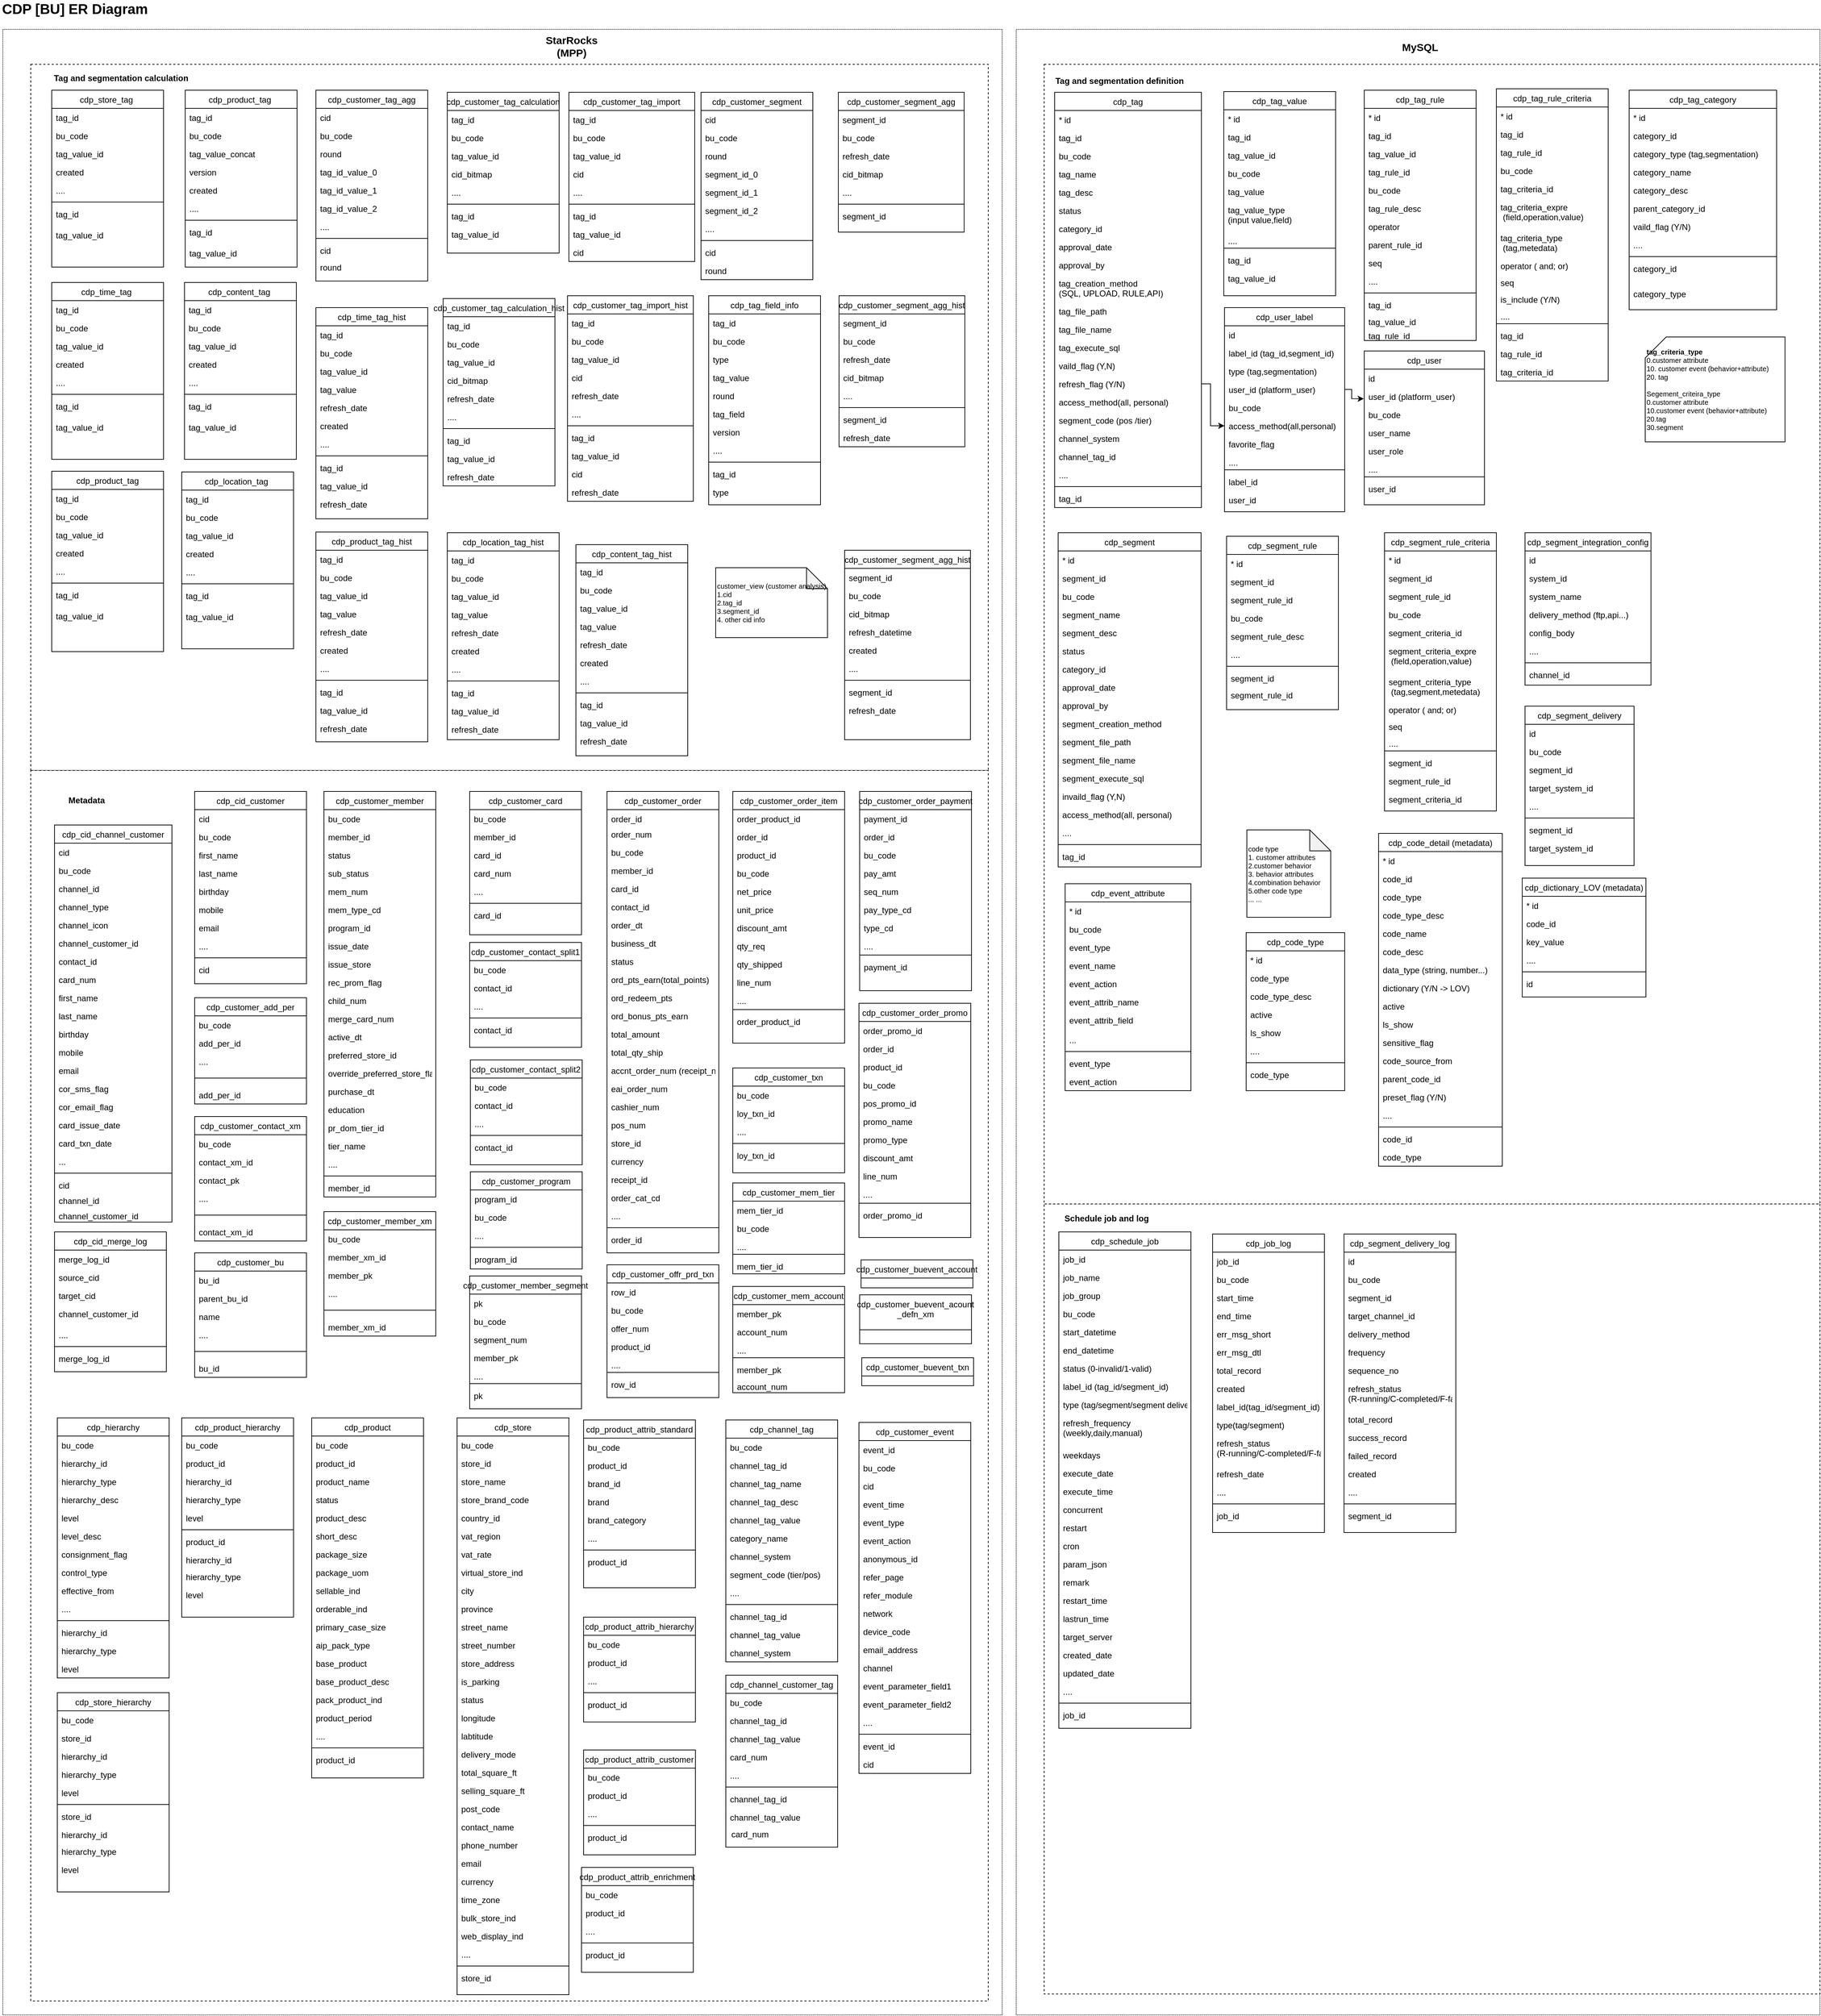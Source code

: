 <mxfile version="21.0.6" type="github" pages="2">
  <diagram id="C5RBs43oDa-KdzZeNtuy" name="Page-1">
    <mxGraphModel dx="1936" dy="1639" grid="1" gridSize="10" guides="1" tooltips="1" connect="1" arrows="1" fold="1" page="1" pageScale="1" pageWidth="827" pageHeight="1169" math="0" shadow="0">
      <root>
        <mxCell id="WIyWlLk6GJQsqaUBKTNV-0" />
        <mxCell id="WIyWlLk6GJQsqaUBKTNV-1" parent="WIyWlLk6GJQsqaUBKTNV-0" />
        <mxCell id="lpSbpHwbFg0IfaeELCCi-109" value="" style="rounded=0;whiteSpace=wrap;html=1;fontSize=12;dashed=1;dashPattern=1 1;" parent="WIyWlLk6GJQsqaUBKTNV-1" vertex="1">
          <mxGeometry x="1340" y="-40" width="1150" height="2840" as="geometry" />
        </mxCell>
        <mxCell id="lpSbpHwbFg0IfaeELCCi-112" value="" style="rounded=0;whiteSpace=wrap;html=1;fontSize=12;dashed=1;" parent="WIyWlLk6GJQsqaUBKTNV-1" vertex="1">
          <mxGeometry x="1380" y="1640" width="1110" height="1130" as="geometry" />
        </mxCell>
        <mxCell id="lpSbpHwbFg0IfaeELCCi-111" value="" style="rounded=0;whiteSpace=wrap;html=1;fontSize=12;dashed=1;" parent="WIyWlLk6GJQsqaUBKTNV-1" vertex="1">
          <mxGeometry x="1380" y="10" width="1110" height="1630" as="geometry" />
        </mxCell>
        <mxCell id="QjStoBQ5pJTz-VhwqxEC-11" value="" style="rounded=0;whiteSpace=wrap;html=1;fontSize=12;dashed=1;dashPattern=1 1;" parent="WIyWlLk6GJQsqaUBKTNV-1" vertex="1">
          <mxGeometry x="-110" y="-40" width="1430" height="2840" as="geometry" />
        </mxCell>
        <mxCell id="lpSbpHwbFg0IfaeELCCi-110" value="" style="rounded=0;whiteSpace=wrap;html=1;fontSize=12;dashed=1;" parent="WIyWlLk6GJQsqaUBKTNV-1" vertex="1">
          <mxGeometry x="-70" y="10" width="1370" height="1010" as="geometry" />
        </mxCell>
        <mxCell id="-IaV0U5xh2xaxTVvsobt-120" value="" style="rounded=0;whiteSpace=wrap;html=1;fontSize=12;dashed=1;" parent="WIyWlLk6GJQsqaUBKTNV-1" vertex="1">
          <mxGeometry x="-70" y="1020" width="1370" height="1760" as="geometry" />
        </mxCell>
        <mxCell id="zkfFHV4jXpPFQw0GAbJ--0" value="cdp_cid_channel_customer" style="swimlane;fontStyle=0;align=center;verticalAlign=top;childLayout=stackLayout;horizontal=1;startSize=26;horizontalStack=0;resizeParent=1;resizeLast=0;collapsible=1;marginBottom=0;rounded=0;shadow=0;strokeWidth=1;" parent="WIyWlLk6GJQsqaUBKTNV-1" vertex="1">
          <mxGeometry x="-36" y="1098" width="168" height="568" as="geometry">
            <mxRectangle x="230" y="140" width="160" height="26" as="alternateBounds" />
          </mxGeometry>
        </mxCell>
        <mxCell id="E4UxcU7ZvCLTTDIfgFp4-35" value="cid" style="text;align=left;verticalAlign=top;spacingLeft=4;spacingRight=4;overflow=hidden;rotatable=0;points=[[0,0.5],[1,0.5]];portConstraint=eastwest;rounded=0;shadow=0;html=0;" parent="zkfFHV4jXpPFQw0GAbJ--0" vertex="1">
          <mxGeometry y="26" width="168" height="26" as="geometry" />
        </mxCell>
        <mxCell id="J1OGWd3zl4CYEi9iUNzg-182" value="bu_code" style="text;align=left;verticalAlign=top;spacingLeft=4;spacingRight=4;overflow=hidden;rotatable=0;points=[[0,0.5],[1,0.5]];portConstraint=eastwest;" parent="zkfFHV4jXpPFQw0GAbJ--0" vertex="1">
          <mxGeometry y="52" width="168" height="26" as="geometry" />
        </mxCell>
        <mxCell id="J1OGWd3zl4CYEi9iUNzg-181" value="channel_id" style="text;align=left;verticalAlign=top;spacingLeft=4;spacingRight=4;overflow=hidden;rotatable=0;points=[[0,0.5],[1,0.5]];portConstraint=eastwest;rounded=0;shadow=0;html=0;" parent="zkfFHV4jXpPFQw0GAbJ--0" vertex="1">
          <mxGeometry y="78" width="168" height="26" as="geometry" />
        </mxCell>
        <mxCell id="J1OGWd3zl4CYEi9iUNzg-0" value="channel_type" style="text;align=left;verticalAlign=top;spacingLeft=4;spacingRight=4;overflow=hidden;rotatable=0;points=[[0,0.5],[1,0.5]];portConstraint=eastwest;rounded=0;shadow=0;html=0;" parent="zkfFHV4jXpPFQw0GAbJ--0" vertex="1">
          <mxGeometry y="104" width="168" height="26" as="geometry" />
        </mxCell>
        <mxCell id="-IaV0U5xh2xaxTVvsobt-101" value="channel_icon" style="text;align=left;verticalAlign=top;spacingLeft=4;spacingRight=4;overflow=hidden;rotatable=0;points=[[0,0.5],[1,0.5]];portConstraint=eastwest;rounded=0;shadow=0;html=0;" parent="zkfFHV4jXpPFQw0GAbJ--0" vertex="1">
          <mxGeometry y="130" width="168" height="26" as="geometry" />
        </mxCell>
        <mxCell id="E4UxcU7ZvCLTTDIfgFp4-20" value="channel_customer_id" style="text;align=left;verticalAlign=top;spacingLeft=4;spacingRight=4;overflow=hidden;rotatable=0;points=[[0,0.5],[1,0.5]];portConstraint=eastwest;rounded=0;shadow=0;html=0;" parent="zkfFHV4jXpPFQw0GAbJ--0" vertex="1">
          <mxGeometry y="156" width="168" height="26" as="geometry" />
        </mxCell>
        <mxCell id="-IaV0U5xh2xaxTVvsobt-88" value="contact_id" style="text;align=left;verticalAlign=top;spacingLeft=4;spacingRight=4;overflow=hidden;rotatable=0;points=[[0,0.5],[1,0.5]];portConstraint=eastwest;rounded=0;shadow=0;html=0;" parent="zkfFHV4jXpPFQw0GAbJ--0" vertex="1">
          <mxGeometry y="182" width="168" height="26" as="geometry" />
        </mxCell>
        <mxCell id="-IaV0U5xh2xaxTVvsobt-89" value="card_num" style="text;align=left;verticalAlign=top;spacingLeft=4;spacingRight=4;overflow=hidden;rotatable=0;points=[[0,0.5],[1,0.5]];portConstraint=eastwest;rounded=0;shadow=0;html=0;" parent="zkfFHV4jXpPFQw0GAbJ--0" vertex="1">
          <mxGeometry y="208" width="168" height="26" as="geometry" />
        </mxCell>
        <mxCell id="-IaV0U5xh2xaxTVvsobt-90" value="first_name" style="text;align=left;verticalAlign=top;spacingLeft=4;spacingRight=4;overflow=hidden;rotatable=0;points=[[0,0.5],[1,0.5]];portConstraint=eastwest;rounded=0;shadow=0;html=0;" parent="zkfFHV4jXpPFQw0GAbJ--0" vertex="1">
          <mxGeometry y="234" width="168" height="26" as="geometry" />
        </mxCell>
        <mxCell id="-IaV0U5xh2xaxTVvsobt-91" value="last_name" style="text;align=left;verticalAlign=top;spacingLeft=4;spacingRight=4;overflow=hidden;rotatable=0;points=[[0,0.5],[1,0.5]];portConstraint=eastwest;rounded=0;shadow=0;html=0;" parent="zkfFHV4jXpPFQw0GAbJ--0" vertex="1">
          <mxGeometry y="260" width="168" height="26" as="geometry" />
        </mxCell>
        <mxCell id="-IaV0U5xh2xaxTVvsobt-92" value="birthday" style="text;align=left;verticalAlign=top;spacingLeft=4;spacingRight=4;overflow=hidden;rotatable=0;points=[[0,0.5],[1,0.5]];portConstraint=eastwest;rounded=0;shadow=0;html=0;" parent="zkfFHV4jXpPFQw0GAbJ--0" vertex="1">
          <mxGeometry y="286" width="168" height="26" as="geometry" />
        </mxCell>
        <mxCell id="-IaV0U5xh2xaxTVvsobt-93" value="mobile" style="text;align=left;verticalAlign=top;spacingLeft=4;spacingRight=4;overflow=hidden;rotatable=0;points=[[0,0.5],[1,0.5]];portConstraint=eastwest;rounded=0;shadow=0;html=0;" parent="zkfFHV4jXpPFQw0GAbJ--0" vertex="1">
          <mxGeometry y="312" width="168" height="26" as="geometry" />
        </mxCell>
        <mxCell id="-IaV0U5xh2xaxTVvsobt-94" value="email" style="text;align=left;verticalAlign=top;spacingLeft=4;spacingRight=4;overflow=hidden;rotatable=0;points=[[0,0.5],[1,0.5]];portConstraint=eastwest;rounded=0;shadow=0;html=0;" parent="zkfFHV4jXpPFQw0GAbJ--0" vertex="1">
          <mxGeometry y="338" width="168" height="26" as="geometry" />
        </mxCell>
        <mxCell id="-IaV0U5xh2xaxTVvsobt-96" value="cor_sms_flag" style="text;align=left;verticalAlign=top;spacingLeft=4;spacingRight=4;overflow=hidden;rotatable=0;points=[[0,0.5],[1,0.5]];portConstraint=eastwest;rounded=0;shadow=0;html=0;" parent="zkfFHV4jXpPFQw0GAbJ--0" vertex="1">
          <mxGeometry y="364" width="168" height="26" as="geometry" />
        </mxCell>
        <mxCell id="-IaV0U5xh2xaxTVvsobt-97" value="cor_email_flag" style="text;align=left;verticalAlign=top;spacingLeft=4;spacingRight=4;overflow=hidden;rotatable=0;points=[[0,0.5],[1,0.5]];portConstraint=eastwest;rounded=0;shadow=0;html=0;" parent="zkfFHV4jXpPFQw0GAbJ--0" vertex="1">
          <mxGeometry y="390" width="168" height="26" as="geometry" />
        </mxCell>
        <mxCell id="-IaV0U5xh2xaxTVvsobt-99" value="card_issue_date" style="text;align=left;verticalAlign=top;spacingLeft=4;spacingRight=4;overflow=hidden;rotatable=0;points=[[0,0.5],[1,0.5]];portConstraint=eastwest;rounded=0;shadow=0;html=0;" parent="zkfFHV4jXpPFQw0GAbJ--0" vertex="1">
          <mxGeometry y="416" width="168" height="26" as="geometry" />
        </mxCell>
        <mxCell id="-IaV0U5xh2xaxTVvsobt-100" value="card_txn_date" style="text;align=left;verticalAlign=top;spacingLeft=4;spacingRight=4;overflow=hidden;rotatable=0;points=[[0,0.5],[1,0.5]];portConstraint=eastwest;rounded=0;shadow=0;html=0;" parent="zkfFHV4jXpPFQw0GAbJ--0" vertex="1">
          <mxGeometry y="442" width="168" height="26" as="geometry" />
        </mxCell>
        <mxCell id="J1OGWd3zl4CYEi9iUNzg-3" value="..." style="text;align=left;verticalAlign=top;spacingLeft=4;spacingRight=4;overflow=hidden;rotatable=0;points=[[0,0.5],[1,0.5]];portConstraint=eastwest;rounded=0;shadow=0;html=0;" parent="zkfFHV4jXpPFQw0GAbJ--0" vertex="1">
          <mxGeometry y="468" width="168" height="26" as="geometry" />
        </mxCell>
        <mxCell id="zkfFHV4jXpPFQw0GAbJ--4" value="" style="line;html=1;strokeWidth=1;align=left;verticalAlign=middle;spacingTop=-1;spacingLeft=3;spacingRight=3;rotatable=0;labelPosition=right;points=[];portConstraint=eastwest;" parent="zkfFHV4jXpPFQw0GAbJ--0" vertex="1">
          <mxGeometry y="494" width="168" height="8" as="geometry" />
        </mxCell>
        <mxCell id="zkfFHV4jXpPFQw0GAbJ--5" value="cid" style="text;align=left;verticalAlign=top;spacingLeft=4;spacingRight=4;overflow=hidden;rotatable=0;points=[[0,0.5],[1,0.5]];portConstraint=eastwest;" parent="zkfFHV4jXpPFQw0GAbJ--0" vertex="1">
          <mxGeometry y="502" width="168" height="22" as="geometry" />
        </mxCell>
        <mxCell id="aEm_vCRUbAjhTRp7oP7g-29" value="channel_id" style="text;align=left;verticalAlign=top;spacingLeft=4;spacingRight=4;overflow=hidden;rotatable=0;points=[[0,0.5],[1,0.5]];portConstraint=eastwest;" parent="zkfFHV4jXpPFQw0GAbJ--0" vertex="1">
          <mxGeometry y="524" width="168" height="22" as="geometry" />
        </mxCell>
        <mxCell id="aEm_vCRUbAjhTRp7oP7g-30" value="channel_customer_id" style="text;align=left;verticalAlign=top;spacingLeft=4;spacingRight=4;overflow=hidden;rotatable=0;points=[[0,0.5],[1,0.5]];portConstraint=eastwest;" parent="zkfFHV4jXpPFQw0GAbJ--0" vertex="1">
          <mxGeometry y="546" width="168" height="22" as="geometry" />
        </mxCell>
        <mxCell id="zkfFHV4jXpPFQw0GAbJ--17" value="cdp_customer_event" style="swimlane;fontStyle=0;align=center;verticalAlign=top;childLayout=stackLayout;horizontal=1;startSize=26;horizontalStack=0;resizeParent=1;resizeLast=0;collapsible=1;marginBottom=0;rounded=0;shadow=0;strokeWidth=1;" parent="WIyWlLk6GJQsqaUBKTNV-1" vertex="1">
          <mxGeometry x="1115" y="1952.5" width="160" height="502" as="geometry">
            <mxRectangle x="550" y="140" width="160" height="26" as="alternateBounds" />
          </mxGeometry>
        </mxCell>
        <mxCell id="J1OGWd3zl4CYEi9iUNzg-4" value="event_id" style="text;align=left;verticalAlign=top;spacingLeft=4;spacingRight=4;overflow=hidden;rotatable=0;points=[[0,0.5],[1,0.5]];portConstraint=eastwest;rounded=0;shadow=0;html=0;" parent="zkfFHV4jXpPFQw0GAbJ--17" vertex="1">
          <mxGeometry y="26" width="160" height="26" as="geometry" />
        </mxCell>
        <mxCell id="YoYQvTJqZnHLmX9pfXhw-0" value="bu_code" style="text;align=left;verticalAlign=top;spacingLeft=4;spacingRight=4;overflow=hidden;rotatable=0;points=[[0,0.5],[1,0.5]];portConstraint=eastwest;rounded=0;shadow=0;html=0;" parent="zkfFHV4jXpPFQw0GAbJ--17" vertex="1">
          <mxGeometry y="52" width="160" height="26" as="geometry" />
        </mxCell>
        <mxCell id="zkfFHV4jXpPFQw0GAbJ--21" value="cid" style="text;align=left;verticalAlign=top;spacingLeft=4;spacingRight=4;overflow=hidden;rotatable=0;points=[[0,0.5],[1,0.5]];portConstraint=eastwest;rounded=0;shadow=0;html=0;" parent="zkfFHV4jXpPFQw0GAbJ--17" vertex="1">
          <mxGeometry y="78" width="160" height="26" as="geometry" />
        </mxCell>
        <mxCell id="J1OGWd3zl4CYEi9iUNzg-204" value="event_time" style="text;align=left;verticalAlign=top;spacingLeft=4;spacingRight=4;overflow=hidden;rotatable=0;points=[[0,0.5],[1,0.5]];portConstraint=eastwest;rounded=0;shadow=0;html=0;" parent="zkfFHV4jXpPFQw0GAbJ--17" vertex="1">
          <mxGeometry y="104" width="160" height="26" as="geometry" />
        </mxCell>
        <mxCell id="zkfFHV4jXpPFQw0GAbJ--20" value="event_type" style="text;align=left;verticalAlign=top;spacingLeft=4;spacingRight=4;overflow=hidden;rotatable=0;points=[[0,0.5],[1,0.5]];portConstraint=eastwest;rounded=0;shadow=0;html=0;" parent="zkfFHV4jXpPFQw0GAbJ--17" vertex="1">
          <mxGeometry y="130" width="160" height="26" as="geometry" />
        </mxCell>
        <mxCell id="J1OGWd3zl4CYEi9iUNzg-238" value="event_action" style="text;align=left;verticalAlign=top;spacingLeft=4;spacingRight=4;overflow=hidden;rotatable=0;points=[[0,0.5],[1,0.5]];portConstraint=eastwest;rounded=0;shadow=0;html=0;" parent="zkfFHV4jXpPFQw0GAbJ--17" vertex="1">
          <mxGeometry y="156" width="160" height="26" as="geometry" />
        </mxCell>
        <mxCell id="zkfFHV4jXpPFQw0GAbJ--22" value="anonymous_id" style="text;align=left;verticalAlign=top;spacingLeft=4;spacingRight=4;overflow=hidden;rotatable=0;points=[[0,0.5],[1,0.5]];portConstraint=eastwest;rounded=0;shadow=0;html=0;" parent="zkfFHV4jXpPFQw0GAbJ--17" vertex="1">
          <mxGeometry y="182" width="160" height="26" as="geometry" />
        </mxCell>
        <mxCell id="J1OGWd3zl4CYEi9iUNzg-206" value="refer_page" style="text;align=left;verticalAlign=top;spacingLeft=4;spacingRight=4;overflow=hidden;rotatable=0;points=[[0,0.5],[1,0.5]];portConstraint=eastwest;rounded=0;shadow=0;html=0;" parent="zkfFHV4jXpPFQw0GAbJ--17" vertex="1">
          <mxGeometry y="208" width="160" height="26" as="geometry" />
        </mxCell>
        <mxCell id="J1OGWd3zl4CYEi9iUNzg-207" value="refer_module" style="text;align=left;verticalAlign=top;spacingLeft=4;spacingRight=4;overflow=hidden;rotatable=0;points=[[0,0.5],[1,0.5]];portConstraint=eastwest;rounded=0;shadow=0;html=0;" parent="zkfFHV4jXpPFQw0GAbJ--17" vertex="1">
          <mxGeometry y="234" width="160" height="26" as="geometry" />
        </mxCell>
        <mxCell id="J1OGWd3zl4CYEi9iUNzg-209" value="network" style="text;align=left;verticalAlign=top;spacingLeft=4;spacingRight=4;overflow=hidden;rotatable=0;points=[[0,0.5],[1,0.5]];portConstraint=eastwest;rounded=0;shadow=0;html=0;" parent="zkfFHV4jXpPFQw0GAbJ--17" vertex="1">
          <mxGeometry y="260" width="160" height="26" as="geometry" />
        </mxCell>
        <mxCell id="J1OGWd3zl4CYEi9iUNzg-210" value="device_code" style="text;align=left;verticalAlign=top;spacingLeft=4;spacingRight=4;overflow=hidden;rotatable=0;points=[[0,0.5],[1,0.5]];portConstraint=eastwest;rounded=0;shadow=0;html=0;" parent="zkfFHV4jXpPFQw0GAbJ--17" vertex="1">
          <mxGeometry y="286" width="160" height="26" as="geometry" />
        </mxCell>
        <mxCell id="JnUKpx3pp1T5KrrytKl4-0" value="email_address" style="text;align=left;verticalAlign=top;spacingLeft=4;spacingRight=4;overflow=hidden;rotatable=0;points=[[0,0.5],[1,0.5]];portConstraint=eastwest;rounded=0;shadow=0;html=0;" parent="zkfFHV4jXpPFQw0GAbJ--17" vertex="1">
          <mxGeometry y="312" width="160" height="26" as="geometry" />
        </mxCell>
        <mxCell id="J1OGWd3zl4CYEi9iUNzg-211" value="channel" style="text;align=left;verticalAlign=top;spacingLeft=4;spacingRight=4;overflow=hidden;rotatable=0;points=[[0,0.5],[1,0.5]];portConstraint=eastwest;rounded=0;shadow=0;html=0;" parent="zkfFHV4jXpPFQw0GAbJ--17" vertex="1">
          <mxGeometry y="338" width="160" height="26" as="geometry" />
        </mxCell>
        <mxCell id="J1OGWd3zl4CYEi9iUNzg-212" value="event_parameter_field1" style="text;align=left;verticalAlign=top;spacingLeft=4;spacingRight=4;overflow=hidden;rotatable=0;points=[[0,0.5],[1,0.5]];portConstraint=eastwest;rounded=0;shadow=0;html=0;" parent="zkfFHV4jXpPFQw0GAbJ--17" vertex="1">
          <mxGeometry y="364" width="160" height="26" as="geometry" />
        </mxCell>
        <mxCell id="J1OGWd3zl4CYEi9iUNzg-239" value="event_parameter_field2" style="text;align=left;verticalAlign=top;spacingLeft=4;spacingRight=4;overflow=hidden;rotatable=0;points=[[0,0.5],[1,0.5]];portConstraint=eastwest;rounded=0;shadow=0;html=0;" parent="zkfFHV4jXpPFQw0GAbJ--17" vertex="1">
          <mxGeometry y="390" width="160" height="26" as="geometry" />
        </mxCell>
        <mxCell id="J1OGWd3zl4CYEi9iUNzg-5" value="...." style="text;align=left;verticalAlign=top;spacingLeft=4;spacingRight=4;overflow=hidden;rotatable=0;points=[[0,0.5],[1,0.5]];portConstraint=eastwest;rounded=0;shadow=0;html=0;" parent="zkfFHV4jXpPFQw0GAbJ--17" vertex="1">
          <mxGeometry y="416" width="160" height="26" as="geometry" />
        </mxCell>
        <mxCell id="zkfFHV4jXpPFQw0GAbJ--23" value="" style="line;html=1;strokeWidth=1;align=left;verticalAlign=middle;spacingTop=-1;spacingLeft=3;spacingRight=3;rotatable=0;labelPosition=right;points=[];portConstraint=eastwest;" parent="zkfFHV4jXpPFQw0GAbJ--17" vertex="1">
          <mxGeometry y="442" width="160" height="8" as="geometry" />
        </mxCell>
        <mxCell id="zkfFHV4jXpPFQw0GAbJ--24" value="event_id" style="text;align=left;verticalAlign=top;spacingLeft=4;spacingRight=4;overflow=hidden;rotatable=0;points=[[0,0.5],[1,0.5]];portConstraint=eastwest;" parent="zkfFHV4jXpPFQw0GAbJ--17" vertex="1">
          <mxGeometry y="450" width="160" height="26" as="geometry" />
        </mxCell>
        <mxCell id="TPd0HrSsJg7l49duH97c-60" value="cid" style="text;align=left;verticalAlign=top;spacingLeft=4;spacingRight=4;overflow=hidden;rotatable=0;points=[[0,0.5],[1,0.5]];portConstraint=eastwest;rounded=0;shadow=0;html=0;" parent="zkfFHV4jXpPFQw0GAbJ--17" vertex="1">
          <mxGeometry y="476" width="160" height="26" as="geometry" />
        </mxCell>
        <mxCell id="J1OGWd3zl4CYEi9iUNzg-6" value="cdp_customer_segment_agg" style="swimlane;fontStyle=0;align=center;verticalAlign=top;childLayout=stackLayout;horizontal=1;startSize=26;horizontalStack=0;resizeParent=1;resizeLast=0;collapsible=1;marginBottom=0;rounded=0;shadow=0;strokeWidth=1;" parent="WIyWlLk6GJQsqaUBKTNV-1" vertex="1">
          <mxGeometry x="1085.5" y="50" width="180" height="200" as="geometry">
            <mxRectangle x="550" y="140" width="160" height="26" as="alternateBounds" />
          </mxGeometry>
        </mxCell>
        <mxCell id="J1OGWd3zl4CYEi9iUNzg-7" value="segment_id" style="text;align=left;verticalAlign=top;spacingLeft=4;spacingRight=4;overflow=hidden;rotatable=0;points=[[0,0.5],[1,0.5]];portConstraint=eastwest;rounded=0;shadow=0;html=0;" parent="J1OGWd3zl4CYEi9iUNzg-6" vertex="1">
          <mxGeometry y="26" width="180" height="26" as="geometry" />
        </mxCell>
        <mxCell id="E4UxcU7ZvCLTTDIfgFp4-26" value="bu_code" style="text;align=left;verticalAlign=top;spacingLeft=4;spacingRight=4;overflow=hidden;rotatable=0;points=[[0,0.5],[1,0.5]];portConstraint=eastwest;rounded=0;shadow=0;html=0;" parent="J1OGWd3zl4CYEi9iUNzg-6" vertex="1">
          <mxGeometry y="52" width="180" height="26" as="geometry" />
        </mxCell>
        <mxCell id="-IaV0U5xh2xaxTVvsobt-86" value="refresh_date" style="text;align=left;verticalAlign=top;spacingLeft=4;spacingRight=4;overflow=hidden;rotatable=0;points=[[0,0.5],[1,0.5]];portConstraint=eastwest;rounded=0;shadow=0;html=0;" parent="J1OGWd3zl4CYEi9iUNzg-6" vertex="1">
          <mxGeometry y="78" width="180" height="26" as="geometry" />
        </mxCell>
        <mxCell id="J1OGWd3zl4CYEi9iUNzg-9" value="cid_bitmap" style="text;align=left;verticalAlign=top;spacingLeft=4;spacingRight=4;overflow=hidden;rotatable=0;points=[[0,0.5],[1,0.5]];portConstraint=eastwest;rounded=0;shadow=0;html=0;" parent="J1OGWd3zl4CYEi9iUNzg-6" vertex="1">
          <mxGeometry y="104" width="180" height="26" as="geometry" />
        </mxCell>
        <mxCell id="J1OGWd3zl4CYEi9iUNzg-12" value="...." style="text;align=left;verticalAlign=top;spacingLeft=4;spacingRight=4;overflow=hidden;rotatable=0;points=[[0,0.5],[1,0.5]];portConstraint=eastwest;rounded=0;shadow=0;html=0;" parent="J1OGWd3zl4CYEi9iUNzg-6" vertex="1">
          <mxGeometry y="130" width="180" height="26" as="geometry" />
        </mxCell>
        <mxCell id="J1OGWd3zl4CYEi9iUNzg-13" value="" style="line;html=1;strokeWidth=1;align=left;verticalAlign=middle;spacingTop=-1;spacingLeft=3;spacingRight=3;rotatable=0;labelPosition=right;points=[];portConstraint=eastwest;" parent="J1OGWd3zl4CYEi9iUNzg-6" vertex="1">
          <mxGeometry y="156" width="180" height="8" as="geometry" />
        </mxCell>
        <mxCell id="J1OGWd3zl4CYEi9iUNzg-14" value="segment_id" style="text;align=left;verticalAlign=top;spacingLeft=4;spacingRight=4;overflow=hidden;rotatable=0;points=[[0,0.5],[1,0.5]];portConstraint=eastwest;" parent="J1OGWd3zl4CYEi9iUNzg-6" vertex="1">
          <mxGeometry y="164" width="180" height="26" as="geometry" />
        </mxCell>
        <mxCell id="J1OGWd3zl4CYEi9iUNzg-26" value="cdp_job_log" style="swimlane;fontStyle=0;align=center;verticalAlign=top;childLayout=stackLayout;horizontal=1;startSize=26;horizontalStack=0;resizeParent=1;resizeLast=0;collapsible=1;marginBottom=0;rounded=0;shadow=0;strokeWidth=1;" parent="WIyWlLk6GJQsqaUBKTNV-1" vertex="1">
          <mxGeometry x="1621" y="1683" width="160" height="427" as="geometry">
            <mxRectangle x="550" y="140" width="160" height="26" as="alternateBounds" />
          </mxGeometry>
        </mxCell>
        <mxCell id="YoYQvTJqZnHLmX9pfXhw-2" value="job_id" style="text;align=left;verticalAlign=top;spacingLeft=4;spacingRight=4;overflow=hidden;rotatable=0;points=[[0,0.5],[1,0.5]];portConstraint=eastwest;rounded=0;shadow=0;html=0;" parent="J1OGWd3zl4CYEi9iUNzg-26" vertex="1">
          <mxGeometry y="26" width="160" height="26" as="geometry" />
        </mxCell>
        <mxCell id="E4UxcU7ZvCLTTDIfgFp4-3" value="bu_code" style="text;align=left;verticalAlign=top;spacingLeft=4;spacingRight=4;overflow=hidden;rotatable=0;points=[[0,0.5],[1,0.5]];portConstraint=eastwest;rounded=0;shadow=0;html=0;" parent="J1OGWd3zl4CYEi9iUNzg-26" vertex="1">
          <mxGeometry y="52" width="160" height="26" as="geometry" />
        </mxCell>
        <mxCell id="J1OGWd3zl4CYEi9iUNzg-217" value="start_time" style="text;align=left;verticalAlign=top;spacingLeft=4;spacingRight=4;overflow=hidden;rotatable=0;points=[[0,0.5],[1,0.5]];portConstraint=eastwest;rounded=0;shadow=0;html=0;" parent="J1OGWd3zl4CYEi9iUNzg-26" vertex="1">
          <mxGeometry y="78" width="160" height="26" as="geometry" />
        </mxCell>
        <mxCell id="J1OGWd3zl4CYEi9iUNzg-28" value="end_time" style="text;align=left;verticalAlign=top;spacingLeft=4;spacingRight=4;overflow=hidden;rotatable=0;points=[[0,0.5],[1,0.5]];portConstraint=eastwest;rounded=0;shadow=0;html=0;" parent="J1OGWd3zl4CYEi9iUNzg-26" vertex="1">
          <mxGeometry y="104" width="160" height="26" as="geometry" />
        </mxCell>
        <mxCell id="J1OGWd3zl4CYEi9iUNzg-242" value="err_msg_short" style="text;align=left;verticalAlign=top;spacingLeft=4;spacingRight=4;overflow=hidden;rotatable=0;points=[[0,0.5],[1,0.5]];portConstraint=eastwest;rounded=0;shadow=0;html=0;" parent="J1OGWd3zl4CYEi9iUNzg-26" vertex="1">
          <mxGeometry y="130" width="160" height="26" as="geometry" />
        </mxCell>
        <mxCell id="J1OGWd3zl4CYEi9iUNzg-30" value="err_msg_dtl" style="text;align=left;verticalAlign=top;spacingLeft=4;spacingRight=4;overflow=hidden;rotatable=0;points=[[0,0.5],[1,0.5]];portConstraint=eastwest;rounded=0;shadow=0;html=0;" parent="J1OGWd3zl4CYEi9iUNzg-26" vertex="1">
          <mxGeometry y="156" width="160" height="26" as="geometry" />
        </mxCell>
        <mxCell id="E4UxcU7ZvCLTTDIfgFp4-21" value="total_record" style="text;align=left;verticalAlign=top;spacingLeft=4;spacingRight=4;overflow=hidden;rotatable=0;points=[[0,0.5],[1,0.5]];portConstraint=eastwest;rounded=0;shadow=0;html=0;" parent="J1OGWd3zl4CYEi9iUNzg-26" vertex="1">
          <mxGeometry y="182" width="160" height="26" as="geometry" />
        </mxCell>
        <mxCell id="J1OGWd3zl4CYEi9iUNzg-243" value="created" style="text;align=left;verticalAlign=top;spacingLeft=4;spacingRight=4;overflow=hidden;rotatable=0;points=[[0,0.5],[1,0.5]];portConstraint=eastwest;rounded=0;shadow=0;html=0;" parent="J1OGWd3zl4CYEi9iUNzg-26" vertex="1">
          <mxGeometry y="208" width="160" height="26" as="geometry" />
        </mxCell>
        <mxCell id="SKxYcOPRpbhGHCjvouT3-11" value="label_id(tag_id/segment_id)" style="text;align=left;verticalAlign=top;spacingLeft=4;spacingRight=4;overflow=hidden;rotatable=0;points=[[0,0.5],[1,0.5]];portConstraint=eastwest;rounded=0;shadow=0;html=0;" parent="J1OGWd3zl4CYEi9iUNzg-26" vertex="1">
          <mxGeometry y="234" width="160" height="26" as="geometry" />
        </mxCell>
        <mxCell id="PHMegmRpNHImyLTeEifW-0" value="type(tag/segment)" style="text;align=left;verticalAlign=top;spacingLeft=4;spacingRight=4;overflow=hidden;rotatable=0;points=[[0,0.5],[1,0.5]];portConstraint=eastwest;rounded=0;shadow=0;html=0;" parent="J1OGWd3zl4CYEi9iUNzg-26" vertex="1">
          <mxGeometry y="260" width="160" height="26" as="geometry" />
        </mxCell>
        <mxCell id="SKxYcOPRpbhGHCjvouT3-12" value="refresh_status &#xa;(R-running/C-completed/F-failed)" style="text;align=left;verticalAlign=top;spacingLeft=4;spacingRight=4;overflow=hidden;rotatable=0;points=[[0,0.5],[1,0.5]];portConstraint=eastwest;rounded=0;shadow=0;html=0;" parent="J1OGWd3zl4CYEi9iUNzg-26" vertex="1">
          <mxGeometry y="286" width="160" height="44" as="geometry" />
        </mxCell>
        <mxCell id="SKxYcOPRpbhGHCjvouT3-13" value="refresh_date" style="text;align=left;verticalAlign=top;spacingLeft=4;spacingRight=4;overflow=hidden;rotatable=0;points=[[0,0.5],[1,0.5]];portConstraint=eastwest;rounded=0;shadow=0;html=0;" parent="J1OGWd3zl4CYEi9iUNzg-26" vertex="1">
          <mxGeometry y="330" width="160" height="26" as="geometry" />
        </mxCell>
        <mxCell id="J1OGWd3zl4CYEi9iUNzg-31" value="...." style="text;align=left;verticalAlign=top;spacingLeft=4;spacingRight=4;overflow=hidden;rotatable=0;points=[[0,0.5],[1,0.5]];portConstraint=eastwest;rounded=0;shadow=0;html=0;" parent="J1OGWd3zl4CYEi9iUNzg-26" vertex="1">
          <mxGeometry y="356" width="160" height="26" as="geometry" />
        </mxCell>
        <mxCell id="J1OGWd3zl4CYEi9iUNzg-32" value="" style="line;html=1;strokeWidth=1;align=left;verticalAlign=middle;spacingTop=-1;spacingLeft=3;spacingRight=3;rotatable=0;labelPosition=right;points=[];portConstraint=eastwest;" parent="J1OGWd3zl4CYEi9iUNzg-26" vertex="1">
          <mxGeometry y="382" width="160" height="8" as="geometry" />
        </mxCell>
        <mxCell id="J1OGWd3zl4CYEi9iUNzg-33" value="job_id" style="text;align=left;verticalAlign=top;spacingLeft=4;spacingRight=4;overflow=hidden;rotatable=0;points=[[0,0.5],[1,0.5]];portConstraint=eastwest;" parent="J1OGWd3zl4CYEi9iUNzg-26" vertex="1">
          <mxGeometry y="390" width="160" height="36" as="geometry" />
        </mxCell>
        <mxCell id="J1OGWd3zl4CYEi9iUNzg-36" value="StarRocks (MPP)" style="text;html=1;strokeColor=none;fillColor=none;align=center;verticalAlign=middle;whiteSpace=wrap;rounded=0;fontStyle=1;fontSize=15;" parent="WIyWlLk6GJQsqaUBKTNV-1" vertex="1">
          <mxGeometry x="684" y="-26" width="40" height="20" as="geometry" />
        </mxCell>
        <mxCell id="J1OGWd3zl4CYEi9iUNzg-39" value="cdp_event_attribute" style="swimlane;fontStyle=0;align=center;verticalAlign=top;childLayout=stackLayout;horizontal=1;startSize=26;horizontalStack=0;resizeParent=1;resizeLast=0;collapsible=1;marginBottom=0;rounded=0;shadow=0;strokeWidth=1;" parent="WIyWlLk6GJQsqaUBKTNV-1" vertex="1">
          <mxGeometry x="1410" y="1182" width="180" height="296" as="geometry">
            <mxRectangle x="230" y="140" width="160" height="26" as="alternateBounds" />
          </mxGeometry>
        </mxCell>
        <mxCell id="YoYQvTJqZnHLmX9pfXhw-3" value="* id" style="text;align=left;verticalAlign=top;spacingLeft=4;spacingRight=4;overflow=hidden;rotatable=0;points=[[0,0.5],[1,0.5]];portConstraint=eastwest;rounded=0;shadow=0;html=0;" parent="J1OGWd3zl4CYEi9iUNzg-39" vertex="1">
          <mxGeometry y="26" width="180" height="26" as="geometry" />
        </mxCell>
        <mxCell id="QjStoBQ5pJTz-VhwqxEC-1" value="bu_code" style="text;align=left;verticalAlign=top;spacingLeft=4;spacingRight=4;overflow=hidden;rotatable=0;points=[[0,0.5],[1,0.5]];portConstraint=eastwest;rounded=0;shadow=0;html=0;" parent="J1OGWd3zl4CYEi9iUNzg-39" vertex="1">
          <mxGeometry y="52" width="180" height="26" as="geometry" />
        </mxCell>
        <mxCell id="J1OGWd3zl4CYEi9iUNzg-41" value="event_type" style="text;align=left;verticalAlign=top;spacingLeft=4;spacingRight=4;overflow=hidden;rotatable=0;points=[[0,0.5],[1,0.5]];portConstraint=eastwest;rounded=0;shadow=0;html=0;" parent="J1OGWd3zl4CYEi9iUNzg-39" vertex="1">
          <mxGeometry y="78" width="180" height="26" as="geometry" />
        </mxCell>
        <mxCell id="QjStoBQ5pJTz-VhwqxEC-2" value="event_name" style="text;align=left;verticalAlign=top;spacingLeft=4;spacingRight=4;overflow=hidden;rotatable=0;points=[[0,0.5],[1,0.5]];portConstraint=eastwest;rounded=0;shadow=0;html=0;" parent="J1OGWd3zl4CYEi9iUNzg-39" vertex="1">
          <mxGeometry y="104" width="180" height="26" as="geometry" />
        </mxCell>
        <mxCell id="J1OGWd3zl4CYEi9iUNzg-42" value="event_action" style="text;align=left;verticalAlign=top;spacingLeft=4;spacingRight=4;overflow=hidden;rotatable=0;points=[[0,0.5],[1,0.5]];portConstraint=eastwest;rounded=0;shadow=0;html=0;" parent="J1OGWd3zl4CYEi9iUNzg-39" vertex="1">
          <mxGeometry y="130" width="180" height="26" as="geometry" />
        </mxCell>
        <mxCell id="J1OGWd3zl4CYEi9iUNzg-44" value="event_attrib_name" style="text;align=left;verticalAlign=top;spacingLeft=4;spacingRight=4;overflow=hidden;rotatable=0;points=[[0,0.5],[1,0.5]];portConstraint=eastwest;rounded=0;shadow=0;html=0;" parent="J1OGWd3zl4CYEi9iUNzg-39" vertex="1">
          <mxGeometry y="156" width="180" height="26" as="geometry" />
        </mxCell>
        <mxCell id="J1OGWd3zl4CYEi9iUNzg-45" value="event_attrib_field&#xa;&#xa;..." style="text;align=left;verticalAlign=top;spacingLeft=4;spacingRight=4;overflow=hidden;rotatable=0;points=[[0,0.5],[1,0.5]];portConstraint=eastwest;rounded=0;shadow=0;html=0;" parent="J1OGWd3zl4CYEi9iUNzg-39" vertex="1">
          <mxGeometry y="182" width="180" height="28" as="geometry" />
        </mxCell>
        <mxCell id="J1OGWd3zl4CYEi9iUNzg-75" value="..." style="text;align=left;verticalAlign=top;spacingLeft=4;spacingRight=4;overflow=hidden;rotatable=0;points=[[0,0.5],[1,0.5]];portConstraint=eastwest;rounded=0;shadow=0;html=0;" parent="J1OGWd3zl4CYEi9iUNzg-39" vertex="1">
          <mxGeometry y="210" width="180" height="26" as="geometry" />
        </mxCell>
        <mxCell id="J1OGWd3zl4CYEi9iUNzg-46" value="" style="line;html=1;strokeWidth=1;align=left;verticalAlign=middle;spacingTop=-1;spacingLeft=3;spacingRight=3;rotatable=0;labelPosition=right;points=[];portConstraint=eastwest;" parent="J1OGWd3zl4CYEi9iUNzg-39" vertex="1">
          <mxGeometry y="236" width="180" height="8" as="geometry" />
        </mxCell>
        <mxCell id="J1OGWd3zl4CYEi9iUNzg-47" value="event_type&#xa;" style="text;align=left;verticalAlign=top;spacingLeft=4;spacingRight=4;overflow=hidden;rotatable=0;points=[[0,0.5],[1,0.5]];portConstraint=eastwest;" parent="J1OGWd3zl4CYEi9iUNzg-39" vertex="1">
          <mxGeometry y="244" width="180" height="26" as="geometry" />
        </mxCell>
        <mxCell id="E4UxcU7ZvCLTTDIfgFp4-22" value="event_action&#xa;" style="text;align=left;verticalAlign=top;spacingLeft=4;spacingRight=4;overflow=hidden;rotatable=0;points=[[0,0.5],[1,0.5]];portConstraint=eastwest;" parent="J1OGWd3zl4CYEi9iUNzg-39" vertex="1">
          <mxGeometry y="270" width="180" height="26" as="geometry" />
        </mxCell>
        <mxCell id="J1OGWd3zl4CYEi9iUNzg-48" value="cdp_tag" style="swimlane;fontStyle=0;align=center;verticalAlign=top;childLayout=stackLayout;horizontal=1;startSize=26;horizontalStack=0;resizeParent=1;resizeLast=0;collapsible=1;marginBottom=0;rounded=0;shadow=0;strokeWidth=1;" parent="WIyWlLk6GJQsqaUBKTNV-1" vertex="1">
          <mxGeometry x="1395" y="50" width="210" height="594" as="geometry">
            <mxRectangle x="550" y="140" width="160" height="26" as="alternateBounds" />
          </mxGeometry>
        </mxCell>
        <mxCell id="J1OGWd3zl4CYEi9iUNzg-51" value="* id" style="text;align=left;verticalAlign=top;spacingLeft=4;spacingRight=4;overflow=hidden;rotatable=0;points=[[0,0.5],[1,0.5]];portConstraint=eastwest;rounded=0;shadow=0;html=0;" parent="J1OGWd3zl4CYEi9iUNzg-48" vertex="1">
          <mxGeometry y="26" width="210" height="26" as="geometry" />
        </mxCell>
        <mxCell id="QjStoBQ5pJTz-VhwqxEC-6" value="tag_id" style="text;align=left;verticalAlign=top;spacingLeft=4;spacingRight=4;overflow=hidden;rotatable=0;points=[[0,0.5],[1,0.5]];portConstraint=eastwest;rounded=0;shadow=0;html=0;" parent="J1OGWd3zl4CYEi9iUNzg-48" vertex="1">
          <mxGeometry y="52" width="210" height="26" as="geometry" />
        </mxCell>
        <mxCell id="-IaV0U5xh2xaxTVvsobt-113" value="bu_code" style="text;align=left;verticalAlign=top;spacingLeft=4;spacingRight=4;overflow=hidden;rotatable=0;points=[[0,0.5],[1,0.5]];portConstraint=eastwest;rounded=0;shadow=0;html=0;" parent="J1OGWd3zl4CYEi9iUNzg-48" vertex="1">
          <mxGeometry y="78" width="210" height="26" as="geometry" />
        </mxCell>
        <mxCell id="J1OGWd3zl4CYEi9iUNzg-52" value="tag_name" style="text;align=left;verticalAlign=top;spacingLeft=4;spacingRight=4;overflow=hidden;rotatable=0;points=[[0,0.5],[1,0.5]];portConstraint=eastwest;rounded=0;shadow=0;html=0;" parent="J1OGWd3zl4CYEi9iUNzg-48" vertex="1">
          <mxGeometry y="104" width="210" height="26" as="geometry" />
        </mxCell>
        <mxCell id="J1OGWd3zl4CYEi9iUNzg-53" value="tag_desc" style="text;align=left;verticalAlign=top;spacingLeft=4;spacingRight=4;overflow=hidden;rotatable=0;points=[[0,0.5],[1,0.5]];portConstraint=eastwest;rounded=0;shadow=0;html=0;" parent="J1OGWd3zl4CYEi9iUNzg-48" vertex="1">
          <mxGeometry y="130" width="210" height="26" as="geometry" />
        </mxCell>
        <mxCell id="J1OGWd3zl4CYEi9iUNzg-87" value="status" style="text;align=left;verticalAlign=top;spacingLeft=4;spacingRight=4;overflow=hidden;rotatable=0;points=[[0,0.5],[1,0.5]];portConstraint=eastwest;rounded=0;shadow=0;html=0;" parent="J1OGWd3zl4CYEi9iUNzg-48" vertex="1">
          <mxGeometry y="156" width="210" height="26" as="geometry" />
        </mxCell>
        <mxCell id="-IaV0U5xh2xaxTVvsobt-0" value="category_id" style="text;align=left;verticalAlign=top;spacingLeft=4;spacingRight=4;overflow=hidden;rotatable=0;points=[[0,0.5],[1,0.5]];portConstraint=eastwest;rounded=0;shadow=0;html=0;" parent="J1OGWd3zl4CYEi9iUNzg-48" vertex="1">
          <mxGeometry y="182" width="210" height="26" as="geometry" />
        </mxCell>
        <mxCell id="TPd0HrSsJg7l49duH97c-61" value="approval_date" style="text;align=left;verticalAlign=top;spacingLeft=4;spacingRight=4;overflow=hidden;rotatable=0;points=[[0,0.5],[1,0.5]];portConstraint=eastwest;rounded=0;shadow=0;html=0;" parent="J1OGWd3zl4CYEi9iUNzg-48" vertex="1">
          <mxGeometry y="208" width="210" height="26" as="geometry" />
        </mxCell>
        <mxCell id="lpSbpHwbFg0IfaeELCCi-213" value="approval_by" style="text;align=left;verticalAlign=top;spacingLeft=4;spacingRight=4;overflow=hidden;rotatable=0;points=[[0,0.5],[1,0.5]];portConstraint=eastwest;rounded=0;shadow=0;html=0;" parent="J1OGWd3zl4CYEi9iUNzg-48" vertex="1">
          <mxGeometry y="234" width="210" height="26" as="geometry" />
        </mxCell>
        <mxCell id="TPd0HrSsJg7l49duH97c-98" value="tag_creation_method &#xa;(SQL, UPLOAD, RULE,API)" style="text;align=left;verticalAlign=top;spacingLeft=4;spacingRight=4;overflow=hidden;rotatable=0;points=[[0,0.5],[1,0.5]];portConstraint=eastwest;rounded=0;shadow=0;html=0;" parent="J1OGWd3zl4CYEi9iUNzg-48" vertex="1">
          <mxGeometry y="260" width="210" height="40" as="geometry" />
        </mxCell>
        <mxCell id="TPd0HrSsJg7l49duH97c-99" value="tag_file_path" style="text;align=left;verticalAlign=top;spacingLeft=4;spacingRight=4;overflow=hidden;rotatable=0;points=[[0,0.5],[1,0.5]];portConstraint=eastwest;rounded=0;shadow=0;html=0;" parent="J1OGWd3zl4CYEi9iUNzg-48" vertex="1">
          <mxGeometry y="300" width="210" height="26" as="geometry" />
        </mxCell>
        <mxCell id="TPd0HrSsJg7l49duH97c-100" value="tag_file_name" style="text;align=left;verticalAlign=top;spacingLeft=4;spacingRight=4;overflow=hidden;rotatable=0;points=[[0,0.5],[1,0.5]];portConstraint=eastwest;rounded=0;shadow=0;html=0;" parent="J1OGWd3zl4CYEi9iUNzg-48" vertex="1">
          <mxGeometry y="326" width="210" height="26" as="geometry" />
        </mxCell>
        <mxCell id="TPd0HrSsJg7l49duH97c-101" value="tag_execute_sql" style="text;align=left;verticalAlign=top;spacingLeft=4;spacingRight=4;overflow=hidden;rotatable=0;points=[[0,0.5],[1,0.5]];portConstraint=eastwest;rounded=0;shadow=0;html=0;" parent="J1OGWd3zl4CYEi9iUNzg-48" vertex="1">
          <mxGeometry y="352" width="210" height="26" as="geometry" />
        </mxCell>
        <mxCell id="lpSbpHwbFg0IfaeELCCi-3" value="vaild_flag (Y,N)" style="text;align=left;verticalAlign=top;spacingLeft=4;spacingRight=4;overflow=hidden;rotatable=0;points=[[0,0.5],[1,0.5]];portConstraint=eastwest;rounded=0;shadow=0;html=0;" parent="J1OGWd3zl4CYEi9iUNzg-48" vertex="1">
          <mxGeometry y="378" width="210" height="26" as="geometry" />
        </mxCell>
        <mxCell id="aEm_vCRUbAjhTRp7oP7g-16" value="refresh_flag (Y/N)" style="text;align=left;verticalAlign=top;spacingLeft=4;spacingRight=4;overflow=hidden;rotatable=0;points=[[0,0.5],[1,0.5]];portConstraint=eastwest;rounded=0;shadow=0;html=0;" parent="J1OGWd3zl4CYEi9iUNzg-48" vertex="1">
          <mxGeometry y="404" width="210" height="26" as="geometry" />
        </mxCell>
        <mxCell id="lpSbpHwbFg0IfaeELCCi-4" value="access_method(all, personal)" style="text;align=left;verticalAlign=top;spacingLeft=4;spacingRight=4;overflow=hidden;rotatable=0;points=[[0,0.5],[1,0.5]];portConstraint=eastwest;rounded=0;shadow=0;html=0;" parent="J1OGWd3zl4CYEi9iUNzg-48" vertex="1">
          <mxGeometry y="430" width="210" height="26" as="geometry" />
        </mxCell>
        <mxCell id="56jHcEp45lkwhl_VrM9_-0" value="segment_code (pos /tier)" style="text;align=left;verticalAlign=top;spacingLeft=4;spacingRight=4;overflow=hidden;rotatable=0;points=[[0,0.5],[1,0.5]];portConstraint=eastwest;rounded=0;shadow=0;html=0;" parent="J1OGWd3zl4CYEi9iUNzg-48" vertex="1">
          <mxGeometry y="456" width="210" height="26" as="geometry" />
        </mxCell>
        <mxCell id="56jHcEp45lkwhl_VrM9_-1" value="channel_system" style="text;align=left;verticalAlign=top;spacingLeft=4;spacingRight=4;overflow=hidden;rotatable=0;points=[[0,0.5],[1,0.5]];portConstraint=eastwest;rounded=0;shadow=0;html=0;" parent="J1OGWd3zl4CYEi9iUNzg-48" vertex="1">
          <mxGeometry y="482" width="210" height="26" as="geometry" />
        </mxCell>
        <mxCell id="aEm_vCRUbAjhTRp7oP7g-0" value="channel_tag_id" style="text;align=left;verticalAlign=top;spacingLeft=4;spacingRight=4;overflow=hidden;rotatable=0;points=[[0,0.5],[1,0.5]];portConstraint=eastwest;rounded=0;shadow=0;html=0;" parent="J1OGWd3zl4CYEi9iUNzg-48" vertex="1">
          <mxGeometry y="508" width="210" height="26" as="geometry" />
        </mxCell>
        <mxCell id="J1OGWd3zl4CYEi9iUNzg-54" value="...." style="text;align=left;verticalAlign=top;spacingLeft=4;spacingRight=4;overflow=hidden;rotatable=0;points=[[0,0.5],[1,0.5]];portConstraint=eastwest;rounded=0;shadow=0;html=0;" parent="J1OGWd3zl4CYEi9iUNzg-48" vertex="1">
          <mxGeometry y="534" width="210" height="26" as="geometry" />
        </mxCell>
        <mxCell id="J1OGWd3zl4CYEi9iUNzg-55" value="" style="line;html=1;strokeWidth=1;align=left;verticalAlign=middle;spacingTop=-1;spacingLeft=3;spacingRight=3;rotatable=0;labelPosition=right;points=[];portConstraint=eastwest;" parent="J1OGWd3zl4CYEi9iUNzg-48" vertex="1">
          <mxGeometry y="560" width="210" height="8" as="geometry" />
        </mxCell>
        <mxCell id="J1OGWd3zl4CYEi9iUNzg-56" value="tag_id" style="text;align=left;verticalAlign=top;spacingLeft=4;spacingRight=4;overflow=hidden;rotatable=0;points=[[0,0.5],[1,0.5]];portConstraint=eastwest;" parent="J1OGWd3zl4CYEi9iUNzg-48" vertex="1">
          <mxGeometry y="568" width="210" height="26" as="geometry" />
        </mxCell>
        <mxCell id="J1OGWd3zl4CYEi9iUNzg-58" value="cdp_tag_rule" style="swimlane;fontStyle=0;align=center;verticalAlign=top;childLayout=stackLayout;horizontal=1;startSize=26;horizontalStack=0;resizeParent=1;resizeLast=0;collapsible=1;marginBottom=0;rounded=0;shadow=0;strokeWidth=1;" parent="WIyWlLk6GJQsqaUBKTNV-1" vertex="1">
          <mxGeometry x="1838" y="47" width="160" height="358" as="geometry">
            <mxRectangle x="550" y="140" width="160" height="26" as="alternateBounds" />
          </mxGeometry>
        </mxCell>
        <mxCell id="J1OGWd3zl4CYEi9iUNzg-60" value="* id" style="text;align=left;verticalAlign=top;spacingLeft=4;spacingRight=4;overflow=hidden;rotatable=0;points=[[0,0.5],[1,0.5]];portConstraint=eastwest;rounded=0;shadow=0;html=0;" parent="J1OGWd3zl4CYEi9iUNzg-58" vertex="1">
          <mxGeometry y="26" width="160" height="26" as="geometry" />
        </mxCell>
        <mxCell id="-IaV0U5xh2xaxTVvsobt-41" value="tag_id" style="text;align=left;verticalAlign=top;spacingLeft=4;spacingRight=4;overflow=hidden;rotatable=0;points=[[0,0.5],[1,0.5]];portConstraint=eastwest;rounded=0;shadow=0;html=0;" parent="J1OGWd3zl4CYEi9iUNzg-58" vertex="1">
          <mxGeometry y="52" width="160" height="26" as="geometry" />
        </mxCell>
        <mxCell id="TPd0HrSsJg7l49duH97c-73" value="tag_value_id" style="text;align=left;verticalAlign=top;spacingLeft=4;spacingRight=4;overflow=hidden;rotatable=0;points=[[0,0.5],[1,0.5]];portConstraint=eastwest;rounded=0;shadow=0;html=0;" parent="J1OGWd3zl4CYEi9iUNzg-58" vertex="1">
          <mxGeometry y="78" width="160" height="26" as="geometry" />
        </mxCell>
        <mxCell id="J1OGWd3zl4CYEi9iUNzg-61" value="tag_rule_id" style="text;align=left;verticalAlign=top;spacingLeft=4;spacingRight=4;overflow=hidden;rotatable=0;points=[[0,0.5],[1,0.5]];portConstraint=eastwest;rounded=0;shadow=0;html=0;" parent="J1OGWd3zl4CYEi9iUNzg-58" vertex="1">
          <mxGeometry y="104" width="160" height="26" as="geometry" />
        </mxCell>
        <mxCell id="-IaV0U5xh2xaxTVvsobt-114" value="bu_code" style="text;align=left;verticalAlign=top;spacingLeft=4;spacingRight=4;overflow=hidden;rotatable=0;points=[[0,0.5],[1,0.5]];portConstraint=eastwest;rounded=0;shadow=0;html=0;" parent="J1OGWd3zl4CYEi9iUNzg-58" vertex="1">
          <mxGeometry y="130" width="160" height="26" as="geometry" />
        </mxCell>
        <mxCell id="J1OGWd3zl4CYEi9iUNzg-78" value="tag_rule_desc" style="text;align=left;verticalAlign=top;spacingLeft=4;spacingRight=4;overflow=hidden;rotatable=0;points=[[0,0.5],[1,0.5]];portConstraint=eastwest;rounded=0;shadow=0;html=0;" parent="J1OGWd3zl4CYEi9iUNzg-58" vertex="1">
          <mxGeometry y="156" width="160" height="26" as="geometry" />
        </mxCell>
        <mxCell id="gRAt7ELjc3D1AHkG3Ct0-0" value="operator" style="text;align=left;verticalAlign=top;spacingLeft=4;spacingRight=4;overflow=hidden;rotatable=0;points=[[0,0.5],[1,0.5]];portConstraint=eastwest;rounded=0;shadow=0;html=0;" parent="J1OGWd3zl4CYEi9iUNzg-58" vertex="1">
          <mxGeometry y="182" width="160" height="26" as="geometry" />
        </mxCell>
        <mxCell id="gRAt7ELjc3D1AHkG3Ct0-2" value="parent_rule_id" style="text;align=left;verticalAlign=top;spacingLeft=4;spacingRight=4;overflow=hidden;rotatable=0;points=[[0,0.5],[1,0.5]];portConstraint=eastwest;rounded=0;shadow=0;html=0;" parent="J1OGWd3zl4CYEi9iUNzg-58" vertex="1">
          <mxGeometry y="208" width="160" height="26" as="geometry" />
        </mxCell>
        <mxCell id="gRAt7ELjc3D1AHkG3Ct0-1" value="seq" style="text;align=left;verticalAlign=top;spacingLeft=4;spacingRight=4;overflow=hidden;rotatable=0;points=[[0,0.5],[1,0.5]];portConstraint=eastwest;rounded=0;shadow=0;html=0;" parent="J1OGWd3zl4CYEi9iUNzg-58" vertex="1">
          <mxGeometry y="234" width="160" height="26" as="geometry" />
        </mxCell>
        <mxCell id="J1OGWd3zl4CYEi9iUNzg-63" value="...." style="text;align=left;verticalAlign=top;spacingLeft=4;spacingRight=4;overflow=hidden;rotatable=0;points=[[0,0.5],[1,0.5]];portConstraint=eastwest;rounded=0;shadow=0;html=0;" parent="J1OGWd3zl4CYEi9iUNzg-58" vertex="1">
          <mxGeometry y="260" width="160" height="26" as="geometry" />
        </mxCell>
        <mxCell id="J1OGWd3zl4CYEi9iUNzg-64" value="" style="line;html=1;strokeWidth=1;align=left;verticalAlign=middle;spacingTop=-1;spacingLeft=3;spacingRight=3;rotatable=0;labelPosition=right;points=[];portConstraint=eastwest;" parent="J1OGWd3zl4CYEi9iUNzg-58" vertex="1">
          <mxGeometry y="286" width="160" height="8" as="geometry" />
        </mxCell>
        <mxCell id="J1OGWd3zl4CYEi9iUNzg-65" value="tag_id" style="text;align=left;verticalAlign=top;spacingLeft=4;spacingRight=4;overflow=hidden;rotatable=0;points=[[0,0.5],[1,0.5]];portConstraint=eastwest;" parent="J1OGWd3zl4CYEi9iUNzg-58" vertex="1">
          <mxGeometry y="294" width="160" height="24" as="geometry" />
        </mxCell>
        <mxCell id="-IaV0U5xh2xaxTVvsobt-40" value="tag_value_id" style="text;align=left;verticalAlign=top;spacingLeft=4;spacingRight=4;overflow=hidden;rotatable=0;points=[[0,0.5],[1,0.5]];portConstraint=eastwest;" parent="J1OGWd3zl4CYEi9iUNzg-58" vertex="1">
          <mxGeometry y="318" width="160" height="20" as="geometry" />
        </mxCell>
        <mxCell id="TPd0HrSsJg7l49duH97c-74" value="tag_rule_id" style="text;align=left;verticalAlign=top;spacingLeft=4;spacingRight=4;overflow=hidden;rotatable=0;points=[[0,0.5],[1,0.5]];portConstraint=eastwest;" parent="J1OGWd3zl4CYEi9iUNzg-58" vertex="1">
          <mxGeometry y="338" width="160" height="20" as="geometry" />
        </mxCell>
        <mxCell id="J1OGWd3zl4CYEi9iUNzg-66" value="cdp_tag_value" style="swimlane;fontStyle=0;align=center;verticalAlign=top;childLayout=stackLayout;horizontal=1;startSize=26;horizontalStack=0;resizeParent=1;resizeLast=0;collapsible=1;marginBottom=0;rounded=0;shadow=0;strokeWidth=1;" parent="WIyWlLk6GJQsqaUBKTNV-1" vertex="1">
          <mxGeometry x="1637" y="49" width="160" height="292" as="geometry">
            <mxRectangle x="550" y="140" width="160" height="26" as="alternateBounds" />
          </mxGeometry>
        </mxCell>
        <mxCell id="J1OGWd3zl4CYEi9iUNzg-68" value="* id" style="text;align=left;verticalAlign=top;spacingLeft=4;spacingRight=4;overflow=hidden;rotatable=0;points=[[0,0.5],[1,0.5]];portConstraint=eastwest;rounded=0;shadow=0;html=0;" parent="J1OGWd3zl4CYEi9iUNzg-66" vertex="1">
          <mxGeometry y="26" width="160" height="26" as="geometry" />
        </mxCell>
        <mxCell id="E4UxcU7ZvCLTTDIfgFp4-1" value="tag_id" style="text;align=left;verticalAlign=top;spacingLeft=4;spacingRight=4;overflow=hidden;rotatable=0;points=[[0,0.5],[1,0.5]];portConstraint=eastwest;rounded=0;shadow=0;html=0;" parent="J1OGWd3zl4CYEi9iUNzg-66" vertex="1">
          <mxGeometry y="52" width="160" height="26" as="geometry" />
        </mxCell>
        <mxCell id="J1OGWd3zl4CYEi9iUNzg-276" value="tag_value_id" style="text;align=left;verticalAlign=top;spacingLeft=4;spacingRight=4;overflow=hidden;rotatable=0;points=[[0,0.5],[1,0.5]];portConstraint=eastwest;rounded=0;shadow=0;html=0;" parent="J1OGWd3zl4CYEi9iUNzg-66" vertex="1">
          <mxGeometry y="78" width="160" height="26" as="geometry" />
        </mxCell>
        <mxCell id="TPd0HrSsJg7l49duH97c-72" value="bu_code" style="text;align=left;verticalAlign=top;spacingLeft=4;spacingRight=4;overflow=hidden;rotatable=0;points=[[0,0.5],[1,0.5]];portConstraint=eastwest;rounded=0;shadow=0;html=0;" parent="J1OGWd3zl4CYEi9iUNzg-66" vertex="1">
          <mxGeometry y="104" width="160" height="26" as="geometry" />
        </mxCell>
        <mxCell id="J1OGWd3zl4CYEi9iUNzg-69" value="tag_value" style="text;align=left;verticalAlign=top;spacingLeft=4;spacingRight=4;overflow=hidden;rotatable=0;points=[[0,0.5],[1,0.5]];portConstraint=eastwest;rounded=0;shadow=0;html=0;" parent="J1OGWd3zl4CYEi9iUNzg-66" vertex="1">
          <mxGeometry y="130" width="160" height="26" as="geometry" />
        </mxCell>
        <mxCell id="lpSbpHwbFg0IfaeELCCi-1" value="tag_value_type&#xa;(input value,field)" style="text;align=left;verticalAlign=top;spacingLeft=4;spacingRight=4;overflow=hidden;rotatable=0;points=[[0,0.5],[1,0.5]];portConstraint=eastwest;rounded=0;shadow=0;html=0;" parent="J1OGWd3zl4CYEi9iUNzg-66" vertex="1">
          <mxGeometry y="156" width="160" height="44" as="geometry" />
        </mxCell>
        <mxCell id="J1OGWd3zl4CYEi9iUNzg-71" value="...." style="text;align=left;verticalAlign=top;spacingLeft=4;spacingRight=4;overflow=hidden;rotatable=0;points=[[0,0.5],[1,0.5]];portConstraint=eastwest;rounded=0;shadow=0;html=0;" parent="J1OGWd3zl4CYEi9iUNzg-66" vertex="1">
          <mxGeometry y="200" width="160" height="20" as="geometry" />
        </mxCell>
        <mxCell id="J1OGWd3zl4CYEi9iUNzg-72" value="" style="line;html=1;strokeWidth=1;align=left;verticalAlign=middle;spacingTop=-1;spacingLeft=3;spacingRight=3;rotatable=0;labelPosition=right;points=[];portConstraint=eastwest;" parent="J1OGWd3zl4CYEi9iUNzg-66" vertex="1">
          <mxGeometry y="220" width="160" height="8" as="geometry" />
        </mxCell>
        <mxCell id="J1OGWd3zl4CYEi9iUNzg-73" value="tag_id" style="text;align=left;verticalAlign=top;spacingLeft=4;spacingRight=4;overflow=hidden;rotatable=0;points=[[0,0.5],[1,0.5]];portConstraint=eastwest;" parent="J1OGWd3zl4CYEi9iUNzg-66" vertex="1">
          <mxGeometry y="228" width="160" height="26" as="geometry" />
        </mxCell>
        <mxCell id="TPd0HrSsJg7l49duH97c-71" value="tag_value_id" style="text;align=left;verticalAlign=top;spacingLeft=4;spacingRight=4;overflow=hidden;rotatable=0;points=[[0,0.5],[1,0.5]];portConstraint=eastwest;" parent="J1OGWd3zl4CYEi9iUNzg-66" vertex="1">
          <mxGeometry y="254" width="160" height="20" as="geometry" />
        </mxCell>
        <mxCell id="J1OGWd3zl4CYEi9iUNzg-88" value="cdp_customer_member" style="swimlane;fontStyle=0;align=center;verticalAlign=top;childLayout=stackLayout;horizontal=1;startSize=26;horizontalStack=0;resizeParent=1;resizeLast=0;collapsible=1;marginBottom=0;rounded=0;shadow=0;strokeWidth=1;" parent="WIyWlLk6GJQsqaUBKTNV-1" vertex="1">
          <mxGeometry x="349.5" y="1050" width="160" height="580" as="geometry">
            <mxRectangle x="550" y="140" width="160" height="26" as="alternateBounds" />
          </mxGeometry>
        </mxCell>
        <mxCell id="J1OGWd3zl4CYEi9iUNzg-92" value="bu_code" style="text;align=left;verticalAlign=top;spacingLeft=4;spacingRight=4;overflow=hidden;rotatable=0;points=[[0,0.5],[1,0.5]];portConstraint=eastwest;rounded=0;shadow=0;html=0;" parent="J1OGWd3zl4CYEi9iUNzg-88" vertex="1">
          <mxGeometry y="26" width="160" height="26" as="geometry" />
        </mxCell>
        <mxCell id="wZqoABKZH8qcB9SZkj6d-3" value="member_id" style="text;align=left;verticalAlign=top;spacingLeft=4;spacingRight=4;overflow=hidden;rotatable=0;points=[[0,0.5],[1,0.5]];portConstraint=eastwest;rounded=0;shadow=0;html=0;" parent="J1OGWd3zl4CYEi9iUNzg-88" vertex="1">
          <mxGeometry y="52" width="160" height="26" as="geometry" />
        </mxCell>
        <mxCell id="wZqoABKZH8qcB9SZkj6d-6" value="status" style="text;align=left;verticalAlign=top;spacingLeft=4;spacingRight=4;overflow=hidden;rotatable=0;points=[[0,0.5],[1,0.5]];portConstraint=eastwest;rounded=0;shadow=0;html=0;" parent="J1OGWd3zl4CYEi9iUNzg-88" vertex="1">
          <mxGeometry y="78" width="160" height="26" as="geometry" />
        </mxCell>
        <mxCell id="XZeWTWWppHGf8KG7F3DF-1" value="sub_status" style="text;align=left;verticalAlign=top;spacingLeft=4;spacingRight=4;overflow=hidden;rotatable=0;points=[[0,0.5],[1,0.5]];portConstraint=eastwest;rounded=0;shadow=0;html=0;" parent="J1OGWd3zl4CYEi9iUNzg-88" vertex="1">
          <mxGeometry y="104" width="160" height="26" as="geometry" />
        </mxCell>
        <mxCell id="XZeWTWWppHGf8KG7F3DF-2" value="mem_num" style="text;align=left;verticalAlign=top;spacingLeft=4;spacingRight=4;overflow=hidden;rotatable=0;points=[[0,0.5],[1,0.5]];portConstraint=eastwest;rounded=0;shadow=0;html=0;" parent="J1OGWd3zl4CYEi9iUNzg-88" vertex="1">
          <mxGeometry y="130" width="160" height="26" as="geometry" />
        </mxCell>
        <mxCell id="XZeWTWWppHGf8KG7F3DF-3" value="mem_type_cd" style="text;align=left;verticalAlign=top;spacingLeft=4;spacingRight=4;overflow=hidden;rotatable=0;points=[[0,0.5],[1,0.5]];portConstraint=eastwest;rounded=0;shadow=0;html=0;" parent="J1OGWd3zl4CYEi9iUNzg-88" vertex="1">
          <mxGeometry y="156" width="160" height="26" as="geometry" />
        </mxCell>
        <mxCell id="wZqoABKZH8qcB9SZkj6d-4" value="program_id" style="text;align=left;verticalAlign=top;spacingLeft=4;spacingRight=4;overflow=hidden;rotatable=0;points=[[0,0.5],[1,0.5]];portConstraint=eastwest;rounded=0;shadow=0;html=0;" parent="J1OGWd3zl4CYEi9iUNzg-88" vertex="1">
          <mxGeometry y="182" width="160" height="26" as="geometry" />
        </mxCell>
        <mxCell id="XZeWTWWppHGf8KG7F3DF-4" value="issue_date" style="text;align=left;verticalAlign=top;spacingLeft=4;spacingRight=4;overflow=hidden;rotatable=0;points=[[0,0.5],[1,0.5]];portConstraint=eastwest;rounded=0;shadow=0;html=0;" parent="J1OGWd3zl4CYEi9iUNzg-88" vertex="1">
          <mxGeometry y="208" width="160" height="26" as="geometry" />
        </mxCell>
        <mxCell id="wZqoABKZH8qcB9SZkj6d-7" value="issue_store" style="text;align=left;verticalAlign=top;spacingLeft=4;spacingRight=4;overflow=hidden;rotatable=0;points=[[0,0.5],[1,0.5]];portConstraint=eastwest;rounded=0;shadow=0;html=0;" parent="J1OGWd3zl4CYEi9iUNzg-88" vertex="1">
          <mxGeometry y="234" width="160" height="26" as="geometry" />
        </mxCell>
        <mxCell id="k5ibrN11tgsrTT50UMlk-13" value="rec_prom_flag" style="text;align=left;verticalAlign=top;spacingLeft=4;spacingRight=4;overflow=hidden;rotatable=0;points=[[0,0.5],[1,0.5]];portConstraint=eastwest;rounded=0;shadow=0;html=0;" parent="J1OGWd3zl4CYEi9iUNzg-88" vertex="1">
          <mxGeometry y="260" width="160" height="26" as="geometry" />
        </mxCell>
        <mxCell id="k5ibrN11tgsrTT50UMlk-14" value="child_num" style="text;align=left;verticalAlign=top;spacingLeft=4;spacingRight=4;overflow=hidden;rotatable=0;points=[[0,0.5],[1,0.5]];portConstraint=eastwest;rounded=0;shadow=0;html=0;" parent="J1OGWd3zl4CYEi9iUNzg-88" vertex="1">
          <mxGeometry y="286" width="160" height="26" as="geometry" />
        </mxCell>
        <mxCell id="k5ibrN11tgsrTT50UMlk-15" value="merge_card_num" style="text;align=left;verticalAlign=top;spacingLeft=4;spacingRight=4;overflow=hidden;rotatable=0;points=[[0,0.5],[1,0.5]];portConstraint=eastwest;rounded=0;shadow=0;html=0;" parent="J1OGWd3zl4CYEi9iUNzg-88" vertex="1">
          <mxGeometry y="312" width="160" height="26" as="geometry" />
        </mxCell>
        <mxCell id="k5ibrN11tgsrTT50UMlk-16" value="active_dt" style="text;align=left;verticalAlign=top;spacingLeft=4;spacingRight=4;overflow=hidden;rotatable=0;points=[[0,0.5],[1,0.5]];portConstraint=eastwest;rounded=0;shadow=0;html=0;" parent="J1OGWd3zl4CYEi9iUNzg-88" vertex="1">
          <mxGeometry y="338" width="160" height="26" as="geometry" />
        </mxCell>
        <mxCell id="k5ibrN11tgsrTT50UMlk-17" value="preferred_store_id" style="text;align=left;verticalAlign=top;spacingLeft=4;spacingRight=4;overflow=hidden;rotatable=0;points=[[0,0.5],[1,0.5]];portConstraint=eastwest;rounded=0;shadow=0;html=0;" parent="J1OGWd3zl4CYEi9iUNzg-88" vertex="1">
          <mxGeometry y="364" width="160" height="26" as="geometry" />
        </mxCell>
        <mxCell id="k5ibrN11tgsrTT50UMlk-20" value="override_preferred_store_flag" style="text;align=left;verticalAlign=top;spacingLeft=4;spacingRight=4;overflow=hidden;rotatable=0;points=[[0,0.5],[1,0.5]];portConstraint=eastwest;rounded=0;shadow=0;html=0;" parent="J1OGWd3zl4CYEi9iUNzg-88" vertex="1">
          <mxGeometry y="390" width="160" height="26" as="geometry" />
        </mxCell>
        <mxCell id="k5ibrN11tgsrTT50UMlk-18" value="purchase_dt" style="text;align=left;verticalAlign=top;spacingLeft=4;spacingRight=4;overflow=hidden;rotatable=0;points=[[0,0.5],[1,0.5]];portConstraint=eastwest;rounded=0;shadow=0;html=0;" parent="J1OGWd3zl4CYEi9iUNzg-88" vertex="1">
          <mxGeometry y="416" width="160" height="26" as="geometry" />
        </mxCell>
        <mxCell id="k5ibrN11tgsrTT50UMlk-19" value="education" style="text;align=left;verticalAlign=top;spacingLeft=4;spacingRight=4;overflow=hidden;rotatable=0;points=[[0,0.5],[1,0.5]];portConstraint=eastwest;rounded=0;shadow=0;html=0;" parent="J1OGWd3zl4CYEi9iUNzg-88" vertex="1">
          <mxGeometry y="442" width="160" height="26" as="geometry" />
        </mxCell>
        <mxCell id="cTIX04AjKbbkMBdaLvmn-0" value="pr_dom_tier_id" style="text;align=left;verticalAlign=top;spacingLeft=4;spacingRight=4;overflow=hidden;rotatable=0;points=[[0,0.5],[1,0.5]];portConstraint=eastwest;rounded=0;shadow=0;html=0;" parent="J1OGWd3zl4CYEi9iUNzg-88" vertex="1">
          <mxGeometry y="468" width="160" height="26" as="geometry" />
        </mxCell>
        <mxCell id="cTIX04AjKbbkMBdaLvmn-1" value="tier_name" style="text;align=left;verticalAlign=top;spacingLeft=4;spacingRight=4;overflow=hidden;rotatable=0;points=[[0,0.5],[1,0.5]];portConstraint=eastwest;rounded=0;shadow=0;html=0;" parent="J1OGWd3zl4CYEi9iUNzg-88" vertex="1">
          <mxGeometry y="494" width="160" height="26" as="geometry" />
        </mxCell>
        <mxCell id="J1OGWd3zl4CYEi9iUNzg-93" value="...." style="text;align=left;verticalAlign=top;spacingLeft=4;spacingRight=4;overflow=hidden;rotatable=0;points=[[0,0.5],[1,0.5]];portConstraint=eastwest;rounded=0;shadow=0;html=0;" parent="J1OGWd3zl4CYEi9iUNzg-88" vertex="1">
          <mxGeometry y="520" width="160" height="26" as="geometry" />
        </mxCell>
        <mxCell id="J1OGWd3zl4CYEi9iUNzg-94" value="" style="line;html=1;strokeWidth=1;align=left;verticalAlign=middle;spacingTop=-1;spacingLeft=3;spacingRight=3;rotatable=0;labelPosition=right;points=[];portConstraint=eastwest;" parent="J1OGWd3zl4CYEi9iUNzg-88" vertex="1">
          <mxGeometry y="546" width="160" height="8" as="geometry" />
        </mxCell>
        <mxCell id="J1OGWd3zl4CYEi9iUNzg-95" value="member_id" style="text;align=left;verticalAlign=top;spacingLeft=4;spacingRight=4;overflow=hidden;rotatable=0;points=[[0,0.5],[1,0.5]];portConstraint=eastwest;" parent="J1OGWd3zl4CYEi9iUNzg-88" vertex="1">
          <mxGeometry y="554" width="160" height="26" as="geometry" />
        </mxCell>
        <mxCell id="J1OGWd3zl4CYEi9iUNzg-96" value="cdp_customer_order_item" style="swimlane;fontStyle=0;align=center;verticalAlign=top;childLayout=stackLayout;horizontal=1;startSize=26;horizontalStack=0;resizeParent=1;resizeLast=0;collapsible=1;marginBottom=0;rounded=0;shadow=0;strokeWidth=1;" parent="WIyWlLk6GJQsqaUBKTNV-1" vertex="1">
          <mxGeometry x="934.5" y="1050" width="160" height="360" as="geometry">
            <mxRectangle x="550" y="140" width="160" height="26" as="alternateBounds" />
          </mxGeometry>
        </mxCell>
        <mxCell id="SKxYcOPRpbhGHCjvouT3-83" value="order_product_id" style="text;align=left;verticalAlign=top;spacingLeft=4;spacingRight=4;overflow=hidden;rotatable=0;points=[[0,0.5],[1,0.5]];portConstraint=eastwest;rounded=0;shadow=0;html=0;" parent="J1OGWd3zl4CYEi9iUNzg-96" vertex="1">
          <mxGeometry y="26" width="160" height="26" as="geometry" />
        </mxCell>
        <mxCell id="SKxYcOPRpbhGHCjvouT3-126" value="order_id" style="text;align=left;verticalAlign=top;spacingLeft=4;spacingRight=4;overflow=hidden;rotatable=0;points=[[0,0.5],[1,0.5]];portConstraint=eastwest;rounded=0;shadow=0;html=0;" parent="J1OGWd3zl4CYEi9iUNzg-96" vertex="1">
          <mxGeometry y="52" width="160" height="26" as="geometry" />
        </mxCell>
        <mxCell id="b3S2DUbkckl0nl3oZKER-1" value="product_id" style="text;align=left;verticalAlign=top;spacingLeft=4;spacingRight=4;overflow=hidden;rotatable=0;points=[[0,0.5],[1,0.5]];portConstraint=eastwest;rounded=0;shadow=0;html=0;" parent="J1OGWd3zl4CYEi9iUNzg-96" vertex="1">
          <mxGeometry y="78" width="160" height="26" as="geometry" />
        </mxCell>
        <mxCell id="E4UxcU7ZvCLTTDIfgFp4-27" value="bu_code" style="text;align=left;verticalAlign=top;spacingLeft=4;spacingRight=4;overflow=hidden;rotatable=0;points=[[0,0.5],[1,0.5]];portConstraint=eastwest;rounded=0;shadow=0;html=0;" parent="J1OGWd3zl4CYEi9iUNzg-96" vertex="1">
          <mxGeometry y="104" width="160" height="26" as="geometry" />
        </mxCell>
        <mxCell id="SKxYcOPRpbhGHCjvouT3-84" value="net_price" style="text;align=left;verticalAlign=top;spacingLeft=4;spacingRight=4;overflow=hidden;rotatable=0;points=[[0,0.5],[1,0.5]];portConstraint=eastwest;rounded=0;shadow=0;html=0;" parent="J1OGWd3zl4CYEi9iUNzg-96" vertex="1">
          <mxGeometry y="130" width="160" height="26" as="geometry" />
        </mxCell>
        <mxCell id="SKxYcOPRpbhGHCjvouT3-88" value="unit_price" style="text;align=left;verticalAlign=top;spacingLeft=4;spacingRight=4;overflow=hidden;rotatable=0;points=[[0,0.5],[1,0.5]];portConstraint=eastwest;rounded=0;shadow=0;html=0;" parent="J1OGWd3zl4CYEi9iUNzg-96" vertex="1">
          <mxGeometry y="156" width="160" height="26" as="geometry" />
        </mxCell>
        <mxCell id="SKxYcOPRpbhGHCjvouT3-85" value="discount_amt" style="text;align=left;verticalAlign=top;spacingLeft=4;spacingRight=4;overflow=hidden;rotatable=0;points=[[0,0.5],[1,0.5]];portConstraint=eastwest;rounded=0;shadow=0;html=0;" parent="J1OGWd3zl4CYEi9iUNzg-96" vertex="1">
          <mxGeometry y="182" width="160" height="26" as="geometry" />
        </mxCell>
        <mxCell id="b3S2DUbkckl0nl3oZKER-4" value="qty_req" style="text;align=left;verticalAlign=top;spacingLeft=4;spacingRight=4;overflow=hidden;rotatable=0;points=[[0,0.5],[1,0.5]];portConstraint=eastwest;rounded=0;shadow=0;html=0;" parent="J1OGWd3zl4CYEi9iUNzg-96" vertex="1">
          <mxGeometry y="208" width="160" height="26" as="geometry" />
        </mxCell>
        <mxCell id="SKxYcOPRpbhGHCjvouT3-87" value="qty_shipped" style="text;align=left;verticalAlign=top;spacingLeft=4;spacingRight=4;overflow=hidden;rotatable=0;points=[[0,0.5],[1,0.5]];portConstraint=eastwest;rounded=0;shadow=0;html=0;" parent="J1OGWd3zl4CYEi9iUNzg-96" vertex="1">
          <mxGeometry y="234" width="160" height="26" as="geometry" />
        </mxCell>
        <mxCell id="SKxYcOPRpbhGHCjvouT3-89" value="line_num" style="text;align=left;verticalAlign=top;spacingLeft=4;spacingRight=4;overflow=hidden;rotatable=0;points=[[0,0.5],[1,0.5]];portConstraint=eastwest;rounded=0;shadow=0;html=0;" parent="J1OGWd3zl4CYEi9iUNzg-96" vertex="1">
          <mxGeometry y="260" width="160" height="26" as="geometry" />
        </mxCell>
        <mxCell id="J1OGWd3zl4CYEi9iUNzg-100" value="...." style="text;align=left;verticalAlign=top;spacingLeft=4;spacingRight=4;overflow=hidden;rotatable=0;points=[[0,0.5],[1,0.5]];portConstraint=eastwest;rounded=0;shadow=0;html=0;" parent="J1OGWd3zl4CYEi9iUNzg-96" vertex="1">
          <mxGeometry y="286" width="160" height="22" as="geometry" />
        </mxCell>
        <mxCell id="J1OGWd3zl4CYEi9iUNzg-101" value="" style="line;html=1;strokeWidth=1;align=left;verticalAlign=middle;spacingTop=-1;spacingLeft=3;spacingRight=3;rotatable=0;labelPosition=right;points=[];portConstraint=eastwest;" parent="J1OGWd3zl4CYEi9iUNzg-96" vertex="1">
          <mxGeometry y="308" width="160" height="8" as="geometry" />
        </mxCell>
        <mxCell id="J1OGWd3zl4CYEi9iUNzg-102" value="order_product_id" style="text;align=left;verticalAlign=top;spacingLeft=4;spacingRight=4;overflow=hidden;rotatable=0;points=[[0,0.5],[1,0.5]];portConstraint=eastwest;" parent="J1OGWd3zl4CYEi9iUNzg-96" vertex="1">
          <mxGeometry y="316" width="160" height="26" as="geometry" />
        </mxCell>
        <mxCell id="J1OGWd3zl4CYEi9iUNzg-104" value="cdp_customer_order" style="swimlane;fontStyle=0;align=center;verticalAlign=top;childLayout=stackLayout;horizontal=1;startSize=26;horizontalStack=0;resizeParent=1;resizeLast=0;collapsible=1;marginBottom=0;rounded=0;shadow=0;strokeWidth=1;" parent="WIyWlLk6GJQsqaUBKTNV-1" vertex="1">
          <mxGeometry x="754.5" y="1050" width="160" height="660" as="geometry">
            <mxRectangle x="550" y="140" width="160" height="26" as="alternateBounds" />
          </mxGeometry>
        </mxCell>
        <mxCell id="b3S2DUbkckl0nl3oZKER-0" value="order_id" style="text;align=left;verticalAlign=top;spacingLeft=4;spacingRight=4;overflow=hidden;rotatable=0;points=[[0,0.5],[1,0.5]];portConstraint=eastwest;rounded=0;shadow=0;html=0;" parent="J1OGWd3zl4CYEi9iUNzg-104" vertex="1">
          <mxGeometry y="26" width="160" height="22" as="geometry" />
        </mxCell>
        <mxCell id="E4UxcU7ZvCLTTDIfgFp4-12" value="order_num" style="text;align=left;verticalAlign=top;spacingLeft=4;spacingRight=4;overflow=hidden;rotatable=0;points=[[0,0.5],[1,0.5]];portConstraint=eastwest;rounded=0;shadow=0;html=0;" parent="J1OGWd3zl4CYEi9iUNzg-104" vertex="1">
          <mxGeometry y="48" width="160" height="26" as="geometry" />
        </mxCell>
        <mxCell id="J1OGWd3zl4CYEi9iUNzg-107" value="bu_code" style="text;align=left;verticalAlign=top;spacingLeft=4;spacingRight=4;overflow=hidden;rotatable=0;points=[[0,0.5],[1,0.5]];portConstraint=eastwest;rounded=0;shadow=0;html=0;" parent="J1OGWd3zl4CYEi9iUNzg-104" vertex="1">
          <mxGeometry y="74" width="160" height="26" as="geometry" />
        </mxCell>
        <mxCell id="J1OGWd3zl4CYEi9iUNzg-111" value="member_id" style="text;align=left;verticalAlign=top;spacingLeft=4;spacingRight=4;overflow=hidden;rotatable=0;points=[[0,0.5],[1,0.5]];portConstraint=eastwest;rounded=0;shadow=0;html=0;" parent="J1OGWd3zl4CYEi9iUNzg-104" vertex="1">
          <mxGeometry y="100" width="160" height="26" as="geometry" />
        </mxCell>
        <mxCell id="SKxYcOPRpbhGHCjvouT3-123" value="card_id" style="text;align=left;verticalAlign=top;spacingLeft=4;spacingRight=4;overflow=hidden;rotatable=0;points=[[0,0.5],[1,0.5]];portConstraint=eastwest;rounded=0;shadow=0;html=0;" parent="J1OGWd3zl4CYEi9iUNzg-104" vertex="1">
          <mxGeometry y="126" width="160" height="26" as="geometry" />
        </mxCell>
        <mxCell id="SKxYcOPRpbhGHCjvouT3-124" value="contact_id" style="text;align=left;verticalAlign=top;spacingLeft=4;spacingRight=4;overflow=hidden;rotatable=0;points=[[0,0.5],[1,0.5]];portConstraint=eastwest;rounded=0;shadow=0;html=0;" parent="J1OGWd3zl4CYEi9iUNzg-104" vertex="1">
          <mxGeometry y="152" width="160" height="26" as="geometry" />
        </mxCell>
        <mxCell id="E4UxcU7ZvCLTTDIfgFp4-13" value="order_dt" style="text;align=left;verticalAlign=top;spacingLeft=4;spacingRight=4;overflow=hidden;rotatable=0;points=[[0,0.5],[1,0.5]];portConstraint=eastwest;rounded=0;shadow=0;html=0;" parent="J1OGWd3zl4CYEi9iUNzg-104" vertex="1">
          <mxGeometry y="178" width="160" height="26" as="geometry" />
        </mxCell>
        <mxCell id="E4UxcU7ZvCLTTDIfgFp4-14" value="business_dt" style="text;align=left;verticalAlign=top;spacingLeft=4;spacingRight=4;overflow=hidden;rotatable=0;points=[[0,0.5],[1,0.5]];portConstraint=eastwest;rounded=0;shadow=0;html=0;" parent="J1OGWd3zl4CYEi9iUNzg-104" vertex="1">
          <mxGeometry y="204" width="160" height="26" as="geometry" />
        </mxCell>
        <mxCell id="E4UxcU7ZvCLTTDIfgFp4-11" value="status" style="text;align=left;verticalAlign=top;spacingLeft=4;spacingRight=4;overflow=hidden;rotatable=0;points=[[0,0.5],[1,0.5]];portConstraint=eastwest;rounded=0;shadow=0;html=0;" parent="J1OGWd3zl4CYEi9iUNzg-104" vertex="1">
          <mxGeometry y="230" width="160" height="26" as="geometry" />
        </mxCell>
        <mxCell id="SKxYcOPRpbhGHCjvouT3-80" value="ord_pts_earn(total_points)" style="text;align=left;verticalAlign=top;spacingLeft=4;spacingRight=4;overflow=hidden;rotatable=0;points=[[0,0.5],[1,0.5]];portConstraint=eastwest;rounded=0;shadow=0;html=0;" parent="J1OGWd3zl4CYEi9iUNzg-104" vertex="1">
          <mxGeometry y="256" width="160" height="26" as="geometry" />
        </mxCell>
        <mxCell id="PjT5ksmvyjnKE4-vkJwf-0" value="ord_redeem_pts" style="text;align=left;verticalAlign=top;spacingLeft=4;spacingRight=4;overflow=hidden;rotatable=0;points=[[0,0.5],[1,0.5]];portConstraint=eastwest;rounded=0;shadow=0;html=0;" parent="J1OGWd3zl4CYEi9iUNzg-104" vertex="1">
          <mxGeometry y="282" width="160" height="26" as="geometry" />
        </mxCell>
        <mxCell id="PjT5ksmvyjnKE4-vkJwf-1" value="ord_bonus_pts_earn" style="text;align=left;verticalAlign=top;spacingLeft=4;spacingRight=4;overflow=hidden;rotatable=0;points=[[0,0.5],[1,0.5]];portConstraint=eastwest;rounded=0;shadow=0;html=0;" parent="J1OGWd3zl4CYEi9iUNzg-104" vertex="1">
          <mxGeometry y="308" width="160" height="26" as="geometry" />
        </mxCell>
        <mxCell id="E4UxcU7ZvCLTTDIfgFp4-6" value="total_amount" style="text;align=left;verticalAlign=top;spacingLeft=4;spacingRight=4;overflow=hidden;rotatable=0;points=[[0,0.5],[1,0.5]];portConstraint=eastwest;rounded=0;shadow=0;html=0;" parent="J1OGWd3zl4CYEi9iUNzg-104" vertex="1">
          <mxGeometry y="334" width="160" height="26" as="geometry" />
        </mxCell>
        <mxCell id="E4UxcU7ZvCLTTDIfgFp4-7" value="total_qty_ship" style="text;align=left;verticalAlign=top;spacingLeft=4;spacingRight=4;overflow=hidden;rotatable=0;points=[[0,0.5],[1,0.5]];portConstraint=eastwest;rounded=0;shadow=0;html=0;" parent="J1OGWd3zl4CYEi9iUNzg-104" vertex="1">
          <mxGeometry y="360" width="160" height="26" as="geometry" />
        </mxCell>
        <mxCell id="E4UxcU7ZvCLTTDIfgFp4-15" value="accnt_order_num (receipt_number)" style="text;align=left;verticalAlign=top;spacingLeft=4;spacingRight=4;overflow=hidden;rotatable=0;points=[[0,0.5],[1,0.5]];portConstraint=eastwest;rounded=0;shadow=0;html=0;" parent="J1OGWd3zl4CYEi9iUNzg-104" vertex="1">
          <mxGeometry y="386" width="160" height="26" as="geometry" />
        </mxCell>
        <mxCell id="E4UxcU7ZvCLTTDIfgFp4-16" value="eai_order_num" style="text;align=left;verticalAlign=top;spacingLeft=4;spacingRight=4;overflow=hidden;rotatable=0;points=[[0,0.5],[1,0.5]];portConstraint=eastwest;rounded=0;shadow=0;html=0;" parent="J1OGWd3zl4CYEi9iUNzg-104" vertex="1">
          <mxGeometry y="412" width="160" height="26" as="geometry" />
        </mxCell>
        <mxCell id="E4UxcU7ZvCLTTDIfgFp4-17" value="cashier_num" style="text;align=left;verticalAlign=top;spacingLeft=4;spacingRight=4;overflow=hidden;rotatable=0;points=[[0,0.5],[1,0.5]];portConstraint=eastwest;rounded=0;shadow=0;html=0;" parent="J1OGWd3zl4CYEi9iUNzg-104" vertex="1">
          <mxGeometry y="438" width="160" height="26" as="geometry" />
        </mxCell>
        <mxCell id="E4UxcU7ZvCLTTDIfgFp4-19" value="pos_num" style="text;align=left;verticalAlign=top;spacingLeft=4;spacingRight=4;overflow=hidden;rotatable=0;points=[[0,0.5],[1,0.5]];portConstraint=eastwest;rounded=0;shadow=0;html=0;" parent="J1OGWd3zl4CYEi9iUNzg-104" vertex="1">
          <mxGeometry y="464" width="160" height="26" as="geometry" />
        </mxCell>
        <mxCell id="E4UxcU7ZvCLTTDIfgFp4-18" value="store_id" style="text;align=left;verticalAlign=top;spacingLeft=4;spacingRight=4;overflow=hidden;rotatable=0;points=[[0,0.5],[1,0.5]];portConstraint=eastwest;rounded=0;shadow=0;html=0;" parent="J1OGWd3zl4CYEi9iUNzg-104" vertex="1">
          <mxGeometry y="490" width="160" height="26" as="geometry" />
        </mxCell>
        <mxCell id="E4UxcU7ZvCLTTDIfgFp4-10" value="currency" style="text;align=left;verticalAlign=top;spacingLeft=4;spacingRight=4;overflow=hidden;rotatable=0;points=[[0,0.5],[1,0.5]];portConstraint=eastwest;rounded=0;shadow=0;html=0;" parent="J1OGWd3zl4CYEi9iUNzg-104" vertex="1">
          <mxGeometry y="516" width="160" height="26" as="geometry" />
        </mxCell>
        <mxCell id="SKxYcOPRpbhGHCjvouT3-125" value="receipt_id" style="text;align=left;verticalAlign=top;spacingLeft=4;spacingRight=4;overflow=hidden;rotatable=0;points=[[0,0.5],[1,0.5]];portConstraint=eastwest;rounded=0;shadow=0;html=0;" parent="J1OGWd3zl4CYEi9iUNzg-104" vertex="1">
          <mxGeometry y="542" width="160" height="26" as="geometry" />
        </mxCell>
        <mxCell id="SKxYcOPRpbhGHCjvouT3-81" value="order_cat_cd" style="text;align=left;verticalAlign=top;spacingLeft=4;spacingRight=4;overflow=hidden;rotatable=0;points=[[0,0.5],[1,0.5]];portConstraint=eastwest;rounded=0;shadow=0;html=0;" parent="J1OGWd3zl4CYEi9iUNzg-104" vertex="1">
          <mxGeometry y="568" width="160" height="26" as="geometry" />
        </mxCell>
        <mxCell id="J1OGWd3zl4CYEi9iUNzg-108" value="...." style="text;align=left;verticalAlign=top;spacingLeft=4;spacingRight=4;overflow=hidden;rotatable=0;points=[[0,0.5],[1,0.5]];portConstraint=eastwest;rounded=0;shadow=0;html=0;" parent="J1OGWd3zl4CYEi9iUNzg-104" vertex="1">
          <mxGeometry y="594" width="160" height="26" as="geometry" />
        </mxCell>
        <mxCell id="J1OGWd3zl4CYEi9iUNzg-109" value="" style="line;html=1;strokeWidth=1;align=left;verticalAlign=middle;spacingTop=-1;spacingLeft=3;spacingRight=3;rotatable=0;labelPosition=right;points=[];portConstraint=eastwest;" parent="J1OGWd3zl4CYEi9iUNzg-104" vertex="1">
          <mxGeometry y="620" width="160" height="8" as="geometry" />
        </mxCell>
        <mxCell id="J1OGWd3zl4CYEi9iUNzg-110" value="order_id" style="text;align=left;verticalAlign=top;spacingLeft=4;spacingRight=4;overflow=hidden;rotatable=0;points=[[0,0.5],[1,0.5]];portConstraint=eastwest;" parent="J1OGWd3zl4CYEi9iUNzg-104" vertex="1">
          <mxGeometry y="628" width="160" height="26" as="geometry" />
        </mxCell>
        <mxCell id="J1OGWd3zl4CYEi9iUNzg-129" value="cdp_product" style="swimlane;fontStyle=0;align=center;verticalAlign=top;childLayout=stackLayout;horizontal=1;startSize=26;horizontalStack=0;resizeParent=1;resizeLast=0;collapsible=1;marginBottom=0;rounded=0;shadow=0;strokeWidth=1;" parent="WIyWlLk6GJQsqaUBKTNV-1" vertex="1">
          <mxGeometry x="332" y="1946" width="160" height="515" as="geometry">
            <mxRectangle x="550" y="140" width="160" height="26" as="alternateBounds" />
          </mxGeometry>
        </mxCell>
        <mxCell id="J1OGWd3zl4CYEi9iUNzg-132" value="bu_code" style="text;align=left;verticalAlign=top;spacingLeft=4;spacingRight=4;overflow=hidden;rotatable=0;points=[[0,0.5],[1,0.5]];portConstraint=eastwest;rounded=0;shadow=0;html=0;" parent="J1OGWd3zl4CYEi9iUNzg-129" vertex="1">
          <mxGeometry y="26" width="160" height="26" as="geometry" />
        </mxCell>
        <mxCell id="J1OGWd3zl4CYEi9iUNzg-131" value="product_id" style="text;align=left;verticalAlign=top;spacingLeft=4;spacingRight=4;overflow=hidden;rotatable=0;points=[[0,0.5],[1,0.5]];portConstraint=eastwest;rounded=0;shadow=0;html=0;" parent="J1OGWd3zl4CYEi9iUNzg-129" vertex="1">
          <mxGeometry y="52" width="160" height="26" as="geometry" />
        </mxCell>
        <mxCell id="E4UxcU7ZvCLTTDIfgFp4-45" value="product_name" style="text;align=left;verticalAlign=top;spacingLeft=4;spacingRight=4;overflow=hidden;rotatable=0;points=[[0,0.5],[1,0.5]];portConstraint=eastwest;rounded=0;shadow=0;html=0;" parent="J1OGWd3zl4CYEi9iUNzg-129" vertex="1">
          <mxGeometry y="78" width="160" height="26" as="geometry" />
        </mxCell>
        <mxCell id="lpSbpHwbFg0IfaeELCCi-130" value="status" style="text;align=left;verticalAlign=top;spacingLeft=4;spacingRight=4;overflow=hidden;rotatable=0;points=[[0,0.5],[1,0.5]];portConstraint=eastwest;rounded=0;shadow=0;html=0;" parent="J1OGWd3zl4CYEi9iUNzg-129" vertex="1">
          <mxGeometry y="104" width="160" height="26" as="geometry" />
        </mxCell>
        <mxCell id="lpSbpHwbFg0IfaeELCCi-131" value="product_desc" style="text;align=left;verticalAlign=top;spacingLeft=4;spacingRight=4;overflow=hidden;rotatable=0;points=[[0,0.5],[1,0.5]];portConstraint=eastwest;rounded=0;shadow=0;html=0;" parent="J1OGWd3zl4CYEi9iUNzg-129" vertex="1">
          <mxGeometry y="130" width="160" height="26" as="geometry" />
        </mxCell>
        <mxCell id="lpSbpHwbFg0IfaeELCCi-132" value="short_desc" style="text;align=left;verticalAlign=top;spacingLeft=4;spacingRight=4;overflow=hidden;rotatable=0;points=[[0,0.5],[1,0.5]];portConstraint=eastwest;rounded=0;shadow=0;html=0;" parent="J1OGWd3zl4CYEi9iUNzg-129" vertex="1">
          <mxGeometry y="156" width="160" height="26" as="geometry" />
        </mxCell>
        <mxCell id="lpSbpHwbFg0IfaeELCCi-133" value="package_size" style="text;align=left;verticalAlign=top;spacingLeft=4;spacingRight=4;overflow=hidden;rotatable=0;points=[[0,0.5],[1,0.5]];portConstraint=eastwest;rounded=0;shadow=0;html=0;" parent="J1OGWd3zl4CYEi9iUNzg-129" vertex="1">
          <mxGeometry y="182" width="160" height="26" as="geometry" />
        </mxCell>
        <mxCell id="lpSbpHwbFg0IfaeELCCi-134" value="package_uom" style="text;align=left;verticalAlign=top;spacingLeft=4;spacingRight=4;overflow=hidden;rotatable=0;points=[[0,0.5],[1,0.5]];portConstraint=eastwest;rounded=0;shadow=0;html=0;" parent="J1OGWd3zl4CYEi9iUNzg-129" vertex="1">
          <mxGeometry y="208" width="160" height="26" as="geometry" />
        </mxCell>
        <mxCell id="lpSbpHwbFg0IfaeELCCi-135" value="sellable_ind" style="text;align=left;verticalAlign=top;spacingLeft=4;spacingRight=4;overflow=hidden;rotatable=0;points=[[0,0.5],[1,0.5]];portConstraint=eastwest;rounded=0;shadow=0;html=0;" parent="J1OGWd3zl4CYEi9iUNzg-129" vertex="1">
          <mxGeometry y="234" width="160" height="26" as="geometry" />
        </mxCell>
        <mxCell id="lpSbpHwbFg0IfaeELCCi-136" value="orderable_ind" style="text;align=left;verticalAlign=top;spacingLeft=4;spacingRight=4;overflow=hidden;rotatable=0;points=[[0,0.5],[1,0.5]];portConstraint=eastwest;rounded=0;shadow=0;html=0;" parent="J1OGWd3zl4CYEi9iUNzg-129" vertex="1">
          <mxGeometry y="260" width="160" height="26" as="geometry" />
        </mxCell>
        <mxCell id="lpSbpHwbFg0IfaeELCCi-137" value="primary_case_size" style="text;align=left;verticalAlign=top;spacingLeft=4;spacingRight=4;overflow=hidden;rotatable=0;points=[[0,0.5],[1,0.5]];portConstraint=eastwest;rounded=0;shadow=0;html=0;" parent="J1OGWd3zl4CYEi9iUNzg-129" vertex="1">
          <mxGeometry y="286" width="160" height="26" as="geometry" />
        </mxCell>
        <mxCell id="lpSbpHwbFg0IfaeELCCi-138" value="aip_pack_type" style="text;align=left;verticalAlign=top;spacingLeft=4;spacingRight=4;overflow=hidden;rotatable=0;points=[[0,0.5],[1,0.5]];portConstraint=eastwest;rounded=0;shadow=0;html=0;" parent="J1OGWd3zl4CYEi9iUNzg-129" vertex="1">
          <mxGeometry y="312" width="160" height="26" as="geometry" />
        </mxCell>
        <mxCell id="lpSbpHwbFg0IfaeELCCi-139" value="base_product" style="text;align=left;verticalAlign=top;spacingLeft=4;spacingRight=4;overflow=hidden;rotatable=0;points=[[0,0.5],[1,0.5]];portConstraint=eastwest;rounded=0;shadow=0;html=0;" parent="J1OGWd3zl4CYEi9iUNzg-129" vertex="1">
          <mxGeometry y="338" width="160" height="26" as="geometry" />
        </mxCell>
        <mxCell id="lpSbpHwbFg0IfaeELCCi-140" value="base_product_desc" style="text;align=left;verticalAlign=top;spacingLeft=4;spacingRight=4;overflow=hidden;rotatable=0;points=[[0,0.5],[1,0.5]];portConstraint=eastwest;rounded=0;shadow=0;html=0;" parent="J1OGWd3zl4CYEi9iUNzg-129" vertex="1">
          <mxGeometry y="364" width="160" height="26" as="geometry" />
        </mxCell>
        <mxCell id="lpSbpHwbFg0IfaeELCCi-141" value="pack_product_ind" style="text;align=left;verticalAlign=top;spacingLeft=4;spacingRight=4;overflow=hidden;rotatable=0;points=[[0,0.5],[1,0.5]];portConstraint=eastwest;rounded=0;shadow=0;html=0;" parent="J1OGWd3zl4CYEi9iUNzg-129" vertex="1">
          <mxGeometry y="390" width="160" height="26" as="geometry" />
        </mxCell>
        <mxCell id="lpSbpHwbFg0IfaeELCCi-142" value="product_period" style="text;align=left;verticalAlign=top;spacingLeft=4;spacingRight=4;overflow=hidden;rotatable=0;points=[[0,0.5],[1,0.5]];portConstraint=eastwest;rounded=0;shadow=0;html=0;" parent="J1OGWd3zl4CYEi9iUNzg-129" vertex="1">
          <mxGeometry y="416" width="160" height="26" as="geometry" />
        </mxCell>
        <mxCell id="J1OGWd3zl4CYEi9iUNzg-133" value="...." style="text;align=left;verticalAlign=top;spacingLeft=4;spacingRight=4;overflow=hidden;rotatable=0;points=[[0,0.5],[1,0.5]];portConstraint=eastwest;rounded=0;shadow=0;html=0;" parent="J1OGWd3zl4CYEi9iUNzg-129" vertex="1">
          <mxGeometry y="442" width="160" height="26" as="geometry" />
        </mxCell>
        <mxCell id="J1OGWd3zl4CYEi9iUNzg-134" value="" style="line;html=1;strokeWidth=1;align=left;verticalAlign=middle;spacingTop=-1;spacingLeft=3;spacingRight=3;rotatable=0;labelPosition=right;points=[];portConstraint=eastwest;" parent="J1OGWd3zl4CYEi9iUNzg-129" vertex="1">
          <mxGeometry y="468" width="160" height="8" as="geometry" />
        </mxCell>
        <mxCell id="J1OGWd3zl4CYEi9iUNzg-135" value="product_id" style="text;align=left;verticalAlign=top;spacingLeft=4;spacingRight=4;overflow=hidden;rotatable=0;points=[[0,0.5],[1,0.5]];portConstraint=eastwest;" parent="J1OGWd3zl4CYEi9iUNzg-129" vertex="1">
          <mxGeometry y="476" width="160" height="26" as="geometry" />
        </mxCell>
        <mxCell id="J1OGWd3zl4CYEi9iUNzg-143" value="cdp_store" style="swimlane;fontStyle=0;align=center;verticalAlign=top;childLayout=stackLayout;horizontal=1;startSize=26;horizontalStack=0;resizeParent=1;resizeLast=0;collapsible=1;marginBottom=0;rounded=0;shadow=0;strokeWidth=1;" parent="WIyWlLk6GJQsqaUBKTNV-1" vertex="1">
          <mxGeometry x="540" y="1946" width="160" height="825" as="geometry">
            <mxRectangle x="550" y="140" width="160" height="26" as="alternateBounds" />
          </mxGeometry>
        </mxCell>
        <mxCell id="J1OGWd3zl4CYEi9iUNzg-146" value="bu_code" style="text;align=left;verticalAlign=top;spacingLeft=4;spacingRight=4;overflow=hidden;rotatable=0;points=[[0,0.5],[1,0.5]];portConstraint=eastwest;rounded=0;shadow=0;html=0;" parent="J1OGWd3zl4CYEi9iUNzg-143" vertex="1">
          <mxGeometry y="26" width="160" height="26" as="geometry" />
        </mxCell>
        <mxCell id="J1OGWd3zl4CYEi9iUNzg-145" value="store_id" style="text;align=left;verticalAlign=top;spacingLeft=4;spacingRight=4;overflow=hidden;rotatable=0;points=[[0,0.5],[1,0.5]];portConstraint=eastwest;rounded=0;shadow=0;html=0;" parent="J1OGWd3zl4CYEi9iUNzg-143" vertex="1">
          <mxGeometry y="52" width="160" height="26" as="geometry" />
        </mxCell>
        <mxCell id="E4UxcU7ZvCLTTDIfgFp4-46" value="store_name" style="text;align=left;verticalAlign=top;spacingLeft=4;spacingRight=4;overflow=hidden;rotatable=0;points=[[0,0.5],[1,0.5]];portConstraint=eastwest;rounded=0;shadow=0;html=0;" parent="J1OGWd3zl4CYEi9iUNzg-143" vertex="1">
          <mxGeometry y="78" width="160" height="26" as="geometry" />
        </mxCell>
        <mxCell id="lpSbpHwbFg0IfaeELCCi-143" value="store_brand_code" style="text;align=left;verticalAlign=top;spacingLeft=4;spacingRight=4;overflow=hidden;rotatable=0;points=[[0,0.5],[1,0.5]];portConstraint=eastwest;rounded=0;shadow=0;html=0;" parent="J1OGWd3zl4CYEi9iUNzg-143" vertex="1">
          <mxGeometry y="104" width="160" height="26" as="geometry" />
        </mxCell>
        <mxCell id="lpSbpHwbFg0IfaeELCCi-144" value="country_id" style="text;align=left;verticalAlign=top;spacingLeft=4;spacingRight=4;overflow=hidden;rotatable=0;points=[[0,0.5],[1,0.5]];portConstraint=eastwest;rounded=0;shadow=0;html=0;" parent="J1OGWd3zl4CYEi9iUNzg-143" vertex="1">
          <mxGeometry y="130" width="160" height="26" as="geometry" />
        </mxCell>
        <mxCell id="lpSbpHwbFg0IfaeELCCi-145" value="vat_region" style="text;align=left;verticalAlign=top;spacingLeft=4;spacingRight=4;overflow=hidden;rotatable=0;points=[[0,0.5],[1,0.5]];portConstraint=eastwest;rounded=0;shadow=0;html=0;" parent="J1OGWd3zl4CYEi9iUNzg-143" vertex="1">
          <mxGeometry y="156" width="160" height="26" as="geometry" />
        </mxCell>
        <mxCell id="lpSbpHwbFg0IfaeELCCi-146" value="vat_rate" style="text;align=left;verticalAlign=top;spacingLeft=4;spacingRight=4;overflow=hidden;rotatable=0;points=[[0,0.5],[1,0.5]];portConstraint=eastwest;rounded=0;shadow=0;html=0;" parent="J1OGWd3zl4CYEi9iUNzg-143" vertex="1">
          <mxGeometry y="182" width="160" height="26" as="geometry" />
        </mxCell>
        <mxCell id="lpSbpHwbFg0IfaeELCCi-147" value="virtual_store_ind" style="text;align=left;verticalAlign=top;spacingLeft=4;spacingRight=4;overflow=hidden;rotatable=0;points=[[0,0.5],[1,0.5]];portConstraint=eastwest;rounded=0;shadow=0;html=0;" parent="J1OGWd3zl4CYEi9iUNzg-143" vertex="1">
          <mxGeometry y="208" width="160" height="26" as="geometry" />
        </mxCell>
        <mxCell id="lpSbpHwbFg0IfaeELCCi-148" value="city" style="text;align=left;verticalAlign=top;spacingLeft=4;spacingRight=4;overflow=hidden;rotatable=0;points=[[0,0.5],[1,0.5]];portConstraint=eastwest;rounded=0;shadow=0;html=0;" parent="J1OGWd3zl4CYEi9iUNzg-143" vertex="1">
          <mxGeometry y="234" width="160" height="26" as="geometry" />
        </mxCell>
        <mxCell id="lpSbpHwbFg0IfaeELCCi-149" value="province" style="text;align=left;verticalAlign=top;spacingLeft=4;spacingRight=4;overflow=hidden;rotatable=0;points=[[0,0.5],[1,0.5]];portConstraint=eastwest;rounded=0;shadow=0;html=0;" parent="J1OGWd3zl4CYEi9iUNzg-143" vertex="1">
          <mxGeometry y="260" width="160" height="26" as="geometry" />
        </mxCell>
        <mxCell id="lpSbpHwbFg0IfaeELCCi-150" value="street_name" style="text;align=left;verticalAlign=top;spacingLeft=4;spacingRight=4;overflow=hidden;rotatable=0;points=[[0,0.5],[1,0.5]];portConstraint=eastwest;rounded=0;shadow=0;html=0;" parent="J1OGWd3zl4CYEi9iUNzg-143" vertex="1">
          <mxGeometry y="286" width="160" height="26" as="geometry" />
        </mxCell>
        <mxCell id="lpSbpHwbFg0IfaeELCCi-151" value="street_number" style="text;align=left;verticalAlign=top;spacingLeft=4;spacingRight=4;overflow=hidden;rotatable=0;points=[[0,0.5],[1,0.5]];portConstraint=eastwest;rounded=0;shadow=0;html=0;" parent="J1OGWd3zl4CYEi9iUNzg-143" vertex="1">
          <mxGeometry y="312" width="160" height="26" as="geometry" />
        </mxCell>
        <mxCell id="lpSbpHwbFg0IfaeELCCi-152" value="store_address" style="text;align=left;verticalAlign=top;spacingLeft=4;spacingRight=4;overflow=hidden;rotatable=0;points=[[0,0.5],[1,0.5]];portConstraint=eastwest;rounded=0;shadow=0;html=0;" parent="J1OGWd3zl4CYEi9iUNzg-143" vertex="1">
          <mxGeometry y="338" width="160" height="26" as="geometry" />
        </mxCell>
        <mxCell id="lpSbpHwbFg0IfaeELCCi-153" value="is_parking" style="text;align=left;verticalAlign=top;spacingLeft=4;spacingRight=4;overflow=hidden;rotatable=0;points=[[0,0.5],[1,0.5]];portConstraint=eastwest;rounded=0;shadow=0;html=0;" parent="J1OGWd3zl4CYEi9iUNzg-143" vertex="1">
          <mxGeometry y="364" width="160" height="26" as="geometry" />
        </mxCell>
        <mxCell id="lpSbpHwbFg0IfaeELCCi-154" value="status" style="text;align=left;verticalAlign=top;spacingLeft=4;spacingRight=4;overflow=hidden;rotatable=0;points=[[0,0.5],[1,0.5]];portConstraint=eastwest;rounded=0;shadow=0;html=0;" parent="J1OGWd3zl4CYEi9iUNzg-143" vertex="1">
          <mxGeometry y="390" width="160" height="26" as="geometry" />
        </mxCell>
        <mxCell id="lpSbpHwbFg0IfaeELCCi-155" value="longitude" style="text;align=left;verticalAlign=top;spacingLeft=4;spacingRight=4;overflow=hidden;rotatable=0;points=[[0,0.5],[1,0.5]];portConstraint=eastwest;rounded=0;shadow=0;html=0;" parent="J1OGWd3zl4CYEi9iUNzg-143" vertex="1">
          <mxGeometry y="416" width="160" height="26" as="geometry" />
        </mxCell>
        <mxCell id="lpSbpHwbFg0IfaeELCCi-156" value="labtitude" style="text;align=left;verticalAlign=top;spacingLeft=4;spacingRight=4;overflow=hidden;rotatable=0;points=[[0,0.5],[1,0.5]];portConstraint=eastwest;rounded=0;shadow=0;html=0;" parent="J1OGWd3zl4CYEi9iUNzg-143" vertex="1">
          <mxGeometry y="442" width="160" height="26" as="geometry" />
        </mxCell>
        <mxCell id="lpSbpHwbFg0IfaeELCCi-157" value="delivery_mode" style="text;align=left;verticalAlign=top;spacingLeft=4;spacingRight=4;overflow=hidden;rotatable=0;points=[[0,0.5],[1,0.5]];portConstraint=eastwest;rounded=0;shadow=0;html=0;" parent="J1OGWd3zl4CYEi9iUNzg-143" vertex="1">
          <mxGeometry y="468" width="160" height="26" as="geometry" />
        </mxCell>
        <mxCell id="lpSbpHwbFg0IfaeELCCi-158" value="total_square_ft" style="text;align=left;verticalAlign=top;spacingLeft=4;spacingRight=4;overflow=hidden;rotatable=0;points=[[0,0.5],[1,0.5]];portConstraint=eastwest;rounded=0;shadow=0;html=0;" parent="J1OGWd3zl4CYEi9iUNzg-143" vertex="1">
          <mxGeometry y="494" width="160" height="26" as="geometry" />
        </mxCell>
        <mxCell id="lpSbpHwbFg0IfaeELCCi-159" value="selling_square_ft" style="text;align=left;verticalAlign=top;spacingLeft=4;spacingRight=4;overflow=hidden;rotatable=0;points=[[0,0.5],[1,0.5]];portConstraint=eastwest;rounded=0;shadow=0;html=0;" parent="J1OGWd3zl4CYEi9iUNzg-143" vertex="1">
          <mxGeometry y="520" width="160" height="26" as="geometry" />
        </mxCell>
        <mxCell id="lpSbpHwbFg0IfaeELCCi-160" value="post_code" style="text;align=left;verticalAlign=top;spacingLeft=4;spacingRight=4;overflow=hidden;rotatable=0;points=[[0,0.5],[1,0.5]];portConstraint=eastwest;rounded=0;shadow=0;html=0;" parent="J1OGWd3zl4CYEi9iUNzg-143" vertex="1">
          <mxGeometry y="546" width="160" height="26" as="geometry" />
        </mxCell>
        <mxCell id="lpSbpHwbFg0IfaeELCCi-161" value="contact_name" style="text;align=left;verticalAlign=top;spacingLeft=4;spacingRight=4;overflow=hidden;rotatable=0;points=[[0,0.5],[1,0.5]];portConstraint=eastwest;rounded=0;shadow=0;html=0;" parent="J1OGWd3zl4CYEi9iUNzg-143" vertex="1">
          <mxGeometry y="572" width="160" height="26" as="geometry" />
        </mxCell>
        <mxCell id="lpSbpHwbFg0IfaeELCCi-162" value="phone_number" style="text;align=left;verticalAlign=top;spacingLeft=4;spacingRight=4;overflow=hidden;rotatable=0;points=[[0,0.5],[1,0.5]];portConstraint=eastwest;rounded=0;shadow=0;html=0;" parent="J1OGWd3zl4CYEi9iUNzg-143" vertex="1">
          <mxGeometry y="598" width="160" height="26" as="geometry" />
        </mxCell>
        <mxCell id="lpSbpHwbFg0IfaeELCCi-163" value="email" style="text;align=left;verticalAlign=top;spacingLeft=4;spacingRight=4;overflow=hidden;rotatable=0;points=[[0,0.5],[1,0.5]];portConstraint=eastwest;rounded=0;shadow=0;html=0;" parent="J1OGWd3zl4CYEi9iUNzg-143" vertex="1">
          <mxGeometry y="624" width="160" height="26" as="geometry" />
        </mxCell>
        <mxCell id="lpSbpHwbFg0IfaeELCCi-164" value="currency" style="text;align=left;verticalAlign=top;spacingLeft=4;spacingRight=4;overflow=hidden;rotatable=0;points=[[0,0.5],[1,0.5]];portConstraint=eastwest;rounded=0;shadow=0;html=0;" parent="J1OGWd3zl4CYEi9iUNzg-143" vertex="1">
          <mxGeometry y="650" width="160" height="26" as="geometry" />
        </mxCell>
        <mxCell id="lpSbpHwbFg0IfaeELCCi-165" value="time_zone" style="text;align=left;verticalAlign=top;spacingLeft=4;spacingRight=4;overflow=hidden;rotatable=0;points=[[0,0.5],[1,0.5]];portConstraint=eastwest;rounded=0;shadow=0;html=0;" parent="J1OGWd3zl4CYEi9iUNzg-143" vertex="1">
          <mxGeometry y="676" width="160" height="26" as="geometry" />
        </mxCell>
        <mxCell id="lpSbpHwbFg0IfaeELCCi-166" value="bulk_store_ind" style="text;align=left;verticalAlign=top;spacingLeft=4;spacingRight=4;overflow=hidden;rotatable=0;points=[[0,0.5],[1,0.5]];portConstraint=eastwest;rounded=0;shadow=0;html=0;" parent="J1OGWd3zl4CYEi9iUNzg-143" vertex="1">
          <mxGeometry y="702" width="160" height="26" as="geometry" />
        </mxCell>
        <mxCell id="lpSbpHwbFg0IfaeELCCi-167" value="web_display_ind" style="text;align=left;verticalAlign=top;spacingLeft=4;spacingRight=4;overflow=hidden;rotatable=0;points=[[0,0.5],[1,0.5]];portConstraint=eastwest;rounded=0;shadow=0;html=0;" parent="J1OGWd3zl4CYEi9iUNzg-143" vertex="1">
          <mxGeometry y="728" width="160" height="26" as="geometry" />
        </mxCell>
        <mxCell id="J1OGWd3zl4CYEi9iUNzg-147" value="...." style="text;align=left;verticalAlign=top;spacingLeft=4;spacingRight=4;overflow=hidden;rotatable=0;points=[[0,0.5],[1,0.5]];portConstraint=eastwest;rounded=0;shadow=0;html=0;" parent="J1OGWd3zl4CYEi9iUNzg-143" vertex="1">
          <mxGeometry y="754" width="160" height="26" as="geometry" />
        </mxCell>
        <mxCell id="J1OGWd3zl4CYEi9iUNzg-148" value="" style="line;html=1;strokeWidth=1;align=left;verticalAlign=middle;spacingTop=-1;spacingLeft=3;spacingRight=3;rotatable=0;labelPosition=right;points=[];portConstraint=eastwest;" parent="J1OGWd3zl4CYEi9iUNzg-143" vertex="1">
          <mxGeometry y="780" width="160" height="8" as="geometry" />
        </mxCell>
        <mxCell id="J1OGWd3zl4CYEi9iUNzg-149" value="store_id" style="text;align=left;verticalAlign=top;spacingLeft=4;spacingRight=4;overflow=hidden;rotatable=0;points=[[0,0.5],[1,0.5]];portConstraint=eastwest;" parent="J1OGWd3zl4CYEi9iUNzg-143" vertex="1">
          <mxGeometry y="788" width="160" height="26" as="geometry" />
        </mxCell>
        <mxCell id="J1OGWd3zl4CYEi9iUNzg-153" value="cdp_customer_program" style="swimlane;fontStyle=0;align=center;verticalAlign=top;childLayout=stackLayout;horizontal=1;startSize=26;horizontalStack=0;resizeParent=1;resizeLast=0;collapsible=1;marginBottom=0;rounded=0;shadow=0;strokeWidth=1;" parent="WIyWlLk6GJQsqaUBKTNV-1" vertex="1">
          <mxGeometry x="559" y="1594" width="160" height="139" as="geometry">
            <mxRectangle x="550" y="140" width="160" height="26" as="alternateBounds" />
          </mxGeometry>
        </mxCell>
        <mxCell id="J1OGWd3zl4CYEi9iUNzg-162" value="program_id" style="text;align=left;verticalAlign=top;spacingLeft=4;spacingRight=4;overflow=hidden;rotatable=0;points=[[0,0.5],[1,0.5]];portConstraint=eastwest;rounded=0;shadow=0;html=0;" parent="J1OGWd3zl4CYEi9iUNzg-153" vertex="1">
          <mxGeometry y="26" width="160" height="26" as="geometry" />
        </mxCell>
        <mxCell id="J1OGWd3zl4CYEi9iUNzg-156" value="bu_code" style="text;align=left;verticalAlign=top;spacingLeft=4;spacingRight=4;overflow=hidden;rotatable=0;points=[[0,0.5],[1,0.5]];portConstraint=eastwest;rounded=0;shadow=0;html=0;" parent="J1OGWd3zl4CYEi9iUNzg-153" vertex="1">
          <mxGeometry y="52" width="160" height="26" as="geometry" />
        </mxCell>
        <mxCell id="J1OGWd3zl4CYEi9iUNzg-157" value="...." style="text;align=left;verticalAlign=top;spacingLeft=4;spacingRight=4;overflow=hidden;rotatable=0;points=[[0,0.5],[1,0.5]];portConstraint=eastwest;rounded=0;shadow=0;html=0;" parent="J1OGWd3zl4CYEi9iUNzg-153" vertex="1">
          <mxGeometry y="78" width="160" height="26" as="geometry" />
        </mxCell>
        <mxCell id="J1OGWd3zl4CYEi9iUNzg-158" value="" style="line;html=1;strokeWidth=1;align=left;verticalAlign=middle;spacingTop=-1;spacingLeft=3;spacingRight=3;rotatable=0;labelPosition=right;points=[];portConstraint=eastwest;" parent="J1OGWd3zl4CYEi9iUNzg-153" vertex="1">
          <mxGeometry y="104" width="160" height="8" as="geometry" />
        </mxCell>
        <mxCell id="J1OGWd3zl4CYEi9iUNzg-159" value="program_id" style="text;align=left;verticalAlign=top;spacingLeft=4;spacingRight=4;overflow=hidden;rotatable=0;points=[[0,0.5],[1,0.5]];portConstraint=eastwest;" parent="J1OGWd3zl4CYEi9iUNzg-153" vertex="1">
          <mxGeometry y="112" width="160" height="26" as="geometry" />
        </mxCell>
        <mxCell id="J1OGWd3zl4CYEi9iUNzg-219" value="cdp_tag_rule_criteria" style="swimlane;fontStyle=0;align=center;verticalAlign=top;childLayout=stackLayout;horizontal=1;startSize=26;horizontalStack=0;resizeParent=1;resizeLast=0;collapsible=1;marginBottom=0;rounded=0;shadow=0;strokeWidth=1;" parent="WIyWlLk6GJQsqaUBKTNV-1" vertex="1">
          <mxGeometry x="2027" y="45" width="160" height="418" as="geometry">
            <mxRectangle x="550" y="140" width="160" height="26" as="alternateBounds" />
          </mxGeometry>
        </mxCell>
        <mxCell id="J1OGWd3zl4CYEi9iUNzg-221" value="* id" style="text;align=left;verticalAlign=top;spacingLeft=4;spacingRight=4;overflow=hidden;rotatable=0;points=[[0,0.5],[1,0.5]];portConstraint=eastwest;rounded=0;shadow=0;html=0;" parent="J1OGWd3zl4CYEi9iUNzg-219" vertex="1">
          <mxGeometry y="26" width="160" height="26" as="geometry" />
        </mxCell>
        <mxCell id="E4UxcU7ZvCLTTDIfgFp4-0" value="tag_id" style="text;align=left;verticalAlign=top;spacingLeft=4;spacingRight=4;overflow=hidden;rotatable=0;points=[[0,0.5],[1,0.5]];portConstraint=eastwest;rounded=0;shadow=0;html=0;" parent="J1OGWd3zl4CYEi9iUNzg-219" vertex="1">
          <mxGeometry y="52" width="160" height="26" as="geometry" />
        </mxCell>
        <mxCell id="TPd0HrSsJg7l49duH97c-75" value="tag_rule_id" style="text;align=left;verticalAlign=top;spacingLeft=4;spacingRight=4;overflow=hidden;rotatable=0;points=[[0,0.5],[1,0.5]];portConstraint=eastwest;rounded=0;shadow=0;html=0;" parent="J1OGWd3zl4CYEi9iUNzg-219" vertex="1">
          <mxGeometry y="78" width="160" height="26" as="geometry" />
        </mxCell>
        <mxCell id="J1OGWd3zl4CYEi9iUNzg-222" value="bu_code" style="text;align=left;verticalAlign=top;spacingLeft=4;spacingRight=4;overflow=hidden;rotatable=0;points=[[0,0.5],[1,0.5]];portConstraint=eastwest;rounded=0;shadow=0;html=0;" parent="J1OGWd3zl4CYEi9iUNzg-219" vertex="1">
          <mxGeometry y="104" width="160" height="26" as="geometry" />
        </mxCell>
        <mxCell id="J1OGWd3zl4CYEi9iUNzg-236" value="tag_criteria_id" style="text;align=left;verticalAlign=top;spacingLeft=4;spacingRight=4;overflow=hidden;rotatable=0;points=[[0,0.5],[1,0.5]];portConstraint=eastwest;rounded=0;shadow=0;html=0;" parent="J1OGWd3zl4CYEi9iUNzg-219" vertex="1">
          <mxGeometry y="130" width="160" height="26" as="geometry" />
        </mxCell>
        <mxCell id="J1OGWd3zl4CYEi9iUNzg-274" value="tag_criteria_expre&#xa; (field,operation,value) " style="text;align=left;verticalAlign=top;spacingLeft=4;spacingRight=4;overflow=hidden;rotatable=0;points=[[0,0.5],[1,0.5]];portConstraint=eastwest;rounded=0;shadow=0;html=0;" parent="J1OGWd3zl4CYEi9iUNzg-219" vertex="1">
          <mxGeometry y="156" width="160" height="44" as="geometry" />
        </mxCell>
        <mxCell id="TPd0HrSsJg7l49duH97c-76" value="tag_criteria_type&#xa; (tag,metedata) " style="text;align=left;verticalAlign=top;spacingLeft=4;spacingRight=4;overflow=hidden;rotatable=0;points=[[0,0.5],[1,0.5]];portConstraint=eastwest;rounded=0;shadow=0;html=0;" parent="J1OGWd3zl4CYEi9iUNzg-219" vertex="1">
          <mxGeometry y="200" width="160" height="40" as="geometry" />
        </mxCell>
        <mxCell id="TPd0HrSsJg7l49duH97c-78" value="operator ( and; or)" style="text;align=left;verticalAlign=top;spacingLeft=4;spacingRight=4;overflow=hidden;rotatable=0;points=[[0,0.5],[1,0.5]];portConstraint=eastwest;rounded=0;shadow=0;html=0;" parent="J1OGWd3zl4CYEi9iUNzg-219" vertex="1">
          <mxGeometry y="240" width="160" height="24" as="geometry" />
        </mxCell>
        <mxCell id="TPd0HrSsJg7l49duH97c-79" value="seq" style="text;align=left;verticalAlign=top;spacingLeft=4;spacingRight=4;overflow=hidden;rotatable=0;points=[[0,0.5],[1,0.5]];portConstraint=eastwest;rounded=0;shadow=0;html=0;" parent="J1OGWd3zl4CYEi9iUNzg-219" vertex="1">
          <mxGeometry y="264" width="160" height="24" as="geometry" />
        </mxCell>
        <mxCell id="JnUKpx3pp1T5KrrytKl4-34" value="is_include (Y/N)" style="text;align=left;verticalAlign=top;spacingLeft=4;spacingRight=4;overflow=hidden;rotatable=0;points=[[0,0.5],[1,0.5]];portConstraint=eastwest;rounded=0;shadow=0;html=0;" parent="J1OGWd3zl4CYEi9iUNzg-219" vertex="1">
          <mxGeometry y="288" width="160" height="24" as="geometry" />
        </mxCell>
        <mxCell id="J1OGWd3zl4CYEi9iUNzg-224" value="...." style="text;align=left;verticalAlign=top;spacingLeft=4;spacingRight=4;overflow=hidden;rotatable=0;points=[[0,0.5],[1,0.5]];portConstraint=eastwest;rounded=0;shadow=0;html=0;" parent="J1OGWd3zl4CYEi9iUNzg-219" vertex="1">
          <mxGeometry y="312" width="160" height="20" as="geometry" />
        </mxCell>
        <mxCell id="J1OGWd3zl4CYEi9iUNzg-225" value="" style="line;html=1;strokeWidth=1;align=left;verticalAlign=middle;spacingTop=-1;spacingLeft=3;spacingRight=3;rotatable=0;labelPosition=right;points=[];portConstraint=eastwest;" parent="J1OGWd3zl4CYEi9iUNzg-219" vertex="1">
          <mxGeometry y="332" width="160" height="8" as="geometry" />
        </mxCell>
        <mxCell id="-IaV0U5xh2xaxTVvsobt-39" value="tag_id" style="text;align=left;verticalAlign=top;spacingLeft=4;spacingRight=4;overflow=hidden;rotatable=0;points=[[0,0.5],[1,0.5]];portConstraint=eastwest;" parent="J1OGWd3zl4CYEi9iUNzg-219" vertex="1">
          <mxGeometry y="340" width="160" height="26" as="geometry" />
        </mxCell>
        <mxCell id="J1OGWd3zl4CYEi9iUNzg-226" value="tag_rule_id" style="text;align=left;verticalAlign=top;spacingLeft=4;spacingRight=4;overflow=hidden;rotatable=0;points=[[0,0.5],[1,0.5]];portConstraint=eastwest;" parent="J1OGWd3zl4CYEi9iUNzg-219" vertex="1">
          <mxGeometry y="366" width="160" height="26" as="geometry" />
        </mxCell>
        <mxCell id="J1OGWd3zl4CYEi9iUNzg-275" value="tag_criteria_id" style="text;align=left;verticalAlign=top;spacingLeft=4;spacingRight=4;overflow=hidden;rotatable=0;points=[[0,0.5],[1,0.5]];portConstraint=eastwest;" parent="J1OGWd3zl4CYEi9iUNzg-219" vertex="1">
          <mxGeometry y="392" width="160" height="26" as="geometry" />
        </mxCell>
        <mxCell id="J1OGWd3zl4CYEi9iUNzg-227" value="cdp_customer_tag_agg" style="swimlane;fontStyle=0;align=center;verticalAlign=top;childLayout=stackLayout;horizontal=1;startSize=26;horizontalStack=0;resizeParent=1;resizeLast=0;collapsible=1;marginBottom=0;rounded=0;shadow=0;strokeWidth=1;" parent="WIyWlLk6GJQsqaUBKTNV-1" vertex="1">
          <mxGeometry x="338" y="47" width="160" height="273" as="geometry">
            <mxRectangle x="550" y="140" width="160" height="26" as="alternateBounds" />
          </mxGeometry>
        </mxCell>
        <mxCell id="J1OGWd3zl4CYEi9iUNzg-229" value="cid" style="text;align=left;verticalAlign=top;spacingLeft=4;spacingRight=4;overflow=hidden;rotatable=0;points=[[0,0.5],[1,0.5]];portConstraint=eastwest;rounded=0;shadow=0;html=0;" parent="J1OGWd3zl4CYEi9iUNzg-227" vertex="1">
          <mxGeometry y="26" width="160" height="26" as="geometry" />
        </mxCell>
        <mxCell id="E4UxcU7ZvCLTTDIfgFp4-23" value="bu_code" style="text;align=left;verticalAlign=top;spacingLeft=4;spacingRight=4;overflow=hidden;rotatable=0;points=[[0,0.5],[1,0.5]];portConstraint=eastwest;rounded=0;shadow=0;html=0;" parent="J1OGWd3zl4CYEi9iUNzg-227" vertex="1">
          <mxGeometry y="52" width="160" height="26" as="geometry" />
        </mxCell>
        <mxCell id="J1OGWd3zl4CYEi9iUNzg-232" value="round" style="text;align=left;verticalAlign=top;spacingLeft=4;spacingRight=4;overflow=hidden;rotatable=0;points=[[0,0.5],[1,0.5]];portConstraint=eastwest;rounded=0;shadow=0;html=0;" parent="J1OGWd3zl4CYEi9iUNzg-227" vertex="1">
          <mxGeometry y="78" width="160" height="26" as="geometry" />
        </mxCell>
        <mxCell id="lpSbpHwbFg0IfaeELCCi-210" value="tag_id_value_0" style="text;align=left;verticalAlign=top;spacingLeft=4;spacingRight=4;overflow=hidden;rotatable=0;points=[[0,0.5],[1,0.5]];portConstraint=eastwest;rounded=0;shadow=0;html=0;" parent="J1OGWd3zl4CYEi9iUNzg-227" vertex="1">
          <mxGeometry y="104" width="160" height="26" as="geometry" />
        </mxCell>
        <mxCell id="gJjltZInwhrqwaShJtVN-28" value="tag_id_value_1" style="text;align=left;verticalAlign=top;spacingLeft=4;spacingRight=4;overflow=hidden;rotatable=0;points=[[0,0.5],[1,0.5]];portConstraint=eastwest;rounded=0;shadow=0;html=0;" parent="J1OGWd3zl4CYEi9iUNzg-227" vertex="1">
          <mxGeometry y="130" width="160" height="26" as="geometry" />
        </mxCell>
        <mxCell id="rjSESpl1IXKGmInx3ZCG-1" value="tag_id_value_2" style="text;align=left;verticalAlign=top;spacingLeft=4;spacingRight=4;overflow=hidden;rotatable=0;points=[[0,0.5],[1,0.5]];portConstraint=eastwest;rounded=0;shadow=0;html=0;" parent="J1OGWd3zl4CYEi9iUNzg-227" vertex="1">
          <mxGeometry y="156" width="160" height="26" as="geometry" />
        </mxCell>
        <mxCell id="J1OGWd3zl4CYEi9iUNzg-233" value="...." style="text;align=left;verticalAlign=top;spacingLeft=4;spacingRight=4;overflow=hidden;rotatable=0;points=[[0,0.5],[1,0.5]];portConstraint=eastwest;rounded=0;shadow=0;html=0;" parent="J1OGWd3zl4CYEi9iUNzg-227" vertex="1">
          <mxGeometry y="182" width="160" height="26" as="geometry" />
        </mxCell>
        <mxCell id="J1OGWd3zl4CYEi9iUNzg-234" value="" style="line;html=1;strokeWidth=1;align=left;verticalAlign=middle;spacingTop=-1;spacingLeft=3;spacingRight=3;rotatable=0;labelPosition=right;points=[];portConstraint=eastwest;" parent="J1OGWd3zl4CYEi9iUNzg-227" vertex="1">
          <mxGeometry y="208" width="160" height="8" as="geometry" />
        </mxCell>
        <mxCell id="-0biifR4CFT96gwxrl5S-0" value="cid" style="text;align=left;verticalAlign=top;spacingLeft=4;spacingRight=4;overflow=hidden;rotatable=0;points=[[0,0.5],[1,0.5]];portConstraint=eastwest;" parent="J1OGWd3zl4CYEi9iUNzg-227" vertex="1">
          <mxGeometry y="216" width="160" height="24" as="geometry" />
        </mxCell>
        <mxCell id="J1OGWd3zl4CYEi9iUNzg-235" value="round" style="text;align=left;verticalAlign=top;spacingLeft=4;spacingRight=4;overflow=hidden;rotatable=0;points=[[0,0.5],[1,0.5]];portConstraint=eastwest;" parent="J1OGWd3zl4CYEi9iUNzg-227" vertex="1">
          <mxGeometry y="240" width="160" height="24" as="geometry" />
        </mxCell>
        <mxCell id="J1OGWd3zl4CYEi9iUNzg-244" value="cdp_schedule_job" style="swimlane;fontStyle=0;align=center;verticalAlign=top;childLayout=stackLayout;horizontal=1;startSize=26;horizontalStack=0;resizeParent=1;resizeLast=0;collapsible=1;marginBottom=0;rounded=0;shadow=0;strokeWidth=1;" parent="WIyWlLk6GJQsqaUBKTNV-1" vertex="1">
          <mxGeometry x="1401" y="1680" width="189" height="710" as="geometry">
            <mxRectangle x="550" y="140" width="160" height="26" as="alternateBounds" />
          </mxGeometry>
        </mxCell>
        <mxCell id="E4UxcU7ZvCLTTDIfgFp4-2" value="job_id" style="text;align=left;verticalAlign=top;spacingLeft=4;spacingRight=4;overflow=hidden;rotatable=0;points=[[0,0.5],[1,0.5]];portConstraint=eastwest;rounded=0;shadow=0;html=0;" parent="J1OGWd3zl4CYEi9iUNzg-244" vertex="1">
          <mxGeometry y="26" width="189" height="26" as="geometry" />
        </mxCell>
        <mxCell id="E4UxcU7ZvCLTTDIfgFp4-4" value="job_name" style="text;align=left;verticalAlign=top;spacingLeft=4;spacingRight=4;overflow=hidden;rotatable=0;points=[[0,0.5],[1,0.5]];portConstraint=eastwest;rounded=0;shadow=0;html=0;" parent="J1OGWd3zl4CYEi9iUNzg-244" vertex="1">
          <mxGeometry y="52" width="189" height="26" as="geometry" />
        </mxCell>
        <mxCell id="E4UxcU7ZvCLTTDIfgFp4-5" value="job_group" style="text;align=left;verticalAlign=top;spacingLeft=4;spacingRight=4;overflow=hidden;rotatable=0;points=[[0,0.5],[1,0.5]];portConstraint=eastwest;rounded=0;shadow=0;html=0;" parent="J1OGWd3zl4CYEi9iUNzg-244" vertex="1">
          <mxGeometry y="78" width="189" height="26" as="geometry" />
        </mxCell>
        <mxCell id="YoYQvTJqZnHLmX9pfXhw-1" value="bu_code" style="text;align=left;verticalAlign=top;spacingLeft=4;spacingRight=4;overflow=hidden;rotatable=0;points=[[0,0.5],[1,0.5]];portConstraint=eastwest;rounded=0;shadow=0;html=0;" parent="J1OGWd3zl4CYEi9iUNzg-244" vertex="1">
          <mxGeometry y="104" width="189" height="26" as="geometry" />
        </mxCell>
        <mxCell id="J1OGWd3zl4CYEi9iUNzg-246" value="start_datetime" style="text;align=left;verticalAlign=top;spacingLeft=4;spacingRight=4;overflow=hidden;rotatable=0;points=[[0,0.5],[1,0.5]];portConstraint=eastwest;rounded=0;shadow=0;html=0;" parent="J1OGWd3zl4CYEi9iUNzg-244" vertex="1">
          <mxGeometry y="130" width="189" height="26" as="geometry" />
        </mxCell>
        <mxCell id="J1OGWd3zl4CYEi9iUNzg-247" value="end_datetime" style="text;align=left;verticalAlign=top;spacingLeft=4;spacingRight=4;overflow=hidden;rotatable=0;points=[[0,0.5],[1,0.5]];portConstraint=eastwest;rounded=0;shadow=0;html=0;" parent="J1OGWd3zl4CYEi9iUNzg-244" vertex="1">
          <mxGeometry y="156" width="189" height="26" as="geometry" />
        </mxCell>
        <mxCell id="J1OGWd3zl4CYEi9iUNzg-250" value="status (0-invalid/1-valid)" style="text;align=left;verticalAlign=top;spacingLeft=4;spacingRight=4;overflow=hidden;rotatable=0;points=[[0,0.5],[1,0.5]];portConstraint=eastwest;rounded=0;shadow=0;html=0;" parent="J1OGWd3zl4CYEi9iUNzg-244" vertex="1">
          <mxGeometry y="182" width="189" height="26" as="geometry" />
        </mxCell>
        <mxCell id="l1YyTbR8Ta2khwfbnkkH-0" value="label_id (tag_id/segment_id)" style="text;align=left;verticalAlign=top;spacingLeft=4;spacingRight=4;overflow=hidden;rotatable=0;points=[[0,0.5],[1,0.5]];portConstraint=eastwest;rounded=0;shadow=0;html=0;" parent="J1OGWd3zl4CYEi9iUNzg-244" vertex="1">
          <mxGeometry y="208" width="189" height="26" as="geometry" />
        </mxCell>
        <mxCell id="k5ibrN11tgsrTT50UMlk-68" value="type (tag/segment/segment delivery)" style="text;align=left;verticalAlign=top;spacingLeft=4;spacingRight=4;overflow=hidden;rotatable=0;points=[[0,0.5],[1,0.5]];portConstraint=eastwest;rounded=0;shadow=0;html=0;" parent="J1OGWd3zl4CYEi9iUNzg-244" vertex="1">
          <mxGeometry y="234" width="189" height="26" as="geometry" />
        </mxCell>
        <mxCell id="l1YyTbR8Ta2khwfbnkkH-13" value="refresh_frequency&#xa;(weekly,daily,manual)" style="text;align=left;verticalAlign=top;spacingLeft=4;spacingRight=4;overflow=hidden;rotatable=0;points=[[0,0.5],[1,0.5]];portConstraint=eastwest;rounded=0;shadow=0;html=0;" parent="J1OGWd3zl4CYEi9iUNzg-244" vertex="1">
          <mxGeometry y="260" width="189" height="46" as="geometry" />
        </mxCell>
        <mxCell id="l1YyTbR8Ta2khwfbnkkH-1" value="weekdays" style="text;align=left;verticalAlign=top;spacingLeft=4;spacingRight=4;overflow=hidden;rotatable=0;points=[[0,0.5],[1,0.5]];portConstraint=eastwest;rounded=0;shadow=0;html=0;" parent="J1OGWd3zl4CYEi9iUNzg-244" vertex="1">
          <mxGeometry y="306" width="189" height="26" as="geometry" />
        </mxCell>
        <mxCell id="l1YyTbR8Ta2khwfbnkkH-3" value="execute_date" style="text;align=left;verticalAlign=top;spacingLeft=4;spacingRight=4;overflow=hidden;rotatable=0;points=[[0,0.5],[1,0.5]];portConstraint=eastwest;rounded=0;shadow=0;html=0;" parent="J1OGWd3zl4CYEi9iUNzg-244" vertex="1">
          <mxGeometry y="332" width="189" height="26" as="geometry" />
        </mxCell>
        <mxCell id="l1YyTbR8Ta2khwfbnkkH-2" value="execute_time" style="text;align=left;verticalAlign=top;spacingLeft=4;spacingRight=4;overflow=hidden;rotatable=0;points=[[0,0.5],[1,0.5]];portConstraint=eastwest;rounded=0;shadow=0;html=0;" parent="J1OGWd3zl4CYEi9iUNzg-244" vertex="1">
          <mxGeometry y="358" width="189" height="26" as="geometry" />
        </mxCell>
        <mxCell id="l1YyTbR8Ta2khwfbnkkH-4" value="concurrent" style="text;align=left;verticalAlign=top;spacingLeft=4;spacingRight=4;overflow=hidden;rotatable=0;points=[[0,0.5],[1,0.5]];portConstraint=eastwest;rounded=0;shadow=0;html=0;" parent="J1OGWd3zl4CYEi9iUNzg-244" vertex="1">
          <mxGeometry y="384" width="189" height="26" as="geometry" />
        </mxCell>
        <mxCell id="l1YyTbR8Ta2khwfbnkkH-5" value="restart" style="text;align=left;verticalAlign=top;spacingLeft=4;spacingRight=4;overflow=hidden;rotatable=0;points=[[0,0.5],[1,0.5]];portConstraint=eastwest;rounded=0;shadow=0;html=0;" parent="J1OGWd3zl4CYEi9iUNzg-244" vertex="1">
          <mxGeometry y="410" width="189" height="26" as="geometry" />
        </mxCell>
        <mxCell id="l1YyTbR8Ta2khwfbnkkH-6" value="cron" style="text;align=left;verticalAlign=top;spacingLeft=4;spacingRight=4;overflow=hidden;rotatable=0;points=[[0,0.5],[1,0.5]];portConstraint=eastwest;rounded=0;shadow=0;html=0;" parent="J1OGWd3zl4CYEi9iUNzg-244" vertex="1">
          <mxGeometry y="436" width="189" height="26" as="geometry" />
        </mxCell>
        <mxCell id="l1YyTbR8Ta2khwfbnkkH-7" value="param_json" style="text;align=left;verticalAlign=top;spacingLeft=4;spacingRight=4;overflow=hidden;rotatable=0;points=[[0,0.5],[1,0.5]];portConstraint=eastwest;rounded=0;shadow=0;html=0;" parent="J1OGWd3zl4CYEi9iUNzg-244" vertex="1">
          <mxGeometry y="462" width="189" height="26" as="geometry" />
        </mxCell>
        <mxCell id="l1YyTbR8Ta2khwfbnkkH-8" value="remark" style="text;align=left;verticalAlign=top;spacingLeft=4;spacingRight=4;overflow=hidden;rotatable=0;points=[[0,0.5],[1,0.5]];portConstraint=eastwest;rounded=0;shadow=0;html=0;" parent="J1OGWd3zl4CYEi9iUNzg-244" vertex="1">
          <mxGeometry y="488" width="189" height="26" as="geometry" />
        </mxCell>
        <mxCell id="l1YyTbR8Ta2khwfbnkkH-9" value="restart_time" style="text;align=left;verticalAlign=top;spacingLeft=4;spacingRight=4;overflow=hidden;rotatable=0;points=[[0,0.5],[1,0.5]];portConstraint=eastwest;rounded=0;shadow=0;html=0;" parent="J1OGWd3zl4CYEi9iUNzg-244" vertex="1">
          <mxGeometry y="514" width="189" height="26" as="geometry" />
        </mxCell>
        <mxCell id="l1YyTbR8Ta2khwfbnkkH-10" value="lastrun_time" style="text;align=left;verticalAlign=top;spacingLeft=4;spacingRight=4;overflow=hidden;rotatable=0;points=[[0,0.5],[1,0.5]];portConstraint=eastwest;rounded=0;shadow=0;html=0;" parent="J1OGWd3zl4CYEi9iUNzg-244" vertex="1">
          <mxGeometry y="540" width="189" height="26" as="geometry" />
        </mxCell>
        <mxCell id="l1YyTbR8Ta2khwfbnkkH-11" value="target_server" style="text;align=left;verticalAlign=top;spacingLeft=4;spacingRight=4;overflow=hidden;rotatable=0;points=[[0,0.5],[1,0.5]];portConstraint=eastwest;rounded=0;shadow=0;html=0;" parent="J1OGWd3zl4CYEi9iUNzg-244" vertex="1">
          <mxGeometry y="566" width="189" height="26" as="geometry" />
        </mxCell>
        <mxCell id="J1OGWd3zl4CYEi9iUNzg-251" value="created_date" style="text;align=left;verticalAlign=top;spacingLeft=4;spacingRight=4;overflow=hidden;rotatable=0;points=[[0,0.5],[1,0.5]];portConstraint=eastwest;rounded=0;shadow=0;html=0;" parent="J1OGWd3zl4CYEi9iUNzg-244" vertex="1">
          <mxGeometry y="592" width="189" height="26" as="geometry" />
        </mxCell>
        <mxCell id="l1YyTbR8Ta2khwfbnkkH-12" value="updated_date" style="text;align=left;verticalAlign=top;spacingLeft=4;spacingRight=4;overflow=hidden;rotatable=0;points=[[0,0.5],[1,0.5]];portConstraint=eastwest;rounded=0;shadow=0;html=0;" parent="J1OGWd3zl4CYEi9iUNzg-244" vertex="1">
          <mxGeometry y="618" width="189" height="26" as="geometry" />
        </mxCell>
        <mxCell id="J1OGWd3zl4CYEi9iUNzg-252" value="...." style="text;align=left;verticalAlign=top;spacingLeft=4;spacingRight=4;overflow=hidden;rotatable=0;points=[[0,0.5],[1,0.5]];portConstraint=eastwest;rounded=0;shadow=0;html=0;" parent="J1OGWd3zl4CYEi9iUNzg-244" vertex="1">
          <mxGeometry y="644" width="189" height="26" as="geometry" />
        </mxCell>
        <mxCell id="J1OGWd3zl4CYEi9iUNzg-253" value="" style="line;html=1;strokeWidth=1;align=left;verticalAlign=middle;spacingTop=-1;spacingLeft=3;spacingRight=3;rotatable=0;labelPosition=right;points=[];portConstraint=eastwest;" parent="J1OGWd3zl4CYEi9iUNzg-244" vertex="1">
          <mxGeometry y="670" width="189" height="8" as="geometry" />
        </mxCell>
        <mxCell id="J1OGWd3zl4CYEi9iUNzg-254" value="job_id" style="text;align=left;verticalAlign=top;spacingLeft=4;spacingRight=4;overflow=hidden;rotatable=0;points=[[0,0.5],[1,0.5]];portConstraint=eastwest;" parent="J1OGWd3zl4CYEi9iUNzg-244" vertex="1">
          <mxGeometry y="678" width="189" height="32" as="geometry" />
        </mxCell>
        <mxCell id="J1OGWd3zl4CYEi9iUNzg-257" value="Tag and segmentation definition" style="text;html=1;strokeColor=none;fillColor=none;align=center;verticalAlign=middle;whiteSpace=wrap;rounded=0;fontStyle=1;fontSize=12;" parent="WIyWlLk6GJQsqaUBKTNV-1" vertex="1">
          <mxGeometry x="1395" y="23.5" width="186" height="20" as="geometry" />
        </mxCell>
        <mxCell id="J1OGWd3zl4CYEi9iUNzg-269" value="Schedule job and log" style="text;html=1;strokeColor=none;fillColor=none;align=center;verticalAlign=middle;whiteSpace=wrap;rounded=0;fontStyle=1;fontSize=12;" parent="WIyWlLk6GJQsqaUBKTNV-1" vertex="1">
          <mxGeometry x="1400" y="1651" width="139" height="20" as="geometry" />
        </mxCell>
        <mxCell id="J1OGWd3zl4CYEi9iUNzg-270" value="Metadata" style="text;html=1;strokeColor=none;fillColor=none;align=center;verticalAlign=middle;whiteSpace=wrap;rounded=0;fontStyle=1;fontSize=12;" parent="WIyWlLk6GJQsqaUBKTNV-1" vertex="1">
          <mxGeometry x="-40" y="1053" width="100" height="20" as="geometry" />
        </mxCell>
        <mxCell id="J1OGWd3zl4CYEi9iUNzg-273" value="CDP [BU] ER Diagram" style="text;html=1;strokeColor=none;fillColor=none;align=left;verticalAlign=middle;whiteSpace=wrap;rounded=0;fontSize=20;fontStyle=1" parent="WIyWlLk6GJQsqaUBKTNV-1" vertex="1">
          <mxGeometry x="-113.5" y="-80" width="323" height="20" as="geometry" />
        </mxCell>
        <mxCell id="P43iqo39z9B4TVC1oTpJ-0" value="cdp_customer_segment" style="swimlane;fontStyle=0;align=center;verticalAlign=top;childLayout=stackLayout;horizontal=1;startSize=26;horizontalStack=0;resizeParent=1;resizeLast=0;collapsible=1;marginBottom=0;rounded=0;shadow=0;strokeWidth=1;" parent="WIyWlLk6GJQsqaUBKTNV-1" vertex="1">
          <mxGeometry x="889" y="50" width="160" height="268" as="geometry">
            <mxRectangle x="550" y="140" width="160" height="26" as="alternateBounds" />
          </mxGeometry>
        </mxCell>
        <mxCell id="P43iqo39z9B4TVC1oTpJ-1" value="cid" style="text;align=left;verticalAlign=top;spacingLeft=4;spacingRight=4;overflow=hidden;rotatable=0;points=[[0,0.5],[1,0.5]];portConstraint=eastwest;rounded=0;shadow=0;html=0;" parent="P43iqo39z9B4TVC1oTpJ-0" vertex="1">
          <mxGeometry y="26" width="160" height="26" as="geometry" />
        </mxCell>
        <mxCell id="E4UxcU7ZvCLTTDIfgFp4-25" value="bu_code" style="text;align=left;verticalAlign=top;spacingLeft=4;spacingRight=4;overflow=hidden;rotatable=0;points=[[0,0.5],[1,0.5]];portConstraint=eastwest;rounded=0;shadow=0;html=0;" parent="P43iqo39z9B4TVC1oTpJ-0" vertex="1">
          <mxGeometry y="52" width="160" height="26" as="geometry" />
        </mxCell>
        <mxCell id="gJjltZInwhrqwaShJtVN-23" value="round" style="text;align=left;verticalAlign=top;spacingLeft=4;spacingRight=4;overflow=hidden;rotatable=0;points=[[0,0.5],[1,0.5]];portConstraint=eastwest;rounded=0;shadow=0;html=0;" parent="P43iqo39z9B4TVC1oTpJ-0" vertex="1">
          <mxGeometry y="78" width="160" height="26" as="geometry" />
        </mxCell>
        <mxCell id="P43iqo39z9B4TVC1oTpJ-2" value="segment_id_0" style="text;align=left;verticalAlign=top;spacingLeft=4;spacingRight=4;overflow=hidden;rotatable=0;points=[[0,0.5],[1,0.5]];portConstraint=eastwest;rounded=0;shadow=0;html=0;" parent="P43iqo39z9B4TVC1oTpJ-0" vertex="1">
          <mxGeometry y="104" width="160" height="26" as="geometry" />
        </mxCell>
        <mxCell id="gJjltZInwhrqwaShJtVN-24" value="segment_id_1" style="text;align=left;verticalAlign=top;spacingLeft=4;spacingRight=4;overflow=hidden;rotatable=0;points=[[0,0.5],[1,0.5]];portConstraint=eastwest;rounded=0;shadow=0;html=0;" parent="P43iqo39z9B4TVC1oTpJ-0" vertex="1">
          <mxGeometry y="130" width="160" height="26" as="geometry" />
        </mxCell>
        <mxCell id="gJjltZInwhrqwaShJtVN-25" value="segment_id_2" style="text;align=left;verticalAlign=top;spacingLeft=4;spacingRight=4;overflow=hidden;rotatable=0;points=[[0,0.5],[1,0.5]];portConstraint=eastwest;rounded=0;shadow=0;html=0;" parent="P43iqo39z9B4TVC1oTpJ-0" vertex="1">
          <mxGeometry y="156" width="160" height="26" as="geometry" />
        </mxCell>
        <mxCell id="P43iqo39z9B4TVC1oTpJ-7" value="...." style="text;align=left;verticalAlign=top;spacingLeft=4;spacingRight=4;overflow=hidden;rotatable=0;points=[[0,0.5],[1,0.5]];portConstraint=eastwest;rounded=0;shadow=0;html=0;" parent="P43iqo39z9B4TVC1oTpJ-0" vertex="1">
          <mxGeometry y="182" width="160" height="26" as="geometry" />
        </mxCell>
        <mxCell id="P43iqo39z9B4TVC1oTpJ-8" value="" style="line;html=1;strokeWidth=1;align=left;verticalAlign=middle;spacingTop=-1;spacingLeft=3;spacingRight=3;rotatable=0;labelPosition=right;points=[];portConstraint=eastwest;" parent="P43iqo39z9B4TVC1oTpJ-0" vertex="1">
          <mxGeometry y="208" width="160" height="8" as="geometry" />
        </mxCell>
        <mxCell id="gJjltZInwhrqwaShJtVN-27" value="cid" style="text;align=left;verticalAlign=top;spacingLeft=4;spacingRight=4;overflow=hidden;rotatable=0;points=[[0,0.5],[1,0.5]];portConstraint=eastwest;rounded=0;shadow=0;html=0;" parent="P43iqo39z9B4TVC1oTpJ-0" vertex="1">
          <mxGeometry y="216" width="160" height="26" as="geometry" />
        </mxCell>
        <mxCell id="gJjltZInwhrqwaShJtVN-26" value="round" style="text;align=left;verticalAlign=top;spacingLeft=4;spacingRight=4;overflow=hidden;rotatable=0;points=[[0,0.5],[1,0.5]];portConstraint=eastwest;rounded=0;shadow=0;html=0;" parent="P43iqo39z9B4TVC1oTpJ-0" vertex="1">
          <mxGeometry y="242" width="160" height="26" as="geometry" />
        </mxCell>
        <mxCell id="P43iqo39z9B4TVC1oTpJ-10" value="cdp_customer_tag_calculation" style="swimlane;fontStyle=0;align=center;verticalAlign=top;childLayout=stackLayout;horizontal=1;startSize=26;horizontalStack=0;resizeParent=1;resizeLast=0;collapsible=1;marginBottom=0;rounded=0;shadow=0;strokeWidth=1;" parent="WIyWlLk6GJQsqaUBKTNV-1" vertex="1">
          <mxGeometry x="526" y="50" width="160" height="230" as="geometry">
            <mxRectangle x="550" y="140" width="160" height="26" as="alternateBounds" />
          </mxGeometry>
        </mxCell>
        <mxCell id="P43iqo39z9B4TVC1oTpJ-11" value="tag_id" style="text;align=left;verticalAlign=top;spacingLeft=4;spacingRight=4;overflow=hidden;rotatable=0;points=[[0,0.5],[1,0.5]];portConstraint=eastwest;rounded=0;shadow=0;html=0;" parent="P43iqo39z9B4TVC1oTpJ-10" vertex="1">
          <mxGeometry y="26" width="160" height="26" as="geometry" />
        </mxCell>
        <mxCell id="E4UxcU7ZvCLTTDIfgFp4-24" value="bu_code" style="text;align=left;verticalAlign=top;spacingLeft=4;spacingRight=4;overflow=hidden;rotatable=0;points=[[0,0.5],[1,0.5]];portConstraint=eastwest;rounded=0;shadow=0;html=0;" parent="P43iqo39z9B4TVC1oTpJ-10" vertex="1">
          <mxGeometry y="52" width="160" height="26" as="geometry" />
        </mxCell>
        <mxCell id="P43iqo39z9B4TVC1oTpJ-12" value="tag_value_id" style="text;align=left;verticalAlign=top;spacingLeft=4;spacingRight=4;overflow=hidden;rotatable=0;points=[[0,0.5],[1,0.5]];portConstraint=eastwest;rounded=0;shadow=0;html=0;" parent="P43iqo39z9B4TVC1oTpJ-10" vertex="1">
          <mxGeometry y="78" width="160" height="26" as="geometry" />
        </mxCell>
        <mxCell id="P43iqo39z9B4TVC1oTpJ-13" value="cid_bitmap" style="text;align=left;verticalAlign=top;spacingLeft=4;spacingRight=4;overflow=hidden;rotatable=0;points=[[0,0.5],[1,0.5]];portConstraint=eastwest;rounded=0;shadow=0;html=0;" parent="P43iqo39z9B4TVC1oTpJ-10" vertex="1">
          <mxGeometry y="104" width="160" height="26" as="geometry" />
        </mxCell>
        <mxCell id="P43iqo39z9B4TVC1oTpJ-15" value="...." style="text;align=left;verticalAlign=top;spacingLeft=4;spacingRight=4;overflow=hidden;rotatable=0;points=[[0,0.5],[1,0.5]];portConstraint=eastwest;rounded=0;shadow=0;html=0;" parent="P43iqo39z9B4TVC1oTpJ-10" vertex="1">
          <mxGeometry y="130" width="160" height="26" as="geometry" />
        </mxCell>
        <mxCell id="P43iqo39z9B4TVC1oTpJ-16" value="" style="line;html=1;strokeWidth=1;align=left;verticalAlign=middle;spacingTop=-1;spacingLeft=3;spacingRight=3;rotatable=0;labelPosition=right;points=[];portConstraint=eastwest;" parent="P43iqo39z9B4TVC1oTpJ-10" vertex="1">
          <mxGeometry y="156" width="160" height="8" as="geometry" />
        </mxCell>
        <mxCell id="P43iqo39z9B4TVC1oTpJ-17" value="tag_id" style="text;align=left;verticalAlign=top;spacingLeft=4;spacingRight=4;overflow=hidden;rotatable=0;points=[[0,0.5],[1,0.5]];portConstraint=eastwest;" parent="P43iqo39z9B4TVC1oTpJ-10" vertex="1">
          <mxGeometry y="164" width="160" height="26" as="geometry" />
        </mxCell>
        <mxCell id="TPd0HrSsJg7l49duH97c-30" value="tag_value_id" style="text;align=left;verticalAlign=top;spacingLeft=4;spacingRight=4;overflow=hidden;rotatable=0;points=[[0,0.5],[1,0.5]];portConstraint=eastwest;" parent="P43iqo39z9B4TVC1oTpJ-10" vertex="1">
          <mxGeometry y="190" width="160" height="26" as="geometry" />
        </mxCell>
        <mxCell id="QjStoBQ5pJTz-VhwqxEC-10" value="MySQL" style="text;html=1;strokeColor=none;fillColor=none;align=center;verticalAlign=middle;whiteSpace=wrap;rounded=0;fontStyle=1;fontSize=15;" parent="WIyWlLk6GJQsqaUBKTNV-1" vertex="1">
          <mxGeometry x="1898" y="-25" width="40" height="20" as="geometry" />
        </mxCell>
        <mxCell id="-IaV0U5xh2xaxTVvsobt-44" value="cdp_segment_delivery" style="swimlane;fontStyle=0;align=center;verticalAlign=top;childLayout=stackLayout;horizontal=1;startSize=26;horizontalStack=0;resizeParent=1;resizeLast=0;collapsible=1;marginBottom=0;rounded=0;shadow=0;strokeWidth=1;" parent="WIyWlLk6GJQsqaUBKTNV-1" vertex="1">
          <mxGeometry x="2068" y="928" width="156" height="228" as="geometry">
            <mxRectangle x="550" y="140" width="160" height="26" as="alternateBounds" />
          </mxGeometry>
        </mxCell>
        <mxCell id="-IaV0U5xh2xaxTVvsobt-45" value="id" style="text;align=left;verticalAlign=top;spacingLeft=4;spacingRight=4;overflow=hidden;rotatable=0;points=[[0,0.5],[1,0.5]];portConstraint=eastwest;rounded=0;shadow=0;html=0;" parent="-IaV0U5xh2xaxTVvsobt-44" vertex="1">
          <mxGeometry y="26" width="156" height="26" as="geometry" />
        </mxCell>
        <mxCell id="-IaV0U5xh2xaxTVvsobt-119" value="bu_code" style="text;align=left;verticalAlign=top;spacingLeft=4;spacingRight=4;overflow=hidden;rotatable=0;points=[[0,0.5],[1,0.5]];portConstraint=eastwest;rounded=0;shadow=0;html=0;" parent="-IaV0U5xh2xaxTVvsobt-44" vertex="1">
          <mxGeometry y="52" width="156" height="26" as="geometry" />
        </mxCell>
        <mxCell id="-IaV0U5xh2xaxTVvsobt-46" value="segment_id" style="text;align=left;verticalAlign=top;spacingLeft=4;spacingRight=4;overflow=hidden;rotatable=0;points=[[0,0.5],[1,0.5]];portConstraint=eastwest;rounded=0;shadow=0;html=0;" parent="-IaV0U5xh2xaxTVvsobt-44" vertex="1">
          <mxGeometry y="78" width="156" height="26" as="geometry" />
        </mxCell>
        <mxCell id="-IaV0U5xh2xaxTVvsobt-47" value="target_system_id" style="text;align=left;verticalAlign=top;spacingLeft=4;spacingRight=4;overflow=hidden;rotatable=0;points=[[0,0.5],[1,0.5]];portConstraint=eastwest;rounded=0;shadow=0;html=0;" parent="-IaV0U5xh2xaxTVvsobt-44" vertex="1">
          <mxGeometry y="104" width="156" height="26" as="geometry" />
        </mxCell>
        <mxCell id="-IaV0U5xh2xaxTVvsobt-50" value="...." style="text;align=left;verticalAlign=top;spacingLeft=4;spacingRight=4;overflow=hidden;rotatable=0;points=[[0,0.5],[1,0.5]];portConstraint=eastwest;rounded=0;shadow=0;html=0;" parent="-IaV0U5xh2xaxTVvsobt-44" vertex="1">
          <mxGeometry y="130" width="156" height="26" as="geometry" />
        </mxCell>
        <mxCell id="-IaV0U5xh2xaxTVvsobt-51" value="" style="line;html=1;strokeWidth=1;align=left;verticalAlign=middle;spacingTop=-1;spacingLeft=3;spacingRight=3;rotatable=0;labelPosition=right;points=[];portConstraint=eastwest;" parent="-IaV0U5xh2xaxTVvsobt-44" vertex="1">
          <mxGeometry y="156" width="156" height="8" as="geometry" />
        </mxCell>
        <mxCell id="-IaV0U5xh2xaxTVvsobt-52" value="segment_id" style="text;align=left;verticalAlign=top;spacingLeft=4;spacingRight=4;overflow=hidden;rotatable=0;points=[[0,0.5],[1,0.5]];portConstraint=eastwest;" parent="-IaV0U5xh2xaxTVvsobt-44" vertex="1">
          <mxGeometry y="164" width="156" height="26" as="geometry" />
        </mxCell>
        <mxCell id="-IaV0U5xh2xaxTVvsobt-53" value="target_system_id" style="text;align=left;verticalAlign=top;spacingLeft=4;spacingRight=4;overflow=hidden;rotatable=0;points=[[0,0.5],[1,0.5]];portConstraint=eastwest;" parent="-IaV0U5xh2xaxTVvsobt-44" vertex="1">
          <mxGeometry y="190" width="156" height="26" as="geometry" />
        </mxCell>
        <mxCell id="-IaV0U5xh2xaxTVvsobt-54" value="cdp_segment_delivery_log" style="swimlane;fontStyle=0;align=center;verticalAlign=top;childLayout=stackLayout;horizontal=1;startSize=26;horizontalStack=0;resizeParent=1;resizeLast=0;collapsible=1;marginBottom=0;rounded=0;shadow=0;strokeWidth=1;" parent="WIyWlLk6GJQsqaUBKTNV-1" vertex="1">
          <mxGeometry x="1809" y="1683" width="160" height="427" as="geometry">
            <mxRectangle x="550" y="140" width="160" height="26" as="alternateBounds" />
          </mxGeometry>
        </mxCell>
        <mxCell id="-IaV0U5xh2xaxTVvsobt-55" value="id" style="text;align=left;verticalAlign=top;spacingLeft=4;spacingRight=4;overflow=hidden;rotatable=0;points=[[0,0.5],[1,0.5]];portConstraint=eastwest;rounded=0;shadow=0;html=0;" parent="-IaV0U5xh2xaxTVvsobt-54" vertex="1">
          <mxGeometry y="26" width="160" height="26" as="geometry" />
        </mxCell>
        <mxCell id="-IaV0U5xh2xaxTVvsobt-56" value="bu_code" style="text;align=left;verticalAlign=top;spacingLeft=4;spacingRight=4;overflow=hidden;rotatable=0;points=[[0,0.5],[1,0.5]];portConstraint=eastwest;rounded=0;shadow=0;html=0;" parent="-IaV0U5xh2xaxTVvsobt-54" vertex="1">
          <mxGeometry y="52" width="160" height="26" as="geometry" />
        </mxCell>
        <mxCell id="-IaV0U5xh2xaxTVvsobt-57" value="segment_id" style="text;align=left;verticalAlign=top;spacingLeft=4;spacingRight=4;overflow=hidden;rotatable=0;points=[[0,0.5],[1,0.5]];portConstraint=eastwest;rounded=0;shadow=0;html=0;" parent="-IaV0U5xh2xaxTVvsobt-54" vertex="1">
          <mxGeometry y="78" width="160" height="26" as="geometry" />
        </mxCell>
        <mxCell id="-IaV0U5xh2xaxTVvsobt-58" value="target_channel_id" style="text;align=left;verticalAlign=top;spacingLeft=4;spacingRight=4;overflow=hidden;rotatable=0;points=[[0,0.5],[1,0.5]];portConstraint=eastwest;rounded=0;shadow=0;html=0;" parent="-IaV0U5xh2xaxTVvsobt-54" vertex="1">
          <mxGeometry y="104" width="160" height="26" as="geometry" />
        </mxCell>
        <mxCell id="-IaV0U5xh2xaxTVvsobt-83" value="delivery_method" style="text;align=left;verticalAlign=top;spacingLeft=4;spacingRight=4;overflow=hidden;rotatable=0;points=[[0,0.5],[1,0.5]];portConstraint=eastwest;rounded=0;shadow=0;html=0;" parent="-IaV0U5xh2xaxTVvsobt-54" vertex="1">
          <mxGeometry y="130" width="160" height="26" as="geometry" />
        </mxCell>
        <mxCell id="a10tE4tlBs4y9SKf6sAr-0" value="frequency" style="text;align=left;verticalAlign=top;spacingLeft=4;spacingRight=4;overflow=hidden;rotatable=0;points=[[0,0.5],[1,0.5]];portConstraint=eastwest;rounded=0;shadow=0;html=0;" parent="-IaV0U5xh2xaxTVvsobt-54" vertex="1">
          <mxGeometry y="156" width="160" height="26" as="geometry" />
        </mxCell>
        <mxCell id="-IaV0U5xh2xaxTVvsobt-60" value="sequence_no" style="text;align=left;verticalAlign=top;spacingLeft=4;spacingRight=4;overflow=hidden;rotatable=0;points=[[0,0.5],[1,0.5]];portConstraint=eastwest;rounded=0;shadow=0;html=0;" parent="-IaV0U5xh2xaxTVvsobt-54" vertex="1">
          <mxGeometry y="182" width="160" height="26" as="geometry" />
        </mxCell>
        <mxCell id="PHMegmRpNHImyLTeEifW-1" value="refresh_status &#xa;(R-running/C-completed/F-failed)" style="text;align=left;verticalAlign=top;spacingLeft=4;spacingRight=4;overflow=hidden;rotatable=0;points=[[0,0.5],[1,0.5]];portConstraint=eastwest;rounded=0;shadow=0;html=0;" parent="-IaV0U5xh2xaxTVvsobt-54" vertex="1">
          <mxGeometry y="208" width="160" height="44" as="geometry" />
        </mxCell>
        <mxCell id="-IaV0U5xh2xaxTVvsobt-78" value="total_record" style="text;align=left;verticalAlign=top;spacingLeft=4;spacingRight=4;overflow=hidden;rotatable=0;points=[[0,0.5],[1,0.5]];portConstraint=eastwest;rounded=0;shadow=0;html=0;" parent="-IaV0U5xh2xaxTVvsobt-54" vertex="1">
          <mxGeometry y="252" width="160" height="26" as="geometry" />
        </mxCell>
        <mxCell id="-IaV0U5xh2xaxTVvsobt-79" value="success_record" style="text;align=left;verticalAlign=top;spacingLeft=4;spacingRight=4;overflow=hidden;rotatable=0;points=[[0,0.5],[1,0.5]];portConstraint=eastwest;rounded=0;shadow=0;html=0;" parent="-IaV0U5xh2xaxTVvsobt-54" vertex="1">
          <mxGeometry y="278" width="160" height="26" as="geometry" />
        </mxCell>
        <mxCell id="-IaV0U5xh2xaxTVvsobt-82" value="failed_record" style="text;align=left;verticalAlign=top;spacingLeft=4;spacingRight=4;overflow=hidden;rotatable=0;points=[[0,0.5],[1,0.5]];portConstraint=eastwest;rounded=0;shadow=0;html=0;" parent="-IaV0U5xh2xaxTVvsobt-54" vertex="1">
          <mxGeometry y="304" width="160" height="26" as="geometry" />
        </mxCell>
        <mxCell id="-IaV0U5xh2xaxTVvsobt-62" value="created" style="text;align=left;verticalAlign=top;spacingLeft=4;spacingRight=4;overflow=hidden;rotatable=0;points=[[0,0.5],[1,0.5]];portConstraint=eastwest;rounded=0;shadow=0;html=0;" parent="-IaV0U5xh2xaxTVvsobt-54" vertex="1">
          <mxGeometry y="330" width="160" height="26" as="geometry" />
        </mxCell>
        <mxCell id="-IaV0U5xh2xaxTVvsobt-63" value="...." style="text;align=left;verticalAlign=top;spacingLeft=4;spacingRight=4;overflow=hidden;rotatable=0;points=[[0,0.5],[1,0.5]];portConstraint=eastwest;rounded=0;shadow=0;html=0;" parent="-IaV0U5xh2xaxTVvsobt-54" vertex="1">
          <mxGeometry y="356" width="160" height="26" as="geometry" />
        </mxCell>
        <mxCell id="-IaV0U5xh2xaxTVvsobt-64" value="" style="line;html=1;strokeWidth=1;align=left;verticalAlign=middle;spacingTop=-1;spacingLeft=3;spacingRight=3;rotatable=0;labelPosition=right;points=[];portConstraint=eastwest;" parent="-IaV0U5xh2xaxTVvsobt-54" vertex="1">
          <mxGeometry y="382" width="160" height="8" as="geometry" />
        </mxCell>
        <mxCell id="-IaV0U5xh2xaxTVvsobt-65" value="segment_id" style="text;align=left;verticalAlign=top;spacingLeft=4;spacingRight=4;overflow=hidden;rotatable=0;points=[[0,0.5],[1,0.5]];portConstraint=eastwest;" parent="-IaV0U5xh2xaxTVvsobt-54" vertex="1">
          <mxGeometry y="390" width="160" height="36" as="geometry" />
        </mxCell>
        <mxCell id="-IaV0U5xh2xaxTVvsobt-68" value="cdp_segment_integration_config" style="swimlane;fontStyle=0;align=center;verticalAlign=top;childLayout=stackLayout;horizontal=1;startSize=26;horizontalStack=0;resizeParent=1;resizeLast=0;collapsible=1;marginBottom=0;rounded=0;shadow=0;strokeWidth=1;" parent="WIyWlLk6GJQsqaUBKTNV-1" vertex="1">
          <mxGeometry x="2068" y="680" width="180.25" height="218" as="geometry">
            <mxRectangle x="550" y="140" width="160" height="26" as="alternateBounds" />
          </mxGeometry>
        </mxCell>
        <mxCell id="-IaV0U5xh2xaxTVvsobt-69" value="id" style="text;align=left;verticalAlign=top;spacingLeft=4;spacingRight=4;overflow=hidden;rotatable=0;points=[[0,0.5],[1,0.5]];portConstraint=eastwest;rounded=0;shadow=0;html=0;" parent="-IaV0U5xh2xaxTVvsobt-68" vertex="1">
          <mxGeometry y="26" width="180.25" height="26" as="geometry" />
        </mxCell>
        <mxCell id="-IaV0U5xh2xaxTVvsobt-70" value="system_id" style="text;align=left;verticalAlign=top;spacingLeft=4;spacingRight=4;overflow=hidden;rotatable=0;points=[[0,0.5],[1,0.5]];portConstraint=eastwest;rounded=0;shadow=0;html=0;" parent="-IaV0U5xh2xaxTVvsobt-68" vertex="1">
          <mxGeometry y="52" width="180.25" height="26" as="geometry" />
        </mxCell>
        <mxCell id="-IaV0U5xh2xaxTVvsobt-71" value="system_name" style="text;align=left;verticalAlign=top;spacingLeft=4;spacingRight=4;overflow=hidden;rotatable=0;points=[[0,0.5],[1,0.5]];portConstraint=eastwest;rounded=0;shadow=0;html=0;" parent="-IaV0U5xh2xaxTVvsobt-68" vertex="1">
          <mxGeometry y="78" width="180.25" height="26" as="geometry" />
        </mxCell>
        <mxCell id="-IaV0U5xh2xaxTVvsobt-76" value="delivery_method (ftp,api...)" style="text;align=left;verticalAlign=top;spacingLeft=4;spacingRight=4;overflow=hidden;rotatable=0;points=[[0,0.5],[1,0.5]];portConstraint=eastwest;rounded=0;shadow=0;html=0;" parent="-IaV0U5xh2xaxTVvsobt-68" vertex="1">
          <mxGeometry y="104" width="180.25" height="26" as="geometry" />
        </mxCell>
        <mxCell id="-IaV0U5xh2xaxTVvsobt-77" value="config_body" style="text;align=left;verticalAlign=top;spacingLeft=4;spacingRight=4;overflow=hidden;rotatable=0;points=[[0,0.5],[1,0.5]];portConstraint=eastwest;rounded=0;shadow=0;html=0;" parent="-IaV0U5xh2xaxTVvsobt-68" vertex="1">
          <mxGeometry y="130" width="180.25" height="26" as="geometry" />
        </mxCell>
        <mxCell id="-IaV0U5xh2xaxTVvsobt-72" value="...." style="text;align=left;verticalAlign=top;spacingLeft=4;spacingRight=4;overflow=hidden;rotatable=0;points=[[0,0.5],[1,0.5]];portConstraint=eastwest;rounded=0;shadow=0;html=0;" parent="-IaV0U5xh2xaxTVvsobt-68" vertex="1">
          <mxGeometry y="156" width="180.25" height="26" as="geometry" />
        </mxCell>
        <mxCell id="-IaV0U5xh2xaxTVvsobt-73" value="" style="line;html=1;strokeWidth=1;align=left;verticalAlign=middle;spacingTop=-1;spacingLeft=3;spacingRight=3;rotatable=0;labelPosition=right;points=[];portConstraint=eastwest;" parent="-IaV0U5xh2xaxTVvsobt-68" vertex="1">
          <mxGeometry y="182" width="180.25" height="8" as="geometry" />
        </mxCell>
        <mxCell id="-IaV0U5xh2xaxTVvsobt-74" value="channel_id" style="text;align=left;verticalAlign=top;spacingLeft=4;spacingRight=4;overflow=hidden;rotatable=0;points=[[0,0.5],[1,0.5]];portConstraint=eastwest;" parent="-IaV0U5xh2xaxTVvsobt-68" vertex="1">
          <mxGeometry y="190" width="180.25" height="26" as="geometry" />
        </mxCell>
        <mxCell id="E4UxcU7ZvCLTTDIfgFp4-29" value="cdp_cid_customer" style="swimlane;fontStyle=0;align=center;verticalAlign=top;childLayout=stackLayout;horizontal=1;startSize=26;horizontalStack=0;resizeParent=1;resizeLast=0;collapsible=1;marginBottom=0;rounded=0;shadow=0;strokeWidth=1;" parent="WIyWlLk6GJQsqaUBKTNV-1" vertex="1">
          <mxGeometry x="164.5" y="1050" width="160" height="275" as="geometry">
            <mxRectangle x="550" y="140" width="160" height="26" as="alternateBounds" />
          </mxGeometry>
        </mxCell>
        <mxCell id="E4UxcU7ZvCLTTDIfgFp4-36" value="cid" style="text;align=left;verticalAlign=top;spacingLeft=4;spacingRight=4;overflow=hidden;rotatable=0;points=[[0,0.5],[1,0.5]];portConstraint=eastwest;rounded=0;shadow=0;html=0;" parent="E4UxcU7ZvCLTTDIfgFp4-29" vertex="1">
          <mxGeometry y="26" width="160" height="26" as="geometry" />
        </mxCell>
        <mxCell id="E4UxcU7ZvCLTTDIfgFp4-31" value="bu_code" style="text;align=left;verticalAlign=top;spacingLeft=4;spacingRight=4;overflow=hidden;rotatable=0;points=[[0,0.5],[1,0.5]];portConstraint=eastwest;rounded=0;shadow=0;html=0;" parent="E4UxcU7ZvCLTTDIfgFp4-29" vertex="1">
          <mxGeometry y="52" width="160" height="26" as="geometry" />
        </mxCell>
        <mxCell id="E4UxcU7ZvCLTTDIfgFp4-37" value="first_name" style="text;align=left;verticalAlign=top;spacingLeft=4;spacingRight=4;overflow=hidden;rotatable=0;points=[[0,0.5],[1,0.5]];portConstraint=eastwest;rounded=0;shadow=0;html=0;" parent="E4UxcU7ZvCLTTDIfgFp4-29" vertex="1">
          <mxGeometry y="78" width="160" height="26" as="geometry" />
        </mxCell>
        <mxCell id="E4UxcU7ZvCLTTDIfgFp4-38" value="last_name" style="text;align=left;verticalAlign=top;spacingLeft=4;spacingRight=4;overflow=hidden;rotatable=0;points=[[0,0.5],[1,0.5]];portConstraint=eastwest;rounded=0;shadow=0;html=0;" parent="E4UxcU7ZvCLTTDIfgFp4-29" vertex="1">
          <mxGeometry y="104" width="160" height="26" as="geometry" />
        </mxCell>
        <mxCell id="E4UxcU7ZvCLTTDIfgFp4-39" value="birthday" style="text;align=left;verticalAlign=top;spacingLeft=4;spacingRight=4;overflow=hidden;rotatable=0;points=[[0,0.5],[1,0.5]];portConstraint=eastwest;rounded=0;shadow=0;html=0;" parent="E4UxcU7ZvCLTTDIfgFp4-29" vertex="1">
          <mxGeometry y="130" width="160" height="26" as="geometry" />
        </mxCell>
        <mxCell id="E4UxcU7ZvCLTTDIfgFp4-40" value="mobile" style="text;align=left;verticalAlign=top;spacingLeft=4;spacingRight=4;overflow=hidden;rotatable=0;points=[[0,0.5],[1,0.5]];portConstraint=eastwest;rounded=0;shadow=0;html=0;" parent="E4UxcU7ZvCLTTDIfgFp4-29" vertex="1">
          <mxGeometry y="156" width="160" height="26" as="geometry" />
        </mxCell>
        <mxCell id="E4UxcU7ZvCLTTDIfgFp4-41" value="email" style="text;align=left;verticalAlign=top;spacingLeft=4;spacingRight=4;overflow=hidden;rotatable=0;points=[[0,0.5],[1,0.5]];portConstraint=eastwest;rounded=0;shadow=0;html=0;" parent="E4UxcU7ZvCLTTDIfgFp4-29" vertex="1">
          <mxGeometry y="182" width="160" height="26" as="geometry" />
        </mxCell>
        <mxCell id="E4UxcU7ZvCLTTDIfgFp4-32" value="...." style="text;align=left;verticalAlign=top;spacingLeft=4;spacingRight=4;overflow=hidden;rotatable=0;points=[[0,0.5],[1,0.5]];portConstraint=eastwest;rounded=0;shadow=0;html=0;" parent="E4UxcU7ZvCLTTDIfgFp4-29" vertex="1">
          <mxGeometry y="208" width="160" height="26" as="geometry" />
        </mxCell>
        <mxCell id="E4UxcU7ZvCLTTDIfgFp4-33" value="" style="line;html=1;strokeWidth=1;align=left;verticalAlign=middle;spacingTop=-1;spacingLeft=3;spacingRight=3;rotatable=0;labelPosition=right;points=[];portConstraint=eastwest;" parent="E4UxcU7ZvCLTTDIfgFp4-29" vertex="1">
          <mxGeometry y="234" width="160" height="8" as="geometry" />
        </mxCell>
        <mxCell id="E4UxcU7ZvCLTTDIfgFp4-34" value="cid" style="text;align=left;verticalAlign=top;spacingLeft=4;spacingRight=4;overflow=hidden;rotatable=0;points=[[0,0.5],[1,0.5]];portConstraint=eastwest;" parent="E4UxcU7ZvCLTTDIfgFp4-29" vertex="1">
          <mxGeometry y="242" width="160" height="26" as="geometry" />
        </mxCell>
        <mxCell id="E4UxcU7ZvCLTTDIfgFp4-50" value="cdp_product_attrib_standard" style="swimlane;fontStyle=0;align=center;verticalAlign=top;childLayout=stackLayout;horizontal=1;startSize=26;horizontalStack=0;resizeParent=1;resizeLast=0;collapsible=1;marginBottom=0;rounded=0;shadow=0;strokeWidth=1;" parent="WIyWlLk6GJQsqaUBKTNV-1" vertex="1">
          <mxGeometry x="721" y="1949" width="160" height="240" as="geometry">
            <mxRectangle x="550" y="140" width="160" height="26" as="alternateBounds" />
          </mxGeometry>
        </mxCell>
        <mxCell id="E4UxcU7ZvCLTTDIfgFp4-51" value="bu_code" style="text;align=left;verticalAlign=top;spacingLeft=4;spacingRight=4;overflow=hidden;rotatable=0;points=[[0,0.5],[1,0.5]];portConstraint=eastwest;rounded=0;shadow=0;html=0;" parent="E4UxcU7ZvCLTTDIfgFp4-50" vertex="1">
          <mxGeometry y="26" width="160" height="26" as="geometry" />
        </mxCell>
        <mxCell id="E4UxcU7ZvCLTTDIfgFp4-52" value="product_id" style="text;align=left;verticalAlign=top;spacingLeft=4;spacingRight=4;overflow=hidden;rotatable=0;points=[[0,0.5],[1,0.5]];portConstraint=eastwest;rounded=0;shadow=0;html=0;" parent="E4UxcU7ZvCLTTDIfgFp4-50" vertex="1">
          <mxGeometry y="52" width="160" height="26" as="geometry" />
        </mxCell>
        <mxCell id="E4UxcU7ZvCLTTDIfgFp4-56" value="brand_id" style="text;align=left;verticalAlign=top;spacingLeft=4;spacingRight=4;overflow=hidden;rotatable=0;points=[[0,0.5],[1,0.5]];portConstraint=eastwest;rounded=0;shadow=0;html=0;" parent="E4UxcU7ZvCLTTDIfgFp4-50" vertex="1">
          <mxGeometry y="78" width="160" height="26" as="geometry" />
        </mxCell>
        <mxCell id="E4UxcU7ZvCLTTDIfgFp4-57" value="brand" style="text;align=left;verticalAlign=top;spacingLeft=4;spacingRight=4;overflow=hidden;rotatable=0;points=[[0,0.5],[1,0.5]];portConstraint=eastwest;rounded=0;shadow=0;html=0;" parent="E4UxcU7ZvCLTTDIfgFp4-50" vertex="1">
          <mxGeometry y="104" width="160" height="26" as="geometry" />
        </mxCell>
        <mxCell id="E4UxcU7ZvCLTTDIfgFp4-63" value="brand_category" style="text;align=left;verticalAlign=top;spacingLeft=4;spacingRight=4;overflow=hidden;rotatable=0;points=[[0,0.5],[1,0.5]];portConstraint=eastwest;rounded=0;shadow=0;html=0;" parent="E4UxcU7ZvCLTTDIfgFp4-50" vertex="1">
          <mxGeometry y="130" width="160" height="26" as="geometry" />
        </mxCell>
        <mxCell id="E4UxcU7ZvCLTTDIfgFp4-58" value="...." style="text;align=left;verticalAlign=top;spacingLeft=4;spacingRight=4;overflow=hidden;rotatable=0;points=[[0,0.5],[1,0.5]];portConstraint=eastwest;rounded=0;shadow=0;html=0;" parent="E4UxcU7ZvCLTTDIfgFp4-50" vertex="1">
          <mxGeometry y="156" width="160" height="26" as="geometry" />
        </mxCell>
        <mxCell id="E4UxcU7ZvCLTTDIfgFp4-59" value="" style="line;html=1;strokeWidth=1;align=left;verticalAlign=middle;spacingTop=-1;spacingLeft=3;spacingRight=3;rotatable=0;labelPosition=right;points=[];portConstraint=eastwest;" parent="E4UxcU7ZvCLTTDIfgFp4-50" vertex="1">
          <mxGeometry y="182" width="160" height="8" as="geometry" />
        </mxCell>
        <mxCell id="E4UxcU7ZvCLTTDIfgFp4-60" value="product_id" style="text;align=left;verticalAlign=top;spacingLeft=4;spacingRight=4;overflow=hidden;rotatable=0;points=[[0,0.5],[1,0.5]];portConstraint=eastwest;" parent="E4UxcU7ZvCLTTDIfgFp4-50" vertex="1">
          <mxGeometry y="190" width="160" height="26" as="geometry" />
        </mxCell>
        <mxCell id="2q1U6GQGMGllwbP5_VpA-0" value="cdp_code_detail (metadata)" style="swimlane;fontStyle=0;align=center;verticalAlign=top;childLayout=stackLayout;horizontal=1;startSize=26;horizontalStack=0;resizeParent=1;resizeLast=0;collapsible=1;marginBottom=0;rounded=0;shadow=0;strokeWidth=1;" parent="WIyWlLk6GJQsqaUBKTNV-1" vertex="1">
          <mxGeometry x="1858.5" y="1110" width="177" height="476" as="geometry">
            <mxRectangle x="550" y="140" width="160" height="26" as="alternateBounds" />
          </mxGeometry>
        </mxCell>
        <mxCell id="2q1U6GQGMGllwbP5_VpA-1" value="* id" style="text;align=left;verticalAlign=top;spacingLeft=4;spacingRight=4;overflow=hidden;rotatable=0;points=[[0,0.5],[1,0.5]];portConstraint=eastwest;rounded=0;shadow=0;html=0;" parent="2q1U6GQGMGllwbP5_VpA-0" vertex="1">
          <mxGeometry y="26" width="177" height="26" as="geometry" />
        </mxCell>
        <mxCell id="2q1U6GQGMGllwbP5_VpA-5" value="code_id" style="text;align=left;verticalAlign=top;spacingLeft=4;spacingRight=4;overflow=hidden;rotatable=0;points=[[0,0.5],[1,0.5]];portConstraint=eastwest;rounded=0;shadow=0;html=0;" parent="2q1U6GQGMGllwbP5_VpA-0" vertex="1">
          <mxGeometry y="52" width="177" height="26" as="geometry" />
        </mxCell>
        <mxCell id="2q1U6GQGMGllwbP5_VpA-2" value="code_type" style="text;align=left;verticalAlign=top;spacingLeft=4;spacingRight=4;overflow=hidden;rotatable=0;points=[[0,0.5],[1,0.5]];portConstraint=eastwest;rounded=0;shadow=0;html=0;" parent="2q1U6GQGMGllwbP5_VpA-0" vertex="1">
          <mxGeometry y="78" width="177" height="26" as="geometry" />
        </mxCell>
        <mxCell id="GyB0N50hcRLdNR8tYRrS-0" value="code_type_desc" style="text;align=left;verticalAlign=top;spacingLeft=4;spacingRight=4;overflow=hidden;rotatable=0;points=[[0,0.5],[1,0.5]];portConstraint=eastwest;rounded=0;shadow=0;html=0;" parent="2q1U6GQGMGllwbP5_VpA-0" vertex="1">
          <mxGeometry y="104" width="177" height="26" as="geometry" />
        </mxCell>
        <mxCell id="lpSbpHwbFg0IfaeELCCi-97" value="code_name" style="text;align=left;verticalAlign=top;spacingLeft=4;spacingRight=4;overflow=hidden;rotatable=0;points=[[0,0.5],[1,0.5]];portConstraint=eastwest;rounded=0;shadow=0;html=0;" parent="2q1U6GQGMGllwbP5_VpA-0" vertex="1">
          <mxGeometry y="130" width="177" height="26" as="geometry" />
        </mxCell>
        <mxCell id="5hiMgH8P6ofBH_PVXSWg-0" value="code_desc" style="text;align=left;verticalAlign=top;spacingLeft=4;spacingRight=4;overflow=hidden;rotatable=0;points=[[0,0.5],[1,0.5]];portConstraint=eastwest;rounded=0;shadow=0;html=0;" parent="2q1U6GQGMGllwbP5_VpA-0" vertex="1">
          <mxGeometry y="156" width="177" height="26" as="geometry" />
        </mxCell>
        <mxCell id="lpSbpHwbFg0IfaeELCCi-98" value="data_type (string, number...)" style="text;align=left;verticalAlign=top;spacingLeft=4;spacingRight=4;overflow=hidden;rotatable=0;points=[[0,0.5],[1,0.5]];portConstraint=eastwest;rounded=0;shadow=0;html=0;" parent="2q1U6GQGMGllwbP5_VpA-0" vertex="1">
          <mxGeometry y="182" width="177" height="26" as="geometry" />
        </mxCell>
        <mxCell id="lpSbpHwbFg0IfaeELCCi-99" value="dictionary (Y/N -&gt; LOV)" style="text;align=left;verticalAlign=top;spacingLeft=4;spacingRight=4;overflow=hidden;rotatable=0;points=[[0,0.5],[1,0.5]];portConstraint=eastwest;rounded=0;shadow=0;html=0;" parent="2q1U6GQGMGllwbP5_VpA-0" vertex="1">
          <mxGeometry y="208" width="177" height="26" as="geometry" />
        </mxCell>
        <mxCell id="2q1U6GQGMGllwbP5_VpA-9" value="active" style="text;align=left;verticalAlign=top;spacingLeft=4;spacingRight=4;overflow=hidden;rotatable=0;points=[[0,0.5],[1,0.5]];portConstraint=eastwest;rounded=0;shadow=0;html=0;" parent="2q1U6GQGMGllwbP5_VpA-0" vertex="1">
          <mxGeometry y="234" width="177" height="26" as="geometry" />
        </mxCell>
        <mxCell id="lpSbpHwbFg0IfaeELCCi-100" value="ls_show" style="text;align=left;verticalAlign=top;spacingLeft=4;spacingRight=4;overflow=hidden;rotatable=0;points=[[0,0.5],[1,0.5]];portConstraint=eastwest;rounded=0;shadow=0;html=0;" parent="2q1U6GQGMGllwbP5_VpA-0" vertex="1">
          <mxGeometry y="260" width="177" height="26" as="geometry" />
        </mxCell>
        <mxCell id="lpSbpHwbFg0IfaeELCCi-101" value="sensitive_flag" style="text;align=left;verticalAlign=top;spacingLeft=4;spacingRight=4;overflow=hidden;rotatable=0;points=[[0,0.5],[1,0.5]];portConstraint=eastwest;rounded=0;shadow=0;html=0;" parent="2q1U6GQGMGllwbP5_VpA-0" vertex="1">
          <mxGeometry y="286" width="177" height="26" as="geometry" />
        </mxCell>
        <mxCell id="XZeWTWWppHGf8KG7F3DF-0" value="code_source_from" style="text;align=left;verticalAlign=top;spacingLeft=4;spacingRight=4;overflow=hidden;rotatable=0;points=[[0,0.5],[1,0.5]];portConstraint=eastwest;rounded=0;shadow=0;html=0;" parent="2q1U6GQGMGllwbP5_VpA-0" vertex="1">
          <mxGeometry y="312" width="177" height="26" as="geometry" />
        </mxCell>
        <mxCell id="WiaWVnZ5F3wTOOZOaszT-7" value="parent_code_id" style="text;align=left;verticalAlign=top;spacingLeft=4;spacingRight=4;overflow=hidden;rotatable=0;points=[[0,0.5],[1,0.5]];portConstraint=eastwest;rounded=0;shadow=0;html=0;" parent="2q1U6GQGMGllwbP5_VpA-0" vertex="1">
          <mxGeometry y="338" width="177" height="26" as="geometry" />
        </mxCell>
        <mxCell id="ZrkV4rh5D5OYuuqu1V_h-0" value="preset_flag (Y/N)" style="text;align=left;verticalAlign=top;spacingLeft=4;spacingRight=4;overflow=hidden;rotatable=0;points=[[0,0.5],[1,0.5]];portConstraint=eastwest;rounded=0;shadow=0;html=0;" parent="2q1U6GQGMGllwbP5_VpA-0" vertex="1">
          <mxGeometry y="364" width="177" height="26" as="geometry" />
        </mxCell>
        <mxCell id="2q1U6GQGMGllwbP5_VpA-6" value="...." style="text;align=left;verticalAlign=top;spacingLeft=4;spacingRight=4;overflow=hidden;rotatable=0;points=[[0,0.5],[1,0.5]];portConstraint=eastwest;rounded=0;shadow=0;html=0;" parent="2q1U6GQGMGllwbP5_VpA-0" vertex="1">
          <mxGeometry y="390" width="177" height="26" as="geometry" />
        </mxCell>
        <mxCell id="2q1U6GQGMGllwbP5_VpA-7" value="" style="line;html=1;strokeWidth=1;align=left;verticalAlign=middle;spacingTop=-1;spacingLeft=3;spacingRight=3;rotatable=0;labelPosition=right;points=[];portConstraint=eastwest;" parent="2q1U6GQGMGllwbP5_VpA-0" vertex="1">
          <mxGeometry y="416" width="177" height="8" as="geometry" />
        </mxCell>
        <mxCell id="lpSbpHwbFg0IfaeELCCi-104" value="code_id" style="text;align=left;verticalAlign=top;spacingLeft=4;spacingRight=4;overflow=hidden;rotatable=0;points=[[0,0.5],[1,0.5]];portConstraint=eastwest;rounded=0;shadow=0;html=0;" parent="2q1U6GQGMGllwbP5_VpA-0" vertex="1">
          <mxGeometry y="424" width="177" height="26" as="geometry" />
        </mxCell>
        <mxCell id="lpSbpHwbFg0IfaeELCCi-105" value="code_type" style="text;align=left;verticalAlign=top;spacingLeft=4;spacingRight=4;overflow=hidden;rotatable=0;points=[[0,0.5],[1,0.5]];portConstraint=eastwest;rounded=0;shadow=0;html=0;" parent="2q1U6GQGMGllwbP5_VpA-0" vertex="1">
          <mxGeometry y="450" width="177" height="26" as="geometry" />
        </mxCell>
        <mxCell id="TPd0HrSsJg7l49duH97c-49" value="cdp_customer_segment_agg_hist" style="swimlane;fontStyle=0;align=center;verticalAlign=top;childLayout=stackLayout;horizontal=1;startSize=26;horizontalStack=0;resizeParent=1;resizeLast=0;collapsible=1;marginBottom=0;rounded=0;shadow=0;strokeWidth=1;" parent="WIyWlLk6GJQsqaUBKTNV-1" vertex="1">
          <mxGeometry x="1094.5" y="705" width="180" height="271" as="geometry">
            <mxRectangle x="550" y="140" width="160" height="26" as="alternateBounds" />
          </mxGeometry>
        </mxCell>
        <mxCell id="TPd0HrSsJg7l49duH97c-50" value="segment_id" style="text;align=left;verticalAlign=top;spacingLeft=4;spacingRight=4;overflow=hidden;rotatable=0;points=[[0,0.5],[1,0.5]];portConstraint=eastwest;rounded=0;shadow=0;html=0;" parent="TPd0HrSsJg7l49duH97c-49" vertex="1">
          <mxGeometry y="26" width="180" height="26" as="geometry" />
        </mxCell>
        <mxCell id="TPd0HrSsJg7l49duH97c-51" value="bu_code" style="text;align=left;verticalAlign=top;spacingLeft=4;spacingRight=4;overflow=hidden;rotatable=0;points=[[0,0.5],[1,0.5]];portConstraint=eastwest;rounded=0;shadow=0;html=0;" parent="TPd0HrSsJg7l49duH97c-49" vertex="1">
          <mxGeometry y="52" width="180" height="26" as="geometry" />
        </mxCell>
        <mxCell id="TPd0HrSsJg7l49duH97c-53" value="cid_bitmap" style="text;align=left;verticalAlign=top;spacingLeft=4;spacingRight=4;overflow=hidden;rotatable=0;points=[[0,0.5],[1,0.5]];portConstraint=eastwest;rounded=0;shadow=0;html=0;" parent="TPd0HrSsJg7l49duH97c-49" vertex="1">
          <mxGeometry y="78" width="180" height="26" as="geometry" />
        </mxCell>
        <mxCell id="TPd0HrSsJg7l49duH97c-58" value="refresh_datetime" style="text;align=left;verticalAlign=top;spacingLeft=4;spacingRight=4;overflow=hidden;rotatable=0;points=[[0,0.5],[1,0.5]];portConstraint=eastwest;rounded=0;shadow=0;html=0;" parent="TPd0HrSsJg7l49duH97c-49" vertex="1">
          <mxGeometry y="104" width="180" height="26" as="geometry" />
        </mxCell>
        <mxCell id="TPd0HrSsJg7l49duH97c-54" value="created" style="text;align=left;verticalAlign=top;spacingLeft=4;spacingRight=4;overflow=hidden;rotatable=0;points=[[0,0.5],[1,0.5]];portConstraint=eastwest;rounded=0;shadow=0;html=0;" parent="TPd0HrSsJg7l49duH97c-49" vertex="1">
          <mxGeometry y="130" width="180" height="26" as="geometry" />
        </mxCell>
        <mxCell id="TPd0HrSsJg7l49duH97c-55" value="...." style="text;align=left;verticalAlign=top;spacingLeft=4;spacingRight=4;overflow=hidden;rotatable=0;points=[[0,0.5],[1,0.5]];portConstraint=eastwest;rounded=0;shadow=0;html=0;" parent="TPd0HrSsJg7l49duH97c-49" vertex="1">
          <mxGeometry y="156" width="180" height="26" as="geometry" />
        </mxCell>
        <mxCell id="TPd0HrSsJg7l49duH97c-56" value="" style="line;html=1;strokeWidth=1;align=left;verticalAlign=middle;spacingTop=-1;spacingLeft=3;spacingRight=3;rotatable=0;labelPosition=right;points=[];portConstraint=eastwest;" parent="TPd0HrSsJg7l49duH97c-49" vertex="1">
          <mxGeometry y="182" width="180" height="8" as="geometry" />
        </mxCell>
        <mxCell id="TPd0HrSsJg7l49duH97c-57" value="segment_id" style="text;align=left;verticalAlign=top;spacingLeft=4;spacingRight=4;overflow=hidden;rotatable=0;points=[[0,0.5],[1,0.5]];portConstraint=eastwest;" parent="TPd0HrSsJg7l49duH97c-49" vertex="1">
          <mxGeometry y="190" width="180" height="26" as="geometry" />
        </mxCell>
        <mxCell id="TPd0HrSsJg7l49duH97c-59" value="refresh_date" style="text;align=left;verticalAlign=top;spacingLeft=4;spacingRight=4;overflow=hidden;rotatable=0;points=[[0,0.5],[1,0.5]];portConstraint=eastwest;rounded=0;shadow=0;html=0;" parent="TPd0HrSsJg7l49duH97c-49" vertex="1">
          <mxGeometry y="216" width="180" height="26" as="geometry" />
        </mxCell>
        <mxCell id="TPd0HrSsJg7l49duH97c-62" value="cdp_tag_category" style="swimlane;fontStyle=0;align=center;verticalAlign=top;childLayout=stackLayout;horizontal=1;startSize=26;horizontalStack=0;resizeParent=1;resizeLast=0;collapsible=1;marginBottom=0;rounded=0;shadow=0;strokeWidth=1;" parent="WIyWlLk6GJQsqaUBKTNV-1" vertex="1">
          <mxGeometry x="2217" y="47" width="211" height="314" as="geometry">
            <mxRectangle x="550" y="140" width="160" height="26" as="alternateBounds" />
          </mxGeometry>
        </mxCell>
        <mxCell id="TPd0HrSsJg7l49duH97c-63" value="* id" style="text;align=left;verticalAlign=top;spacingLeft=4;spacingRight=4;overflow=hidden;rotatable=0;points=[[0,0.5],[1,0.5]];portConstraint=eastwest;rounded=0;shadow=0;html=0;" parent="TPd0HrSsJg7l49duH97c-62" vertex="1">
          <mxGeometry y="26" width="211" height="26" as="geometry" />
        </mxCell>
        <mxCell id="TPd0HrSsJg7l49duH97c-64" value="category_id" style="text;align=left;verticalAlign=top;spacingLeft=4;spacingRight=4;overflow=hidden;rotatable=0;points=[[0,0.5],[1,0.5]];portConstraint=eastwest;rounded=0;shadow=0;html=0;" parent="TPd0HrSsJg7l49duH97c-62" vertex="1">
          <mxGeometry y="52" width="211" height="26" as="geometry" />
        </mxCell>
        <mxCell id="lpSbpHwbFg0IfaeELCCi-83" value="category_type (tag,segmentation)" style="text;align=left;verticalAlign=top;spacingLeft=4;spacingRight=4;overflow=hidden;rotatable=0;points=[[0,0.5],[1,0.5]];portConstraint=eastwest;rounded=0;shadow=0;html=0;" parent="TPd0HrSsJg7l49duH97c-62" vertex="1">
          <mxGeometry y="78" width="211" height="26" as="geometry" />
        </mxCell>
        <mxCell id="TPd0HrSsJg7l49duH97c-65" value="category_name" style="text;align=left;verticalAlign=top;spacingLeft=4;spacingRight=4;overflow=hidden;rotatable=0;points=[[0,0.5],[1,0.5]];portConstraint=eastwest;rounded=0;shadow=0;html=0;" parent="TPd0HrSsJg7l49duH97c-62" vertex="1">
          <mxGeometry y="104" width="211" height="26" as="geometry" />
        </mxCell>
        <mxCell id="TPd0HrSsJg7l49duH97c-66" value="category_desc" style="text;align=left;verticalAlign=top;spacingLeft=4;spacingRight=4;overflow=hidden;rotatable=0;points=[[0,0.5],[1,0.5]];portConstraint=eastwest;rounded=0;shadow=0;html=0;" parent="TPd0HrSsJg7l49duH97c-62" vertex="1">
          <mxGeometry y="130" width="211" height="26" as="geometry" />
        </mxCell>
        <mxCell id="TPd0HrSsJg7l49duH97c-67" value="parent_category_id" style="text;align=left;verticalAlign=top;spacingLeft=4;spacingRight=4;overflow=hidden;rotatable=0;points=[[0,0.5],[1,0.5]];portConstraint=eastwest;rounded=0;shadow=0;html=0;" parent="TPd0HrSsJg7l49duH97c-62" vertex="1">
          <mxGeometry y="156" width="211" height="26" as="geometry" />
        </mxCell>
        <mxCell id="lpSbpHwbFg0IfaeELCCi-211" value="vaild_flag (Y/N)" style="text;align=left;verticalAlign=top;spacingLeft=4;spacingRight=4;overflow=hidden;rotatable=0;points=[[0,0.5],[1,0.5]];portConstraint=eastwest;rounded=0;shadow=0;html=0;" parent="TPd0HrSsJg7l49duH97c-62" vertex="1">
          <mxGeometry y="182" width="211" height="26" as="geometry" />
        </mxCell>
        <mxCell id="TPd0HrSsJg7l49duH97c-68" value="...." style="text;align=left;verticalAlign=top;spacingLeft=4;spacingRight=4;overflow=hidden;rotatable=0;points=[[0,0.5],[1,0.5]];portConstraint=eastwest;rounded=0;shadow=0;html=0;" parent="TPd0HrSsJg7l49duH97c-62" vertex="1">
          <mxGeometry y="208" width="211" height="26" as="geometry" />
        </mxCell>
        <mxCell id="TPd0HrSsJg7l49duH97c-69" value="" style="line;html=1;strokeWidth=1;align=left;verticalAlign=middle;spacingTop=-1;spacingLeft=3;spacingRight=3;rotatable=0;labelPosition=right;points=[];portConstraint=eastwest;" parent="TPd0HrSsJg7l49duH97c-62" vertex="1">
          <mxGeometry y="234" width="211" height="8" as="geometry" />
        </mxCell>
        <mxCell id="TPd0HrSsJg7l49duH97c-70" value="category_id" style="text;align=left;verticalAlign=top;spacingLeft=4;spacingRight=4;overflow=hidden;rotatable=0;points=[[0,0.5],[1,0.5]];portConstraint=eastwest;" parent="TPd0HrSsJg7l49duH97c-62" vertex="1">
          <mxGeometry y="242" width="211" height="36" as="geometry" />
        </mxCell>
        <mxCell id="lpSbpHwbFg0IfaeELCCi-84" value="category_type" style="text;align=left;verticalAlign=top;spacingLeft=4;spacingRight=4;overflow=hidden;rotatable=0;points=[[0,0.5],[1,0.5]];portConstraint=eastwest;" parent="TPd0HrSsJg7l49duH97c-62" vertex="1">
          <mxGeometry y="278" width="211" height="36" as="geometry" />
        </mxCell>
        <mxCell id="lpSbpHwbFg0IfaeELCCi-6" value="cdp_user_label" style="swimlane;fontStyle=0;align=center;verticalAlign=top;childLayout=stackLayout;horizontal=1;startSize=26;horizontalStack=0;resizeParent=1;resizeLast=0;collapsible=1;marginBottom=0;rounded=0;shadow=0;strokeWidth=1;" parent="WIyWlLk6GJQsqaUBKTNV-1" vertex="1">
          <mxGeometry x="1638" y="358" width="172" height="292" as="geometry">
            <mxRectangle x="550" y="140" width="160" height="26" as="alternateBounds" />
          </mxGeometry>
        </mxCell>
        <mxCell id="lpSbpHwbFg0IfaeELCCi-7" value="id" style="text;align=left;verticalAlign=top;spacingLeft=4;spacingRight=4;overflow=hidden;rotatable=0;points=[[0,0.5],[1,0.5]];portConstraint=eastwest;rounded=0;shadow=0;html=0;" parent="lpSbpHwbFg0IfaeELCCi-6" vertex="1">
          <mxGeometry y="26" width="172" height="26" as="geometry" />
        </mxCell>
        <mxCell id="lpSbpHwbFg0IfaeELCCi-8" value="label_id (tag_id,segment_id)" style="text;align=left;verticalAlign=top;spacingLeft=4;spacingRight=4;overflow=hidden;rotatable=0;points=[[0,0.5],[1,0.5]];portConstraint=eastwest;rounded=0;shadow=0;html=0;" parent="lpSbpHwbFg0IfaeELCCi-6" vertex="1">
          <mxGeometry y="52" width="172" height="26" as="geometry" />
        </mxCell>
        <mxCell id="lpSbpHwbFg0IfaeELCCi-40" value="type (tag,segmentation)" style="text;align=left;verticalAlign=top;spacingLeft=4;spacingRight=4;overflow=hidden;rotatable=0;points=[[0,0.5],[1,0.5]];portConstraint=eastwest;rounded=0;shadow=0;html=0;" parent="lpSbpHwbFg0IfaeELCCi-6" vertex="1">
          <mxGeometry y="78" width="172" height="26" as="geometry" />
        </mxCell>
        <mxCell id="lpSbpHwbFg0IfaeELCCi-9" value="user_id (platform_user)" style="text;align=left;verticalAlign=top;spacingLeft=4;spacingRight=4;overflow=hidden;rotatable=0;points=[[0,0.5],[1,0.5]];portConstraint=eastwest;rounded=0;shadow=0;html=0;" parent="lpSbpHwbFg0IfaeELCCi-6" vertex="1">
          <mxGeometry y="104" width="172" height="26" as="geometry" />
        </mxCell>
        <mxCell id="lpSbpHwbFg0IfaeELCCi-10" value="bu_code" style="text;align=left;verticalAlign=top;spacingLeft=4;spacingRight=4;overflow=hidden;rotatable=0;points=[[0,0.5],[1,0.5]];portConstraint=eastwest;rounded=0;shadow=0;html=0;" parent="lpSbpHwbFg0IfaeELCCi-6" vertex="1">
          <mxGeometry y="130" width="172" height="26" as="geometry" />
        </mxCell>
        <mxCell id="E8eT49hA1i1OYTQ-_4pr-1" value="access_method(all,personal)" style="text;align=left;verticalAlign=top;spacingLeft=4;spacingRight=4;overflow=hidden;rotatable=0;points=[[0,0.5],[1,0.5]];portConstraint=eastwest;rounded=0;shadow=0;html=0;" parent="lpSbpHwbFg0IfaeELCCi-6" vertex="1">
          <mxGeometry y="156" width="172" height="26" as="geometry" />
        </mxCell>
        <mxCell id="E8eT49hA1i1OYTQ-_4pr-2" value="favorite_flag" style="text;align=left;verticalAlign=top;spacingLeft=4;spacingRight=4;overflow=hidden;rotatable=0;points=[[0,0.5],[1,0.5]];portConstraint=eastwest;rounded=0;shadow=0;html=0;" parent="lpSbpHwbFg0IfaeELCCi-6" vertex="1">
          <mxGeometry y="182" width="172" height="26" as="geometry" />
        </mxCell>
        <mxCell id="lpSbpHwbFg0IfaeELCCi-13" value="...." style="text;align=left;verticalAlign=top;spacingLeft=4;spacingRight=4;overflow=hidden;rotatable=0;points=[[0,0.5],[1,0.5]];portConstraint=eastwest;rounded=0;shadow=0;html=0;" parent="lpSbpHwbFg0IfaeELCCi-6" vertex="1">
          <mxGeometry y="208" width="172" height="20" as="geometry" />
        </mxCell>
        <mxCell id="lpSbpHwbFg0IfaeELCCi-14" value="" style="line;html=1;strokeWidth=1;align=left;verticalAlign=middle;spacingTop=-1;spacingLeft=3;spacingRight=3;rotatable=0;labelPosition=right;points=[];portConstraint=eastwest;" parent="lpSbpHwbFg0IfaeELCCi-6" vertex="1">
          <mxGeometry y="228" width="172" height="8" as="geometry" />
        </mxCell>
        <mxCell id="lpSbpHwbFg0IfaeELCCi-15" value="label_id" style="text;align=left;verticalAlign=top;spacingLeft=4;spacingRight=4;overflow=hidden;rotatable=0;points=[[0,0.5],[1,0.5]];portConstraint=eastwest;" parent="lpSbpHwbFg0IfaeELCCi-6" vertex="1">
          <mxGeometry y="236" width="172" height="26" as="geometry" />
        </mxCell>
        <mxCell id="lpSbpHwbFg0IfaeELCCi-16" value="user_id" style="text;align=left;verticalAlign=top;spacingLeft=4;spacingRight=4;overflow=hidden;rotatable=0;points=[[0,0.5],[1,0.5]];portConstraint=eastwest;" parent="lpSbpHwbFg0IfaeELCCi-6" vertex="1">
          <mxGeometry y="262" width="172" height="20" as="geometry" />
        </mxCell>
        <mxCell id="lpSbpHwbFg0IfaeELCCi-21" value="cdp_segment" style="swimlane;fontStyle=0;align=center;verticalAlign=top;childLayout=stackLayout;horizontal=1;startSize=26;horizontalStack=0;resizeParent=1;resizeLast=0;collapsible=1;marginBottom=0;rounded=0;shadow=0;strokeWidth=1;" parent="WIyWlLk6GJQsqaUBKTNV-1" vertex="1">
          <mxGeometry x="1400" y="680" width="204.5" height="478" as="geometry">
            <mxRectangle x="550" y="140" width="160" height="26" as="alternateBounds" />
          </mxGeometry>
        </mxCell>
        <mxCell id="lpSbpHwbFg0IfaeELCCi-22" value="* id" style="text;align=left;verticalAlign=top;spacingLeft=4;spacingRight=4;overflow=hidden;rotatable=0;points=[[0,0.5],[1,0.5]];portConstraint=eastwest;rounded=0;shadow=0;html=0;" parent="lpSbpHwbFg0IfaeELCCi-21" vertex="1">
          <mxGeometry y="26" width="204.5" height="26" as="geometry" />
        </mxCell>
        <mxCell id="lpSbpHwbFg0IfaeELCCi-23" value="segment_id" style="text;align=left;verticalAlign=top;spacingLeft=4;spacingRight=4;overflow=hidden;rotatable=0;points=[[0,0.5],[1,0.5]];portConstraint=eastwest;rounded=0;shadow=0;html=0;" parent="lpSbpHwbFg0IfaeELCCi-21" vertex="1">
          <mxGeometry y="52" width="204.5" height="26" as="geometry" />
        </mxCell>
        <mxCell id="lpSbpHwbFg0IfaeELCCi-24" value="bu_code" style="text;align=left;verticalAlign=top;spacingLeft=4;spacingRight=4;overflow=hidden;rotatable=0;points=[[0,0.5],[1,0.5]];portConstraint=eastwest;rounded=0;shadow=0;html=0;" parent="lpSbpHwbFg0IfaeELCCi-21" vertex="1">
          <mxGeometry y="78" width="204.5" height="26" as="geometry" />
        </mxCell>
        <mxCell id="lpSbpHwbFg0IfaeELCCi-25" value="segment_name" style="text;align=left;verticalAlign=top;spacingLeft=4;spacingRight=4;overflow=hidden;rotatable=0;points=[[0,0.5],[1,0.5]];portConstraint=eastwest;rounded=0;shadow=0;html=0;" parent="lpSbpHwbFg0IfaeELCCi-21" vertex="1">
          <mxGeometry y="104" width="204.5" height="26" as="geometry" />
        </mxCell>
        <mxCell id="lpSbpHwbFg0IfaeELCCi-26" value="segment_desc" style="text;align=left;verticalAlign=top;spacingLeft=4;spacingRight=4;overflow=hidden;rotatable=0;points=[[0,0.5],[1,0.5]];portConstraint=eastwest;rounded=0;shadow=0;html=0;" parent="lpSbpHwbFg0IfaeELCCi-21" vertex="1">
          <mxGeometry y="130" width="204.5" height="26" as="geometry" />
        </mxCell>
        <mxCell id="lpSbpHwbFg0IfaeELCCi-27" value="status" style="text;align=left;verticalAlign=top;spacingLeft=4;spacingRight=4;overflow=hidden;rotatable=0;points=[[0,0.5],[1,0.5]];portConstraint=eastwest;rounded=0;shadow=0;html=0;" parent="lpSbpHwbFg0IfaeELCCi-21" vertex="1">
          <mxGeometry y="156" width="204.5" height="26" as="geometry" />
        </mxCell>
        <mxCell id="lpSbpHwbFg0IfaeELCCi-28" value="category_id" style="text;align=left;verticalAlign=top;spacingLeft=4;spacingRight=4;overflow=hidden;rotatable=0;points=[[0,0.5],[1,0.5]];portConstraint=eastwest;rounded=0;shadow=0;html=0;" parent="lpSbpHwbFg0IfaeELCCi-21" vertex="1">
          <mxGeometry y="182" width="204.5" height="26" as="geometry" />
        </mxCell>
        <mxCell id="lpSbpHwbFg0IfaeELCCi-29" value="approval_date" style="text;align=left;verticalAlign=top;spacingLeft=4;spacingRight=4;overflow=hidden;rotatable=0;points=[[0,0.5],[1,0.5]];portConstraint=eastwest;rounded=0;shadow=0;html=0;" parent="lpSbpHwbFg0IfaeELCCi-21" vertex="1">
          <mxGeometry y="208" width="204.5" height="26" as="geometry" />
        </mxCell>
        <mxCell id="lpSbpHwbFg0IfaeELCCi-214" value="approval_by" style="text;align=left;verticalAlign=top;spacingLeft=4;spacingRight=4;overflow=hidden;rotatable=0;points=[[0,0.5],[1,0.5]];portConstraint=eastwest;rounded=0;shadow=0;html=0;" parent="lpSbpHwbFg0IfaeELCCi-21" vertex="1">
          <mxGeometry y="234" width="204.5" height="26" as="geometry" />
        </mxCell>
        <mxCell id="lpSbpHwbFg0IfaeELCCi-30" value="segment_creation_method" style="text;align=left;verticalAlign=top;spacingLeft=4;spacingRight=4;overflow=hidden;rotatable=0;points=[[0,0.5],[1,0.5]];portConstraint=eastwest;rounded=0;shadow=0;html=0;" parent="lpSbpHwbFg0IfaeELCCi-21" vertex="1">
          <mxGeometry y="260" width="204.5" height="26" as="geometry" />
        </mxCell>
        <mxCell id="lpSbpHwbFg0IfaeELCCi-31" value="segment_file_path" style="text;align=left;verticalAlign=top;spacingLeft=4;spacingRight=4;overflow=hidden;rotatable=0;points=[[0,0.5],[1,0.5]];portConstraint=eastwest;rounded=0;shadow=0;html=0;" parent="lpSbpHwbFg0IfaeELCCi-21" vertex="1">
          <mxGeometry y="286" width="204.5" height="26" as="geometry" />
        </mxCell>
        <mxCell id="lpSbpHwbFg0IfaeELCCi-32" value="segment_file_name" style="text;align=left;verticalAlign=top;spacingLeft=4;spacingRight=4;overflow=hidden;rotatable=0;points=[[0,0.5],[1,0.5]];portConstraint=eastwest;rounded=0;shadow=0;html=0;" parent="lpSbpHwbFg0IfaeELCCi-21" vertex="1">
          <mxGeometry y="312" width="204.5" height="26" as="geometry" />
        </mxCell>
        <mxCell id="lpSbpHwbFg0IfaeELCCi-33" value="segment_execute_sql" style="text;align=left;verticalAlign=top;spacingLeft=4;spacingRight=4;overflow=hidden;rotatable=0;points=[[0,0.5],[1,0.5]];portConstraint=eastwest;rounded=0;shadow=0;html=0;" parent="lpSbpHwbFg0IfaeELCCi-21" vertex="1">
          <mxGeometry y="338" width="204.5" height="26" as="geometry" />
        </mxCell>
        <mxCell id="lpSbpHwbFg0IfaeELCCi-35" value="invaild_flag (Y,N)" style="text;align=left;verticalAlign=top;spacingLeft=4;spacingRight=4;overflow=hidden;rotatable=0;points=[[0,0.5],[1,0.5]];portConstraint=eastwest;rounded=0;shadow=0;html=0;" parent="lpSbpHwbFg0IfaeELCCi-21" vertex="1">
          <mxGeometry y="364" width="204.5" height="26" as="geometry" />
        </mxCell>
        <mxCell id="lpSbpHwbFg0IfaeELCCi-36" value="access_method(all, personal)" style="text;align=left;verticalAlign=top;spacingLeft=4;spacingRight=4;overflow=hidden;rotatable=0;points=[[0,0.5],[1,0.5]];portConstraint=eastwest;rounded=0;shadow=0;html=0;" parent="lpSbpHwbFg0IfaeELCCi-21" vertex="1">
          <mxGeometry y="390" width="204.5" height="26" as="geometry" />
        </mxCell>
        <mxCell id="lpSbpHwbFg0IfaeELCCi-37" value="...." style="text;align=left;verticalAlign=top;spacingLeft=4;spacingRight=4;overflow=hidden;rotatable=0;points=[[0,0.5],[1,0.5]];portConstraint=eastwest;rounded=0;shadow=0;html=0;" parent="lpSbpHwbFg0IfaeELCCi-21" vertex="1">
          <mxGeometry y="416" width="204.5" height="26" as="geometry" />
        </mxCell>
        <mxCell id="lpSbpHwbFg0IfaeELCCi-38" value="" style="line;html=1;strokeWidth=1;align=left;verticalAlign=middle;spacingTop=-1;spacingLeft=3;spacingRight=3;rotatable=0;labelPosition=right;points=[];portConstraint=eastwest;" parent="lpSbpHwbFg0IfaeELCCi-21" vertex="1">
          <mxGeometry y="442" width="204.5" height="8" as="geometry" />
        </mxCell>
        <mxCell id="lpSbpHwbFg0IfaeELCCi-39" value="tag_id" style="text;align=left;verticalAlign=top;spacingLeft=4;spacingRight=4;overflow=hidden;rotatable=0;points=[[0,0.5],[1,0.5]];portConstraint=eastwest;" parent="lpSbpHwbFg0IfaeELCCi-21" vertex="1">
          <mxGeometry y="450" width="204.5" height="26" as="geometry" />
        </mxCell>
        <mxCell id="lpSbpHwbFg0IfaeELCCi-56" value="cdp_segment_rule" style="swimlane;fontStyle=0;align=center;verticalAlign=top;childLayout=stackLayout;horizontal=1;startSize=26;horizontalStack=0;resizeParent=1;resizeLast=0;collapsible=1;marginBottom=0;rounded=0;shadow=0;strokeWidth=1;" parent="WIyWlLk6GJQsqaUBKTNV-1" vertex="1">
          <mxGeometry x="1641" y="685" width="160" height="248" as="geometry">
            <mxRectangle x="550" y="140" width="160" height="26" as="alternateBounds" />
          </mxGeometry>
        </mxCell>
        <mxCell id="lpSbpHwbFg0IfaeELCCi-57" value="* id" style="text;align=left;verticalAlign=top;spacingLeft=4;spacingRight=4;overflow=hidden;rotatable=0;points=[[0,0.5],[1,0.5]];portConstraint=eastwest;rounded=0;shadow=0;html=0;" parent="lpSbpHwbFg0IfaeELCCi-56" vertex="1">
          <mxGeometry y="26" width="160" height="26" as="geometry" />
        </mxCell>
        <mxCell id="lpSbpHwbFg0IfaeELCCi-58" value="segment_id" style="text;align=left;verticalAlign=top;spacingLeft=4;spacingRight=4;overflow=hidden;rotatable=0;points=[[0,0.5],[1,0.5]];portConstraint=eastwest;rounded=0;shadow=0;html=0;" parent="lpSbpHwbFg0IfaeELCCi-56" vertex="1">
          <mxGeometry y="52" width="160" height="26" as="geometry" />
        </mxCell>
        <mxCell id="lpSbpHwbFg0IfaeELCCi-60" value="segment_rule_id" style="text;align=left;verticalAlign=top;spacingLeft=4;spacingRight=4;overflow=hidden;rotatable=0;points=[[0,0.5],[1,0.5]];portConstraint=eastwest;rounded=0;shadow=0;html=0;" parent="lpSbpHwbFg0IfaeELCCi-56" vertex="1">
          <mxGeometry y="78" width="160" height="26" as="geometry" />
        </mxCell>
        <mxCell id="lpSbpHwbFg0IfaeELCCi-61" value="bu_code" style="text;align=left;verticalAlign=top;spacingLeft=4;spacingRight=4;overflow=hidden;rotatable=0;points=[[0,0.5],[1,0.5]];portConstraint=eastwest;rounded=0;shadow=0;html=0;" parent="lpSbpHwbFg0IfaeELCCi-56" vertex="1">
          <mxGeometry y="104" width="160" height="26" as="geometry" />
        </mxCell>
        <mxCell id="lpSbpHwbFg0IfaeELCCi-62" value="segment_rule_desc" style="text;align=left;verticalAlign=top;spacingLeft=4;spacingRight=4;overflow=hidden;rotatable=0;points=[[0,0.5],[1,0.5]];portConstraint=eastwest;rounded=0;shadow=0;html=0;" parent="lpSbpHwbFg0IfaeELCCi-56" vertex="1">
          <mxGeometry y="130" width="160" height="26" as="geometry" />
        </mxCell>
        <mxCell id="lpSbpHwbFg0IfaeELCCi-63" value="...." style="text;align=left;verticalAlign=top;spacingLeft=4;spacingRight=4;overflow=hidden;rotatable=0;points=[[0,0.5],[1,0.5]];portConstraint=eastwest;rounded=0;shadow=0;html=0;" parent="lpSbpHwbFg0IfaeELCCi-56" vertex="1">
          <mxGeometry y="156" width="160" height="26" as="geometry" />
        </mxCell>
        <mxCell id="lpSbpHwbFg0IfaeELCCi-64" value="" style="line;html=1;strokeWidth=1;align=left;verticalAlign=middle;spacingTop=-1;spacingLeft=3;spacingRight=3;rotatable=0;labelPosition=right;points=[];portConstraint=eastwest;" parent="lpSbpHwbFg0IfaeELCCi-56" vertex="1">
          <mxGeometry y="182" width="160" height="8" as="geometry" />
        </mxCell>
        <mxCell id="lpSbpHwbFg0IfaeELCCi-65" value="segment_id" style="text;align=left;verticalAlign=top;spacingLeft=4;spacingRight=4;overflow=hidden;rotatable=0;points=[[0,0.5],[1,0.5]];portConstraint=eastwest;" parent="lpSbpHwbFg0IfaeELCCi-56" vertex="1">
          <mxGeometry y="190" width="160" height="24" as="geometry" />
        </mxCell>
        <mxCell id="lpSbpHwbFg0IfaeELCCi-67" value="segment_rule_id" style="text;align=left;verticalAlign=top;spacingLeft=4;spacingRight=4;overflow=hidden;rotatable=0;points=[[0,0.5],[1,0.5]];portConstraint=eastwest;" parent="lpSbpHwbFg0IfaeELCCi-56" vertex="1">
          <mxGeometry y="214" width="160" height="30" as="geometry" />
        </mxCell>
        <mxCell id="lpSbpHwbFg0IfaeELCCi-68" value="cdp_segment_rule_criteria" style="swimlane;fontStyle=0;align=center;verticalAlign=top;childLayout=stackLayout;horizontal=1;startSize=26;horizontalStack=0;resizeParent=1;resizeLast=0;collapsible=1;marginBottom=0;rounded=0;shadow=0;strokeWidth=1;" parent="WIyWlLk6GJQsqaUBKTNV-1" vertex="1">
          <mxGeometry x="1867" y="680" width="160" height="398" as="geometry">
            <mxRectangle x="550" y="140" width="160" height="26" as="alternateBounds" />
          </mxGeometry>
        </mxCell>
        <mxCell id="lpSbpHwbFg0IfaeELCCi-69" value="* id" style="text;align=left;verticalAlign=top;spacingLeft=4;spacingRight=4;overflow=hidden;rotatable=0;points=[[0,0.5],[1,0.5]];portConstraint=eastwest;rounded=0;shadow=0;html=0;" parent="lpSbpHwbFg0IfaeELCCi-68" vertex="1">
          <mxGeometry y="26" width="160" height="26" as="geometry" />
        </mxCell>
        <mxCell id="lpSbpHwbFg0IfaeELCCi-70" value="segment_id" style="text;align=left;verticalAlign=top;spacingLeft=4;spacingRight=4;overflow=hidden;rotatable=0;points=[[0,0.5],[1,0.5]];portConstraint=eastwest;rounded=0;shadow=0;html=0;" parent="lpSbpHwbFg0IfaeELCCi-68" vertex="1">
          <mxGeometry y="52" width="160" height="26" as="geometry" />
        </mxCell>
        <mxCell id="lpSbpHwbFg0IfaeELCCi-71" value="segment_rule_id" style="text;align=left;verticalAlign=top;spacingLeft=4;spacingRight=4;overflow=hidden;rotatable=0;points=[[0,0.5],[1,0.5]];portConstraint=eastwest;rounded=0;shadow=0;html=0;" parent="lpSbpHwbFg0IfaeELCCi-68" vertex="1">
          <mxGeometry y="78" width="160" height="26" as="geometry" />
        </mxCell>
        <mxCell id="lpSbpHwbFg0IfaeELCCi-72" value="bu_code" style="text;align=left;verticalAlign=top;spacingLeft=4;spacingRight=4;overflow=hidden;rotatable=0;points=[[0,0.5],[1,0.5]];portConstraint=eastwest;rounded=0;shadow=0;html=0;" parent="lpSbpHwbFg0IfaeELCCi-68" vertex="1">
          <mxGeometry y="104" width="160" height="26" as="geometry" />
        </mxCell>
        <mxCell id="lpSbpHwbFg0IfaeELCCi-73" value="segment_criteria_id" style="text;align=left;verticalAlign=top;spacingLeft=4;spacingRight=4;overflow=hidden;rotatable=0;points=[[0,0.5],[1,0.5]];portConstraint=eastwest;rounded=0;shadow=0;html=0;" parent="lpSbpHwbFg0IfaeELCCi-68" vertex="1">
          <mxGeometry y="130" width="160" height="26" as="geometry" />
        </mxCell>
        <mxCell id="lpSbpHwbFg0IfaeELCCi-74" value="segment_criteria_expre&#xa; (field,operation,value) " style="text;align=left;verticalAlign=top;spacingLeft=4;spacingRight=4;overflow=hidden;rotatable=0;points=[[0,0.5],[1,0.5]];portConstraint=eastwest;rounded=0;shadow=0;html=0;" parent="lpSbpHwbFg0IfaeELCCi-68" vertex="1">
          <mxGeometry y="156" width="160" height="44" as="geometry" />
        </mxCell>
        <mxCell id="lpSbpHwbFg0IfaeELCCi-75" value="segment_criteria_type&#xa; (tag,segment,metedata) " style="text;align=left;verticalAlign=top;spacingLeft=4;spacingRight=4;overflow=hidden;rotatable=0;points=[[0,0.5],[1,0.5]];portConstraint=eastwest;rounded=0;shadow=0;html=0;" parent="lpSbpHwbFg0IfaeELCCi-68" vertex="1">
          <mxGeometry y="200" width="160" height="40" as="geometry" />
        </mxCell>
        <mxCell id="lpSbpHwbFg0IfaeELCCi-76" value="operator ( and; or)" style="text;align=left;verticalAlign=top;spacingLeft=4;spacingRight=4;overflow=hidden;rotatable=0;points=[[0,0.5],[1,0.5]];portConstraint=eastwest;rounded=0;shadow=0;html=0;" parent="lpSbpHwbFg0IfaeELCCi-68" vertex="1">
          <mxGeometry y="240" width="160" height="24" as="geometry" />
        </mxCell>
        <mxCell id="lpSbpHwbFg0IfaeELCCi-77" value="seq" style="text;align=left;verticalAlign=top;spacingLeft=4;spacingRight=4;overflow=hidden;rotatable=0;points=[[0,0.5],[1,0.5]];portConstraint=eastwest;rounded=0;shadow=0;html=0;" parent="lpSbpHwbFg0IfaeELCCi-68" vertex="1">
          <mxGeometry y="264" width="160" height="24" as="geometry" />
        </mxCell>
        <mxCell id="lpSbpHwbFg0IfaeELCCi-78" value="...." style="text;align=left;verticalAlign=top;spacingLeft=4;spacingRight=4;overflow=hidden;rotatable=0;points=[[0,0.5],[1,0.5]];portConstraint=eastwest;rounded=0;shadow=0;html=0;" parent="lpSbpHwbFg0IfaeELCCi-68" vertex="1">
          <mxGeometry y="288" width="160" height="20" as="geometry" />
        </mxCell>
        <mxCell id="lpSbpHwbFg0IfaeELCCi-79" value="" style="line;html=1;strokeWidth=1;align=left;verticalAlign=middle;spacingTop=-1;spacingLeft=3;spacingRight=3;rotatable=0;labelPosition=right;points=[];portConstraint=eastwest;" parent="lpSbpHwbFg0IfaeELCCi-68" vertex="1">
          <mxGeometry y="308" width="160" height="8" as="geometry" />
        </mxCell>
        <mxCell id="lpSbpHwbFg0IfaeELCCi-80" value="segment_id" style="text;align=left;verticalAlign=top;spacingLeft=4;spacingRight=4;overflow=hidden;rotatable=0;points=[[0,0.5],[1,0.5]];portConstraint=eastwest;" parent="lpSbpHwbFg0IfaeELCCi-68" vertex="1">
          <mxGeometry y="316" width="160" height="26" as="geometry" />
        </mxCell>
        <mxCell id="lpSbpHwbFg0IfaeELCCi-81" value="segment_rule_id" style="text;align=left;verticalAlign=top;spacingLeft=4;spacingRight=4;overflow=hidden;rotatable=0;points=[[0,0.5],[1,0.5]];portConstraint=eastwest;" parent="lpSbpHwbFg0IfaeELCCi-68" vertex="1">
          <mxGeometry y="342" width="160" height="26" as="geometry" />
        </mxCell>
        <mxCell id="lpSbpHwbFg0IfaeELCCi-82" value="segment_criteria_id" style="text;align=left;verticalAlign=top;spacingLeft=4;spacingRight=4;overflow=hidden;rotatable=0;points=[[0,0.5],[1,0.5]];portConstraint=eastwest;" parent="lpSbpHwbFg0IfaeELCCi-68" vertex="1">
          <mxGeometry y="368" width="160" height="26" as="geometry" />
        </mxCell>
        <mxCell id="lpSbpHwbFg0IfaeELCCi-96" value="code type&lt;br style=&quot;font-size: 10px;&quot;&gt;1. customer attributes&lt;br style=&quot;font-size: 10px;&quot;&gt;2.customer behavior&lt;br style=&quot;font-size: 10px;&quot;&gt;3. behavior attributes&lt;br style=&quot;font-size: 10px;&quot;&gt;4.combination behavior&lt;br&gt;5.other code type&lt;br&gt;... ..." style="shape=note;whiteSpace=wrap;html=1;backgroundOutline=1;darkOpacity=0.05;align=left;fontSize=10;" parent="WIyWlLk6GJQsqaUBKTNV-1" vertex="1">
          <mxGeometry x="1670" y="1105" width="120" height="125" as="geometry" />
        </mxCell>
        <mxCell id="lpSbpHwbFg0IfaeELCCi-113" value="cdp_hierarchy" style="swimlane;fontStyle=0;align=center;verticalAlign=top;childLayout=stackLayout;horizontal=1;startSize=26;horizontalStack=0;resizeParent=1;resizeLast=0;collapsible=1;marginBottom=0;rounded=0;shadow=0;strokeWidth=1;" parent="WIyWlLk6GJQsqaUBKTNV-1" vertex="1">
          <mxGeometry x="-32" y="1946" width="160" height="372" as="geometry">
            <mxRectangle x="550" y="140" width="160" height="26" as="alternateBounds" />
          </mxGeometry>
        </mxCell>
        <mxCell id="lpSbpHwbFg0IfaeELCCi-114" value="bu_code" style="text;align=left;verticalAlign=top;spacingLeft=4;spacingRight=4;overflow=hidden;rotatable=0;points=[[0,0.5],[1,0.5]];portConstraint=eastwest;rounded=0;shadow=0;html=0;" parent="lpSbpHwbFg0IfaeELCCi-113" vertex="1">
          <mxGeometry y="26" width="160" height="26" as="geometry" />
        </mxCell>
        <mxCell id="lpSbpHwbFg0IfaeELCCi-115" value="hierarchy_id&#xa;" style="text;align=left;verticalAlign=top;spacingLeft=4;spacingRight=4;overflow=hidden;rotatable=0;points=[[0,0.5],[1,0.5]];portConstraint=eastwest;rounded=0;shadow=0;html=0;" parent="lpSbpHwbFg0IfaeELCCi-113" vertex="1">
          <mxGeometry y="52" width="160" height="26" as="geometry" />
        </mxCell>
        <mxCell id="lpSbpHwbFg0IfaeELCCi-117" value="hierarchy_type" style="text;align=left;verticalAlign=top;spacingLeft=4;spacingRight=4;overflow=hidden;rotatable=0;points=[[0,0.5],[1,0.5]];portConstraint=eastwest;rounded=0;shadow=0;html=0;" parent="lpSbpHwbFg0IfaeELCCi-113" vertex="1">
          <mxGeometry y="78" width="160" height="26" as="geometry" />
        </mxCell>
        <mxCell id="lpSbpHwbFg0IfaeELCCi-118" value="hierarchy_desc" style="text;align=left;verticalAlign=top;spacingLeft=4;spacingRight=4;overflow=hidden;rotatable=0;points=[[0,0.5],[1,0.5]];portConstraint=eastwest;rounded=0;shadow=0;html=0;" parent="lpSbpHwbFg0IfaeELCCi-113" vertex="1">
          <mxGeometry y="104" width="160" height="26" as="geometry" />
        </mxCell>
        <mxCell id="lpSbpHwbFg0IfaeELCCi-122" value="level" style="text;align=left;verticalAlign=top;spacingLeft=4;spacingRight=4;overflow=hidden;rotatable=0;points=[[0,0.5],[1,0.5]];portConstraint=eastwest;rounded=0;shadow=0;html=0;" parent="lpSbpHwbFg0IfaeELCCi-113" vertex="1">
          <mxGeometry y="130" width="160" height="26" as="geometry" />
        </mxCell>
        <mxCell id="lpSbpHwbFg0IfaeELCCi-123" value="level_desc" style="text;align=left;verticalAlign=top;spacingLeft=4;spacingRight=4;overflow=hidden;rotatable=0;points=[[0,0.5],[1,0.5]];portConstraint=eastwest;rounded=0;shadow=0;html=0;" parent="lpSbpHwbFg0IfaeELCCi-113" vertex="1">
          <mxGeometry y="156" width="160" height="26" as="geometry" />
        </mxCell>
        <mxCell id="lpSbpHwbFg0IfaeELCCi-124" value="consignment_flag" style="text;align=left;verticalAlign=top;spacingLeft=4;spacingRight=4;overflow=hidden;rotatable=0;points=[[0,0.5],[1,0.5]];portConstraint=eastwest;rounded=0;shadow=0;html=0;" parent="lpSbpHwbFg0IfaeELCCi-113" vertex="1">
          <mxGeometry y="182" width="160" height="26" as="geometry" />
        </mxCell>
        <mxCell id="lpSbpHwbFg0IfaeELCCi-125" value="control_type" style="text;align=left;verticalAlign=top;spacingLeft=4;spacingRight=4;overflow=hidden;rotatable=0;points=[[0,0.5],[1,0.5]];portConstraint=eastwest;rounded=0;shadow=0;html=0;" parent="lpSbpHwbFg0IfaeELCCi-113" vertex="1">
          <mxGeometry y="208" width="160" height="26" as="geometry" />
        </mxCell>
        <mxCell id="lpSbpHwbFg0IfaeELCCi-126" value="effective_from" style="text;align=left;verticalAlign=top;spacingLeft=4;spacingRight=4;overflow=hidden;rotatable=0;points=[[0,0.5],[1,0.5]];portConstraint=eastwest;rounded=0;shadow=0;html=0;" parent="lpSbpHwbFg0IfaeELCCi-113" vertex="1">
          <mxGeometry y="234" width="160" height="26" as="geometry" />
        </mxCell>
        <mxCell id="lpSbpHwbFg0IfaeELCCi-119" value="...." style="text;align=left;verticalAlign=top;spacingLeft=4;spacingRight=4;overflow=hidden;rotatable=0;points=[[0,0.5],[1,0.5]];portConstraint=eastwest;rounded=0;shadow=0;html=0;" parent="lpSbpHwbFg0IfaeELCCi-113" vertex="1">
          <mxGeometry y="260" width="160" height="26" as="geometry" />
        </mxCell>
        <mxCell id="lpSbpHwbFg0IfaeELCCi-120" value="" style="line;html=1;strokeWidth=1;align=left;verticalAlign=middle;spacingTop=-1;spacingLeft=3;spacingRight=3;rotatable=0;labelPosition=right;points=[];portConstraint=eastwest;" parent="lpSbpHwbFg0IfaeELCCi-113" vertex="1">
          <mxGeometry y="286" width="160" height="8" as="geometry" />
        </mxCell>
        <mxCell id="lpSbpHwbFg0IfaeELCCi-121" value="hierarchy_id" style="text;align=left;verticalAlign=top;spacingLeft=4;spacingRight=4;overflow=hidden;rotatable=0;points=[[0,0.5],[1,0.5]];portConstraint=eastwest;" parent="lpSbpHwbFg0IfaeELCCi-113" vertex="1">
          <mxGeometry y="294" width="160" height="26" as="geometry" />
        </mxCell>
        <mxCell id="lpSbpHwbFg0IfaeELCCi-127" value="hierarchy_type" style="text;align=left;verticalAlign=top;spacingLeft=4;spacingRight=4;overflow=hidden;rotatable=0;points=[[0,0.5],[1,0.5]];portConstraint=eastwest;" parent="lpSbpHwbFg0IfaeELCCi-113" vertex="1">
          <mxGeometry y="320" width="160" height="26" as="geometry" />
        </mxCell>
        <mxCell id="lpSbpHwbFg0IfaeELCCi-128" value="level" style="text;align=left;verticalAlign=top;spacingLeft=4;spacingRight=4;overflow=hidden;rotatable=0;points=[[0,0.5],[1,0.5]];portConstraint=eastwest;" parent="lpSbpHwbFg0IfaeELCCi-113" vertex="1">
          <mxGeometry y="346" width="160" height="26" as="geometry" />
        </mxCell>
        <mxCell id="lpSbpHwbFg0IfaeELCCi-169" value="cdp_product_hierarchy" style="swimlane;fontStyle=0;align=center;verticalAlign=top;childLayout=stackLayout;horizontal=1;startSize=26;horizontalStack=0;resizeParent=1;resizeLast=0;collapsible=1;marginBottom=0;rounded=0;shadow=0;strokeWidth=1;" parent="WIyWlLk6GJQsqaUBKTNV-1" vertex="1">
          <mxGeometry x="146" y="1946" width="160" height="285" as="geometry">
            <mxRectangle x="550" y="140" width="160" height="26" as="alternateBounds" />
          </mxGeometry>
        </mxCell>
        <mxCell id="lpSbpHwbFg0IfaeELCCi-170" value="bu_code" style="text;align=left;verticalAlign=top;spacingLeft=4;spacingRight=4;overflow=hidden;rotatable=0;points=[[0,0.5],[1,0.5]];portConstraint=eastwest;rounded=0;shadow=0;html=0;" parent="lpSbpHwbFg0IfaeELCCi-169" vertex="1">
          <mxGeometry y="26" width="160" height="26" as="geometry" />
        </mxCell>
        <mxCell id="lpSbpHwbFg0IfaeELCCi-171" value="product_id" style="text;align=left;verticalAlign=top;spacingLeft=4;spacingRight=4;overflow=hidden;rotatable=0;points=[[0,0.5],[1,0.5]];portConstraint=eastwest;rounded=0;shadow=0;html=0;" parent="lpSbpHwbFg0IfaeELCCi-169" vertex="1">
          <mxGeometry y="52" width="160" height="26" as="geometry" />
        </mxCell>
        <mxCell id="lpSbpHwbFg0IfaeELCCi-173" value="hierarchy_id" style="text;align=left;verticalAlign=top;spacingLeft=4;spacingRight=4;overflow=hidden;rotatable=0;points=[[0,0.5],[1,0.5]];portConstraint=eastwest;rounded=0;shadow=0;html=0;" parent="lpSbpHwbFg0IfaeELCCi-169" vertex="1">
          <mxGeometry y="78" width="160" height="26" as="geometry" />
        </mxCell>
        <mxCell id="lpSbpHwbFg0IfaeELCCi-174" value="hierarchy_type" style="text;align=left;verticalAlign=top;spacingLeft=4;spacingRight=4;overflow=hidden;rotatable=0;points=[[0,0.5],[1,0.5]];portConstraint=eastwest;rounded=0;shadow=0;html=0;" parent="lpSbpHwbFg0IfaeELCCi-169" vertex="1">
          <mxGeometry y="104" width="160" height="26" as="geometry" />
        </mxCell>
        <mxCell id="lpSbpHwbFg0IfaeELCCi-175" value="level" style="text;align=left;verticalAlign=top;spacingLeft=4;spacingRight=4;overflow=hidden;rotatable=0;points=[[0,0.5],[1,0.5]];portConstraint=eastwest;rounded=0;shadow=0;html=0;" parent="lpSbpHwbFg0IfaeELCCi-169" vertex="1">
          <mxGeometry y="130" width="160" height="26" as="geometry" />
        </mxCell>
        <mxCell id="lpSbpHwbFg0IfaeELCCi-190" value="" style="line;html=1;strokeWidth=1;align=left;verticalAlign=middle;spacingTop=-1;spacingLeft=3;spacingRight=3;rotatable=0;labelPosition=right;points=[];portConstraint=eastwest;" parent="lpSbpHwbFg0IfaeELCCi-169" vertex="1">
          <mxGeometry y="156" width="160" height="8" as="geometry" />
        </mxCell>
        <mxCell id="lpSbpHwbFg0IfaeELCCi-191" value="product_id" style="text;align=left;verticalAlign=top;spacingLeft=4;spacingRight=4;overflow=hidden;rotatable=0;points=[[0,0.5],[1,0.5]];portConstraint=eastwest;" parent="lpSbpHwbFg0IfaeELCCi-169" vertex="1">
          <mxGeometry y="164" width="160" height="26" as="geometry" />
        </mxCell>
        <mxCell id="lpSbpHwbFg0IfaeELCCi-192" value="hierarchy_id" style="text;align=left;verticalAlign=top;spacingLeft=4;spacingRight=4;overflow=hidden;rotatable=0;points=[[0,0.5],[1,0.5]];portConstraint=eastwest;rounded=0;shadow=0;html=0;" parent="lpSbpHwbFg0IfaeELCCi-169" vertex="1">
          <mxGeometry y="190" width="160" height="24" as="geometry" />
        </mxCell>
        <mxCell id="lpSbpHwbFg0IfaeELCCi-193" value="hierarchy_type" style="text;align=left;verticalAlign=top;spacingLeft=4;spacingRight=4;overflow=hidden;rotatable=0;points=[[0,0.5],[1,0.5]];portConstraint=eastwest;rounded=0;shadow=0;html=0;" parent="lpSbpHwbFg0IfaeELCCi-169" vertex="1">
          <mxGeometry y="214" width="160" height="26" as="geometry" />
        </mxCell>
        <mxCell id="lpSbpHwbFg0IfaeELCCi-194" value="level" style="text;align=left;verticalAlign=top;spacingLeft=4;spacingRight=4;overflow=hidden;rotatable=0;points=[[0,0.5],[1,0.5]];portConstraint=eastwest;rounded=0;shadow=0;html=0;" parent="lpSbpHwbFg0IfaeELCCi-169" vertex="1">
          <mxGeometry y="240" width="160" height="26" as="geometry" />
        </mxCell>
        <mxCell id="lpSbpHwbFg0IfaeELCCi-195" value="cdp_store_hierarchy" style="swimlane;fontStyle=0;align=center;verticalAlign=top;childLayout=stackLayout;horizontal=1;startSize=26;horizontalStack=0;resizeParent=1;resizeLast=0;collapsible=1;marginBottom=0;rounded=0;shadow=0;strokeWidth=1;" parent="WIyWlLk6GJQsqaUBKTNV-1" vertex="1">
          <mxGeometry x="-32" y="2339" width="160" height="285" as="geometry">
            <mxRectangle x="550" y="140" width="160" height="26" as="alternateBounds" />
          </mxGeometry>
        </mxCell>
        <mxCell id="lpSbpHwbFg0IfaeELCCi-196" value="bu_code" style="text;align=left;verticalAlign=top;spacingLeft=4;spacingRight=4;overflow=hidden;rotatable=0;points=[[0,0.5],[1,0.5]];portConstraint=eastwest;rounded=0;shadow=0;html=0;" parent="lpSbpHwbFg0IfaeELCCi-195" vertex="1">
          <mxGeometry y="26" width="160" height="26" as="geometry" />
        </mxCell>
        <mxCell id="lpSbpHwbFg0IfaeELCCi-197" value="store_id" style="text;align=left;verticalAlign=top;spacingLeft=4;spacingRight=4;overflow=hidden;rotatable=0;points=[[0,0.5],[1,0.5]];portConstraint=eastwest;rounded=0;shadow=0;html=0;" parent="lpSbpHwbFg0IfaeELCCi-195" vertex="1">
          <mxGeometry y="52" width="160" height="26" as="geometry" />
        </mxCell>
        <mxCell id="lpSbpHwbFg0IfaeELCCi-198" value="hierarchy_id" style="text;align=left;verticalAlign=top;spacingLeft=4;spacingRight=4;overflow=hidden;rotatable=0;points=[[0,0.5],[1,0.5]];portConstraint=eastwest;rounded=0;shadow=0;html=0;" parent="lpSbpHwbFg0IfaeELCCi-195" vertex="1">
          <mxGeometry y="78" width="160" height="26" as="geometry" />
        </mxCell>
        <mxCell id="lpSbpHwbFg0IfaeELCCi-199" value="hierarchy_type" style="text;align=left;verticalAlign=top;spacingLeft=4;spacingRight=4;overflow=hidden;rotatable=0;points=[[0,0.5],[1,0.5]];portConstraint=eastwest;rounded=0;shadow=0;html=0;" parent="lpSbpHwbFg0IfaeELCCi-195" vertex="1">
          <mxGeometry y="104" width="160" height="26" as="geometry" />
        </mxCell>
        <mxCell id="lpSbpHwbFg0IfaeELCCi-200" value="level" style="text;align=left;verticalAlign=top;spacingLeft=4;spacingRight=4;overflow=hidden;rotatable=0;points=[[0,0.5],[1,0.5]];portConstraint=eastwest;rounded=0;shadow=0;html=0;" parent="lpSbpHwbFg0IfaeELCCi-195" vertex="1">
          <mxGeometry y="130" width="160" height="26" as="geometry" />
        </mxCell>
        <mxCell id="lpSbpHwbFg0IfaeELCCi-201" value="" style="line;html=1;strokeWidth=1;align=left;verticalAlign=middle;spacingTop=-1;spacingLeft=3;spacingRight=3;rotatable=0;labelPosition=right;points=[];portConstraint=eastwest;" parent="lpSbpHwbFg0IfaeELCCi-195" vertex="1">
          <mxGeometry y="156" width="160" height="8" as="geometry" />
        </mxCell>
        <mxCell id="lpSbpHwbFg0IfaeELCCi-202" value="store_id" style="text;align=left;verticalAlign=top;spacingLeft=4;spacingRight=4;overflow=hidden;rotatable=0;points=[[0,0.5],[1,0.5]];portConstraint=eastwest;" parent="lpSbpHwbFg0IfaeELCCi-195" vertex="1">
          <mxGeometry y="164" width="160" height="26" as="geometry" />
        </mxCell>
        <mxCell id="lpSbpHwbFg0IfaeELCCi-203" value="hierarchy_id" style="text;align=left;verticalAlign=top;spacingLeft=4;spacingRight=4;overflow=hidden;rotatable=0;points=[[0,0.5],[1,0.5]];portConstraint=eastwest;rounded=0;shadow=0;html=0;" parent="lpSbpHwbFg0IfaeELCCi-195" vertex="1">
          <mxGeometry y="190" width="160" height="24" as="geometry" />
        </mxCell>
        <mxCell id="lpSbpHwbFg0IfaeELCCi-204" value="hierarchy_type" style="text;align=left;verticalAlign=top;spacingLeft=4;spacingRight=4;overflow=hidden;rotatable=0;points=[[0,0.5],[1,0.5]];portConstraint=eastwest;rounded=0;shadow=0;html=0;" parent="lpSbpHwbFg0IfaeELCCi-195" vertex="1">
          <mxGeometry y="214" width="160" height="26" as="geometry" />
        </mxCell>
        <mxCell id="lpSbpHwbFg0IfaeELCCi-205" value="level" style="text;align=left;verticalAlign=top;spacingLeft=4;spacingRight=4;overflow=hidden;rotatable=0;points=[[0,0.5],[1,0.5]];portConstraint=eastwest;rounded=0;shadow=0;html=0;" parent="lpSbpHwbFg0IfaeELCCi-195" vertex="1">
          <mxGeometry y="240" width="160" height="26" as="geometry" />
        </mxCell>
        <mxCell id="lpSbpHwbFg0IfaeELCCi-212" value="&lt;b&gt;tag_criteria_type&lt;/b&gt;&lt;br&gt;0.customer attribute&lt;br&gt;10. customer event (behavior+attribute)&lt;br&gt;20. tag&lt;br&gt;&lt;br&gt;Segement_criteira_type&lt;br&gt;0.customer attribute&lt;br&gt;10.customer event (behavior+attribute)&lt;br&gt;20.tag&lt;br&gt;30.segment" style="shape=card;whiteSpace=wrap;html=1;fontSize=10;align=left;" parent="WIyWlLk6GJQsqaUBKTNV-1" vertex="1">
          <mxGeometry x="2240" y="400" width="200" height="150" as="geometry" />
        </mxCell>
        <mxCell id="JnUKpx3pp1T5KrrytKl4-35" value="cdp_dictionary_LOV (metadata)" style="swimlane;fontStyle=0;align=center;verticalAlign=top;childLayout=stackLayout;horizontal=1;startSize=26;horizontalStack=0;resizeParent=1;resizeLast=0;collapsible=1;marginBottom=0;rounded=0;shadow=0;strokeWidth=1;" parent="WIyWlLk6GJQsqaUBKTNV-1" vertex="1">
          <mxGeometry x="2064" y="1174" width="177" height="170" as="geometry">
            <mxRectangle x="550" y="140" width="160" height="26" as="alternateBounds" />
          </mxGeometry>
        </mxCell>
        <mxCell id="JnUKpx3pp1T5KrrytKl4-36" value="* id" style="text;align=left;verticalAlign=top;spacingLeft=4;spacingRight=4;overflow=hidden;rotatable=0;points=[[0,0.5],[1,0.5]];portConstraint=eastwest;rounded=0;shadow=0;html=0;" parent="JnUKpx3pp1T5KrrytKl4-35" vertex="1">
          <mxGeometry y="26" width="177" height="26" as="geometry" />
        </mxCell>
        <mxCell id="JnUKpx3pp1T5KrrytKl4-37" value="code_id" style="text;align=left;verticalAlign=top;spacingLeft=4;spacingRight=4;overflow=hidden;rotatable=0;points=[[0,0.5],[1,0.5]];portConstraint=eastwest;rounded=0;shadow=0;html=0;" parent="JnUKpx3pp1T5KrrytKl4-35" vertex="1">
          <mxGeometry y="52" width="177" height="26" as="geometry" />
        </mxCell>
        <mxCell id="JnUKpx3pp1T5KrrytKl4-42" value="key_value" style="text;align=left;verticalAlign=top;spacingLeft=4;spacingRight=4;overflow=hidden;rotatable=0;points=[[0,0.5],[1,0.5]];portConstraint=eastwest;rounded=0;shadow=0;html=0;" parent="JnUKpx3pp1T5KrrytKl4-35" vertex="1">
          <mxGeometry y="78" width="177" height="26" as="geometry" />
        </mxCell>
        <mxCell id="JnUKpx3pp1T5KrrytKl4-39" value="...." style="text;align=left;verticalAlign=top;spacingLeft=4;spacingRight=4;overflow=hidden;rotatable=0;points=[[0,0.5],[1,0.5]];portConstraint=eastwest;rounded=0;shadow=0;html=0;" parent="JnUKpx3pp1T5KrrytKl4-35" vertex="1">
          <mxGeometry y="104" width="177" height="26" as="geometry" />
        </mxCell>
        <mxCell id="JnUKpx3pp1T5KrrytKl4-40" value="" style="line;html=1;strokeWidth=1;align=left;verticalAlign=middle;spacingTop=-1;spacingLeft=3;spacingRight=3;rotatable=0;labelPosition=right;points=[];portConstraint=eastwest;" parent="JnUKpx3pp1T5KrrytKl4-35" vertex="1">
          <mxGeometry y="130" width="177" height="8" as="geometry" />
        </mxCell>
        <mxCell id="JnUKpx3pp1T5KrrytKl4-41" value="id" style="text;align=left;verticalAlign=top;spacingLeft=4;spacingRight=4;overflow=hidden;rotatable=0;points=[[0,0.5],[1,0.5]];portConstraint=eastwest;" parent="JnUKpx3pp1T5KrrytKl4-35" vertex="1">
          <mxGeometry y="138" width="177" height="24" as="geometry" />
        </mxCell>
        <mxCell id="GyB0N50hcRLdNR8tYRrS-1" value="cdp_product_attrib_hierarchy" style="swimlane;fontStyle=0;align=center;verticalAlign=top;childLayout=stackLayout;horizontal=1;startSize=26;horizontalStack=0;resizeParent=1;resizeLast=0;collapsible=1;marginBottom=0;rounded=0;shadow=0;strokeWidth=1;" parent="WIyWlLk6GJQsqaUBKTNV-1" vertex="1">
          <mxGeometry x="721" y="2231" width="160" height="150" as="geometry">
            <mxRectangle x="550" y="140" width="160" height="26" as="alternateBounds" />
          </mxGeometry>
        </mxCell>
        <mxCell id="GyB0N50hcRLdNR8tYRrS-2" value="bu_code" style="text;align=left;verticalAlign=top;spacingLeft=4;spacingRight=4;overflow=hidden;rotatable=0;points=[[0,0.5],[1,0.5]];portConstraint=eastwest;rounded=0;shadow=0;html=0;" parent="GyB0N50hcRLdNR8tYRrS-1" vertex="1">
          <mxGeometry y="26" width="160" height="26" as="geometry" />
        </mxCell>
        <mxCell id="GyB0N50hcRLdNR8tYRrS-3" value="product_id" style="text;align=left;verticalAlign=top;spacingLeft=4;spacingRight=4;overflow=hidden;rotatable=0;points=[[0,0.5],[1,0.5]];portConstraint=eastwest;rounded=0;shadow=0;html=0;" parent="GyB0N50hcRLdNR8tYRrS-1" vertex="1">
          <mxGeometry y="52" width="160" height="26" as="geometry" />
        </mxCell>
        <mxCell id="GyB0N50hcRLdNR8tYRrS-7" value="...." style="text;align=left;verticalAlign=top;spacingLeft=4;spacingRight=4;overflow=hidden;rotatable=0;points=[[0,0.5],[1,0.5]];portConstraint=eastwest;rounded=0;shadow=0;html=0;" parent="GyB0N50hcRLdNR8tYRrS-1" vertex="1">
          <mxGeometry y="78" width="160" height="26" as="geometry" />
        </mxCell>
        <mxCell id="GyB0N50hcRLdNR8tYRrS-8" value="" style="line;html=1;strokeWidth=1;align=left;verticalAlign=middle;spacingTop=-1;spacingLeft=3;spacingRight=3;rotatable=0;labelPosition=right;points=[];portConstraint=eastwest;" parent="GyB0N50hcRLdNR8tYRrS-1" vertex="1">
          <mxGeometry y="104" width="160" height="8" as="geometry" />
        </mxCell>
        <mxCell id="GyB0N50hcRLdNR8tYRrS-9" value="product_id" style="text;align=left;verticalAlign=top;spacingLeft=4;spacingRight=4;overflow=hidden;rotatable=0;points=[[0,0.5],[1,0.5]];portConstraint=eastwest;" parent="GyB0N50hcRLdNR8tYRrS-1" vertex="1">
          <mxGeometry y="112" width="160" height="26" as="geometry" />
        </mxCell>
        <mxCell id="GyB0N50hcRLdNR8tYRrS-10" value="cdp_product_attrib_customer" style="swimlane;fontStyle=0;align=center;verticalAlign=top;childLayout=stackLayout;horizontal=1;startSize=26;horizontalStack=0;resizeParent=1;resizeLast=0;collapsible=1;marginBottom=0;rounded=0;shadow=0;strokeWidth=1;" parent="WIyWlLk6GJQsqaUBKTNV-1" vertex="1">
          <mxGeometry x="721" y="2421" width="160" height="150" as="geometry">
            <mxRectangle x="550" y="140" width="160" height="26" as="alternateBounds" />
          </mxGeometry>
        </mxCell>
        <mxCell id="GyB0N50hcRLdNR8tYRrS-11" value="bu_code" style="text;align=left;verticalAlign=top;spacingLeft=4;spacingRight=4;overflow=hidden;rotatable=0;points=[[0,0.5],[1,0.5]];portConstraint=eastwest;rounded=0;shadow=0;html=0;" parent="GyB0N50hcRLdNR8tYRrS-10" vertex="1">
          <mxGeometry y="26" width="160" height="26" as="geometry" />
        </mxCell>
        <mxCell id="GyB0N50hcRLdNR8tYRrS-12" value="product_id" style="text;align=left;verticalAlign=top;spacingLeft=4;spacingRight=4;overflow=hidden;rotatable=0;points=[[0,0.5],[1,0.5]];portConstraint=eastwest;rounded=0;shadow=0;html=0;" parent="GyB0N50hcRLdNR8tYRrS-10" vertex="1">
          <mxGeometry y="52" width="160" height="26" as="geometry" />
        </mxCell>
        <mxCell id="GyB0N50hcRLdNR8tYRrS-13" value="...." style="text;align=left;verticalAlign=top;spacingLeft=4;spacingRight=4;overflow=hidden;rotatable=0;points=[[0,0.5],[1,0.5]];portConstraint=eastwest;rounded=0;shadow=0;html=0;" parent="GyB0N50hcRLdNR8tYRrS-10" vertex="1">
          <mxGeometry y="78" width="160" height="26" as="geometry" />
        </mxCell>
        <mxCell id="GyB0N50hcRLdNR8tYRrS-14" value="" style="line;html=1;strokeWidth=1;align=left;verticalAlign=middle;spacingTop=-1;spacingLeft=3;spacingRight=3;rotatable=0;labelPosition=right;points=[];portConstraint=eastwest;" parent="GyB0N50hcRLdNR8tYRrS-10" vertex="1">
          <mxGeometry y="104" width="160" height="8" as="geometry" />
        </mxCell>
        <mxCell id="GyB0N50hcRLdNR8tYRrS-15" value="product_id" style="text;align=left;verticalAlign=top;spacingLeft=4;spacingRight=4;overflow=hidden;rotatable=0;points=[[0,0.5],[1,0.5]];portConstraint=eastwest;" parent="GyB0N50hcRLdNR8tYRrS-10" vertex="1">
          <mxGeometry y="112" width="160" height="26" as="geometry" />
        </mxCell>
        <mxCell id="GyB0N50hcRLdNR8tYRrS-16" value="cdp_product_attrib_enrichment" style="swimlane;fontStyle=0;align=center;verticalAlign=top;childLayout=stackLayout;horizontal=1;startSize=26;horizontalStack=0;resizeParent=1;resizeLast=0;collapsible=1;marginBottom=0;rounded=0;shadow=0;strokeWidth=1;" parent="WIyWlLk6GJQsqaUBKTNV-1" vertex="1">
          <mxGeometry x="718" y="2589" width="160" height="150" as="geometry">
            <mxRectangle x="550" y="140" width="160" height="26" as="alternateBounds" />
          </mxGeometry>
        </mxCell>
        <mxCell id="GyB0N50hcRLdNR8tYRrS-17" value="bu_code" style="text;align=left;verticalAlign=top;spacingLeft=4;spacingRight=4;overflow=hidden;rotatable=0;points=[[0,0.5],[1,0.5]];portConstraint=eastwest;rounded=0;shadow=0;html=0;" parent="GyB0N50hcRLdNR8tYRrS-16" vertex="1">
          <mxGeometry y="26" width="160" height="26" as="geometry" />
        </mxCell>
        <mxCell id="GyB0N50hcRLdNR8tYRrS-18" value="product_id" style="text;align=left;verticalAlign=top;spacingLeft=4;spacingRight=4;overflow=hidden;rotatable=0;points=[[0,0.5],[1,0.5]];portConstraint=eastwest;rounded=0;shadow=0;html=0;" parent="GyB0N50hcRLdNR8tYRrS-16" vertex="1">
          <mxGeometry y="52" width="160" height="26" as="geometry" />
        </mxCell>
        <mxCell id="GyB0N50hcRLdNR8tYRrS-19" value="...." style="text;align=left;verticalAlign=top;spacingLeft=4;spacingRight=4;overflow=hidden;rotatable=0;points=[[0,0.5],[1,0.5]];portConstraint=eastwest;rounded=0;shadow=0;html=0;" parent="GyB0N50hcRLdNR8tYRrS-16" vertex="1">
          <mxGeometry y="78" width="160" height="26" as="geometry" />
        </mxCell>
        <mxCell id="GyB0N50hcRLdNR8tYRrS-20" value="" style="line;html=1;strokeWidth=1;align=left;verticalAlign=middle;spacingTop=-1;spacingLeft=3;spacingRight=3;rotatable=0;labelPosition=right;points=[];portConstraint=eastwest;" parent="GyB0N50hcRLdNR8tYRrS-16" vertex="1">
          <mxGeometry y="104" width="160" height="8" as="geometry" />
        </mxCell>
        <mxCell id="GyB0N50hcRLdNR8tYRrS-21" value="product_id" style="text;align=left;verticalAlign=top;spacingLeft=4;spacingRight=4;overflow=hidden;rotatable=0;points=[[0,0.5],[1,0.5]];portConstraint=eastwest;" parent="GyB0N50hcRLdNR8tYRrS-16" vertex="1">
          <mxGeometry y="112" width="160" height="26" as="geometry" />
        </mxCell>
        <mxCell id="SKxYcOPRpbhGHCjvouT3-0" value="cdp_product_tag " style="swimlane;fontStyle=0;align=center;verticalAlign=top;childLayout=stackLayout;horizontal=1;startSize=26;horizontalStack=0;resizeParent=1;resizeLast=0;collapsible=1;marginBottom=0;rounded=0;shadow=0;strokeWidth=1;" parent="WIyWlLk6GJQsqaUBKTNV-1" vertex="1">
          <mxGeometry x="151" y="47" width="160" height="253" as="geometry">
            <mxRectangle x="550" y="140" width="160" height="26" as="alternateBounds" />
          </mxGeometry>
        </mxCell>
        <mxCell id="SKxYcOPRpbhGHCjvouT3-1" value="tag_id" style="text;align=left;verticalAlign=top;spacingLeft=4;spacingRight=4;overflow=hidden;rotatable=0;points=[[0,0.5],[1,0.5]];portConstraint=eastwest;rounded=0;shadow=0;html=0;" parent="SKxYcOPRpbhGHCjvouT3-0" vertex="1">
          <mxGeometry y="26" width="160" height="26" as="geometry" />
        </mxCell>
        <mxCell id="SKxYcOPRpbhGHCjvouT3-3" value="bu_code" style="text;align=left;verticalAlign=top;spacingLeft=4;spacingRight=4;overflow=hidden;rotatable=0;points=[[0,0.5],[1,0.5]];portConstraint=eastwest;rounded=0;shadow=0;html=0;" parent="SKxYcOPRpbhGHCjvouT3-0" vertex="1">
          <mxGeometry y="52" width="160" height="26" as="geometry" />
        </mxCell>
        <mxCell id="SKxYcOPRpbhGHCjvouT3-4" value="tag_value_concat" style="text;align=left;verticalAlign=top;spacingLeft=4;spacingRight=4;overflow=hidden;rotatable=0;points=[[0,0.5],[1,0.5]];portConstraint=eastwest;rounded=0;shadow=0;html=0;" parent="SKxYcOPRpbhGHCjvouT3-0" vertex="1">
          <mxGeometry y="78" width="160" height="26" as="geometry" />
        </mxCell>
        <mxCell id="rjSESpl1IXKGmInx3ZCG-0" value="version" style="text;align=left;verticalAlign=top;spacingLeft=4;spacingRight=4;overflow=hidden;rotatable=0;points=[[0,0.5],[1,0.5]];portConstraint=eastwest;rounded=0;shadow=0;html=0;" parent="SKxYcOPRpbhGHCjvouT3-0" vertex="1">
          <mxGeometry y="104" width="160" height="26" as="geometry" />
        </mxCell>
        <mxCell id="SKxYcOPRpbhGHCjvouT3-6" value="created" style="text;align=left;verticalAlign=top;spacingLeft=4;spacingRight=4;overflow=hidden;rotatable=0;points=[[0,0.5],[1,0.5]];portConstraint=eastwest;rounded=0;shadow=0;html=0;" parent="SKxYcOPRpbhGHCjvouT3-0" vertex="1">
          <mxGeometry y="130" width="160" height="26" as="geometry" />
        </mxCell>
        <mxCell id="SKxYcOPRpbhGHCjvouT3-7" value="...." style="text;align=left;verticalAlign=top;spacingLeft=4;spacingRight=4;overflow=hidden;rotatable=0;points=[[0,0.5],[1,0.5]];portConstraint=eastwest;rounded=0;shadow=0;html=0;" parent="SKxYcOPRpbhGHCjvouT3-0" vertex="1">
          <mxGeometry y="156" width="160" height="26" as="geometry" />
        </mxCell>
        <mxCell id="SKxYcOPRpbhGHCjvouT3-8" value="" style="line;html=1;strokeWidth=1;align=left;verticalAlign=middle;spacingTop=-1;spacingLeft=3;spacingRight=3;rotatable=0;labelPosition=right;points=[];portConstraint=eastwest;" parent="SKxYcOPRpbhGHCjvouT3-0" vertex="1">
          <mxGeometry y="182" width="160" height="8" as="geometry" />
        </mxCell>
        <mxCell id="SKxYcOPRpbhGHCjvouT3-9" value="tag_id" style="text;align=left;verticalAlign=top;spacingLeft=4;spacingRight=4;overflow=hidden;rotatable=0;points=[[0,0.5],[1,0.5]];portConstraint=eastwest;" parent="SKxYcOPRpbhGHCjvouT3-0" vertex="1">
          <mxGeometry y="190" width="160" height="30" as="geometry" />
        </mxCell>
        <mxCell id="SKxYcOPRpbhGHCjvouT3-10" value="tag_value_id" style="text;align=left;verticalAlign=top;spacingLeft=4;spacingRight=4;overflow=hidden;rotatable=0;points=[[0,0.5],[1,0.5]];portConstraint=eastwest;rounded=0;shadow=0;html=0;" parent="SKxYcOPRpbhGHCjvouT3-0" vertex="1">
          <mxGeometry y="220" width="160" height="26" as="geometry" />
        </mxCell>
        <mxCell id="SKxYcOPRpbhGHCjvouT3-24" value="cdp_store_tag " style="swimlane;fontStyle=0;align=center;verticalAlign=top;childLayout=stackLayout;horizontal=1;startSize=26;horizontalStack=0;resizeParent=1;resizeLast=0;collapsible=1;marginBottom=0;rounded=0;shadow=0;strokeWidth=1;" parent="WIyWlLk6GJQsqaUBKTNV-1" vertex="1">
          <mxGeometry x="-40" y="47" width="160" height="253" as="geometry">
            <mxRectangle x="550" y="140" width="160" height="26" as="alternateBounds" />
          </mxGeometry>
        </mxCell>
        <mxCell id="SKxYcOPRpbhGHCjvouT3-25" value="tag_id" style="text;align=left;verticalAlign=top;spacingLeft=4;spacingRight=4;overflow=hidden;rotatable=0;points=[[0,0.5],[1,0.5]];portConstraint=eastwest;rounded=0;shadow=0;html=0;" parent="SKxYcOPRpbhGHCjvouT3-24" vertex="1">
          <mxGeometry y="26" width="160" height="26" as="geometry" />
        </mxCell>
        <mxCell id="SKxYcOPRpbhGHCjvouT3-26" value="bu_code" style="text;align=left;verticalAlign=top;spacingLeft=4;spacingRight=4;overflow=hidden;rotatable=0;points=[[0,0.5],[1,0.5]];portConstraint=eastwest;rounded=0;shadow=0;html=0;" parent="SKxYcOPRpbhGHCjvouT3-24" vertex="1">
          <mxGeometry y="52" width="160" height="26" as="geometry" />
        </mxCell>
        <mxCell id="SKxYcOPRpbhGHCjvouT3-27" value="tag_value_id" style="text;align=left;verticalAlign=top;spacingLeft=4;spacingRight=4;overflow=hidden;rotatable=0;points=[[0,0.5],[1,0.5]];portConstraint=eastwest;rounded=0;shadow=0;html=0;" parent="SKxYcOPRpbhGHCjvouT3-24" vertex="1">
          <mxGeometry y="78" width="160" height="26" as="geometry" />
        </mxCell>
        <mxCell id="SKxYcOPRpbhGHCjvouT3-29" value="created" style="text;align=left;verticalAlign=top;spacingLeft=4;spacingRight=4;overflow=hidden;rotatable=0;points=[[0,0.5],[1,0.5]];portConstraint=eastwest;rounded=0;shadow=0;html=0;" parent="SKxYcOPRpbhGHCjvouT3-24" vertex="1">
          <mxGeometry y="104" width="160" height="26" as="geometry" />
        </mxCell>
        <mxCell id="SKxYcOPRpbhGHCjvouT3-30" value="...." style="text;align=left;verticalAlign=top;spacingLeft=4;spacingRight=4;overflow=hidden;rotatable=0;points=[[0,0.5],[1,0.5]];portConstraint=eastwest;rounded=0;shadow=0;html=0;" parent="SKxYcOPRpbhGHCjvouT3-24" vertex="1">
          <mxGeometry y="130" width="160" height="26" as="geometry" />
        </mxCell>
        <mxCell id="SKxYcOPRpbhGHCjvouT3-31" value="" style="line;html=1;strokeWidth=1;align=left;verticalAlign=middle;spacingTop=-1;spacingLeft=3;spacingRight=3;rotatable=0;labelPosition=right;points=[];portConstraint=eastwest;" parent="SKxYcOPRpbhGHCjvouT3-24" vertex="1">
          <mxGeometry y="156" width="160" height="8" as="geometry" />
        </mxCell>
        <mxCell id="SKxYcOPRpbhGHCjvouT3-32" value="tag_id" style="text;align=left;verticalAlign=top;spacingLeft=4;spacingRight=4;overflow=hidden;rotatable=0;points=[[0,0.5],[1,0.5]];portConstraint=eastwest;" parent="SKxYcOPRpbhGHCjvouT3-24" vertex="1">
          <mxGeometry y="164" width="160" height="30" as="geometry" />
        </mxCell>
        <mxCell id="SKxYcOPRpbhGHCjvouT3-33" value="tag_value_id" style="text;align=left;verticalAlign=top;spacingLeft=4;spacingRight=4;overflow=hidden;rotatable=0;points=[[0,0.5],[1,0.5]];portConstraint=eastwest;rounded=0;shadow=0;html=0;" parent="SKxYcOPRpbhGHCjvouT3-24" vertex="1">
          <mxGeometry y="194" width="160" height="26" as="geometry" />
        </mxCell>
        <mxCell id="SKxYcOPRpbhGHCjvouT3-34" value="cdp_time_tag " style="swimlane;fontStyle=0;align=center;verticalAlign=top;childLayout=stackLayout;horizontal=1;startSize=26;horizontalStack=0;resizeParent=1;resizeLast=0;collapsible=1;marginBottom=0;rounded=0;shadow=0;strokeWidth=1;" parent="WIyWlLk6GJQsqaUBKTNV-1" vertex="1">
          <mxGeometry x="-40" y="322" width="160" height="253" as="geometry">
            <mxRectangle x="550" y="140" width="160" height="26" as="alternateBounds" />
          </mxGeometry>
        </mxCell>
        <mxCell id="SKxYcOPRpbhGHCjvouT3-35" value="tag_id" style="text;align=left;verticalAlign=top;spacingLeft=4;spacingRight=4;overflow=hidden;rotatable=0;points=[[0,0.5],[1,0.5]];portConstraint=eastwest;rounded=0;shadow=0;html=0;" parent="SKxYcOPRpbhGHCjvouT3-34" vertex="1">
          <mxGeometry y="26" width="160" height="26" as="geometry" />
        </mxCell>
        <mxCell id="SKxYcOPRpbhGHCjvouT3-36" value="bu_code" style="text;align=left;verticalAlign=top;spacingLeft=4;spacingRight=4;overflow=hidden;rotatable=0;points=[[0,0.5],[1,0.5]];portConstraint=eastwest;rounded=0;shadow=0;html=0;" parent="SKxYcOPRpbhGHCjvouT3-34" vertex="1">
          <mxGeometry y="52" width="160" height="26" as="geometry" />
        </mxCell>
        <mxCell id="SKxYcOPRpbhGHCjvouT3-37" value="tag_value_id" style="text;align=left;verticalAlign=top;spacingLeft=4;spacingRight=4;overflow=hidden;rotatable=0;points=[[0,0.5],[1,0.5]];portConstraint=eastwest;rounded=0;shadow=0;html=0;" parent="SKxYcOPRpbhGHCjvouT3-34" vertex="1">
          <mxGeometry y="78" width="160" height="26" as="geometry" />
        </mxCell>
        <mxCell id="SKxYcOPRpbhGHCjvouT3-39" value="created" style="text;align=left;verticalAlign=top;spacingLeft=4;spacingRight=4;overflow=hidden;rotatable=0;points=[[0,0.5],[1,0.5]];portConstraint=eastwest;rounded=0;shadow=0;html=0;" parent="SKxYcOPRpbhGHCjvouT3-34" vertex="1">
          <mxGeometry y="104" width="160" height="26" as="geometry" />
        </mxCell>
        <mxCell id="SKxYcOPRpbhGHCjvouT3-40" value="...." style="text;align=left;verticalAlign=top;spacingLeft=4;spacingRight=4;overflow=hidden;rotatable=0;points=[[0,0.5],[1,0.5]];portConstraint=eastwest;rounded=0;shadow=0;html=0;" parent="SKxYcOPRpbhGHCjvouT3-34" vertex="1">
          <mxGeometry y="130" width="160" height="26" as="geometry" />
        </mxCell>
        <mxCell id="SKxYcOPRpbhGHCjvouT3-41" value="" style="line;html=1;strokeWidth=1;align=left;verticalAlign=middle;spacingTop=-1;spacingLeft=3;spacingRight=3;rotatable=0;labelPosition=right;points=[];portConstraint=eastwest;" parent="SKxYcOPRpbhGHCjvouT3-34" vertex="1">
          <mxGeometry y="156" width="160" height="8" as="geometry" />
        </mxCell>
        <mxCell id="SKxYcOPRpbhGHCjvouT3-42" value="tag_id" style="text;align=left;verticalAlign=top;spacingLeft=4;spacingRight=4;overflow=hidden;rotatable=0;points=[[0,0.5],[1,0.5]];portConstraint=eastwest;" parent="SKxYcOPRpbhGHCjvouT3-34" vertex="1">
          <mxGeometry y="164" width="160" height="30" as="geometry" />
        </mxCell>
        <mxCell id="SKxYcOPRpbhGHCjvouT3-43" value="tag_value_id" style="text;align=left;verticalAlign=top;spacingLeft=4;spacingRight=4;overflow=hidden;rotatable=0;points=[[0,0.5],[1,0.5]];portConstraint=eastwest;rounded=0;shadow=0;html=0;" parent="SKxYcOPRpbhGHCjvouT3-34" vertex="1">
          <mxGeometry y="194" width="160" height="26" as="geometry" />
        </mxCell>
        <mxCell id="SKxYcOPRpbhGHCjvouT3-46" value="cdp_content_tag " style="swimlane;fontStyle=0;align=center;verticalAlign=top;childLayout=stackLayout;horizontal=1;startSize=26;horizontalStack=0;resizeParent=1;resizeLast=0;collapsible=1;marginBottom=0;rounded=0;shadow=0;strokeWidth=1;" parent="WIyWlLk6GJQsqaUBKTNV-1" vertex="1">
          <mxGeometry x="150" y="322" width="160" height="253" as="geometry">
            <mxRectangle x="550" y="140" width="160" height="26" as="alternateBounds" />
          </mxGeometry>
        </mxCell>
        <mxCell id="SKxYcOPRpbhGHCjvouT3-47" value="tag_id" style="text;align=left;verticalAlign=top;spacingLeft=4;spacingRight=4;overflow=hidden;rotatable=0;points=[[0,0.5],[1,0.5]];portConstraint=eastwest;rounded=0;shadow=0;html=0;" parent="SKxYcOPRpbhGHCjvouT3-46" vertex="1">
          <mxGeometry y="26" width="160" height="26" as="geometry" />
        </mxCell>
        <mxCell id="SKxYcOPRpbhGHCjvouT3-48" value="bu_code" style="text;align=left;verticalAlign=top;spacingLeft=4;spacingRight=4;overflow=hidden;rotatable=0;points=[[0,0.5],[1,0.5]];portConstraint=eastwest;rounded=0;shadow=0;html=0;" parent="SKxYcOPRpbhGHCjvouT3-46" vertex="1">
          <mxGeometry y="52" width="160" height="26" as="geometry" />
        </mxCell>
        <mxCell id="SKxYcOPRpbhGHCjvouT3-49" value="tag_value_id" style="text;align=left;verticalAlign=top;spacingLeft=4;spacingRight=4;overflow=hidden;rotatable=0;points=[[0,0.5],[1,0.5]];portConstraint=eastwest;rounded=0;shadow=0;html=0;" parent="SKxYcOPRpbhGHCjvouT3-46" vertex="1">
          <mxGeometry y="78" width="160" height="26" as="geometry" />
        </mxCell>
        <mxCell id="SKxYcOPRpbhGHCjvouT3-51" value="created" style="text;align=left;verticalAlign=top;spacingLeft=4;spacingRight=4;overflow=hidden;rotatable=0;points=[[0,0.5],[1,0.5]];portConstraint=eastwest;rounded=0;shadow=0;html=0;" parent="SKxYcOPRpbhGHCjvouT3-46" vertex="1">
          <mxGeometry y="104" width="160" height="26" as="geometry" />
        </mxCell>
        <mxCell id="SKxYcOPRpbhGHCjvouT3-52" value="...." style="text;align=left;verticalAlign=top;spacingLeft=4;spacingRight=4;overflow=hidden;rotatable=0;points=[[0,0.5],[1,0.5]];portConstraint=eastwest;rounded=0;shadow=0;html=0;" parent="SKxYcOPRpbhGHCjvouT3-46" vertex="1">
          <mxGeometry y="130" width="160" height="26" as="geometry" />
        </mxCell>
        <mxCell id="SKxYcOPRpbhGHCjvouT3-53" value="" style="line;html=1;strokeWidth=1;align=left;verticalAlign=middle;spacingTop=-1;spacingLeft=3;spacingRight=3;rotatable=0;labelPosition=right;points=[];portConstraint=eastwest;" parent="SKxYcOPRpbhGHCjvouT3-46" vertex="1">
          <mxGeometry y="156" width="160" height="8" as="geometry" />
        </mxCell>
        <mxCell id="SKxYcOPRpbhGHCjvouT3-54" value="tag_id" style="text;align=left;verticalAlign=top;spacingLeft=4;spacingRight=4;overflow=hidden;rotatable=0;points=[[0,0.5],[1,0.5]];portConstraint=eastwest;" parent="SKxYcOPRpbhGHCjvouT3-46" vertex="1">
          <mxGeometry y="164" width="160" height="30" as="geometry" />
        </mxCell>
        <mxCell id="SKxYcOPRpbhGHCjvouT3-55" value="tag_value_id" style="text;align=left;verticalAlign=top;spacingLeft=4;spacingRight=4;overflow=hidden;rotatable=0;points=[[0,0.5],[1,0.5]];portConstraint=eastwest;rounded=0;shadow=0;html=0;" parent="SKxYcOPRpbhGHCjvouT3-46" vertex="1">
          <mxGeometry y="194" width="160" height="26" as="geometry" />
        </mxCell>
        <mxCell id="SKxYcOPRpbhGHCjvouT3-56" value="Tag and segmentation calculation&amp;nbsp;" style="text;html=1;strokeColor=none;fillColor=none;align=center;verticalAlign=middle;whiteSpace=wrap;rounded=0;fontStyle=1;fontSize=12;" parent="WIyWlLk6GJQsqaUBKTNV-1" vertex="1">
          <mxGeometry x="-70" y="20" width="262" height="20" as="geometry" />
        </mxCell>
        <mxCell id="SKxYcOPRpbhGHCjvouT3-91" value="cdp_customer_order_promo" style="swimlane;fontStyle=0;align=center;verticalAlign=top;childLayout=stackLayout;horizontal=1;startSize=26;horizontalStack=0;resizeParent=1;resizeLast=0;collapsible=1;marginBottom=0;rounded=0;shadow=0;strokeWidth=1;" parent="WIyWlLk6GJQsqaUBKTNV-1" vertex="1">
          <mxGeometry x="1115" y="1353" width="160" height="335" as="geometry">
            <mxRectangle x="550" y="140" width="160" height="26" as="alternateBounds" />
          </mxGeometry>
        </mxCell>
        <mxCell id="SKxYcOPRpbhGHCjvouT3-92" value="order_promo_id" style="text;align=left;verticalAlign=top;spacingLeft=4;spacingRight=4;overflow=hidden;rotatable=0;points=[[0,0.5],[1,0.5]];portConstraint=eastwest;rounded=0;shadow=0;html=0;" parent="SKxYcOPRpbhGHCjvouT3-91" vertex="1">
          <mxGeometry y="26" width="160" height="26" as="geometry" />
        </mxCell>
        <mxCell id="SKxYcOPRpbhGHCjvouT3-121" value="order_id" style="text;align=left;verticalAlign=top;spacingLeft=4;spacingRight=4;overflow=hidden;rotatable=0;points=[[0,0.5],[1,0.5]];portConstraint=eastwest;rounded=0;shadow=0;html=0;" parent="SKxYcOPRpbhGHCjvouT3-91" vertex="1">
          <mxGeometry y="52" width="160" height="26" as="geometry" />
        </mxCell>
        <mxCell id="SKxYcOPRpbhGHCjvouT3-93" value="product_id" style="text;align=left;verticalAlign=top;spacingLeft=4;spacingRight=4;overflow=hidden;rotatable=0;points=[[0,0.5],[1,0.5]];portConstraint=eastwest;rounded=0;shadow=0;html=0;" parent="SKxYcOPRpbhGHCjvouT3-91" vertex="1">
          <mxGeometry y="78" width="160" height="26" as="geometry" />
        </mxCell>
        <mxCell id="SKxYcOPRpbhGHCjvouT3-94" value="bu_code" style="text;align=left;verticalAlign=top;spacingLeft=4;spacingRight=4;overflow=hidden;rotatable=0;points=[[0,0.5],[1,0.5]];portConstraint=eastwest;rounded=0;shadow=0;html=0;" parent="SKxYcOPRpbhGHCjvouT3-91" vertex="1">
          <mxGeometry y="104" width="160" height="26" as="geometry" />
        </mxCell>
        <mxCell id="SKxYcOPRpbhGHCjvouT3-95" value="pos_promo_id" style="text;align=left;verticalAlign=top;spacingLeft=4;spacingRight=4;overflow=hidden;rotatable=0;points=[[0,0.5],[1,0.5]];portConstraint=eastwest;rounded=0;shadow=0;html=0;" parent="SKxYcOPRpbhGHCjvouT3-91" vertex="1">
          <mxGeometry y="130" width="160" height="26" as="geometry" />
        </mxCell>
        <mxCell id="SKxYcOPRpbhGHCjvouT3-96" value="promo_name" style="text;align=left;verticalAlign=top;spacingLeft=4;spacingRight=4;overflow=hidden;rotatable=0;points=[[0,0.5],[1,0.5]];portConstraint=eastwest;rounded=0;shadow=0;html=0;" parent="SKxYcOPRpbhGHCjvouT3-91" vertex="1">
          <mxGeometry y="156" width="160" height="26" as="geometry" />
        </mxCell>
        <mxCell id="SKxYcOPRpbhGHCjvouT3-97" value="promo_type" style="text;align=left;verticalAlign=top;spacingLeft=4;spacingRight=4;overflow=hidden;rotatable=0;points=[[0,0.5],[1,0.5]];portConstraint=eastwest;rounded=0;shadow=0;html=0;" parent="SKxYcOPRpbhGHCjvouT3-91" vertex="1">
          <mxGeometry y="182" width="160" height="26" as="geometry" />
        </mxCell>
        <mxCell id="SKxYcOPRpbhGHCjvouT3-98" value="discount_amt" style="text;align=left;verticalAlign=top;spacingLeft=4;spacingRight=4;overflow=hidden;rotatable=0;points=[[0,0.5],[1,0.5]];portConstraint=eastwest;rounded=0;shadow=0;html=0;" parent="SKxYcOPRpbhGHCjvouT3-91" vertex="1">
          <mxGeometry y="208" width="160" height="26" as="geometry" />
        </mxCell>
        <mxCell id="SKxYcOPRpbhGHCjvouT3-101" value="line_num" style="text;align=left;verticalAlign=top;spacingLeft=4;spacingRight=4;overflow=hidden;rotatable=0;points=[[0,0.5],[1,0.5]];portConstraint=eastwest;rounded=0;shadow=0;html=0;" parent="SKxYcOPRpbhGHCjvouT3-91" vertex="1">
          <mxGeometry y="234" width="160" height="26" as="geometry" />
        </mxCell>
        <mxCell id="SKxYcOPRpbhGHCjvouT3-102" value="...." style="text;align=left;verticalAlign=top;spacingLeft=4;spacingRight=4;overflow=hidden;rotatable=0;points=[[0,0.5],[1,0.5]];portConstraint=eastwest;rounded=0;shadow=0;html=0;" parent="SKxYcOPRpbhGHCjvouT3-91" vertex="1">
          <mxGeometry y="260" width="160" height="22" as="geometry" />
        </mxCell>
        <mxCell id="SKxYcOPRpbhGHCjvouT3-103" value="" style="line;html=1;strokeWidth=1;align=left;verticalAlign=middle;spacingTop=-1;spacingLeft=3;spacingRight=3;rotatable=0;labelPosition=right;points=[];portConstraint=eastwest;" parent="SKxYcOPRpbhGHCjvouT3-91" vertex="1">
          <mxGeometry y="282" width="160" height="8" as="geometry" />
        </mxCell>
        <mxCell id="SKxYcOPRpbhGHCjvouT3-104" value="order_promo_id" style="text;align=left;verticalAlign=top;spacingLeft=4;spacingRight=4;overflow=hidden;rotatable=0;points=[[0,0.5],[1,0.5]];portConstraint=eastwest;" parent="SKxYcOPRpbhGHCjvouT3-91" vertex="1">
          <mxGeometry y="290" width="160" height="26" as="geometry" />
        </mxCell>
        <mxCell id="SKxYcOPRpbhGHCjvouT3-106" value="cdp_customer_order_payment" style="swimlane;fontStyle=0;align=center;verticalAlign=top;childLayout=stackLayout;horizontal=1;startSize=26;horizontalStack=0;resizeParent=1;resizeLast=0;collapsible=1;marginBottom=0;rounded=0;shadow=0;strokeWidth=1;" parent="WIyWlLk6GJQsqaUBKTNV-1" vertex="1">
          <mxGeometry x="1116" y="1050" width="160" height="285" as="geometry">
            <mxRectangle x="550" y="140" width="160" height="26" as="alternateBounds" />
          </mxGeometry>
        </mxCell>
        <mxCell id="SKxYcOPRpbhGHCjvouT3-107" value="payment_id" style="text;align=left;verticalAlign=top;spacingLeft=4;spacingRight=4;overflow=hidden;rotatable=0;points=[[0,0.5],[1,0.5]];portConstraint=eastwest;rounded=0;shadow=0;html=0;" parent="SKxYcOPRpbhGHCjvouT3-106" vertex="1">
          <mxGeometry y="26" width="160" height="26" as="geometry" />
        </mxCell>
        <mxCell id="SKxYcOPRpbhGHCjvouT3-122" value="order_id" style="text;align=left;verticalAlign=top;spacingLeft=4;spacingRight=4;overflow=hidden;rotatable=0;points=[[0,0.5],[1,0.5]];portConstraint=eastwest;rounded=0;shadow=0;html=0;" parent="SKxYcOPRpbhGHCjvouT3-106" vertex="1">
          <mxGeometry y="52" width="160" height="26" as="geometry" />
        </mxCell>
        <mxCell id="SKxYcOPRpbhGHCjvouT3-109" value="bu_code" style="text;align=left;verticalAlign=top;spacingLeft=4;spacingRight=4;overflow=hidden;rotatable=0;points=[[0,0.5],[1,0.5]];portConstraint=eastwest;rounded=0;shadow=0;html=0;" parent="SKxYcOPRpbhGHCjvouT3-106" vertex="1">
          <mxGeometry y="78" width="160" height="26" as="geometry" />
        </mxCell>
        <mxCell id="SKxYcOPRpbhGHCjvouT3-110" value="pay_amt" style="text;align=left;verticalAlign=top;spacingLeft=4;spacingRight=4;overflow=hidden;rotatable=0;points=[[0,0.5],[1,0.5]];portConstraint=eastwest;rounded=0;shadow=0;html=0;" parent="SKxYcOPRpbhGHCjvouT3-106" vertex="1">
          <mxGeometry y="104" width="160" height="26" as="geometry" />
        </mxCell>
        <mxCell id="SKxYcOPRpbhGHCjvouT3-112" value="seq_num" style="text;align=left;verticalAlign=top;spacingLeft=4;spacingRight=4;overflow=hidden;rotatable=0;points=[[0,0.5],[1,0.5]];portConstraint=eastwest;rounded=0;shadow=0;html=0;" parent="SKxYcOPRpbhGHCjvouT3-106" vertex="1">
          <mxGeometry y="130" width="160" height="26" as="geometry" />
        </mxCell>
        <mxCell id="SKxYcOPRpbhGHCjvouT3-113" value="pay_type_cd" style="text;align=left;verticalAlign=top;spacingLeft=4;spacingRight=4;overflow=hidden;rotatable=0;points=[[0,0.5],[1,0.5]];portConstraint=eastwest;rounded=0;shadow=0;html=0;" parent="SKxYcOPRpbhGHCjvouT3-106" vertex="1">
          <mxGeometry y="156" width="160" height="26" as="geometry" />
        </mxCell>
        <mxCell id="SKxYcOPRpbhGHCjvouT3-114" value="type_cd" style="text;align=left;verticalAlign=top;spacingLeft=4;spacingRight=4;overflow=hidden;rotatable=0;points=[[0,0.5],[1,0.5]];portConstraint=eastwest;rounded=0;shadow=0;html=0;" parent="SKxYcOPRpbhGHCjvouT3-106" vertex="1">
          <mxGeometry y="182" width="160" height="26" as="geometry" />
        </mxCell>
        <mxCell id="SKxYcOPRpbhGHCjvouT3-115" value="...." style="text;align=left;verticalAlign=top;spacingLeft=4;spacingRight=4;overflow=hidden;rotatable=0;points=[[0,0.5],[1,0.5]];portConstraint=eastwest;rounded=0;shadow=0;html=0;" parent="SKxYcOPRpbhGHCjvouT3-106" vertex="1">
          <mxGeometry y="208" width="160" height="22" as="geometry" />
        </mxCell>
        <mxCell id="SKxYcOPRpbhGHCjvouT3-116" value="" style="line;html=1;strokeWidth=1;align=left;verticalAlign=middle;spacingTop=-1;spacingLeft=3;spacingRight=3;rotatable=0;labelPosition=right;points=[];portConstraint=eastwest;" parent="SKxYcOPRpbhGHCjvouT3-106" vertex="1">
          <mxGeometry y="230" width="160" height="8" as="geometry" />
        </mxCell>
        <mxCell id="SKxYcOPRpbhGHCjvouT3-117" value="payment_id" style="text;align=left;verticalAlign=top;spacingLeft=4;spacingRight=4;overflow=hidden;rotatable=0;points=[[0,0.5],[1,0.5]];portConstraint=eastwest;" parent="SKxYcOPRpbhGHCjvouT3-106" vertex="1">
          <mxGeometry y="238" width="160" height="26" as="geometry" />
        </mxCell>
        <mxCell id="k5ibrN11tgsrTT50UMlk-23" value="cdp_customer_card" style="swimlane;fontStyle=0;align=center;verticalAlign=top;childLayout=stackLayout;horizontal=1;startSize=26;horizontalStack=0;resizeParent=1;resizeLast=0;collapsible=1;marginBottom=0;rounded=0;shadow=0;strokeWidth=1;" parent="WIyWlLk6GJQsqaUBKTNV-1" vertex="1">
          <mxGeometry x="558" y="1050" width="160" height="205" as="geometry">
            <mxRectangle x="550" y="140" width="160" height="26" as="alternateBounds" />
          </mxGeometry>
        </mxCell>
        <mxCell id="k5ibrN11tgsrTT50UMlk-24" value="bu_code" style="text;align=left;verticalAlign=top;spacingLeft=4;spacingRight=4;overflow=hidden;rotatable=0;points=[[0,0.5],[1,0.5]];portConstraint=eastwest;rounded=0;shadow=0;html=0;" parent="k5ibrN11tgsrTT50UMlk-23" vertex="1">
          <mxGeometry y="26" width="160" height="26" as="geometry" />
        </mxCell>
        <mxCell id="k5ibrN11tgsrTT50UMlk-25" value="member_id" style="text;align=left;verticalAlign=top;spacingLeft=4;spacingRight=4;overflow=hidden;rotatable=0;points=[[0,0.5],[1,0.5]];portConstraint=eastwest;rounded=0;shadow=0;html=0;" parent="k5ibrN11tgsrTT50UMlk-23" vertex="1">
          <mxGeometry y="52" width="160" height="26" as="geometry" />
        </mxCell>
        <mxCell id="k5ibrN11tgsrTT50UMlk-26" value="card_id" style="text;align=left;verticalAlign=top;spacingLeft=4;spacingRight=4;overflow=hidden;rotatable=0;points=[[0,0.5],[1,0.5]];portConstraint=eastwest;rounded=0;shadow=0;html=0;" parent="k5ibrN11tgsrTT50UMlk-23" vertex="1">
          <mxGeometry y="78" width="160" height="26" as="geometry" />
        </mxCell>
        <mxCell id="k5ibrN11tgsrTT50UMlk-44" value="card_num" style="text;align=left;verticalAlign=top;spacingLeft=4;spacingRight=4;overflow=hidden;rotatable=0;points=[[0,0.5],[1,0.5]];portConstraint=eastwest;rounded=0;shadow=0;html=0;" parent="k5ibrN11tgsrTT50UMlk-23" vertex="1">
          <mxGeometry y="104" width="160" height="26" as="geometry" />
        </mxCell>
        <mxCell id="k5ibrN11tgsrTT50UMlk-41" value="...." style="text;align=left;verticalAlign=top;spacingLeft=4;spacingRight=4;overflow=hidden;rotatable=0;points=[[0,0.5],[1,0.5]];portConstraint=eastwest;rounded=0;shadow=0;html=0;" parent="k5ibrN11tgsrTT50UMlk-23" vertex="1">
          <mxGeometry y="130" width="160" height="26" as="geometry" />
        </mxCell>
        <mxCell id="k5ibrN11tgsrTT50UMlk-42" value="" style="line;html=1;strokeWidth=1;align=left;verticalAlign=middle;spacingTop=-1;spacingLeft=3;spacingRight=3;rotatable=0;labelPosition=right;points=[];portConstraint=eastwest;" parent="k5ibrN11tgsrTT50UMlk-23" vertex="1">
          <mxGeometry y="156" width="160" height="8" as="geometry" />
        </mxCell>
        <mxCell id="k5ibrN11tgsrTT50UMlk-43" value="card_id" style="text;align=left;verticalAlign=top;spacingLeft=4;spacingRight=4;overflow=hidden;rotatable=0;points=[[0,0.5],[1,0.5]];portConstraint=eastwest;" parent="k5ibrN11tgsrTT50UMlk-23" vertex="1">
          <mxGeometry y="164" width="160" height="26" as="geometry" />
        </mxCell>
        <mxCell id="k5ibrN11tgsrTT50UMlk-45" value="cdp_customer_contact_split1" style="swimlane;fontStyle=0;align=center;verticalAlign=top;childLayout=stackLayout;horizontal=1;startSize=26;horizontalStack=0;resizeParent=1;resizeLast=0;collapsible=1;marginBottom=0;rounded=0;shadow=0;strokeWidth=1;" parent="WIyWlLk6GJQsqaUBKTNV-1" vertex="1">
          <mxGeometry x="558" y="1266" width="160" height="150" as="geometry">
            <mxRectangle x="550" y="140" width="160" height="26" as="alternateBounds" />
          </mxGeometry>
        </mxCell>
        <mxCell id="k5ibrN11tgsrTT50UMlk-46" value="bu_code" style="text;align=left;verticalAlign=top;spacingLeft=4;spacingRight=4;overflow=hidden;rotatable=0;points=[[0,0.5],[1,0.5]];portConstraint=eastwest;rounded=0;shadow=0;html=0;" parent="k5ibrN11tgsrTT50UMlk-45" vertex="1">
          <mxGeometry y="26" width="160" height="26" as="geometry" />
        </mxCell>
        <mxCell id="k5ibrN11tgsrTT50UMlk-48" value="contact_id" style="text;align=left;verticalAlign=top;spacingLeft=4;spacingRight=4;overflow=hidden;rotatable=0;points=[[0,0.5],[1,0.5]];portConstraint=eastwest;rounded=0;shadow=0;html=0;" parent="k5ibrN11tgsrTT50UMlk-45" vertex="1">
          <mxGeometry y="52" width="160" height="26" as="geometry" />
        </mxCell>
        <mxCell id="k5ibrN11tgsrTT50UMlk-50" value="...." style="text;align=left;verticalAlign=top;spacingLeft=4;spacingRight=4;overflow=hidden;rotatable=0;points=[[0,0.5],[1,0.5]];portConstraint=eastwest;rounded=0;shadow=0;html=0;" parent="k5ibrN11tgsrTT50UMlk-45" vertex="1">
          <mxGeometry y="78" width="160" height="26" as="geometry" />
        </mxCell>
        <mxCell id="k5ibrN11tgsrTT50UMlk-51" value="" style="line;html=1;strokeWidth=1;align=left;verticalAlign=middle;spacingTop=-1;spacingLeft=3;spacingRight=3;rotatable=0;labelPosition=right;points=[];portConstraint=eastwest;" parent="k5ibrN11tgsrTT50UMlk-45" vertex="1">
          <mxGeometry y="104" width="160" height="8" as="geometry" />
        </mxCell>
        <mxCell id="k5ibrN11tgsrTT50UMlk-52" value="contact_id" style="text;align=left;verticalAlign=top;spacingLeft=4;spacingRight=4;overflow=hidden;rotatable=0;points=[[0,0.5],[1,0.5]];portConstraint=eastwest;" parent="k5ibrN11tgsrTT50UMlk-45" vertex="1">
          <mxGeometry y="112" width="160" height="26" as="geometry" />
        </mxCell>
        <mxCell id="k5ibrN11tgsrTT50UMlk-54" value="cdp_customer_txn" style="swimlane;fontStyle=0;align=center;verticalAlign=top;childLayout=stackLayout;horizontal=1;startSize=26;horizontalStack=0;resizeParent=1;resizeLast=0;collapsible=1;marginBottom=0;rounded=0;shadow=0;strokeWidth=1;" parent="WIyWlLk6GJQsqaUBKTNV-1" vertex="1">
          <mxGeometry x="934.5" y="1445.5" width="160" height="150" as="geometry">
            <mxRectangle x="550" y="140" width="160" height="26" as="alternateBounds" />
          </mxGeometry>
        </mxCell>
        <mxCell id="k5ibrN11tgsrTT50UMlk-55" value="bu_code" style="text;align=left;verticalAlign=top;spacingLeft=4;spacingRight=4;overflow=hidden;rotatable=0;points=[[0,0.5],[1,0.5]];portConstraint=eastwest;rounded=0;shadow=0;html=0;" parent="k5ibrN11tgsrTT50UMlk-54" vertex="1">
          <mxGeometry y="26" width="160" height="26" as="geometry" />
        </mxCell>
        <mxCell id="k5ibrN11tgsrTT50UMlk-57" value="loy_txn_id" style="text;align=left;verticalAlign=top;spacingLeft=4;spacingRight=4;overflow=hidden;rotatable=0;points=[[0,0.5],[1,0.5]];portConstraint=eastwest;rounded=0;shadow=0;html=0;" parent="k5ibrN11tgsrTT50UMlk-54" vertex="1">
          <mxGeometry y="52" width="160" height="26" as="geometry" />
        </mxCell>
        <mxCell id="k5ibrN11tgsrTT50UMlk-58" value="...." style="text;align=left;verticalAlign=top;spacingLeft=4;spacingRight=4;overflow=hidden;rotatable=0;points=[[0,0.5],[1,0.5]];portConstraint=eastwest;rounded=0;shadow=0;html=0;" parent="k5ibrN11tgsrTT50UMlk-54" vertex="1">
          <mxGeometry y="78" width="160" height="26" as="geometry" />
        </mxCell>
        <mxCell id="k5ibrN11tgsrTT50UMlk-59" value="" style="line;html=1;strokeWidth=1;align=left;verticalAlign=middle;spacingTop=-1;spacingLeft=3;spacingRight=3;rotatable=0;labelPosition=right;points=[];portConstraint=eastwest;" parent="k5ibrN11tgsrTT50UMlk-54" vertex="1">
          <mxGeometry y="104" width="160" height="8" as="geometry" />
        </mxCell>
        <mxCell id="k5ibrN11tgsrTT50UMlk-60" value="loy_txn_id" style="text;align=left;verticalAlign=top;spacingLeft=4;spacingRight=4;overflow=hidden;rotatable=0;points=[[0,0.5],[1,0.5]];portConstraint=eastwest;" parent="k5ibrN11tgsrTT50UMlk-54" vertex="1">
          <mxGeometry y="112" width="160" height="26" as="geometry" />
        </mxCell>
        <mxCell id="k5ibrN11tgsrTT50UMlk-61" value="cdp_customer_add_per" style="swimlane;fontStyle=0;align=center;verticalAlign=top;childLayout=stackLayout;horizontal=1;startSize=26;horizontalStack=0;resizeParent=1;resizeLast=0;collapsible=1;marginBottom=0;rounded=0;shadow=0;strokeWidth=1;" parent="WIyWlLk6GJQsqaUBKTNV-1" vertex="1">
          <mxGeometry x="164.5" y="1345" width="160" height="152" as="geometry">
            <mxRectangle x="550" y="140" width="160" height="26" as="alternateBounds" />
          </mxGeometry>
        </mxCell>
        <mxCell id="k5ibrN11tgsrTT50UMlk-62" value="bu_code" style="text;align=left;verticalAlign=top;spacingLeft=4;spacingRight=4;overflow=hidden;rotatable=0;points=[[0,0.5],[1,0.5]];portConstraint=eastwest;rounded=0;shadow=0;html=0;" parent="k5ibrN11tgsrTT50UMlk-61" vertex="1">
          <mxGeometry y="26" width="160" height="26" as="geometry" />
        </mxCell>
        <mxCell id="eg-Q65bfcGfPi_RuCEad-1" value="add_per_id" style="text;align=left;verticalAlign=top;spacingLeft=4;spacingRight=4;overflow=hidden;rotatable=0;points=[[0,0.5],[1,0.5]];portConstraint=eastwest;rounded=0;shadow=0;html=0;" parent="k5ibrN11tgsrTT50UMlk-61" vertex="1">
          <mxGeometry y="52" width="160" height="26" as="geometry" />
        </mxCell>
        <mxCell id="k5ibrN11tgsrTT50UMlk-65" value="...." style="text;align=left;verticalAlign=top;spacingLeft=4;spacingRight=4;overflow=hidden;rotatable=0;points=[[0,0.5],[1,0.5]];portConstraint=eastwest;rounded=0;shadow=0;html=0;" parent="k5ibrN11tgsrTT50UMlk-61" vertex="1">
          <mxGeometry y="78" width="160" height="26" as="geometry" />
        </mxCell>
        <mxCell id="k5ibrN11tgsrTT50UMlk-66" value="" style="line;html=1;strokeWidth=1;align=left;verticalAlign=middle;spacingTop=-1;spacingLeft=3;spacingRight=3;rotatable=0;labelPosition=right;points=[];portConstraint=eastwest;" parent="k5ibrN11tgsrTT50UMlk-61" vertex="1">
          <mxGeometry y="104" width="160" height="22" as="geometry" />
        </mxCell>
        <mxCell id="eg-Q65bfcGfPi_RuCEad-2" value="add_per_id" style="text;align=left;verticalAlign=top;spacingLeft=4;spacingRight=4;overflow=hidden;rotatable=0;points=[[0,0.5],[1,0.5]];portConstraint=eastwest;rounded=0;shadow=0;html=0;" parent="k5ibrN11tgsrTT50UMlk-61" vertex="1">
          <mxGeometry y="126" width="160" height="26" as="geometry" />
        </mxCell>
        <mxCell id="E8eT49hA1i1OYTQ-_4pr-5" style="edgeStyle=orthogonalEdgeStyle;rounded=0;orthogonalLoop=1;jettySize=auto;html=1;exitX=1;exitY=0.5;exitDx=0;exitDy=0;entryX=0;entryY=0.5;entryDx=0;entryDy=0;" parent="WIyWlLk6GJQsqaUBKTNV-1" source="lpSbpHwbFg0IfaeELCCi-4" target="E8eT49hA1i1OYTQ-_4pr-1" edge="1">
          <mxGeometry relative="1" as="geometry">
            <Array as="points">
              <mxPoint x="1618" y="467" />
              <mxPoint x="1618" y="527" />
            </Array>
          </mxGeometry>
        </mxCell>
        <mxCell id="E8eT49hA1i1OYTQ-_4pr-6" value="cdp_user" style="swimlane;fontStyle=0;align=center;verticalAlign=top;childLayout=stackLayout;horizontal=1;startSize=26;horizontalStack=0;resizeParent=1;resizeLast=0;collapsible=1;marginBottom=0;rounded=0;shadow=0;strokeWidth=1;" parent="WIyWlLk6GJQsqaUBKTNV-1" vertex="1">
          <mxGeometry x="1838" y="420" width="172" height="220" as="geometry">
            <mxRectangle x="550" y="140" width="160" height="26" as="alternateBounds" />
          </mxGeometry>
        </mxCell>
        <mxCell id="E8eT49hA1i1OYTQ-_4pr-7" value="id" style="text;align=left;verticalAlign=top;spacingLeft=4;spacingRight=4;overflow=hidden;rotatable=0;points=[[0,0.5],[1,0.5]];portConstraint=eastwest;rounded=0;shadow=0;html=0;" parent="E8eT49hA1i1OYTQ-_4pr-6" vertex="1">
          <mxGeometry y="26" width="172" height="26" as="geometry" />
        </mxCell>
        <mxCell id="E8eT49hA1i1OYTQ-_4pr-8" value="user_id (platform_user)" style="text;align=left;verticalAlign=top;spacingLeft=4;spacingRight=4;overflow=hidden;rotatable=0;points=[[0,0.5],[1,0.5]];portConstraint=eastwest;rounded=0;shadow=0;html=0;" parent="E8eT49hA1i1OYTQ-_4pr-6" vertex="1">
          <mxGeometry y="52" width="172" height="26" as="geometry" />
        </mxCell>
        <mxCell id="E8eT49hA1i1OYTQ-_4pr-11" value="bu_code" style="text;align=left;verticalAlign=top;spacingLeft=4;spacingRight=4;overflow=hidden;rotatable=0;points=[[0,0.5],[1,0.5]];portConstraint=eastwest;rounded=0;shadow=0;html=0;" parent="E8eT49hA1i1OYTQ-_4pr-6" vertex="1">
          <mxGeometry y="78" width="172" height="26" as="geometry" />
        </mxCell>
        <mxCell id="E8eT49hA1i1OYTQ-_4pr-12" value="user_name" style="text;align=left;verticalAlign=top;spacingLeft=4;spacingRight=4;overflow=hidden;rotatable=0;points=[[0,0.5],[1,0.5]];portConstraint=eastwest;rounded=0;shadow=0;html=0;" parent="E8eT49hA1i1OYTQ-_4pr-6" vertex="1">
          <mxGeometry y="104" width="172" height="26" as="geometry" />
        </mxCell>
        <mxCell id="E8eT49hA1i1OYTQ-_4pr-13" value="user_role" style="text;align=left;verticalAlign=top;spacingLeft=4;spacingRight=4;overflow=hidden;rotatable=0;points=[[0,0.5],[1,0.5]];portConstraint=eastwest;rounded=0;shadow=0;html=0;" parent="E8eT49hA1i1OYTQ-_4pr-6" vertex="1">
          <mxGeometry y="130" width="172" height="26" as="geometry" />
        </mxCell>
        <mxCell id="E8eT49hA1i1OYTQ-_4pr-14" value="...." style="text;align=left;verticalAlign=top;spacingLeft=4;spacingRight=4;overflow=hidden;rotatable=0;points=[[0,0.5],[1,0.5]];portConstraint=eastwest;rounded=0;shadow=0;html=0;" parent="E8eT49hA1i1OYTQ-_4pr-6" vertex="1">
          <mxGeometry y="156" width="172" height="20" as="geometry" />
        </mxCell>
        <mxCell id="E8eT49hA1i1OYTQ-_4pr-15" value="" style="line;html=1;strokeWidth=1;align=left;verticalAlign=middle;spacingTop=-1;spacingLeft=3;spacingRight=3;rotatable=0;labelPosition=right;points=[];portConstraint=eastwest;" parent="E8eT49hA1i1OYTQ-_4pr-6" vertex="1">
          <mxGeometry y="176" width="172" height="8" as="geometry" />
        </mxCell>
        <mxCell id="E8eT49hA1i1OYTQ-_4pr-16" value="user_id" style="text;align=left;verticalAlign=top;spacingLeft=4;spacingRight=4;overflow=hidden;rotatable=0;points=[[0,0.5],[1,0.5]];portConstraint=eastwest;" parent="E8eT49hA1i1OYTQ-_4pr-6" vertex="1">
          <mxGeometry y="184" width="172" height="26" as="geometry" />
        </mxCell>
        <mxCell id="E8eT49hA1i1OYTQ-_4pr-18" style="edgeStyle=orthogonalEdgeStyle;rounded=0;orthogonalLoop=1;jettySize=auto;html=1;exitX=1;exitY=0.5;exitDx=0;exitDy=0;entryX=-0.003;entryY=-0.372;entryDx=0;entryDy=0;entryPerimeter=0;" parent="WIyWlLk6GJQsqaUBKTNV-1" source="lpSbpHwbFg0IfaeELCCi-9" target="E8eT49hA1i1OYTQ-_4pr-11" edge="1">
          <mxGeometry relative="1" as="geometry">
            <Array as="points">
              <mxPoint x="1820" y="475" />
              <mxPoint x="1820" y="488" />
            </Array>
          </mxGeometry>
        </mxCell>
        <mxCell id="WiaWVnZ5F3wTOOZOaszT-0" value="cdp_customer_contact_xm" style="swimlane;fontStyle=0;align=center;verticalAlign=top;childLayout=stackLayout;horizontal=1;startSize=26;horizontalStack=0;resizeParent=1;resizeLast=0;collapsible=1;marginBottom=0;rounded=0;shadow=0;strokeWidth=1;" parent="WIyWlLk6GJQsqaUBKTNV-1" vertex="1">
          <mxGeometry x="164.5" y="1515" width="160" height="178" as="geometry">
            <mxRectangle x="550" y="140" width="160" height="26" as="alternateBounds" />
          </mxGeometry>
        </mxCell>
        <mxCell id="WiaWVnZ5F3wTOOZOaszT-1" value="bu_code" style="text;align=left;verticalAlign=top;spacingLeft=4;spacingRight=4;overflow=hidden;rotatable=0;points=[[0,0.5],[1,0.5]];portConstraint=eastwest;rounded=0;shadow=0;html=0;" parent="WiaWVnZ5F3wTOOZOaszT-0" vertex="1">
          <mxGeometry y="26" width="160" height="26" as="geometry" />
        </mxCell>
        <mxCell id="WiaWVnZ5F3wTOOZOaszT-2" value="contact_xm_id" style="text;align=left;verticalAlign=top;spacingLeft=4;spacingRight=4;overflow=hidden;rotatable=0;points=[[0,0.5],[1,0.5]];portConstraint=eastwest;rounded=0;shadow=0;html=0;" parent="WiaWVnZ5F3wTOOZOaszT-0" vertex="1">
          <mxGeometry y="52" width="160" height="26" as="geometry" />
        </mxCell>
        <mxCell id="WiaWVnZ5F3wTOOZOaszT-6" value="contact_pk" style="text;align=left;verticalAlign=top;spacingLeft=4;spacingRight=4;overflow=hidden;rotatable=0;points=[[0,0.5],[1,0.5]];portConstraint=eastwest;rounded=0;shadow=0;html=0;" parent="WiaWVnZ5F3wTOOZOaszT-0" vertex="1">
          <mxGeometry y="78" width="160" height="26" as="geometry" />
        </mxCell>
        <mxCell id="WiaWVnZ5F3wTOOZOaszT-3" value="...." style="text;align=left;verticalAlign=top;spacingLeft=4;spacingRight=4;overflow=hidden;rotatable=0;points=[[0,0.5],[1,0.5]];portConstraint=eastwest;rounded=0;shadow=0;html=0;" parent="WiaWVnZ5F3wTOOZOaszT-0" vertex="1">
          <mxGeometry y="104" width="160" height="26" as="geometry" />
        </mxCell>
        <mxCell id="WiaWVnZ5F3wTOOZOaszT-4" value="" style="line;html=1;strokeWidth=1;align=left;verticalAlign=middle;spacingTop=-1;spacingLeft=3;spacingRight=3;rotatable=0;labelPosition=right;points=[];portConstraint=eastwest;" parent="WiaWVnZ5F3wTOOZOaszT-0" vertex="1">
          <mxGeometry y="130" width="160" height="22" as="geometry" />
        </mxCell>
        <mxCell id="WiaWVnZ5F3wTOOZOaszT-5" value="contact_xm_id" style="text;align=left;verticalAlign=top;spacingLeft=4;spacingRight=4;overflow=hidden;rotatable=0;points=[[0,0.5],[1,0.5]];portConstraint=eastwest;rounded=0;shadow=0;html=0;" parent="WiaWVnZ5F3wTOOZOaszT-0" vertex="1">
          <mxGeometry y="152" width="160" height="26" as="geometry" />
        </mxCell>
        <mxCell id="x4SfwatwNZPpkWdh75l4-19" value="cdp_code_type" style="swimlane;fontStyle=0;align=center;verticalAlign=top;childLayout=stackLayout;horizontal=1;startSize=26;horizontalStack=0;resizeParent=1;resizeLast=0;collapsible=1;marginBottom=0;rounded=0;shadow=0;strokeWidth=1;" parent="WIyWlLk6GJQsqaUBKTNV-1" vertex="1">
          <mxGeometry x="1669" y="1252" width="141" height="226" as="geometry">
            <mxRectangle x="550" y="140" width="160" height="26" as="alternateBounds" />
          </mxGeometry>
        </mxCell>
        <mxCell id="x4SfwatwNZPpkWdh75l4-20" value="* id" style="text;align=left;verticalAlign=top;spacingLeft=4;spacingRight=4;overflow=hidden;rotatable=0;points=[[0,0.5],[1,0.5]];portConstraint=eastwest;rounded=0;shadow=0;html=0;" parent="x4SfwatwNZPpkWdh75l4-19" vertex="1">
          <mxGeometry y="26" width="141" height="26" as="geometry" />
        </mxCell>
        <mxCell id="x4SfwatwNZPpkWdh75l4-21" value="code_type" style="text;align=left;verticalAlign=top;spacingLeft=4;spacingRight=4;overflow=hidden;rotatable=0;points=[[0,0.5],[1,0.5]];portConstraint=eastwest;rounded=0;shadow=0;html=0;" parent="x4SfwatwNZPpkWdh75l4-19" vertex="1">
          <mxGeometry y="52" width="141" height="26" as="geometry" />
        </mxCell>
        <mxCell id="x4SfwatwNZPpkWdh75l4-22" value="code_type_desc" style="text;align=left;verticalAlign=top;spacingLeft=4;spacingRight=4;overflow=hidden;rotatable=0;points=[[0,0.5],[1,0.5]];portConstraint=eastwest;rounded=0;shadow=0;html=0;" parent="x4SfwatwNZPpkWdh75l4-19" vertex="1">
          <mxGeometry y="78" width="141" height="26" as="geometry" />
        </mxCell>
        <mxCell id="x4SfwatwNZPpkWdh75l4-26" value="active" style="text;align=left;verticalAlign=top;spacingLeft=4;spacingRight=4;overflow=hidden;rotatable=0;points=[[0,0.5],[1,0.5]];portConstraint=eastwest;rounded=0;shadow=0;html=0;" parent="x4SfwatwNZPpkWdh75l4-19" vertex="1">
          <mxGeometry y="104" width="141" height="26" as="geometry" />
        </mxCell>
        <mxCell id="x4SfwatwNZPpkWdh75l4-31" value="ls_show" style="text;align=left;verticalAlign=top;spacingLeft=4;spacingRight=4;overflow=hidden;rotatable=0;points=[[0,0.5],[1,0.5]];portConstraint=eastwest;rounded=0;shadow=0;html=0;" parent="x4SfwatwNZPpkWdh75l4-19" vertex="1">
          <mxGeometry y="130" width="141" height="26" as="geometry" />
        </mxCell>
        <mxCell id="x4SfwatwNZPpkWdh75l4-27" value="...." style="text;align=left;verticalAlign=top;spacingLeft=4;spacingRight=4;overflow=hidden;rotatable=0;points=[[0,0.5],[1,0.5]];portConstraint=eastwest;rounded=0;shadow=0;html=0;" parent="x4SfwatwNZPpkWdh75l4-19" vertex="1">
          <mxGeometry y="156" width="141" height="26" as="geometry" />
        </mxCell>
        <mxCell id="x4SfwatwNZPpkWdh75l4-28" value="" style="line;html=1;strokeWidth=1;align=left;verticalAlign=middle;spacingTop=-1;spacingLeft=3;spacingRight=3;rotatable=0;labelPosition=right;points=[];portConstraint=eastwest;" parent="x4SfwatwNZPpkWdh75l4-19" vertex="1">
          <mxGeometry y="182" width="141" height="8" as="geometry" />
        </mxCell>
        <mxCell id="x4SfwatwNZPpkWdh75l4-29" value="code_type" style="text;align=left;verticalAlign=top;spacingLeft=4;spacingRight=4;overflow=hidden;rotatable=0;points=[[0,0.5],[1,0.5]];portConstraint=eastwest;" parent="x4SfwatwNZPpkWdh75l4-19" vertex="1">
          <mxGeometry y="190" width="141" height="36" as="geometry" />
        </mxCell>
        <mxCell id="8L6rncQZeBl_v_6kjgsY-0" value="cdp_channel_tag" style="swimlane;fontStyle=0;align=center;verticalAlign=top;childLayout=stackLayout;horizontal=1;startSize=26;horizontalStack=0;resizeParent=1;resizeLast=0;collapsible=1;marginBottom=0;rounded=0;shadow=0;strokeWidth=1;" parent="WIyWlLk6GJQsqaUBKTNV-1" vertex="1">
          <mxGeometry x="924.5" y="1949" width="160" height="346" as="geometry">
            <mxRectangle x="550" y="140" width="160" height="26" as="alternateBounds" />
          </mxGeometry>
        </mxCell>
        <mxCell id="8L6rncQZeBl_v_6kjgsY-33" value="bu_code" style="text;align=left;verticalAlign=top;spacingLeft=4;spacingRight=4;overflow=hidden;rotatable=0;points=[[0,0.5],[1,0.5]];portConstraint=eastwest;rounded=0;shadow=0;html=0;" parent="8L6rncQZeBl_v_6kjgsY-0" vertex="1">
          <mxGeometry y="26" width="160" height="26" as="geometry" />
        </mxCell>
        <mxCell id="8L6rncQZeBl_v_6kjgsY-3" value="channel_tag_id" style="text;align=left;verticalAlign=top;spacingLeft=4;spacingRight=4;overflow=hidden;rotatable=0;points=[[0,0.5],[1,0.5]];portConstraint=eastwest;rounded=0;shadow=0;html=0;" parent="8L6rncQZeBl_v_6kjgsY-0" vertex="1">
          <mxGeometry y="52" width="160" height="26" as="geometry" />
        </mxCell>
        <mxCell id="8L6rncQZeBl_v_6kjgsY-7" value="channel_tag_name" style="text;align=left;verticalAlign=top;spacingLeft=4;spacingRight=4;overflow=hidden;rotatable=0;points=[[0,0.5],[1,0.5]];portConstraint=eastwest;rounded=0;shadow=0;html=0;" parent="8L6rncQZeBl_v_6kjgsY-0" vertex="1">
          <mxGeometry y="78" width="160" height="26" as="geometry" />
        </mxCell>
        <mxCell id="8L6rncQZeBl_v_6kjgsY-34" value="channel_tag_desc" style="text;align=left;verticalAlign=top;spacingLeft=4;spacingRight=4;overflow=hidden;rotatable=0;points=[[0,0.5],[1,0.5]];portConstraint=eastwest;rounded=0;shadow=0;html=0;" parent="8L6rncQZeBl_v_6kjgsY-0" vertex="1">
          <mxGeometry y="104" width="160" height="26" as="geometry" />
        </mxCell>
        <mxCell id="8L6rncQZeBl_v_6kjgsY-8" value="channel_tag_value" style="text;align=left;verticalAlign=top;spacingLeft=4;spacingRight=4;overflow=hidden;rotatable=0;points=[[0,0.5],[1,0.5]];portConstraint=eastwest;rounded=0;shadow=0;html=0;" parent="8L6rncQZeBl_v_6kjgsY-0" vertex="1">
          <mxGeometry y="130" width="160" height="26" as="geometry" />
        </mxCell>
        <mxCell id="8L6rncQZeBl_v_6kjgsY-55" value="category_name" style="text;align=left;verticalAlign=top;spacingLeft=4;spacingRight=4;overflow=hidden;rotatable=0;points=[[0,0.5],[1,0.5]];portConstraint=eastwest;rounded=0;shadow=0;html=0;" parent="8L6rncQZeBl_v_6kjgsY-0" vertex="1">
          <mxGeometry y="156" width="160" height="26" as="geometry" />
        </mxCell>
        <mxCell id="8L6rncQZeBl_v_6kjgsY-31" value="channel_system" style="text;align=left;verticalAlign=top;spacingLeft=4;spacingRight=4;overflow=hidden;rotatable=0;points=[[0,0.5],[1,0.5]];portConstraint=eastwest;rounded=0;shadow=0;html=0;" parent="8L6rncQZeBl_v_6kjgsY-0" vertex="1">
          <mxGeometry y="182" width="160" height="26" as="geometry" />
        </mxCell>
        <mxCell id="8L6rncQZeBl_v_6kjgsY-9" value="segment_code (tier/pos)" style="text;align=left;verticalAlign=top;spacingLeft=4;spacingRight=4;overflow=hidden;rotatable=0;points=[[0,0.5],[1,0.5]];portConstraint=eastwest;rounded=0;shadow=0;html=0;" parent="8L6rncQZeBl_v_6kjgsY-0" vertex="1">
          <mxGeometry y="208" width="160" height="26" as="geometry" />
        </mxCell>
        <mxCell id="8L6rncQZeBl_v_6kjgsY-4" value="...." style="text;align=left;verticalAlign=top;spacingLeft=4;spacingRight=4;overflow=hidden;rotatable=0;points=[[0,0.5],[1,0.5]];portConstraint=eastwest;rounded=0;shadow=0;html=0;" parent="8L6rncQZeBl_v_6kjgsY-0" vertex="1">
          <mxGeometry y="234" width="160" height="26" as="geometry" />
        </mxCell>
        <mxCell id="8L6rncQZeBl_v_6kjgsY-5" value="" style="line;html=1;strokeWidth=1;align=left;verticalAlign=middle;spacingTop=-1;spacingLeft=3;spacingRight=3;rotatable=0;labelPosition=right;points=[];portConstraint=eastwest;" parent="8L6rncQZeBl_v_6kjgsY-0" vertex="1">
          <mxGeometry y="260" width="160" height="8" as="geometry" />
        </mxCell>
        <mxCell id="8L6rncQZeBl_v_6kjgsY-6" value="channel_tag_id" style="text;align=left;verticalAlign=top;spacingLeft=4;spacingRight=4;overflow=hidden;rotatable=0;points=[[0,0.5],[1,0.5]];portConstraint=eastwest;" parent="8L6rncQZeBl_v_6kjgsY-0" vertex="1">
          <mxGeometry y="268" width="160" height="26" as="geometry" />
        </mxCell>
        <mxCell id="aEm_vCRUbAjhTRp7oP7g-34" value="channel_tag_value" style="text;align=left;verticalAlign=top;spacingLeft=4;spacingRight=4;overflow=hidden;rotatable=0;points=[[0,0.5],[1,0.5]];portConstraint=eastwest;" parent="8L6rncQZeBl_v_6kjgsY-0" vertex="1">
          <mxGeometry y="294" width="160" height="26" as="geometry" />
        </mxCell>
        <mxCell id="aEm_vCRUbAjhTRp7oP7g-31" value="channel_system" style="text;align=left;verticalAlign=top;spacingLeft=4;spacingRight=4;overflow=hidden;rotatable=0;points=[[0,0.5],[1,0.5]];portConstraint=eastwest;" parent="8L6rncQZeBl_v_6kjgsY-0" vertex="1">
          <mxGeometry y="320" width="160" height="26" as="geometry" />
        </mxCell>
        <mxCell id="8L6rncQZeBl_v_6kjgsY-35" value="cdp_product_tag" style="swimlane;fontStyle=0;align=center;verticalAlign=top;childLayout=stackLayout;horizontal=1;startSize=26;horizontalStack=0;resizeParent=1;resizeLast=0;collapsible=1;marginBottom=0;rounded=0;shadow=0;strokeWidth=1;" parent="WIyWlLk6GJQsqaUBKTNV-1" vertex="1">
          <mxGeometry x="-40" y="592" width="160" height="258" as="geometry">
            <mxRectangle x="550" y="140" width="160" height="26" as="alternateBounds" />
          </mxGeometry>
        </mxCell>
        <mxCell id="8L6rncQZeBl_v_6kjgsY-36" value="tag_id" style="text;align=left;verticalAlign=top;spacingLeft=4;spacingRight=4;overflow=hidden;rotatable=0;points=[[0,0.5],[1,0.5]];portConstraint=eastwest;rounded=0;shadow=0;html=0;" parent="8L6rncQZeBl_v_6kjgsY-35" vertex="1">
          <mxGeometry y="26" width="160" height="26" as="geometry" />
        </mxCell>
        <mxCell id="8L6rncQZeBl_v_6kjgsY-37" value="bu_code" style="text;align=left;verticalAlign=top;spacingLeft=4;spacingRight=4;overflow=hidden;rotatable=0;points=[[0,0.5],[1,0.5]];portConstraint=eastwest;rounded=0;shadow=0;html=0;" parent="8L6rncQZeBl_v_6kjgsY-35" vertex="1">
          <mxGeometry y="52" width="160" height="26" as="geometry" />
        </mxCell>
        <mxCell id="8L6rncQZeBl_v_6kjgsY-38" value="tag_value_id" style="text;align=left;verticalAlign=top;spacingLeft=4;spacingRight=4;overflow=hidden;rotatable=0;points=[[0,0.5],[1,0.5]];portConstraint=eastwest;rounded=0;shadow=0;html=0;" parent="8L6rncQZeBl_v_6kjgsY-35" vertex="1">
          <mxGeometry y="78" width="160" height="26" as="geometry" />
        </mxCell>
        <mxCell id="8L6rncQZeBl_v_6kjgsY-40" value="created" style="text;align=left;verticalAlign=top;spacingLeft=4;spacingRight=4;overflow=hidden;rotatable=0;points=[[0,0.5],[1,0.5]];portConstraint=eastwest;rounded=0;shadow=0;html=0;" parent="8L6rncQZeBl_v_6kjgsY-35" vertex="1">
          <mxGeometry y="104" width="160" height="26" as="geometry" />
        </mxCell>
        <mxCell id="8L6rncQZeBl_v_6kjgsY-41" value="...." style="text;align=left;verticalAlign=top;spacingLeft=4;spacingRight=4;overflow=hidden;rotatable=0;points=[[0,0.5],[1,0.5]];portConstraint=eastwest;rounded=0;shadow=0;html=0;" parent="8L6rncQZeBl_v_6kjgsY-35" vertex="1">
          <mxGeometry y="130" width="160" height="26" as="geometry" />
        </mxCell>
        <mxCell id="8L6rncQZeBl_v_6kjgsY-42" value="" style="line;html=1;strokeWidth=1;align=left;verticalAlign=middle;spacingTop=-1;spacingLeft=3;spacingRight=3;rotatable=0;labelPosition=right;points=[];portConstraint=eastwest;" parent="8L6rncQZeBl_v_6kjgsY-35" vertex="1">
          <mxGeometry y="156" width="160" height="8" as="geometry" />
        </mxCell>
        <mxCell id="8L6rncQZeBl_v_6kjgsY-43" value="tag_id" style="text;align=left;verticalAlign=top;spacingLeft=4;spacingRight=4;overflow=hidden;rotatable=0;points=[[0,0.5],[1,0.5]];portConstraint=eastwest;" parent="8L6rncQZeBl_v_6kjgsY-35" vertex="1">
          <mxGeometry y="164" width="160" height="30" as="geometry" />
        </mxCell>
        <mxCell id="8L6rncQZeBl_v_6kjgsY-44" value="tag_value_id" style="text;align=left;verticalAlign=top;spacingLeft=4;spacingRight=4;overflow=hidden;rotatable=0;points=[[0,0.5],[1,0.5]];portConstraint=eastwest;rounded=0;shadow=0;html=0;" parent="8L6rncQZeBl_v_6kjgsY-35" vertex="1">
          <mxGeometry y="194" width="160" height="26" as="geometry" />
        </mxCell>
        <mxCell id="8L6rncQZeBl_v_6kjgsY-45" value="cdp_location_tag " style="swimlane;fontStyle=0;align=center;verticalAlign=top;childLayout=stackLayout;horizontal=1;startSize=26;horizontalStack=0;resizeParent=1;resizeLast=0;collapsible=1;marginBottom=0;rounded=0;shadow=0;strokeWidth=1;" parent="WIyWlLk6GJQsqaUBKTNV-1" vertex="1">
          <mxGeometry x="146" y="593" width="160" height="253" as="geometry">
            <mxRectangle x="550" y="140" width="160" height="26" as="alternateBounds" />
          </mxGeometry>
        </mxCell>
        <mxCell id="8L6rncQZeBl_v_6kjgsY-46" value="tag_id" style="text;align=left;verticalAlign=top;spacingLeft=4;spacingRight=4;overflow=hidden;rotatable=0;points=[[0,0.5],[1,0.5]];portConstraint=eastwest;rounded=0;shadow=0;html=0;" parent="8L6rncQZeBl_v_6kjgsY-45" vertex="1">
          <mxGeometry y="26" width="160" height="26" as="geometry" />
        </mxCell>
        <mxCell id="8L6rncQZeBl_v_6kjgsY-47" value="bu_code" style="text;align=left;verticalAlign=top;spacingLeft=4;spacingRight=4;overflow=hidden;rotatable=0;points=[[0,0.5],[1,0.5]];portConstraint=eastwest;rounded=0;shadow=0;html=0;" parent="8L6rncQZeBl_v_6kjgsY-45" vertex="1">
          <mxGeometry y="52" width="160" height="26" as="geometry" />
        </mxCell>
        <mxCell id="8L6rncQZeBl_v_6kjgsY-48" value="tag_value_id" style="text;align=left;verticalAlign=top;spacingLeft=4;spacingRight=4;overflow=hidden;rotatable=0;points=[[0,0.5],[1,0.5]];portConstraint=eastwest;rounded=0;shadow=0;html=0;" parent="8L6rncQZeBl_v_6kjgsY-45" vertex="1">
          <mxGeometry y="78" width="160" height="26" as="geometry" />
        </mxCell>
        <mxCell id="8L6rncQZeBl_v_6kjgsY-50" value="created" style="text;align=left;verticalAlign=top;spacingLeft=4;spacingRight=4;overflow=hidden;rotatable=0;points=[[0,0.5],[1,0.5]];portConstraint=eastwest;rounded=0;shadow=0;html=0;" parent="8L6rncQZeBl_v_6kjgsY-45" vertex="1">
          <mxGeometry y="104" width="160" height="26" as="geometry" />
        </mxCell>
        <mxCell id="8L6rncQZeBl_v_6kjgsY-51" value="...." style="text;align=left;verticalAlign=top;spacingLeft=4;spacingRight=4;overflow=hidden;rotatable=0;points=[[0,0.5],[1,0.5]];portConstraint=eastwest;rounded=0;shadow=0;html=0;" parent="8L6rncQZeBl_v_6kjgsY-45" vertex="1">
          <mxGeometry y="130" width="160" height="26" as="geometry" />
        </mxCell>
        <mxCell id="8L6rncQZeBl_v_6kjgsY-52" value="" style="line;html=1;strokeWidth=1;align=left;verticalAlign=middle;spacingTop=-1;spacingLeft=3;spacingRight=3;rotatable=0;labelPosition=right;points=[];portConstraint=eastwest;" parent="8L6rncQZeBl_v_6kjgsY-45" vertex="1">
          <mxGeometry y="156" width="160" height="8" as="geometry" />
        </mxCell>
        <mxCell id="8L6rncQZeBl_v_6kjgsY-53" value="tag_id" style="text;align=left;verticalAlign=top;spacingLeft=4;spacingRight=4;overflow=hidden;rotatable=0;points=[[0,0.5],[1,0.5]];portConstraint=eastwest;" parent="8L6rncQZeBl_v_6kjgsY-45" vertex="1">
          <mxGeometry y="164" width="160" height="30" as="geometry" />
        </mxCell>
        <mxCell id="8L6rncQZeBl_v_6kjgsY-54" value="tag_value_id" style="text;align=left;verticalAlign=top;spacingLeft=4;spacingRight=4;overflow=hidden;rotatable=0;points=[[0,0.5],[1,0.5]];portConstraint=eastwest;rounded=0;shadow=0;html=0;" parent="8L6rncQZeBl_v_6kjgsY-45" vertex="1">
          <mxGeometry y="194" width="160" height="26" as="geometry" />
        </mxCell>
        <mxCell id="Fz5S2idC7T5iQQLe-3xz-0" value="cdp_content_tag_hist" style="swimlane;fontStyle=0;align=center;verticalAlign=top;childLayout=stackLayout;horizontal=1;startSize=26;horizontalStack=0;resizeParent=1;resizeLast=0;collapsible=1;marginBottom=0;rounded=0;shadow=0;strokeWidth=1;" parent="WIyWlLk6GJQsqaUBKTNV-1" vertex="1">
          <mxGeometry x="710" y="697" width="160" height="302" as="geometry">
            <mxRectangle x="550" y="140" width="160" height="26" as="alternateBounds" />
          </mxGeometry>
        </mxCell>
        <mxCell id="Fz5S2idC7T5iQQLe-3xz-1" value="tag_id" style="text;align=left;verticalAlign=top;spacingLeft=4;spacingRight=4;overflow=hidden;rotatable=0;points=[[0,0.5],[1,0.5]];portConstraint=eastwest;rounded=0;shadow=0;html=0;" parent="Fz5S2idC7T5iQQLe-3xz-0" vertex="1">
          <mxGeometry y="26" width="160" height="26" as="geometry" />
        </mxCell>
        <mxCell id="Fz5S2idC7T5iQQLe-3xz-2" value="bu_code" style="text;align=left;verticalAlign=top;spacingLeft=4;spacingRight=4;overflow=hidden;rotatable=0;points=[[0,0.5],[1,0.5]];portConstraint=eastwest;rounded=0;shadow=0;html=0;" parent="Fz5S2idC7T5iQQLe-3xz-0" vertex="1">
          <mxGeometry y="52" width="160" height="26" as="geometry" />
        </mxCell>
        <mxCell id="Fz5S2idC7T5iQQLe-3xz-3" value="tag_value_id" style="text;align=left;verticalAlign=top;spacingLeft=4;spacingRight=4;overflow=hidden;rotatable=0;points=[[0,0.5],[1,0.5]];portConstraint=eastwest;rounded=0;shadow=0;html=0;" parent="Fz5S2idC7T5iQQLe-3xz-0" vertex="1">
          <mxGeometry y="78" width="160" height="26" as="geometry" />
        </mxCell>
        <mxCell id="Fz5S2idC7T5iQQLe-3xz-4" value="tag_value" style="text;align=left;verticalAlign=top;spacingLeft=4;spacingRight=4;overflow=hidden;rotatable=0;points=[[0,0.5],[1,0.5]];portConstraint=eastwest;rounded=0;shadow=0;html=0;" parent="Fz5S2idC7T5iQQLe-3xz-0" vertex="1">
          <mxGeometry y="104" width="160" height="26" as="geometry" />
        </mxCell>
        <mxCell id="Fz5S2idC7T5iQQLe-3xz-6" value="refresh_date" style="text;align=left;verticalAlign=top;spacingLeft=4;spacingRight=4;overflow=hidden;rotatable=0;points=[[0,0.5],[1,0.5]];portConstraint=eastwest;rounded=0;shadow=0;html=0;" parent="Fz5S2idC7T5iQQLe-3xz-0" vertex="1">
          <mxGeometry y="130" width="160" height="26" as="geometry" />
        </mxCell>
        <mxCell id="Fz5S2idC7T5iQQLe-3xz-7" value="created" style="text;align=left;verticalAlign=top;spacingLeft=4;spacingRight=4;overflow=hidden;rotatable=0;points=[[0,0.5],[1,0.5]];portConstraint=eastwest;rounded=0;shadow=0;html=0;" parent="Fz5S2idC7T5iQQLe-3xz-0" vertex="1">
          <mxGeometry y="156" width="160" height="26" as="geometry" />
        </mxCell>
        <mxCell id="Fz5S2idC7T5iQQLe-3xz-8" value="...." style="text;align=left;verticalAlign=top;spacingLeft=4;spacingRight=4;overflow=hidden;rotatable=0;points=[[0,0.5],[1,0.5]];portConstraint=eastwest;rounded=0;shadow=0;html=0;" parent="Fz5S2idC7T5iQQLe-3xz-0" vertex="1">
          <mxGeometry y="182" width="160" height="26" as="geometry" />
        </mxCell>
        <mxCell id="Fz5S2idC7T5iQQLe-3xz-9" value="" style="line;html=1;strokeWidth=1;align=left;verticalAlign=middle;spacingTop=-1;spacingLeft=3;spacingRight=3;rotatable=0;labelPosition=right;points=[];portConstraint=eastwest;" parent="Fz5S2idC7T5iQQLe-3xz-0" vertex="1">
          <mxGeometry y="208" width="160" height="8" as="geometry" />
        </mxCell>
        <mxCell id="Fz5S2idC7T5iQQLe-3xz-10" value="tag_id" style="text;align=left;verticalAlign=top;spacingLeft=4;spacingRight=4;overflow=hidden;rotatable=0;points=[[0,0.5],[1,0.5]];portConstraint=eastwest;" parent="Fz5S2idC7T5iQQLe-3xz-0" vertex="1">
          <mxGeometry y="216" width="160" height="26" as="geometry" />
        </mxCell>
        <mxCell id="Fz5S2idC7T5iQQLe-3xz-11" value="tag_value_id" style="text;align=left;verticalAlign=top;spacingLeft=4;spacingRight=4;overflow=hidden;rotatable=0;points=[[0,0.5],[1,0.5]];portConstraint=eastwest;rounded=0;shadow=0;html=0;" parent="Fz5S2idC7T5iQQLe-3xz-0" vertex="1">
          <mxGeometry y="242" width="160" height="26" as="geometry" />
        </mxCell>
        <mxCell id="Fz5S2idC7T5iQQLe-3xz-12" value="refresh_date" style="text;align=left;verticalAlign=top;spacingLeft=4;spacingRight=4;overflow=hidden;rotatable=0;points=[[0,0.5],[1,0.5]];portConstraint=eastwest;rounded=0;shadow=0;html=0;" parent="Fz5S2idC7T5iQQLe-3xz-0" vertex="1">
          <mxGeometry y="268" width="160" height="26" as="geometry" />
        </mxCell>
        <mxCell id="Fz5S2idC7T5iQQLe-3xz-15" value="cdp_time_tag_hist" style="swimlane;fontStyle=0;align=center;verticalAlign=top;childLayout=stackLayout;horizontal=1;startSize=26;horizontalStack=0;resizeParent=1;resizeLast=0;collapsible=1;marginBottom=0;rounded=0;shadow=0;strokeWidth=1;" parent="WIyWlLk6GJQsqaUBKTNV-1" vertex="1">
          <mxGeometry x="338" y="358" width="160" height="302" as="geometry">
            <mxRectangle x="550" y="140" width="160" height="26" as="alternateBounds" />
          </mxGeometry>
        </mxCell>
        <mxCell id="Fz5S2idC7T5iQQLe-3xz-16" value="tag_id" style="text;align=left;verticalAlign=top;spacingLeft=4;spacingRight=4;overflow=hidden;rotatable=0;points=[[0,0.5],[1,0.5]];portConstraint=eastwest;rounded=0;shadow=0;html=0;" parent="Fz5S2idC7T5iQQLe-3xz-15" vertex="1">
          <mxGeometry y="26" width="160" height="26" as="geometry" />
        </mxCell>
        <mxCell id="Fz5S2idC7T5iQQLe-3xz-17" value="bu_code" style="text;align=left;verticalAlign=top;spacingLeft=4;spacingRight=4;overflow=hidden;rotatable=0;points=[[0,0.5],[1,0.5]];portConstraint=eastwest;rounded=0;shadow=0;html=0;" parent="Fz5S2idC7T5iQQLe-3xz-15" vertex="1">
          <mxGeometry y="52" width="160" height="26" as="geometry" />
        </mxCell>
        <mxCell id="Fz5S2idC7T5iQQLe-3xz-18" value="tag_value_id" style="text;align=left;verticalAlign=top;spacingLeft=4;spacingRight=4;overflow=hidden;rotatable=0;points=[[0,0.5],[1,0.5]];portConstraint=eastwest;rounded=0;shadow=0;html=0;" parent="Fz5S2idC7T5iQQLe-3xz-15" vertex="1">
          <mxGeometry y="78" width="160" height="26" as="geometry" />
        </mxCell>
        <mxCell id="Fz5S2idC7T5iQQLe-3xz-19" value="tag_value" style="text;align=left;verticalAlign=top;spacingLeft=4;spacingRight=4;overflow=hidden;rotatable=0;points=[[0,0.5],[1,0.5]];portConstraint=eastwest;rounded=0;shadow=0;html=0;" parent="Fz5S2idC7T5iQQLe-3xz-15" vertex="1">
          <mxGeometry y="104" width="160" height="26" as="geometry" />
        </mxCell>
        <mxCell id="Fz5S2idC7T5iQQLe-3xz-20" value="refresh_date" style="text;align=left;verticalAlign=top;spacingLeft=4;spacingRight=4;overflow=hidden;rotatable=0;points=[[0,0.5],[1,0.5]];portConstraint=eastwest;rounded=0;shadow=0;html=0;" parent="Fz5S2idC7T5iQQLe-3xz-15" vertex="1">
          <mxGeometry y="130" width="160" height="26" as="geometry" />
        </mxCell>
        <mxCell id="Fz5S2idC7T5iQQLe-3xz-21" value="created" style="text;align=left;verticalAlign=top;spacingLeft=4;spacingRight=4;overflow=hidden;rotatable=0;points=[[0,0.5],[1,0.5]];portConstraint=eastwest;rounded=0;shadow=0;html=0;" parent="Fz5S2idC7T5iQQLe-3xz-15" vertex="1">
          <mxGeometry y="156" width="160" height="26" as="geometry" />
        </mxCell>
        <mxCell id="Fz5S2idC7T5iQQLe-3xz-22" value="...." style="text;align=left;verticalAlign=top;spacingLeft=4;spacingRight=4;overflow=hidden;rotatable=0;points=[[0,0.5],[1,0.5]];portConstraint=eastwest;rounded=0;shadow=0;html=0;" parent="Fz5S2idC7T5iQQLe-3xz-15" vertex="1">
          <mxGeometry y="182" width="160" height="26" as="geometry" />
        </mxCell>
        <mxCell id="Fz5S2idC7T5iQQLe-3xz-23" value="" style="line;html=1;strokeWidth=1;align=left;verticalAlign=middle;spacingTop=-1;spacingLeft=3;spacingRight=3;rotatable=0;labelPosition=right;points=[];portConstraint=eastwest;" parent="Fz5S2idC7T5iQQLe-3xz-15" vertex="1">
          <mxGeometry y="208" width="160" height="8" as="geometry" />
        </mxCell>
        <mxCell id="Fz5S2idC7T5iQQLe-3xz-24" value="tag_id" style="text;align=left;verticalAlign=top;spacingLeft=4;spacingRight=4;overflow=hidden;rotatable=0;points=[[0,0.5],[1,0.5]];portConstraint=eastwest;" parent="Fz5S2idC7T5iQQLe-3xz-15" vertex="1">
          <mxGeometry y="216" width="160" height="26" as="geometry" />
        </mxCell>
        <mxCell id="Fz5S2idC7T5iQQLe-3xz-25" value="tag_value_id" style="text;align=left;verticalAlign=top;spacingLeft=4;spacingRight=4;overflow=hidden;rotatable=0;points=[[0,0.5],[1,0.5]];portConstraint=eastwest;rounded=0;shadow=0;html=0;" parent="Fz5S2idC7T5iQQLe-3xz-15" vertex="1">
          <mxGeometry y="242" width="160" height="26" as="geometry" />
        </mxCell>
        <mxCell id="Fz5S2idC7T5iQQLe-3xz-26" value="refresh_date" style="text;align=left;verticalAlign=top;spacingLeft=4;spacingRight=4;overflow=hidden;rotatable=0;points=[[0,0.5],[1,0.5]];portConstraint=eastwest;rounded=0;shadow=0;html=0;" parent="Fz5S2idC7T5iQQLe-3xz-15" vertex="1">
          <mxGeometry y="268" width="160" height="26" as="geometry" />
        </mxCell>
        <mxCell id="Fz5S2idC7T5iQQLe-3xz-27" value="cdp_product_tag_hist" style="swimlane;fontStyle=0;align=center;verticalAlign=top;childLayout=stackLayout;horizontal=1;startSize=26;horizontalStack=0;resizeParent=1;resizeLast=0;collapsible=1;marginBottom=0;rounded=0;shadow=0;strokeWidth=1;" parent="WIyWlLk6GJQsqaUBKTNV-1" vertex="1">
          <mxGeometry x="338" y="679" width="160" height="300" as="geometry">
            <mxRectangle x="550" y="140" width="160" height="26" as="alternateBounds" />
          </mxGeometry>
        </mxCell>
        <mxCell id="Fz5S2idC7T5iQQLe-3xz-28" value="tag_id" style="text;align=left;verticalAlign=top;spacingLeft=4;spacingRight=4;overflow=hidden;rotatable=0;points=[[0,0.5],[1,0.5]];portConstraint=eastwest;rounded=0;shadow=0;html=0;" parent="Fz5S2idC7T5iQQLe-3xz-27" vertex="1">
          <mxGeometry y="26" width="160" height="26" as="geometry" />
        </mxCell>
        <mxCell id="Fz5S2idC7T5iQQLe-3xz-29" value="bu_code" style="text;align=left;verticalAlign=top;spacingLeft=4;spacingRight=4;overflow=hidden;rotatable=0;points=[[0,0.5],[1,0.5]];portConstraint=eastwest;rounded=0;shadow=0;html=0;" parent="Fz5S2idC7T5iQQLe-3xz-27" vertex="1">
          <mxGeometry y="52" width="160" height="26" as="geometry" />
        </mxCell>
        <mxCell id="Fz5S2idC7T5iQQLe-3xz-30" value="tag_value_id" style="text;align=left;verticalAlign=top;spacingLeft=4;spacingRight=4;overflow=hidden;rotatable=0;points=[[0,0.5],[1,0.5]];portConstraint=eastwest;rounded=0;shadow=0;html=0;" parent="Fz5S2idC7T5iQQLe-3xz-27" vertex="1">
          <mxGeometry y="78" width="160" height="26" as="geometry" />
        </mxCell>
        <mxCell id="Fz5S2idC7T5iQQLe-3xz-31" value="tag_value" style="text;align=left;verticalAlign=top;spacingLeft=4;spacingRight=4;overflow=hidden;rotatable=0;points=[[0,0.5],[1,0.5]];portConstraint=eastwest;rounded=0;shadow=0;html=0;" parent="Fz5S2idC7T5iQQLe-3xz-27" vertex="1">
          <mxGeometry y="104" width="160" height="26" as="geometry" />
        </mxCell>
        <mxCell id="Fz5S2idC7T5iQQLe-3xz-32" value="refresh_date" style="text;align=left;verticalAlign=top;spacingLeft=4;spacingRight=4;overflow=hidden;rotatable=0;points=[[0,0.5],[1,0.5]];portConstraint=eastwest;rounded=0;shadow=0;html=0;" parent="Fz5S2idC7T5iQQLe-3xz-27" vertex="1">
          <mxGeometry y="130" width="160" height="26" as="geometry" />
        </mxCell>
        <mxCell id="Fz5S2idC7T5iQQLe-3xz-33" value="created" style="text;align=left;verticalAlign=top;spacingLeft=4;spacingRight=4;overflow=hidden;rotatable=0;points=[[0,0.5],[1,0.5]];portConstraint=eastwest;rounded=0;shadow=0;html=0;" parent="Fz5S2idC7T5iQQLe-3xz-27" vertex="1">
          <mxGeometry y="156" width="160" height="26" as="geometry" />
        </mxCell>
        <mxCell id="Fz5S2idC7T5iQQLe-3xz-34" value="...." style="text;align=left;verticalAlign=top;spacingLeft=4;spacingRight=4;overflow=hidden;rotatable=0;points=[[0,0.5],[1,0.5]];portConstraint=eastwest;rounded=0;shadow=0;html=0;" parent="Fz5S2idC7T5iQQLe-3xz-27" vertex="1">
          <mxGeometry y="182" width="160" height="26" as="geometry" />
        </mxCell>
        <mxCell id="Fz5S2idC7T5iQQLe-3xz-35" value="" style="line;html=1;strokeWidth=1;align=left;verticalAlign=middle;spacingTop=-1;spacingLeft=3;spacingRight=3;rotatable=0;labelPosition=right;points=[];portConstraint=eastwest;" parent="Fz5S2idC7T5iQQLe-3xz-27" vertex="1">
          <mxGeometry y="208" width="160" height="8" as="geometry" />
        </mxCell>
        <mxCell id="Fz5S2idC7T5iQQLe-3xz-36" value="tag_id" style="text;align=left;verticalAlign=top;spacingLeft=4;spacingRight=4;overflow=hidden;rotatable=0;points=[[0,0.5],[1,0.5]];portConstraint=eastwest;" parent="Fz5S2idC7T5iQQLe-3xz-27" vertex="1">
          <mxGeometry y="216" width="160" height="26" as="geometry" />
        </mxCell>
        <mxCell id="Fz5S2idC7T5iQQLe-3xz-37" value="tag_value_id" style="text;align=left;verticalAlign=top;spacingLeft=4;spacingRight=4;overflow=hidden;rotatable=0;points=[[0,0.5],[1,0.5]];portConstraint=eastwest;rounded=0;shadow=0;html=0;" parent="Fz5S2idC7T5iQQLe-3xz-27" vertex="1">
          <mxGeometry y="242" width="160" height="26" as="geometry" />
        </mxCell>
        <mxCell id="Fz5S2idC7T5iQQLe-3xz-38" value="refresh_date" style="text;align=left;verticalAlign=top;spacingLeft=4;spacingRight=4;overflow=hidden;rotatable=0;points=[[0,0.5],[1,0.5]];portConstraint=eastwest;rounded=0;shadow=0;html=0;" parent="Fz5S2idC7T5iQQLe-3xz-27" vertex="1">
          <mxGeometry y="268" width="160" height="26" as="geometry" />
        </mxCell>
        <mxCell id="Fz5S2idC7T5iQQLe-3xz-40" value="cdp_location_tag_hist" style="swimlane;fontStyle=0;align=center;verticalAlign=top;childLayout=stackLayout;horizontal=1;startSize=26;horizontalStack=0;resizeParent=1;resizeLast=0;collapsible=1;marginBottom=0;rounded=0;shadow=0;strokeWidth=1;" parent="WIyWlLk6GJQsqaUBKTNV-1" vertex="1">
          <mxGeometry x="526" y="680" width="160" height="296" as="geometry">
            <mxRectangle x="550" y="140" width="160" height="26" as="alternateBounds" />
          </mxGeometry>
        </mxCell>
        <mxCell id="Fz5S2idC7T5iQQLe-3xz-41" value="tag_id" style="text;align=left;verticalAlign=top;spacingLeft=4;spacingRight=4;overflow=hidden;rotatable=0;points=[[0,0.5],[1,0.5]];portConstraint=eastwest;rounded=0;shadow=0;html=0;" parent="Fz5S2idC7T5iQQLe-3xz-40" vertex="1">
          <mxGeometry y="26" width="160" height="26" as="geometry" />
        </mxCell>
        <mxCell id="Fz5S2idC7T5iQQLe-3xz-42" value="bu_code" style="text;align=left;verticalAlign=top;spacingLeft=4;spacingRight=4;overflow=hidden;rotatable=0;points=[[0,0.5],[1,0.5]];portConstraint=eastwest;rounded=0;shadow=0;html=0;" parent="Fz5S2idC7T5iQQLe-3xz-40" vertex="1">
          <mxGeometry y="52" width="160" height="26" as="geometry" />
        </mxCell>
        <mxCell id="Fz5S2idC7T5iQQLe-3xz-43" value="tag_value_id" style="text;align=left;verticalAlign=top;spacingLeft=4;spacingRight=4;overflow=hidden;rotatable=0;points=[[0,0.5],[1,0.5]];portConstraint=eastwest;rounded=0;shadow=0;html=0;" parent="Fz5S2idC7T5iQQLe-3xz-40" vertex="1">
          <mxGeometry y="78" width="160" height="26" as="geometry" />
        </mxCell>
        <mxCell id="Fz5S2idC7T5iQQLe-3xz-44" value="tag_value" style="text;align=left;verticalAlign=top;spacingLeft=4;spacingRight=4;overflow=hidden;rotatable=0;points=[[0,0.5],[1,0.5]];portConstraint=eastwest;rounded=0;shadow=0;html=0;" parent="Fz5S2idC7T5iQQLe-3xz-40" vertex="1">
          <mxGeometry y="104" width="160" height="26" as="geometry" />
        </mxCell>
        <mxCell id="Fz5S2idC7T5iQQLe-3xz-45" value="refresh_date" style="text;align=left;verticalAlign=top;spacingLeft=4;spacingRight=4;overflow=hidden;rotatable=0;points=[[0,0.5],[1,0.5]];portConstraint=eastwest;rounded=0;shadow=0;html=0;" parent="Fz5S2idC7T5iQQLe-3xz-40" vertex="1">
          <mxGeometry y="130" width="160" height="26" as="geometry" />
        </mxCell>
        <mxCell id="Fz5S2idC7T5iQQLe-3xz-46" value="created" style="text;align=left;verticalAlign=top;spacingLeft=4;spacingRight=4;overflow=hidden;rotatable=0;points=[[0,0.5],[1,0.5]];portConstraint=eastwest;rounded=0;shadow=0;html=0;" parent="Fz5S2idC7T5iQQLe-3xz-40" vertex="1">
          <mxGeometry y="156" width="160" height="26" as="geometry" />
        </mxCell>
        <mxCell id="Fz5S2idC7T5iQQLe-3xz-47" value="...." style="text;align=left;verticalAlign=top;spacingLeft=4;spacingRight=4;overflow=hidden;rotatable=0;points=[[0,0.5],[1,0.5]];portConstraint=eastwest;rounded=0;shadow=0;html=0;" parent="Fz5S2idC7T5iQQLe-3xz-40" vertex="1">
          <mxGeometry y="182" width="160" height="26" as="geometry" />
        </mxCell>
        <mxCell id="Fz5S2idC7T5iQQLe-3xz-48" value="" style="line;html=1;strokeWidth=1;align=left;verticalAlign=middle;spacingTop=-1;spacingLeft=3;spacingRight=3;rotatable=0;labelPosition=right;points=[];portConstraint=eastwest;" parent="Fz5S2idC7T5iQQLe-3xz-40" vertex="1">
          <mxGeometry y="208" width="160" height="8" as="geometry" />
        </mxCell>
        <mxCell id="Fz5S2idC7T5iQQLe-3xz-49" value="tag_id" style="text;align=left;verticalAlign=top;spacingLeft=4;spacingRight=4;overflow=hidden;rotatable=0;points=[[0,0.5],[1,0.5]];portConstraint=eastwest;" parent="Fz5S2idC7T5iQQLe-3xz-40" vertex="1">
          <mxGeometry y="216" width="160" height="26" as="geometry" />
        </mxCell>
        <mxCell id="Fz5S2idC7T5iQQLe-3xz-50" value="tag_value_id" style="text;align=left;verticalAlign=top;spacingLeft=4;spacingRight=4;overflow=hidden;rotatable=0;points=[[0,0.5],[1,0.5]];portConstraint=eastwest;rounded=0;shadow=0;html=0;" parent="Fz5S2idC7T5iQQLe-3xz-40" vertex="1">
          <mxGeometry y="242" width="160" height="26" as="geometry" />
        </mxCell>
        <mxCell id="Fz5S2idC7T5iQQLe-3xz-51" value="refresh_date" style="text;align=left;verticalAlign=top;spacingLeft=4;spacingRight=4;overflow=hidden;rotatable=0;points=[[0,0.5],[1,0.5]];portConstraint=eastwest;rounded=0;shadow=0;html=0;" parent="Fz5S2idC7T5iQQLe-3xz-40" vertex="1">
          <mxGeometry y="268" width="160" height="26" as="geometry" />
        </mxCell>
        <mxCell id="aEm_vCRUbAjhTRp7oP7g-1" value="cdp_channel_customer_tag" style="swimlane;fontStyle=0;align=center;verticalAlign=top;childLayout=stackLayout;horizontal=1;startSize=26;horizontalStack=0;resizeParent=1;resizeLast=0;collapsible=1;marginBottom=0;rounded=0;shadow=0;strokeWidth=1;" parent="WIyWlLk6GJQsqaUBKTNV-1" vertex="1">
          <mxGeometry x="924.5" y="2314" width="160" height="246" as="geometry">
            <mxRectangle x="550" y="140" width="160" height="26" as="alternateBounds" />
          </mxGeometry>
        </mxCell>
        <mxCell id="aEm_vCRUbAjhTRp7oP7g-3" value="bu_code" style="text;align=left;verticalAlign=top;spacingLeft=4;spacingRight=4;overflow=hidden;rotatable=0;points=[[0,0.5],[1,0.5]];portConstraint=eastwest;rounded=0;shadow=0;html=0;" parent="aEm_vCRUbAjhTRp7oP7g-1" vertex="1">
          <mxGeometry y="26" width="160" height="26" as="geometry" />
        </mxCell>
        <mxCell id="aEm_vCRUbAjhTRp7oP7g-4" value="channel_tag_id" style="text;align=left;verticalAlign=top;spacingLeft=4;spacingRight=4;overflow=hidden;rotatable=0;points=[[0,0.5],[1,0.5]];portConstraint=eastwest;rounded=0;shadow=0;html=0;" parent="aEm_vCRUbAjhTRp7oP7g-1" vertex="1">
          <mxGeometry y="52" width="160" height="26" as="geometry" />
        </mxCell>
        <mxCell id="aEm_vCRUbAjhTRp7oP7g-7" value="channel_tag_value" style="text;align=left;verticalAlign=top;spacingLeft=4;spacingRight=4;overflow=hidden;rotatable=0;points=[[0,0.5],[1,0.5]];portConstraint=eastwest;rounded=0;shadow=0;html=0;" parent="aEm_vCRUbAjhTRp7oP7g-1" vertex="1">
          <mxGeometry y="78" width="160" height="26" as="geometry" />
        </mxCell>
        <mxCell id="aEm_vCRUbAjhTRp7oP7g-9" value="card_num" style="text;align=left;verticalAlign=top;spacingLeft=4;spacingRight=4;overflow=hidden;rotatable=0;points=[[0,0.5],[1,0.5]];portConstraint=eastwest;rounded=0;shadow=0;html=0;" parent="aEm_vCRUbAjhTRp7oP7g-1" vertex="1">
          <mxGeometry y="104" width="160" height="26" as="geometry" />
        </mxCell>
        <mxCell id="aEm_vCRUbAjhTRp7oP7g-12" value="...." style="text;align=left;verticalAlign=top;spacingLeft=4;spacingRight=4;overflow=hidden;rotatable=0;points=[[0,0.5],[1,0.5]];portConstraint=eastwest;rounded=0;shadow=0;html=0;" parent="aEm_vCRUbAjhTRp7oP7g-1" vertex="1">
          <mxGeometry y="130" width="160" height="26" as="geometry" />
        </mxCell>
        <mxCell id="aEm_vCRUbAjhTRp7oP7g-13" value="" style="line;html=1;strokeWidth=1;align=left;verticalAlign=middle;spacingTop=-1;spacingLeft=3;spacingRight=3;rotatable=0;labelPosition=right;points=[];portConstraint=eastwest;" parent="aEm_vCRUbAjhTRp7oP7g-1" vertex="1">
          <mxGeometry y="156" width="160" height="8" as="geometry" />
        </mxCell>
        <mxCell id="aEm_vCRUbAjhTRp7oP7g-14" value="channel_tag_id" style="text;align=left;verticalAlign=top;spacingLeft=4;spacingRight=4;overflow=hidden;rotatable=0;points=[[0,0.5],[1,0.5]];portConstraint=eastwest;" parent="aEm_vCRUbAjhTRp7oP7g-1" vertex="1">
          <mxGeometry y="164" width="160" height="26" as="geometry" />
        </mxCell>
        <mxCell id="aEm_vCRUbAjhTRp7oP7g-32" value="channel_tag_value" style="text;align=left;verticalAlign=top;spacingLeft=4;spacingRight=4;overflow=hidden;rotatable=0;points=[[0,0.5],[1,0.5]];portConstraint=eastwest;" parent="aEm_vCRUbAjhTRp7oP7g-1" vertex="1">
          <mxGeometry y="190" width="160" height="26" as="geometry" />
        </mxCell>
        <mxCell id="aEm_vCRUbAjhTRp7oP7g-18" value="cdp_cid_merge_log" style="swimlane;fontStyle=0;align=center;verticalAlign=top;childLayout=stackLayout;horizontal=1;startSize=26;horizontalStack=0;resizeParent=1;resizeLast=0;collapsible=1;marginBottom=0;rounded=0;shadow=0;strokeWidth=1;" parent="WIyWlLk6GJQsqaUBKTNV-1" vertex="1">
          <mxGeometry x="-36" y="1680" width="160" height="200" as="geometry">
            <mxRectangle x="550" y="140" width="160" height="26" as="alternateBounds" />
          </mxGeometry>
        </mxCell>
        <mxCell id="aEm_vCRUbAjhTRp7oP7g-19" value="merge_log_id" style="text;align=left;verticalAlign=top;spacingLeft=4;spacingRight=4;overflow=hidden;rotatable=0;points=[[0,0.5],[1,0.5]];portConstraint=eastwest;rounded=0;shadow=0;html=0;" parent="aEm_vCRUbAjhTRp7oP7g-18" vertex="1">
          <mxGeometry y="26" width="160" height="26" as="geometry" />
        </mxCell>
        <mxCell id="aEm_vCRUbAjhTRp7oP7g-21" value="source_cid" style="text;align=left;verticalAlign=top;spacingLeft=4;spacingRight=4;overflow=hidden;rotatable=0;points=[[0,0.5],[1,0.5]];portConstraint=eastwest;rounded=0;shadow=0;html=0;" parent="aEm_vCRUbAjhTRp7oP7g-18" vertex="1">
          <mxGeometry y="52" width="160" height="26" as="geometry" />
        </mxCell>
        <mxCell id="aEm_vCRUbAjhTRp7oP7g-22" value="target_cid" style="text;align=left;verticalAlign=top;spacingLeft=4;spacingRight=4;overflow=hidden;rotatable=0;points=[[0,0.5],[1,0.5]];portConstraint=eastwest;rounded=0;shadow=0;html=0;" parent="aEm_vCRUbAjhTRp7oP7g-18" vertex="1">
          <mxGeometry y="78" width="160" height="26" as="geometry" />
        </mxCell>
        <mxCell id="aEm_vCRUbAjhTRp7oP7g-23" value="channel_customer_id" style="text;align=left;verticalAlign=top;spacingLeft=4;spacingRight=4;overflow=hidden;rotatable=0;points=[[0,0.5],[1,0.5]];portConstraint=eastwest;rounded=0;shadow=0;html=0;" parent="aEm_vCRUbAjhTRp7oP7g-18" vertex="1">
          <mxGeometry y="104" width="160" height="30" as="geometry" />
        </mxCell>
        <mxCell id="aEm_vCRUbAjhTRp7oP7g-26" value="...." style="text;align=left;verticalAlign=top;spacingLeft=4;spacingRight=4;overflow=hidden;rotatable=0;points=[[0,0.5],[1,0.5]];portConstraint=eastwest;rounded=0;shadow=0;html=0;" parent="aEm_vCRUbAjhTRp7oP7g-18" vertex="1">
          <mxGeometry y="134" width="160" height="26" as="geometry" />
        </mxCell>
        <mxCell id="aEm_vCRUbAjhTRp7oP7g-27" value="" style="line;html=1;strokeWidth=1;align=left;verticalAlign=middle;spacingTop=-1;spacingLeft=3;spacingRight=3;rotatable=0;labelPosition=right;points=[];portConstraint=eastwest;" parent="aEm_vCRUbAjhTRp7oP7g-18" vertex="1">
          <mxGeometry y="160" width="160" height="8" as="geometry" />
        </mxCell>
        <mxCell id="aEm_vCRUbAjhTRp7oP7g-28" value="merge_log_id" style="text;align=left;verticalAlign=top;spacingLeft=4;spacingRight=4;overflow=hidden;rotatable=0;points=[[0,0.5],[1,0.5]];portConstraint=eastwest;" parent="aEm_vCRUbAjhTRp7oP7g-18" vertex="1">
          <mxGeometry y="168" width="160" height="26" as="geometry" />
        </mxCell>
        <mxCell id="aEm_vCRUbAjhTRp7oP7g-33" value="card_num" style="text;align=left;verticalAlign=top;spacingLeft=4;spacingRight=4;overflow=hidden;rotatable=0;points=[[0,0.5],[1,0.5]];portConstraint=eastwest;" parent="WIyWlLk6GJQsqaUBKTNV-1" vertex="1">
          <mxGeometry x="926.5" y="2528" width="160" height="26" as="geometry" />
        </mxCell>
        <mxCell id="aEm_vCRUbAjhTRp7oP7g-35" value="cdp_customer_member_xm" style="swimlane;fontStyle=0;align=center;verticalAlign=top;childLayout=stackLayout;horizontal=1;startSize=26;horizontalStack=0;resizeParent=1;resizeLast=0;collapsible=1;marginBottom=0;rounded=0;shadow=0;strokeWidth=1;" parent="WIyWlLk6GJQsqaUBKTNV-1" vertex="1">
          <mxGeometry x="349.5" y="1651" width="160" height="178" as="geometry">
            <mxRectangle x="550" y="140" width="160" height="26" as="alternateBounds" />
          </mxGeometry>
        </mxCell>
        <mxCell id="aEm_vCRUbAjhTRp7oP7g-36" value="bu_code" style="text;align=left;verticalAlign=top;spacingLeft=4;spacingRight=4;overflow=hidden;rotatable=0;points=[[0,0.5],[1,0.5]];portConstraint=eastwest;rounded=0;shadow=0;html=0;" parent="aEm_vCRUbAjhTRp7oP7g-35" vertex="1">
          <mxGeometry y="26" width="160" height="26" as="geometry" />
        </mxCell>
        <mxCell id="aEm_vCRUbAjhTRp7oP7g-37" value="member_xm_id" style="text;align=left;verticalAlign=top;spacingLeft=4;spacingRight=4;overflow=hidden;rotatable=0;points=[[0,0.5],[1,0.5]];portConstraint=eastwest;rounded=0;shadow=0;html=0;" parent="aEm_vCRUbAjhTRp7oP7g-35" vertex="1">
          <mxGeometry y="52" width="160" height="26" as="geometry" />
        </mxCell>
        <mxCell id="aEm_vCRUbAjhTRp7oP7g-38" value="member_pk" style="text;align=left;verticalAlign=top;spacingLeft=4;spacingRight=4;overflow=hidden;rotatable=0;points=[[0,0.5],[1,0.5]];portConstraint=eastwest;rounded=0;shadow=0;html=0;" parent="aEm_vCRUbAjhTRp7oP7g-35" vertex="1">
          <mxGeometry y="78" width="160" height="26" as="geometry" />
        </mxCell>
        <mxCell id="aEm_vCRUbAjhTRp7oP7g-39" value="...." style="text;align=left;verticalAlign=top;spacingLeft=4;spacingRight=4;overflow=hidden;rotatable=0;points=[[0,0.5],[1,0.5]];portConstraint=eastwest;rounded=0;shadow=0;html=0;" parent="aEm_vCRUbAjhTRp7oP7g-35" vertex="1">
          <mxGeometry y="104" width="160" height="26" as="geometry" />
        </mxCell>
        <mxCell id="aEm_vCRUbAjhTRp7oP7g-40" value="" style="line;html=1;strokeWidth=1;align=left;verticalAlign=middle;spacingTop=-1;spacingLeft=3;spacingRight=3;rotatable=0;labelPosition=right;points=[];portConstraint=eastwest;" parent="aEm_vCRUbAjhTRp7oP7g-35" vertex="1">
          <mxGeometry y="130" width="160" height="22" as="geometry" />
        </mxCell>
        <mxCell id="aEm_vCRUbAjhTRp7oP7g-41" value="member_xm_id" style="text;align=left;verticalAlign=top;spacingLeft=4;spacingRight=4;overflow=hidden;rotatable=0;points=[[0,0.5],[1,0.5]];portConstraint=eastwest;rounded=0;shadow=0;html=0;" parent="aEm_vCRUbAjhTRp7oP7g-35" vertex="1">
          <mxGeometry y="152" width="160" height="26" as="geometry" />
        </mxCell>
        <mxCell id="aEm_vCRUbAjhTRp7oP7g-44" value="cdp_customer_bu" style="swimlane;fontStyle=0;align=center;verticalAlign=top;childLayout=stackLayout;horizontal=1;startSize=26;horizontalStack=0;resizeParent=1;resizeLast=0;collapsible=1;marginBottom=0;rounded=0;shadow=0;strokeWidth=1;" parent="WIyWlLk6GJQsqaUBKTNV-1" vertex="1">
          <mxGeometry x="164.5" y="1710" width="160" height="178" as="geometry">
            <mxRectangle x="550" y="140" width="160" height="26" as="alternateBounds" />
          </mxGeometry>
        </mxCell>
        <mxCell id="aEm_vCRUbAjhTRp7oP7g-45" value="bu_id" style="text;align=left;verticalAlign=top;spacingLeft=4;spacingRight=4;overflow=hidden;rotatable=0;points=[[0,0.5],[1,0.5]];portConstraint=eastwest;rounded=0;shadow=0;html=0;" parent="aEm_vCRUbAjhTRp7oP7g-44" vertex="1">
          <mxGeometry y="26" width="160" height="26" as="geometry" />
        </mxCell>
        <mxCell id="aEm_vCRUbAjhTRp7oP7g-46" value="parent_bu_id" style="text;align=left;verticalAlign=top;spacingLeft=4;spacingRight=4;overflow=hidden;rotatable=0;points=[[0,0.5],[1,0.5]];portConstraint=eastwest;rounded=0;shadow=0;html=0;" parent="aEm_vCRUbAjhTRp7oP7g-44" vertex="1">
          <mxGeometry y="52" width="160" height="26" as="geometry" />
        </mxCell>
        <mxCell id="aEm_vCRUbAjhTRp7oP7g-47" value="name" style="text;align=left;verticalAlign=top;spacingLeft=4;spacingRight=4;overflow=hidden;rotatable=0;points=[[0,0.5],[1,0.5]];portConstraint=eastwest;rounded=0;shadow=0;html=0;" parent="aEm_vCRUbAjhTRp7oP7g-44" vertex="1">
          <mxGeometry y="78" width="160" height="26" as="geometry" />
        </mxCell>
        <mxCell id="aEm_vCRUbAjhTRp7oP7g-48" value="...." style="text;align=left;verticalAlign=top;spacingLeft=4;spacingRight=4;overflow=hidden;rotatable=0;points=[[0,0.5],[1,0.5]];portConstraint=eastwest;rounded=0;shadow=0;html=0;" parent="aEm_vCRUbAjhTRp7oP7g-44" vertex="1">
          <mxGeometry y="104" width="160" height="26" as="geometry" />
        </mxCell>
        <mxCell id="aEm_vCRUbAjhTRp7oP7g-49" value="" style="line;html=1;strokeWidth=1;align=left;verticalAlign=middle;spacingTop=-1;spacingLeft=3;spacingRight=3;rotatable=0;labelPosition=right;points=[];portConstraint=eastwest;" parent="aEm_vCRUbAjhTRp7oP7g-44" vertex="1">
          <mxGeometry y="130" width="160" height="22" as="geometry" />
        </mxCell>
        <mxCell id="aEm_vCRUbAjhTRp7oP7g-50" value="bu_id" style="text;align=left;verticalAlign=top;spacingLeft=4;spacingRight=4;overflow=hidden;rotatable=0;points=[[0,0.5],[1,0.5]];portConstraint=eastwest;rounded=0;shadow=0;html=0;" parent="aEm_vCRUbAjhTRp7oP7g-44" vertex="1">
          <mxGeometry y="152" width="160" height="26" as="geometry" />
        </mxCell>
        <mxCell id="aEm_vCRUbAjhTRp7oP7g-51" value="cdp_customer_contact_split2" style="swimlane;fontStyle=0;align=center;verticalAlign=top;childLayout=stackLayout;horizontal=1;startSize=26;horizontalStack=0;resizeParent=1;resizeLast=0;collapsible=1;marginBottom=0;rounded=0;shadow=0;strokeWidth=1;" parent="WIyWlLk6GJQsqaUBKTNV-1" vertex="1">
          <mxGeometry x="559" y="1434" width="160" height="150" as="geometry">
            <mxRectangle x="550" y="140" width="160" height="26" as="alternateBounds" />
          </mxGeometry>
        </mxCell>
        <mxCell id="aEm_vCRUbAjhTRp7oP7g-52" value="bu_code" style="text;align=left;verticalAlign=top;spacingLeft=4;spacingRight=4;overflow=hidden;rotatable=0;points=[[0,0.5],[1,0.5]];portConstraint=eastwest;rounded=0;shadow=0;html=0;" parent="aEm_vCRUbAjhTRp7oP7g-51" vertex="1">
          <mxGeometry y="26" width="160" height="26" as="geometry" />
        </mxCell>
        <mxCell id="aEm_vCRUbAjhTRp7oP7g-53" value="contact_id" style="text;align=left;verticalAlign=top;spacingLeft=4;spacingRight=4;overflow=hidden;rotatable=0;points=[[0,0.5],[1,0.5]];portConstraint=eastwest;rounded=0;shadow=0;html=0;" parent="aEm_vCRUbAjhTRp7oP7g-51" vertex="1">
          <mxGeometry y="52" width="160" height="26" as="geometry" />
        </mxCell>
        <mxCell id="aEm_vCRUbAjhTRp7oP7g-54" value="...." style="text;align=left;verticalAlign=top;spacingLeft=4;spacingRight=4;overflow=hidden;rotatable=0;points=[[0,0.5],[1,0.5]];portConstraint=eastwest;rounded=0;shadow=0;html=0;" parent="aEm_vCRUbAjhTRp7oP7g-51" vertex="1">
          <mxGeometry y="78" width="160" height="26" as="geometry" />
        </mxCell>
        <mxCell id="aEm_vCRUbAjhTRp7oP7g-55" value="" style="line;html=1;strokeWidth=1;align=left;verticalAlign=middle;spacingTop=-1;spacingLeft=3;spacingRight=3;rotatable=0;labelPosition=right;points=[];portConstraint=eastwest;" parent="aEm_vCRUbAjhTRp7oP7g-51" vertex="1">
          <mxGeometry y="104" width="160" height="8" as="geometry" />
        </mxCell>
        <mxCell id="aEm_vCRUbAjhTRp7oP7g-56" value="contact_id" style="text;align=left;verticalAlign=top;spacingLeft=4;spacingRight=4;overflow=hidden;rotatable=0;points=[[0,0.5],[1,0.5]];portConstraint=eastwest;" parent="aEm_vCRUbAjhTRp7oP7g-51" vertex="1">
          <mxGeometry y="112" width="160" height="26" as="geometry" />
        </mxCell>
        <mxCell id="aEm_vCRUbAjhTRp7oP7g-57" value="cdp_customer_member_segment" style="swimlane;fontStyle=0;align=center;verticalAlign=top;childLayout=stackLayout;horizontal=1;startSize=26;horizontalStack=0;resizeParent=1;resizeLast=0;collapsible=1;marginBottom=0;rounded=0;shadow=0;strokeWidth=1;" parent="WIyWlLk6GJQsqaUBKTNV-1" vertex="1">
          <mxGeometry x="558" y="1743" width="160" height="190" as="geometry">
            <mxRectangle x="550" y="140" width="160" height="26" as="alternateBounds" />
          </mxGeometry>
        </mxCell>
        <mxCell id="aEm_vCRUbAjhTRp7oP7g-58" value="pk" style="text;align=left;verticalAlign=top;spacingLeft=4;spacingRight=4;overflow=hidden;rotatable=0;points=[[0,0.5],[1,0.5]];portConstraint=eastwest;rounded=0;shadow=0;html=0;" parent="aEm_vCRUbAjhTRp7oP7g-57" vertex="1">
          <mxGeometry y="26" width="160" height="26" as="geometry" />
        </mxCell>
        <mxCell id="aEm_vCRUbAjhTRp7oP7g-59" value="bu_code" style="text;align=left;verticalAlign=top;spacingLeft=4;spacingRight=4;overflow=hidden;rotatable=0;points=[[0,0.5],[1,0.5]];portConstraint=eastwest;rounded=0;shadow=0;html=0;" parent="aEm_vCRUbAjhTRp7oP7g-57" vertex="1">
          <mxGeometry y="52" width="160" height="26" as="geometry" />
        </mxCell>
        <mxCell id="aEm_vCRUbAjhTRp7oP7g-63" value="segment_num" style="text;align=left;verticalAlign=top;spacingLeft=4;spacingRight=4;overflow=hidden;rotatable=0;points=[[0,0.5],[1,0.5]];portConstraint=eastwest;rounded=0;shadow=0;html=0;" parent="aEm_vCRUbAjhTRp7oP7g-57" vertex="1">
          <mxGeometry y="78" width="160" height="26" as="geometry" />
        </mxCell>
        <mxCell id="aEm_vCRUbAjhTRp7oP7g-64" value="member_pk" style="text;align=left;verticalAlign=top;spacingLeft=4;spacingRight=4;overflow=hidden;rotatable=0;points=[[0,0.5],[1,0.5]];portConstraint=eastwest;rounded=0;shadow=0;html=0;" parent="aEm_vCRUbAjhTRp7oP7g-57" vertex="1">
          <mxGeometry y="104" width="160" height="26" as="geometry" />
        </mxCell>
        <mxCell id="aEm_vCRUbAjhTRp7oP7g-60" value="...." style="text;align=left;verticalAlign=top;spacingLeft=4;spacingRight=4;overflow=hidden;rotatable=0;points=[[0,0.5],[1,0.5]];portConstraint=eastwest;rounded=0;shadow=0;html=0;" parent="aEm_vCRUbAjhTRp7oP7g-57" vertex="1">
          <mxGeometry y="130" width="160" height="20" as="geometry" />
        </mxCell>
        <mxCell id="aEm_vCRUbAjhTRp7oP7g-61" value="" style="line;html=1;strokeWidth=1;align=left;verticalAlign=middle;spacingTop=-1;spacingLeft=3;spacingRight=3;rotatable=0;labelPosition=right;points=[];portConstraint=eastwest;" parent="aEm_vCRUbAjhTRp7oP7g-57" vertex="1">
          <mxGeometry y="150" width="160" height="8" as="geometry" />
        </mxCell>
        <mxCell id="aEm_vCRUbAjhTRp7oP7g-62" value="pk" style="text;align=left;verticalAlign=top;spacingLeft=4;spacingRight=4;overflow=hidden;rotatable=0;points=[[0,0.5],[1,0.5]];portConstraint=eastwest;" parent="aEm_vCRUbAjhTRp7oP7g-57" vertex="1">
          <mxGeometry y="158" width="160" height="22" as="geometry" />
        </mxCell>
        <mxCell id="aEm_vCRUbAjhTRp7oP7g-65" value="cdp_customer_mem_tier" style="swimlane;fontStyle=0;align=center;verticalAlign=top;childLayout=stackLayout;horizontal=1;startSize=26;horizontalStack=0;resizeParent=1;resizeLast=0;collapsible=1;marginBottom=0;rounded=0;shadow=0;strokeWidth=1;" parent="WIyWlLk6GJQsqaUBKTNV-1" vertex="1">
          <mxGeometry x="934.5" y="1610" width="160" height="130" as="geometry">
            <mxRectangle x="550" y="140" width="160" height="26" as="alternateBounds" />
          </mxGeometry>
        </mxCell>
        <mxCell id="aEm_vCRUbAjhTRp7oP7g-66" value="mem_tier_id" style="text;align=left;verticalAlign=top;spacingLeft=4;spacingRight=4;overflow=hidden;rotatable=0;points=[[0,0.5],[1,0.5]];portConstraint=eastwest;rounded=0;shadow=0;html=0;" parent="aEm_vCRUbAjhTRp7oP7g-65" vertex="1">
          <mxGeometry y="26" width="160" height="26" as="geometry" />
        </mxCell>
        <mxCell id="aEm_vCRUbAjhTRp7oP7g-67" value="bu_code" style="text;align=left;verticalAlign=top;spacingLeft=4;spacingRight=4;overflow=hidden;rotatable=0;points=[[0,0.5],[1,0.5]];portConstraint=eastwest;rounded=0;shadow=0;html=0;" parent="aEm_vCRUbAjhTRp7oP7g-65" vertex="1">
          <mxGeometry y="52" width="160" height="26" as="geometry" />
        </mxCell>
        <mxCell id="aEm_vCRUbAjhTRp7oP7g-70" value="...." style="text;align=left;verticalAlign=top;spacingLeft=4;spacingRight=4;overflow=hidden;rotatable=0;points=[[0,0.5],[1,0.5]];portConstraint=eastwest;rounded=0;shadow=0;html=0;" parent="aEm_vCRUbAjhTRp7oP7g-65" vertex="1">
          <mxGeometry y="78" width="160" height="20" as="geometry" />
        </mxCell>
        <mxCell id="aEm_vCRUbAjhTRp7oP7g-71" value="" style="line;html=1;strokeWidth=1;align=left;verticalAlign=middle;spacingTop=-1;spacingLeft=3;spacingRight=3;rotatable=0;labelPosition=right;points=[];portConstraint=eastwest;" parent="aEm_vCRUbAjhTRp7oP7g-65" vertex="1">
          <mxGeometry y="98" width="160" height="8" as="geometry" />
        </mxCell>
        <mxCell id="aEm_vCRUbAjhTRp7oP7g-72" value="mem_tier_id" style="text;align=left;verticalAlign=top;spacingLeft=4;spacingRight=4;overflow=hidden;rotatable=0;points=[[0,0.5],[1,0.5]];portConstraint=eastwest;" parent="aEm_vCRUbAjhTRp7oP7g-65" vertex="1">
          <mxGeometry y="106" width="160" height="22" as="geometry" />
        </mxCell>
        <mxCell id="aEm_vCRUbAjhTRp7oP7g-73" value="cdp_customer_offr_prd_txn" style="swimlane;fontStyle=0;align=center;verticalAlign=top;childLayout=stackLayout;horizontal=1;startSize=26;horizontalStack=0;resizeParent=1;resizeLast=0;collapsible=1;marginBottom=0;rounded=0;shadow=0;strokeWidth=1;" parent="WIyWlLk6GJQsqaUBKTNV-1" vertex="1">
          <mxGeometry x="754.5" y="1727" width="160" height="190" as="geometry">
            <mxRectangle x="550" y="140" width="160" height="26" as="alternateBounds" />
          </mxGeometry>
        </mxCell>
        <mxCell id="aEm_vCRUbAjhTRp7oP7g-74" value="row_id" style="text;align=left;verticalAlign=top;spacingLeft=4;spacingRight=4;overflow=hidden;rotatable=0;points=[[0,0.5],[1,0.5]];portConstraint=eastwest;rounded=0;shadow=0;html=0;" parent="aEm_vCRUbAjhTRp7oP7g-73" vertex="1">
          <mxGeometry y="26" width="160" height="26" as="geometry" />
        </mxCell>
        <mxCell id="aEm_vCRUbAjhTRp7oP7g-75" value="bu_code" style="text;align=left;verticalAlign=top;spacingLeft=4;spacingRight=4;overflow=hidden;rotatable=0;points=[[0,0.5],[1,0.5]];portConstraint=eastwest;rounded=0;shadow=0;html=0;" parent="aEm_vCRUbAjhTRp7oP7g-73" vertex="1">
          <mxGeometry y="52" width="160" height="26" as="geometry" />
        </mxCell>
        <mxCell id="aEm_vCRUbAjhTRp7oP7g-76" value="offer_num" style="text;align=left;verticalAlign=top;spacingLeft=4;spacingRight=4;overflow=hidden;rotatable=0;points=[[0,0.5],[1,0.5]];portConstraint=eastwest;rounded=0;shadow=0;html=0;" parent="aEm_vCRUbAjhTRp7oP7g-73" vertex="1">
          <mxGeometry y="78" width="160" height="26" as="geometry" />
        </mxCell>
        <mxCell id="aEm_vCRUbAjhTRp7oP7g-77" value="product_id" style="text;align=left;verticalAlign=top;spacingLeft=4;spacingRight=4;overflow=hidden;rotatable=0;points=[[0,0.5],[1,0.5]];portConstraint=eastwest;rounded=0;shadow=0;html=0;" parent="aEm_vCRUbAjhTRp7oP7g-73" vertex="1">
          <mxGeometry y="104" width="160" height="26" as="geometry" />
        </mxCell>
        <mxCell id="aEm_vCRUbAjhTRp7oP7g-78" value="...." style="text;align=left;verticalAlign=top;spacingLeft=4;spacingRight=4;overflow=hidden;rotatable=0;points=[[0,0.5],[1,0.5]];portConstraint=eastwest;rounded=0;shadow=0;html=0;" parent="aEm_vCRUbAjhTRp7oP7g-73" vertex="1">
          <mxGeometry y="130" width="160" height="20" as="geometry" />
        </mxCell>
        <mxCell id="aEm_vCRUbAjhTRp7oP7g-79" value="" style="line;html=1;strokeWidth=1;align=left;verticalAlign=middle;spacingTop=-1;spacingLeft=3;spacingRight=3;rotatable=0;labelPosition=right;points=[];portConstraint=eastwest;" parent="aEm_vCRUbAjhTRp7oP7g-73" vertex="1">
          <mxGeometry y="150" width="160" height="8" as="geometry" />
        </mxCell>
        <mxCell id="aEm_vCRUbAjhTRp7oP7g-80" value="row_id" style="text;align=left;verticalAlign=top;spacingLeft=4;spacingRight=4;overflow=hidden;rotatable=0;points=[[0,0.5],[1,0.5]];portConstraint=eastwest;" parent="aEm_vCRUbAjhTRp7oP7g-73" vertex="1">
          <mxGeometry y="158" width="160" height="22" as="geometry" />
        </mxCell>
        <mxCell id="aEm_vCRUbAjhTRp7oP7g-82" value="cdp_customer_mem_account" style="swimlane;fontStyle=0;align=center;verticalAlign=top;childLayout=stackLayout;horizontal=1;startSize=26;horizontalStack=0;resizeParent=1;resizeLast=0;collapsible=1;marginBottom=0;rounded=0;shadow=0;strokeWidth=1;" parent="WIyWlLk6GJQsqaUBKTNV-1" vertex="1">
          <mxGeometry x="934.5" y="1758" width="160" height="152" as="geometry">
            <mxRectangle x="550" y="140" width="160" height="26" as="alternateBounds" />
          </mxGeometry>
        </mxCell>
        <mxCell id="aEm_vCRUbAjhTRp7oP7g-83" value="member_pk" style="text;align=left;verticalAlign=top;spacingLeft=4;spacingRight=4;overflow=hidden;rotatable=0;points=[[0,0.5],[1,0.5]];portConstraint=eastwest;rounded=0;shadow=0;html=0;" parent="aEm_vCRUbAjhTRp7oP7g-82" vertex="1">
          <mxGeometry y="26" width="160" height="26" as="geometry" />
        </mxCell>
        <mxCell id="aEm_vCRUbAjhTRp7oP7g-84" value="account_num" style="text;align=left;verticalAlign=top;spacingLeft=4;spacingRight=4;overflow=hidden;rotatable=0;points=[[0,0.5],[1,0.5]];portConstraint=eastwest;rounded=0;shadow=0;html=0;" parent="aEm_vCRUbAjhTRp7oP7g-82" vertex="1">
          <mxGeometry y="52" width="160" height="26" as="geometry" />
        </mxCell>
        <mxCell id="aEm_vCRUbAjhTRp7oP7g-85" value="...." style="text;align=left;verticalAlign=top;spacingLeft=4;spacingRight=4;overflow=hidden;rotatable=0;points=[[0,0.5],[1,0.5]];portConstraint=eastwest;rounded=0;shadow=0;html=0;" parent="aEm_vCRUbAjhTRp7oP7g-82" vertex="1">
          <mxGeometry y="78" width="160" height="20" as="geometry" />
        </mxCell>
        <mxCell id="aEm_vCRUbAjhTRp7oP7g-86" value="" style="line;html=1;strokeWidth=1;align=left;verticalAlign=middle;spacingTop=-1;spacingLeft=3;spacingRight=3;rotatable=0;labelPosition=right;points=[];portConstraint=eastwest;" parent="aEm_vCRUbAjhTRp7oP7g-82" vertex="1">
          <mxGeometry y="98" width="160" height="8" as="geometry" />
        </mxCell>
        <mxCell id="aEm_vCRUbAjhTRp7oP7g-87" value="member_pk" style="text;align=left;verticalAlign=top;spacingLeft=4;spacingRight=4;overflow=hidden;rotatable=0;points=[[0,0.5],[1,0.5]];portConstraint=eastwest;" parent="aEm_vCRUbAjhTRp7oP7g-82" vertex="1">
          <mxGeometry y="106" width="160" height="22" as="geometry" />
        </mxCell>
        <mxCell id="aEm_vCRUbAjhTRp7oP7g-88" value="account_num" style="text;align=left;verticalAlign=top;spacingLeft=4;spacingRight=4;overflow=hidden;rotatable=0;points=[[0,0.5],[1,0.5]];portConstraint=eastwest;" parent="WIyWlLk6GJQsqaUBKTNV-1" vertex="1">
          <mxGeometry x="934.5" y="1888" width="160" height="22" as="geometry" />
        </mxCell>
        <mxCell id="aEm_vCRUbAjhTRp7oP7g-89" value="cdp_customer_buevent_txn" style="swimlane;fontStyle=0;align=center;verticalAlign=top;childLayout=stackLayout;horizontal=1;startSize=26;horizontalStack=0;resizeParent=1;resizeLast=0;collapsible=1;marginBottom=0;rounded=0;shadow=0;strokeWidth=1;" parent="WIyWlLk6GJQsqaUBKTNV-1" vertex="1">
          <mxGeometry x="1119" y="1860" width="160" height="40" as="geometry">
            <mxRectangle x="550" y="140" width="160" height="26" as="alternateBounds" />
          </mxGeometry>
        </mxCell>
        <mxCell id="aEm_vCRUbAjhTRp7oP7g-95" value="cdp_customer_buevent_acount&#xa;_defn_xm" style="swimlane;fontStyle=0;align=center;verticalAlign=top;childLayout=stackLayout;horizontal=1;startSize=50;horizontalStack=0;resizeParent=1;resizeLast=0;collapsible=1;marginBottom=0;rounded=0;shadow=0;strokeWidth=1;" parent="WIyWlLk6GJQsqaUBKTNV-1" vertex="1">
          <mxGeometry x="1116" y="1770" width="160" height="70" as="geometry">
            <mxRectangle x="550" y="140" width="160" height="26" as="alternateBounds" />
          </mxGeometry>
        </mxCell>
        <mxCell id="aEm_vCRUbAjhTRp7oP7g-96" value="cdp_customer_buevent_account" style="swimlane;fontStyle=0;align=center;verticalAlign=top;childLayout=stackLayout;horizontal=1;startSize=26;horizontalStack=0;resizeParent=1;resizeLast=0;collapsible=1;marginBottom=0;rounded=0;shadow=0;strokeWidth=1;" parent="WIyWlLk6GJQsqaUBKTNV-1" vertex="1">
          <mxGeometry x="1118" y="1720" width="160" height="40" as="geometry">
            <mxRectangle x="550" y="140" width="160" height="26" as="alternateBounds" />
          </mxGeometry>
        </mxCell>
        <mxCell id="gJjltZInwhrqwaShJtVN-0" value="cdp_customer_tag_import" style="swimlane;fontStyle=0;align=center;verticalAlign=top;childLayout=stackLayout;horizontal=1;startSize=26;horizontalStack=0;resizeParent=1;resizeLast=0;collapsible=1;marginBottom=0;rounded=0;shadow=0;strokeWidth=1;" parent="WIyWlLk6GJQsqaUBKTNV-1" vertex="1">
          <mxGeometry x="700" y="50" width="180" height="242" as="geometry">
            <mxRectangle x="550" y="140" width="160" height="26" as="alternateBounds" />
          </mxGeometry>
        </mxCell>
        <mxCell id="gJjltZInwhrqwaShJtVN-1" value="tag_id" style="text;align=left;verticalAlign=top;spacingLeft=4;spacingRight=4;overflow=hidden;rotatable=0;points=[[0,0.5],[1,0.5]];portConstraint=eastwest;rounded=0;shadow=0;html=0;" parent="gJjltZInwhrqwaShJtVN-0" vertex="1">
          <mxGeometry y="26" width="180" height="26" as="geometry" />
        </mxCell>
        <mxCell id="gJjltZInwhrqwaShJtVN-2" value="bu_code" style="text;align=left;verticalAlign=top;spacingLeft=4;spacingRight=4;overflow=hidden;rotatable=0;points=[[0,0.5],[1,0.5]];portConstraint=eastwest;rounded=0;shadow=0;html=0;" parent="gJjltZInwhrqwaShJtVN-0" vertex="1">
          <mxGeometry y="52" width="180" height="26" as="geometry" />
        </mxCell>
        <mxCell id="gJjltZInwhrqwaShJtVN-3" value="tag_value_id" style="text;align=left;verticalAlign=top;spacingLeft=4;spacingRight=4;overflow=hidden;rotatable=0;points=[[0,0.5],[1,0.5]];portConstraint=eastwest;rounded=0;shadow=0;html=0;" parent="gJjltZInwhrqwaShJtVN-0" vertex="1">
          <mxGeometry y="78" width="180" height="26" as="geometry" />
        </mxCell>
        <mxCell id="gJjltZInwhrqwaShJtVN-4" value="cid" style="text;align=left;verticalAlign=top;spacingLeft=4;spacingRight=4;overflow=hidden;rotatable=0;points=[[0,0.5],[1,0.5]];portConstraint=eastwest;rounded=0;shadow=0;html=0;" parent="gJjltZInwhrqwaShJtVN-0" vertex="1">
          <mxGeometry y="104" width="180" height="26" as="geometry" />
        </mxCell>
        <mxCell id="gJjltZInwhrqwaShJtVN-5" value="...." style="text;align=left;verticalAlign=top;spacingLeft=4;spacingRight=4;overflow=hidden;rotatable=0;points=[[0,0.5],[1,0.5]];portConstraint=eastwest;rounded=0;shadow=0;html=0;" parent="gJjltZInwhrqwaShJtVN-0" vertex="1">
          <mxGeometry y="130" width="180" height="26" as="geometry" />
        </mxCell>
        <mxCell id="gJjltZInwhrqwaShJtVN-6" value="" style="line;html=1;strokeWidth=1;align=left;verticalAlign=middle;spacingTop=-1;spacingLeft=3;spacingRight=3;rotatable=0;labelPosition=right;points=[];portConstraint=eastwest;" parent="gJjltZInwhrqwaShJtVN-0" vertex="1">
          <mxGeometry y="156" width="180" height="8" as="geometry" />
        </mxCell>
        <mxCell id="gJjltZInwhrqwaShJtVN-7" value="tag_id" style="text;align=left;verticalAlign=top;spacingLeft=4;spacingRight=4;overflow=hidden;rotatable=0;points=[[0,0.5],[1,0.5]];portConstraint=eastwest;" parent="gJjltZInwhrqwaShJtVN-0" vertex="1">
          <mxGeometry y="164" width="180" height="26" as="geometry" />
        </mxCell>
        <mxCell id="gJjltZInwhrqwaShJtVN-8" value="tag_value_id" style="text;align=left;verticalAlign=top;spacingLeft=4;spacingRight=4;overflow=hidden;rotatable=0;points=[[0,0.5],[1,0.5]];portConstraint=eastwest;" parent="gJjltZInwhrqwaShJtVN-0" vertex="1">
          <mxGeometry y="190" width="180" height="26" as="geometry" />
        </mxCell>
        <mxCell id="gJjltZInwhrqwaShJtVN-9" value="cid" style="text;align=left;verticalAlign=top;spacingLeft=4;spacingRight=4;overflow=hidden;rotatable=0;points=[[0,0.5],[1,0.5]];portConstraint=eastwest;" parent="gJjltZInwhrqwaShJtVN-0" vertex="1">
          <mxGeometry y="216" width="180" height="26" as="geometry" />
        </mxCell>
        <mxCell id="gJjltZInwhrqwaShJtVN-10" value="cdp_tag_field_info" style="swimlane;fontStyle=0;align=center;verticalAlign=top;childLayout=stackLayout;horizontal=1;startSize=26;horizontalStack=0;resizeParent=1;resizeLast=0;collapsible=1;marginBottom=0;rounded=0;shadow=0;strokeWidth=1;" parent="WIyWlLk6GJQsqaUBKTNV-1" vertex="1">
          <mxGeometry x="900" y="341" width="160" height="299" as="geometry">
            <mxRectangle x="550" y="140" width="160" height="26" as="alternateBounds" />
          </mxGeometry>
        </mxCell>
        <mxCell id="gJjltZInwhrqwaShJtVN-11" value="tag_id" style="text;align=left;verticalAlign=top;spacingLeft=4;spacingRight=4;overflow=hidden;rotatable=0;points=[[0,0.5],[1,0.5]];portConstraint=eastwest;rounded=0;shadow=0;html=0;" parent="gJjltZInwhrqwaShJtVN-10" vertex="1">
          <mxGeometry y="26" width="160" height="26" as="geometry" />
        </mxCell>
        <mxCell id="gJjltZInwhrqwaShJtVN-12" value="bu_code" style="text;align=left;verticalAlign=top;spacingLeft=4;spacingRight=4;overflow=hidden;rotatable=0;points=[[0,0.5],[1,0.5]];portConstraint=eastwest;rounded=0;shadow=0;html=0;" parent="gJjltZInwhrqwaShJtVN-10" vertex="1">
          <mxGeometry y="52" width="160" height="26" as="geometry" />
        </mxCell>
        <mxCell id="gJjltZInwhrqwaShJtVN-13" value="type" style="text;align=left;verticalAlign=top;spacingLeft=4;spacingRight=4;overflow=hidden;rotatable=0;points=[[0,0.5],[1,0.5]];portConstraint=eastwest;rounded=0;shadow=0;html=0;" parent="gJjltZInwhrqwaShJtVN-10" vertex="1">
          <mxGeometry y="78" width="160" height="26" as="geometry" />
        </mxCell>
        <mxCell id="gJjltZInwhrqwaShJtVN-14" value="tag_value" style="text;align=left;verticalAlign=top;spacingLeft=4;spacingRight=4;overflow=hidden;rotatable=0;points=[[0,0.5],[1,0.5]];portConstraint=eastwest;rounded=0;shadow=0;html=0;" parent="gJjltZInwhrqwaShJtVN-10" vertex="1">
          <mxGeometry y="104" width="160" height="26" as="geometry" />
        </mxCell>
        <mxCell id="gJjltZInwhrqwaShJtVN-15" value="round" style="text;align=left;verticalAlign=top;spacingLeft=4;spacingRight=4;overflow=hidden;rotatable=0;points=[[0,0.5],[1,0.5]];portConstraint=eastwest;rounded=0;shadow=0;html=0;" parent="gJjltZInwhrqwaShJtVN-10" vertex="1">
          <mxGeometry y="130" width="160" height="26" as="geometry" />
        </mxCell>
        <mxCell id="gJjltZInwhrqwaShJtVN-16" value="tag_field" style="text;align=left;verticalAlign=top;spacingLeft=4;spacingRight=4;overflow=hidden;rotatable=0;points=[[0,0.5],[1,0.5]];portConstraint=eastwest;rounded=0;shadow=0;html=0;" parent="gJjltZInwhrqwaShJtVN-10" vertex="1">
          <mxGeometry y="156" width="160" height="26" as="geometry" />
        </mxCell>
        <mxCell id="gJjltZInwhrqwaShJtVN-22" value="version" style="text;align=left;verticalAlign=top;spacingLeft=4;spacingRight=4;overflow=hidden;rotatable=0;points=[[0,0.5],[1,0.5]];portConstraint=eastwest;rounded=0;shadow=0;html=0;" parent="gJjltZInwhrqwaShJtVN-10" vertex="1">
          <mxGeometry y="182" width="160" height="26" as="geometry" />
        </mxCell>
        <mxCell id="gJjltZInwhrqwaShJtVN-17" value="...." style="text;align=left;verticalAlign=top;spacingLeft=4;spacingRight=4;overflow=hidden;rotatable=0;points=[[0,0.5],[1,0.5]];portConstraint=eastwest;rounded=0;shadow=0;html=0;" parent="gJjltZInwhrqwaShJtVN-10" vertex="1">
          <mxGeometry y="208" width="160" height="26" as="geometry" />
        </mxCell>
        <mxCell id="gJjltZInwhrqwaShJtVN-18" value="" style="line;html=1;strokeWidth=1;align=left;verticalAlign=middle;spacingTop=-1;spacingLeft=3;spacingRight=3;rotatable=0;labelPosition=right;points=[];portConstraint=eastwest;" parent="gJjltZInwhrqwaShJtVN-10" vertex="1">
          <mxGeometry y="234" width="160" height="8" as="geometry" />
        </mxCell>
        <mxCell id="gJjltZInwhrqwaShJtVN-19" value="tag_id" style="text;align=left;verticalAlign=top;spacingLeft=4;spacingRight=4;overflow=hidden;rotatable=0;points=[[0,0.5],[1,0.5]];portConstraint=eastwest;" parent="gJjltZInwhrqwaShJtVN-10" vertex="1">
          <mxGeometry y="242" width="160" height="26" as="geometry" />
        </mxCell>
        <mxCell id="gJjltZInwhrqwaShJtVN-20" value="type" style="text;align=left;verticalAlign=top;spacingLeft=4;spacingRight=4;overflow=hidden;rotatable=0;points=[[0,0.5],[1,0.5]];portConstraint=eastwest;rounded=0;shadow=0;html=0;" parent="gJjltZInwhrqwaShJtVN-10" vertex="1">
          <mxGeometry y="268" width="160" height="26" as="geometry" />
        </mxCell>
        <mxCell id="AMQsG_SjqdjnlRAfcqmi-3" value="cdp_customer_tag_import_hist" style="swimlane;fontStyle=0;align=center;verticalAlign=top;childLayout=stackLayout;horizontal=1;startSize=26;horizontalStack=0;resizeParent=1;resizeLast=0;collapsible=1;marginBottom=0;rounded=0;shadow=0;strokeWidth=1;" vertex="1" parent="WIyWlLk6GJQsqaUBKTNV-1">
          <mxGeometry x="698" y="341" width="180" height="294" as="geometry">
            <mxRectangle x="550" y="140" width="160" height="26" as="alternateBounds" />
          </mxGeometry>
        </mxCell>
        <mxCell id="AMQsG_SjqdjnlRAfcqmi-4" value="tag_id" style="text;align=left;verticalAlign=top;spacingLeft=4;spacingRight=4;overflow=hidden;rotatable=0;points=[[0,0.5],[1,0.5]];portConstraint=eastwest;rounded=0;shadow=0;html=0;" vertex="1" parent="AMQsG_SjqdjnlRAfcqmi-3">
          <mxGeometry y="26" width="180" height="26" as="geometry" />
        </mxCell>
        <mxCell id="AMQsG_SjqdjnlRAfcqmi-5" value="bu_code" style="text;align=left;verticalAlign=top;spacingLeft=4;spacingRight=4;overflow=hidden;rotatable=0;points=[[0,0.5],[1,0.5]];portConstraint=eastwest;rounded=0;shadow=0;html=0;" vertex="1" parent="AMQsG_SjqdjnlRAfcqmi-3">
          <mxGeometry y="52" width="180" height="26" as="geometry" />
        </mxCell>
        <mxCell id="AMQsG_SjqdjnlRAfcqmi-6" value="tag_value_id" style="text;align=left;verticalAlign=top;spacingLeft=4;spacingRight=4;overflow=hidden;rotatable=0;points=[[0,0.5],[1,0.5]];portConstraint=eastwest;rounded=0;shadow=0;html=0;" vertex="1" parent="AMQsG_SjqdjnlRAfcqmi-3">
          <mxGeometry y="78" width="180" height="26" as="geometry" />
        </mxCell>
        <mxCell id="AMQsG_SjqdjnlRAfcqmi-7" value="cid" style="text;align=left;verticalAlign=top;spacingLeft=4;spacingRight=4;overflow=hidden;rotatable=0;points=[[0,0.5],[1,0.5]];portConstraint=eastwest;rounded=0;shadow=0;html=0;" vertex="1" parent="AMQsG_SjqdjnlRAfcqmi-3">
          <mxGeometry y="104" width="180" height="26" as="geometry" />
        </mxCell>
        <mxCell id="AMQsG_SjqdjnlRAfcqmi-13" value="refresh_date" style="text;align=left;verticalAlign=top;spacingLeft=4;spacingRight=4;overflow=hidden;rotatable=0;points=[[0,0.5],[1,0.5]];portConstraint=eastwest;rounded=0;shadow=0;html=0;" vertex="1" parent="AMQsG_SjqdjnlRAfcqmi-3">
          <mxGeometry y="130" width="180" height="26" as="geometry" />
        </mxCell>
        <mxCell id="AMQsG_SjqdjnlRAfcqmi-8" value="...." style="text;align=left;verticalAlign=top;spacingLeft=4;spacingRight=4;overflow=hidden;rotatable=0;points=[[0,0.5],[1,0.5]];portConstraint=eastwest;rounded=0;shadow=0;html=0;" vertex="1" parent="AMQsG_SjqdjnlRAfcqmi-3">
          <mxGeometry y="156" width="180" height="26" as="geometry" />
        </mxCell>
        <mxCell id="AMQsG_SjqdjnlRAfcqmi-9" value="" style="line;html=1;strokeWidth=1;align=left;verticalAlign=middle;spacingTop=-1;spacingLeft=3;spacingRight=3;rotatable=0;labelPosition=right;points=[];portConstraint=eastwest;" vertex="1" parent="AMQsG_SjqdjnlRAfcqmi-3">
          <mxGeometry y="182" width="180" height="8" as="geometry" />
        </mxCell>
        <mxCell id="AMQsG_SjqdjnlRAfcqmi-10" value="tag_id" style="text;align=left;verticalAlign=top;spacingLeft=4;spacingRight=4;overflow=hidden;rotatable=0;points=[[0,0.5],[1,0.5]];portConstraint=eastwest;" vertex="1" parent="AMQsG_SjqdjnlRAfcqmi-3">
          <mxGeometry y="190" width="180" height="26" as="geometry" />
        </mxCell>
        <mxCell id="AMQsG_SjqdjnlRAfcqmi-11" value="tag_value_id" style="text;align=left;verticalAlign=top;spacingLeft=4;spacingRight=4;overflow=hidden;rotatable=0;points=[[0,0.5],[1,0.5]];portConstraint=eastwest;" vertex="1" parent="AMQsG_SjqdjnlRAfcqmi-3">
          <mxGeometry y="216" width="180" height="26" as="geometry" />
        </mxCell>
        <mxCell id="AMQsG_SjqdjnlRAfcqmi-12" value="cid" style="text;align=left;verticalAlign=top;spacingLeft=4;spacingRight=4;overflow=hidden;rotatable=0;points=[[0,0.5],[1,0.5]];portConstraint=eastwest;" vertex="1" parent="AMQsG_SjqdjnlRAfcqmi-3">
          <mxGeometry y="242" width="180" height="26" as="geometry" />
        </mxCell>
        <mxCell id="AMQsG_SjqdjnlRAfcqmi-14" value="refresh_date" style="text;align=left;verticalAlign=top;spacingLeft=4;spacingRight=4;overflow=hidden;rotatable=0;points=[[0,0.5],[1,0.5]];portConstraint=eastwest;" vertex="1" parent="AMQsG_SjqdjnlRAfcqmi-3">
          <mxGeometry y="268" width="180" height="26" as="geometry" />
        </mxCell>
        <mxCell id="AMQsG_SjqdjnlRAfcqmi-15" value="cdp_customer_tag_calculation_hist" style="swimlane;fontStyle=0;align=center;verticalAlign=top;childLayout=stackLayout;horizontal=1;startSize=26;horizontalStack=0;resizeParent=1;resizeLast=0;collapsible=1;marginBottom=0;rounded=0;shadow=0;strokeWidth=1;" vertex="1" parent="WIyWlLk6GJQsqaUBKTNV-1">
          <mxGeometry x="520" y="345" width="160" height="268" as="geometry">
            <mxRectangle x="550" y="140" width="160" height="26" as="alternateBounds" />
          </mxGeometry>
        </mxCell>
        <mxCell id="AMQsG_SjqdjnlRAfcqmi-16" value="tag_id" style="text;align=left;verticalAlign=top;spacingLeft=4;spacingRight=4;overflow=hidden;rotatable=0;points=[[0,0.5],[1,0.5]];portConstraint=eastwest;rounded=0;shadow=0;html=0;" vertex="1" parent="AMQsG_SjqdjnlRAfcqmi-15">
          <mxGeometry y="26" width="160" height="26" as="geometry" />
        </mxCell>
        <mxCell id="AMQsG_SjqdjnlRAfcqmi-17" value="bu_code" style="text;align=left;verticalAlign=top;spacingLeft=4;spacingRight=4;overflow=hidden;rotatable=0;points=[[0,0.5],[1,0.5]];portConstraint=eastwest;rounded=0;shadow=0;html=0;" vertex="1" parent="AMQsG_SjqdjnlRAfcqmi-15">
          <mxGeometry y="52" width="160" height="26" as="geometry" />
        </mxCell>
        <mxCell id="AMQsG_SjqdjnlRAfcqmi-18" value="tag_value_id" style="text;align=left;verticalAlign=top;spacingLeft=4;spacingRight=4;overflow=hidden;rotatable=0;points=[[0,0.5],[1,0.5]];portConstraint=eastwest;rounded=0;shadow=0;html=0;" vertex="1" parent="AMQsG_SjqdjnlRAfcqmi-15">
          <mxGeometry y="78" width="160" height="26" as="geometry" />
        </mxCell>
        <mxCell id="AMQsG_SjqdjnlRAfcqmi-19" value="cid_bitmap" style="text;align=left;verticalAlign=top;spacingLeft=4;spacingRight=4;overflow=hidden;rotatable=0;points=[[0,0.5],[1,0.5]];portConstraint=eastwest;rounded=0;shadow=0;html=0;" vertex="1" parent="AMQsG_SjqdjnlRAfcqmi-15">
          <mxGeometry y="104" width="160" height="26" as="geometry" />
        </mxCell>
        <mxCell id="AMQsG_SjqdjnlRAfcqmi-24" value="refresh_date" style="text;align=left;verticalAlign=top;spacingLeft=4;spacingRight=4;overflow=hidden;rotatable=0;points=[[0,0.5],[1,0.5]];portConstraint=eastwest;rounded=0;shadow=0;html=0;" vertex="1" parent="AMQsG_SjqdjnlRAfcqmi-15">
          <mxGeometry y="130" width="160" height="26" as="geometry" />
        </mxCell>
        <mxCell id="AMQsG_SjqdjnlRAfcqmi-20" value="...." style="text;align=left;verticalAlign=top;spacingLeft=4;spacingRight=4;overflow=hidden;rotatable=0;points=[[0,0.5],[1,0.5]];portConstraint=eastwest;rounded=0;shadow=0;html=0;" vertex="1" parent="AMQsG_SjqdjnlRAfcqmi-15">
          <mxGeometry y="156" width="160" height="26" as="geometry" />
        </mxCell>
        <mxCell id="AMQsG_SjqdjnlRAfcqmi-21" value="" style="line;html=1;strokeWidth=1;align=left;verticalAlign=middle;spacingTop=-1;spacingLeft=3;spacingRight=3;rotatable=0;labelPosition=right;points=[];portConstraint=eastwest;" vertex="1" parent="AMQsG_SjqdjnlRAfcqmi-15">
          <mxGeometry y="182" width="160" height="8" as="geometry" />
        </mxCell>
        <mxCell id="AMQsG_SjqdjnlRAfcqmi-22" value="tag_id" style="text;align=left;verticalAlign=top;spacingLeft=4;spacingRight=4;overflow=hidden;rotatable=0;points=[[0,0.5],[1,0.5]];portConstraint=eastwest;" vertex="1" parent="AMQsG_SjqdjnlRAfcqmi-15">
          <mxGeometry y="190" width="160" height="26" as="geometry" />
        </mxCell>
        <mxCell id="AMQsG_SjqdjnlRAfcqmi-23" value="tag_value_id" style="text;align=left;verticalAlign=top;spacingLeft=4;spacingRight=4;overflow=hidden;rotatable=0;points=[[0,0.5],[1,0.5]];portConstraint=eastwest;" vertex="1" parent="AMQsG_SjqdjnlRAfcqmi-15">
          <mxGeometry y="216" width="160" height="26" as="geometry" />
        </mxCell>
        <mxCell id="AMQsG_SjqdjnlRAfcqmi-25" value="refresh_date" style="text;align=left;verticalAlign=top;spacingLeft=4;spacingRight=4;overflow=hidden;rotatable=0;points=[[0,0.5],[1,0.5]];portConstraint=eastwest;" vertex="1" parent="AMQsG_SjqdjnlRAfcqmi-15">
          <mxGeometry y="242" width="160" height="26" as="geometry" />
        </mxCell>
        <mxCell id="lpSbpHwbFg0IfaeELCCi-217" value="customer_view (customer analysis)&lt;br&gt;1.cid&lt;br&gt;2.tag_id&lt;br&gt;3.segment_id&lt;br&gt;4. other cid info" style="shape=note;whiteSpace=wrap;html=1;backgroundOutline=1;darkOpacity=0.05;fontSize=10;align=left;" parent="WIyWlLk6GJQsqaUBKTNV-1" vertex="1">
          <mxGeometry x="910" y="730" width="160" height="100" as="geometry" />
        </mxCell>
        <mxCell id="AMQsG_SjqdjnlRAfcqmi-28" value="cdp_customer_segment_agg_hist" style="swimlane;fontStyle=0;align=center;verticalAlign=top;childLayout=stackLayout;horizontal=1;startSize=26;horizontalStack=0;resizeParent=1;resizeLast=0;collapsible=1;marginBottom=0;rounded=0;shadow=0;strokeWidth=1;" vertex="1" parent="WIyWlLk6GJQsqaUBKTNV-1">
          <mxGeometry x="1086.5" y="341" width="180" height="216" as="geometry">
            <mxRectangle x="550" y="140" width="160" height="26" as="alternateBounds" />
          </mxGeometry>
        </mxCell>
        <mxCell id="AMQsG_SjqdjnlRAfcqmi-29" value="segment_id" style="text;align=left;verticalAlign=top;spacingLeft=4;spacingRight=4;overflow=hidden;rotatable=0;points=[[0,0.5],[1,0.5]];portConstraint=eastwest;rounded=0;shadow=0;html=0;" vertex="1" parent="AMQsG_SjqdjnlRAfcqmi-28">
          <mxGeometry y="26" width="180" height="26" as="geometry" />
        </mxCell>
        <mxCell id="AMQsG_SjqdjnlRAfcqmi-30" value="bu_code" style="text;align=left;verticalAlign=top;spacingLeft=4;spacingRight=4;overflow=hidden;rotatable=0;points=[[0,0.5],[1,0.5]];portConstraint=eastwest;rounded=0;shadow=0;html=0;" vertex="1" parent="AMQsG_SjqdjnlRAfcqmi-28">
          <mxGeometry y="52" width="180" height="26" as="geometry" />
        </mxCell>
        <mxCell id="AMQsG_SjqdjnlRAfcqmi-31" value="refresh_date" style="text;align=left;verticalAlign=top;spacingLeft=4;spacingRight=4;overflow=hidden;rotatable=0;points=[[0,0.5],[1,0.5]];portConstraint=eastwest;rounded=0;shadow=0;html=0;" vertex="1" parent="AMQsG_SjqdjnlRAfcqmi-28">
          <mxGeometry y="78" width="180" height="26" as="geometry" />
        </mxCell>
        <mxCell id="AMQsG_SjqdjnlRAfcqmi-32" value="cid_bitmap" style="text;align=left;verticalAlign=top;spacingLeft=4;spacingRight=4;overflow=hidden;rotatable=0;points=[[0,0.5],[1,0.5]];portConstraint=eastwest;rounded=0;shadow=0;html=0;" vertex="1" parent="AMQsG_SjqdjnlRAfcqmi-28">
          <mxGeometry y="104" width="180" height="26" as="geometry" />
        </mxCell>
        <mxCell id="AMQsG_SjqdjnlRAfcqmi-33" value="...." style="text;align=left;verticalAlign=top;spacingLeft=4;spacingRight=4;overflow=hidden;rotatable=0;points=[[0,0.5],[1,0.5]];portConstraint=eastwest;rounded=0;shadow=0;html=0;" vertex="1" parent="AMQsG_SjqdjnlRAfcqmi-28">
          <mxGeometry y="130" width="180" height="26" as="geometry" />
        </mxCell>
        <mxCell id="AMQsG_SjqdjnlRAfcqmi-34" value="" style="line;html=1;strokeWidth=1;align=left;verticalAlign=middle;spacingTop=-1;spacingLeft=3;spacingRight=3;rotatable=0;labelPosition=right;points=[];portConstraint=eastwest;" vertex="1" parent="AMQsG_SjqdjnlRAfcqmi-28">
          <mxGeometry y="156" width="180" height="8" as="geometry" />
        </mxCell>
        <mxCell id="AMQsG_SjqdjnlRAfcqmi-35" value="segment_id" style="text;align=left;verticalAlign=top;spacingLeft=4;spacingRight=4;overflow=hidden;rotatable=0;points=[[0,0.5],[1,0.5]];portConstraint=eastwest;" vertex="1" parent="AMQsG_SjqdjnlRAfcqmi-28">
          <mxGeometry y="164" width="180" height="26" as="geometry" />
        </mxCell>
        <mxCell id="AMQsG_SjqdjnlRAfcqmi-36" value="refresh_date" style="text;align=left;verticalAlign=top;spacingLeft=4;spacingRight=4;overflow=hidden;rotatable=0;points=[[0,0.5],[1,0.5]];portConstraint=eastwest;rounded=0;shadow=0;html=0;" vertex="1" parent="AMQsG_SjqdjnlRAfcqmi-28">
          <mxGeometry y="190" width="180" height="26" as="geometry" />
        </mxCell>
      </root>
    </mxGraphModel>
  </diagram>
  <diagram id="4dKZSI-_0VFdIfkcAJ9v" name="Page-2">
    <mxGraphModel dx="1020" dy="1465" grid="1" gridSize="10" guides="1" tooltips="1" connect="1" arrows="1" fold="1" page="1" pageScale="1" pageWidth="850" pageHeight="1100" math="0" shadow="0">
      <root>
        <mxCell id="0" />
        <mxCell id="1" parent="0" />
        <mxCell id="JBKNl9Vx2EHzmJ3nSRGM-1" value="" style="rounded=1;whiteSpace=wrap;html=1;" vertex="1" parent="1">
          <mxGeometry x="290" y="-40" width="1145" height="740" as="geometry" />
        </mxCell>
        <mxCell id="ate5LqXxj3WOrv2DBoNF-1" value="cdp_customer_tag" style="swimlane;fontStyle=0;align=center;verticalAlign=top;childLayout=stackLayout;horizontal=1;startSize=26;horizontalStack=0;resizeParent=1;resizeLast=0;collapsible=1;marginBottom=0;rounded=0;shadow=0;strokeWidth=1;" vertex="1" parent="1">
          <mxGeometry x="360" y="81" width="160" height="270" as="geometry">
            <mxRectangle x="550" y="140" width="160" height="26" as="alternateBounds" />
          </mxGeometry>
        </mxCell>
        <mxCell id="ate5LqXxj3WOrv2DBoNF-2" value="tag_id" style="text;align=left;verticalAlign=top;spacingLeft=4;spacingRight=4;overflow=hidden;rotatable=0;points=[[0,0.5],[1,0.5]];portConstraint=eastwest;rounded=0;shadow=0;html=0;" vertex="1" parent="ate5LqXxj3WOrv2DBoNF-1">
          <mxGeometry y="26" width="160" height="26" as="geometry" />
        </mxCell>
        <mxCell id="ate5LqXxj3WOrv2DBoNF-3" value="cid" style="text;align=left;verticalAlign=top;spacingLeft=4;spacingRight=4;overflow=hidden;rotatable=0;points=[[0,0.5],[1,0.5]];portConstraint=eastwest;rounded=0;shadow=0;html=0;" vertex="1" parent="ate5LqXxj3WOrv2DBoNF-1">
          <mxGeometry y="52" width="160" height="26" as="geometry" />
        </mxCell>
        <mxCell id="ate5LqXxj3WOrv2DBoNF-4" value="bu_code" style="text;align=left;verticalAlign=top;spacingLeft=4;spacingRight=4;overflow=hidden;rotatable=0;points=[[0,0.5],[1,0.5]];portConstraint=eastwest;rounded=0;shadow=0;html=0;" vertex="1" parent="ate5LqXxj3WOrv2DBoNF-1">
          <mxGeometry y="78" width="160" height="26" as="geometry" />
        </mxCell>
        <mxCell id="ate5LqXxj3WOrv2DBoNF-5" value="tag_value_concat" style="text;align=left;verticalAlign=top;spacingLeft=4;spacingRight=4;overflow=hidden;rotatable=0;points=[[0,0.5],[1,0.5]];portConstraint=eastwest;rounded=0;shadow=0;html=0;" vertex="1" parent="ate5LqXxj3WOrv2DBoNF-1">
          <mxGeometry y="104" width="160" height="26" as="geometry" />
        </mxCell>
        <mxCell id="ate5LqXxj3WOrv2DBoNF-6" value="version" style="text;align=left;verticalAlign=top;spacingLeft=4;spacingRight=4;overflow=hidden;rotatable=0;points=[[0,0.5],[1,0.5]];portConstraint=eastwest;rounded=0;shadow=0;html=0;" vertex="1" parent="ate5LqXxj3WOrv2DBoNF-1">
          <mxGeometry y="130" width="160" height="26" as="geometry" />
        </mxCell>
        <mxCell id="ate5LqXxj3WOrv2DBoNF-7" value="created" style="text;align=left;verticalAlign=top;spacingLeft=4;spacingRight=4;overflow=hidden;rotatable=0;points=[[0,0.5],[1,0.5]];portConstraint=eastwest;rounded=0;shadow=0;html=0;" vertex="1" parent="ate5LqXxj3WOrv2DBoNF-1">
          <mxGeometry y="156" width="160" height="26" as="geometry" />
        </mxCell>
        <mxCell id="ate5LqXxj3WOrv2DBoNF-8" value="...." style="text;align=left;verticalAlign=top;spacingLeft=4;spacingRight=4;overflow=hidden;rotatable=0;points=[[0,0.5],[1,0.5]];portConstraint=eastwest;rounded=0;shadow=0;html=0;" vertex="1" parent="ate5LqXxj3WOrv2DBoNF-1">
          <mxGeometry y="182" width="160" height="26" as="geometry" />
        </mxCell>
        <mxCell id="ate5LqXxj3WOrv2DBoNF-9" value="" style="line;html=1;strokeWidth=1;align=left;verticalAlign=middle;spacingTop=-1;spacingLeft=3;spacingRight=3;rotatable=0;labelPosition=right;points=[];portConstraint=eastwest;" vertex="1" parent="ate5LqXxj3WOrv2DBoNF-1">
          <mxGeometry y="208" width="160" height="8" as="geometry" />
        </mxCell>
        <mxCell id="rEQsfBQL6UP2Q4BORJ99-11" value="tag_id" style="text;align=left;verticalAlign=top;spacingLeft=4;spacingRight=4;overflow=hidden;rotatable=0;points=[[0,0.5],[1,0.5]];portConstraint=eastwest;rounded=0;shadow=0;html=0;" vertex="1" parent="ate5LqXxj3WOrv2DBoNF-1">
          <mxGeometry y="216" width="160" height="26" as="geometry" />
        </mxCell>
        <mxCell id="rEQsfBQL6UP2Q4BORJ99-12" value="cid" style="text;align=left;verticalAlign=top;spacingLeft=4;spacingRight=4;overflow=hidden;rotatable=0;points=[[0,0.5],[1,0.5]];portConstraint=eastwest;rounded=0;shadow=0;html=0;" vertex="1" parent="ate5LqXxj3WOrv2DBoNF-1">
          <mxGeometry y="242" width="160" height="26" as="geometry" />
        </mxCell>
        <mxCell id="mKYWbHGYPWDbfr5O6EXp-24" value="cdp_tag" style="swimlane;fontStyle=0;align=center;verticalAlign=top;childLayout=stackLayout;horizontal=1;startSize=26;horizontalStack=0;resizeParent=1;resizeLast=0;collapsible=1;marginBottom=0;rounded=0;shadow=0;strokeWidth=1;" vertex="1" parent="1">
          <mxGeometry x="650" y="81" width="210" height="594" as="geometry">
            <mxRectangle x="550" y="140" width="160" height="26" as="alternateBounds" />
          </mxGeometry>
        </mxCell>
        <mxCell id="mKYWbHGYPWDbfr5O6EXp-25" value="* id" style="text;align=left;verticalAlign=top;spacingLeft=4;spacingRight=4;overflow=hidden;rotatable=0;points=[[0,0.5],[1,0.5]];portConstraint=eastwest;rounded=0;shadow=0;html=0;" vertex="1" parent="mKYWbHGYPWDbfr5O6EXp-24">
          <mxGeometry y="26" width="210" height="26" as="geometry" />
        </mxCell>
        <mxCell id="mKYWbHGYPWDbfr5O6EXp-26" value="tag_id" style="text;align=left;verticalAlign=top;spacingLeft=4;spacingRight=4;overflow=hidden;rotatable=0;points=[[0,0.5],[1,0.5]];portConstraint=eastwest;rounded=0;shadow=0;html=0;" vertex="1" parent="mKYWbHGYPWDbfr5O6EXp-24">
          <mxGeometry y="52" width="210" height="26" as="geometry" />
        </mxCell>
        <mxCell id="mKYWbHGYPWDbfr5O6EXp-27" value="bu_code" style="text;align=left;verticalAlign=top;spacingLeft=4;spacingRight=4;overflow=hidden;rotatable=0;points=[[0,0.5],[1,0.5]];portConstraint=eastwest;rounded=0;shadow=0;html=0;" vertex="1" parent="mKYWbHGYPWDbfr5O6EXp-24">
          <mxGeometry y="78" width="210" height="26" as="geometry" />
        </mxCell>
        <mxCell id="mKYWbHGYPWDbfr5O6EXp-28" value="tag_name" style="text;align=left;verticalAlign=top;spacingLeft=4;spacingRight=4;overflow=hidden;rotatable=0;points=[[0,0.5],[1,0.5]];portConstraint=eastwest;rounded=0;shadow=0;html=0;" vertex="1" parent="mKYWbHGYPWDbfr5O6EXp-24">
          <mxGeometry y="104" width="210" height="26" as="geometry" />
        </mxCell>
        <mxCell id="mKYWbHGYPWDbfr5O6EXp-29" value="tag_desc" style="text;align=left;verticalAlign=top;spacingLeft=4;spacingRight=4;overflow=hidden;rotatable=0;points=[[0,0.5],[1,0.5]];portConstraint=eastwest;rounded=0;shadow=0;html=0;" vertex="1" parent="mKYWbHGYPWDbfr5O6EXp-24">
          <mxGeometry y="130" width="210" height="26" as="geometry" />
        </mxCell>
        <mxCell id="mKYWbHGYPWDbfr5O6EXp-30" value="status" style="text;align=left;verticalAlign=top;spacingLeft=4;spacingRight=4;overflow=hidden;rotatable=0;points=[[0,0.5],[1,0.5]];portConstraint=eastwest;rounded=0;shadow=0;html=0;" vertex="1" parent="mKYWbHGYPWDbfr5O6EXp-24">
          <mxGeometry y="156" width="210" height="26" as="geometry" />
        </mxCell>
        <mxCell id="mKYWbHGYPWDbfr5O6EXp-31" value="category_id" style="text;align=left;verticalAlign=top;spacingLeft=4;spacingRight=4;overflow=hidden;rotatable=0;points=[[0,0.5],[1,0.5]];portConstraint=eastwest;rounded=0;shadow=0;html=0;" vertex="1" parent="mKYWbHGYPWDbfr5O6EXp-24">
          <mxGeometry y="182" width="210" height="26" as="geometry" />
        </mxCell>
        <mxCell id="mKYWbHGYPWDbfr5O6EXp-32" value="approval_date" style="text;align=left;verticalAlign=top;spacingLeft=4;spacingRight=4;overflow=hidden;rotatable=0;points=[[0,0.5],[1,0.5]];portConstraint=eastwest;rounded=0;shadow=0;html=0;" vertex="1" parent="mKYWbHGYPWDbfr5O6EXp-24">
          <mxGeometry y="208" width="210" height="26" as="geometry" />
        </mxCell>
        <mxCell id="mKYWbHGYPWDbfr5O6EXp-33" value="approval_by" style="text;align=left;verticalAlign=top;spacingLeft=4;spacingRight=4;overflow=hidden;rotatable=0;points=[[0,0.5],[1,0.5]];portConstraint=eastwest;rounded=0;shadow=0;html=0;" vertex="1" parent="mKYWbHGYPWDbfr5O6EXp-24">
          <mxGeometry y="234" width="210" height="26" as="geometry" />
        </mxCell>
        <mxCell id="mKYWbHGYPWDbfr5O6EXp-34" value="tag_creation_method &#xa;(SQL, UPLOAD, RULE)" style="text;align=left;verticalAlign=top;spacingLeft=4;spacingRight=4;overflow=hidden;rotatable=0;points=[[0,0.5],[1,0.5]];portConstraint=eastwest;rounded=0;shadow=0;html=0;" vertex="1" parent="mKYWbHGYPWDbfr5O6EXp-24">
          <mxGeometry y="260" width="210" height="40" as="geometry" />
        </mxCell>
        <mxCell id="mKYWbHGYPWDbfr5O6EXp-35" value="tag_file_path" style="text;align=left;verticalAlign=top;spacingLeft=4;spacingRight=4;overflow=hidden;rotatable=0;points=[[0,0.5],[1,0.5]];portConstraint=eastwest;rounded=0;shadow=0;html=0;" vertex="1" parent="mKYWbHGYPWDbfr5O6EXp-24">
          <mxGeometry y="300" width="210" height="26" as="geometry" />
        </mxCell>
        <mxCell id="mKYWbHGYPWDbfr5O6EXp-36" value="tag_file_name" style="text;align=left;verticalAlign=top;spacingLeft=4;spacingRight=4;overflow=hidden;rotatable=0;points=[[0,0.5],[1,0.5]];portConstraint=eastwest;rounded=0;shadow=0;html=0;" vertex="1" parent="mKYWbHGYPWDbfr5O6EXp-24">
          <mxGeometry y="326" width="210" height="26" as="geometry" />
        </mxCell>
        <mxCell id="mKYWbHGYPWDbfr5O6EXp-37" value="tag_execute_sql" style="text;align=left;verticalAlign=top;spacingLeft=4;spacingRight=4;overflow=hidden;rotatable=0;points=[[0,0.5],[1,0.5]];portConstraint=eastwest;rounded=0;shadow=0;html=0;" vertex="1" parent="mKYWbHGYPWDbfr5O6EXp-24">
          <mxGeometry y="352" width="210" height="26" as="geometry" />
        </mxCell>
        <mxCell id="mKYWbHGYPWDbfr5O6EXp-38" value="vaild_flag (Y,N)" style="text;align=left;verticalAlign=top;spacingLeft=4;spacingRight=4;overflow=hidden;rotatable=0;points=[[0,0.5],[1,0.5]];portConstraint=eastwest;rounded=0;shadow=0;html=0;" vertex="1" parent="mKYWbHGYPWDbfr5O6EXp-24">
          <mxGeometry y="378" width="210" height="26" as="geometry" />
        </mxCell>
        <mxCell id="mKYWbHGYPWDbfr5O6EXp-39" value="refresh_flag (Y/N)" style="text;align=left;verticalAlign=top;spacingLeft=4;spacingRight=4;overflow=hidden;rotatable=0;points=[[0,0.5],[1,0.5]];portConstraint=eastwest;rounded=0;shadow=0;html=0;" vertex="1" parent="mKYWbHGYPWDbfr5O6EXp-24">
          <mxGeometry y="404" width="210" height="26" as="geometry" />
        </mxCell>
        <mxCell id="mKYWbHGYPWDbfr5O6EXp-40" value="access_method(all, personal)" style="text;align=left;verticalAlign=top;spacingLeft=4;spacingRight=4;overflow=hidden;rotatable=0;points=[[0,0.5],[1,0.5]];portConstraint=eastwest;rounded=0;shadow=0;html=0;" vertex="1" parent="mKYWbHGYPWDbfr5O6EXp-24">
          <mxGeometry y="430" width="210" height="26" as="geometry" />
        </mxCell>
        <mxCell id="mKYWbHGYPWDbfr5O6EXp-41" value="segment_code (pos /tier)" style="text;align=left;verticalAlign=top;spacingLeft=4;spacingRight=4;overflow=hidden;rotatable=0;points=[[0,0.5],[1,0.5]];portConstraint=eastwest;rounded=0;shadow=0;html=0;" vertex="1" parent="mKYWbHGYPWDbfr5O6EXp-24">
          <mxGeometry y="456" width="210" height="26" as="geometry" />
        </mxCell>
        <mxCell id="mKYWbHGYPWDbfr5O6EXp-42" value="source_system" style="text;align=left;verticalAlign=top;spacingLeft=4;spacingRight=4;overflow=hidden;rotatable=0;points=[[0,0.5],[1,0.5]];portConstraint=eastwest;rounded=0;shadow=0;html=0;" vertex="1" parent="mKYWbHGYPWDbfr5O6EXp-24">
          <mxGeometry y="482" width="210" height="26" as="geometry" />
        </mxCell>
        <mxCell id="mKYWbHGYPWDbfr5O6EXp-43" value="channel_tag_id" style="text;align=left;verticalAlign=top;spacingLeft=4;spacingRight=4;overflow=hidden;rotatable=0;points=[[0,0.5],[1,0.5]];portConstraint=eastwest;rounded=0;shadow=0;html=0;" vertex="1" parent="mKYWbHGYPWDbfr5O6EXp-24">
          <mxGeometry y="508" width="210" height="26" as="geometry" />
        </mxCell>
        <mxCell id="mKYWbHGYPWDbfr5O6EXp-44" value="...." style="text;align=left;verticalAlign=top;spacingLeft=4;spacingRight=4;overflow=hidden;rotatable=0;points=[[0,0.5],[1,0.5]];portConstraint=eastwest;rounded=0;shadow=0;html=0;" vertex="1" parent="mKYWbHGYPWDbfr5O6EXp-24">
          <mxGeometry y="534" width="210" height="26" as="geometry" />
        </mxCell>
        <mxCell id="mKYWbHGYPWDbfr5O6EXp-45" value="" style="line;html=1;strokeWidth=1;align=left;verticalAlign=middle;spacingTop=-1;spacingLeft=3;spacingRight=3;rotatable=0;labelPosition=right;points=[];portConstraint=eastwest;" vertex="1" parent="mKYWbHGYPWDbfr5O6EXp-24">
          <mxGeometry y="560" width="210" height="8" as="geometry" />
        </mxCell>
        <mxCell id="mKYWbHGYPWDbfr5O6EXp-46" value="tag_id" style="text;align=left;verticalAlign=top;spacingLeft=4;spacingRight=4;overflow=hidden;rotatable=0;points=[[0,0.5],[1,0.5]];portConstraint=eastwest;" vertex="1" parent="mKYWbHGYPWDbfr5O6EXp-24">
          <mxGeometry y="568" width="210" height="26" as="geometry" />
        </mxCell>
        <mxCell id="cZibhvn3xeLnD9S5f_2L-1" value="cdp_tag_value" style="swimlane;fontStyle=0;align=center;verticalAlign=top;childLayout=stackLayout;horizontal=1;startSize=26;horizontalStack=0;resizeParent=1;resizeLast=0;collapsible=1;marginBottom=0;rounded=0;shadow=0;strokeWidth=1;" vertex="1" parent="1">
          <mxGeometry x="920" y="81" width="160" height="292" as="geometry">
            <mxRectangle x="550" y="140" width="160" height="26" as="alternateBounds" />
          </mxGeometry>
        </mxCell>
        <mxCell id="cZibhvn3xeLnD9S5f_2L-2" value="* id" style="text;align=left;verticalAlign=top;spacingLeft=4;spacingRight=4;overflow=hidden;rotatable=0;points=[[0,0.5],[1,0.5]];portConstraint=eastwest;rounded=0;shadow=0;html=0;" vertex="1" parent="cZibhvn3xeLnD9S5f_2L-1">
          <mxGeometry y="26" width="160" height="26" as="geometry" />
        </mxCell>
        <mxCell id="cZibhvn3xeLnD9S5f_2L-3" value="tag_id" style="text;align=left;verticalAlign=top;spacingLeft=4;spacingRight=4;overflow=hidden;rotatable=0;points=[[0,0.5],[1,0.5]];portConstraint=eastwest;rounded=0;shadow=0;html=0;" vertex="1" parent="cZibhvn3xeLnD9S5f_2L-1">
          <mxGeometry y="52" width="160" height="26" as="geometry" />
        </mxCell>
        <mxCell id="cZibhvn3xeLnD9S5f_2L-4" value="tag_value_id" style="text;align=left;verticalAlign=top;spacingLeft=4;spacingRight=4;overflow=hidden;rotatable=0;points=[[0,0.5],[1,0.5]];portConstraint=eastwest;rounded=0;shadow=0;html=0;" vertex="1" parent="cZibhvn3xeLnD9S5f_2L-1">
          <mxGeometry y="78" width="160" height="26" as="geometry" />
        </mxCell>
        <mxCell id="cZibhvn3xeLnD9S5f_2L-5" value="bu_code" style="text;align=left;verticalAlign=top;spacingLeft=4;spacingRight=4;overflow=hidden;rotatable=0;points=[[0,0.5],[1,0.5]];portConstraint=eastwest;rounded=0;shadow=0;html=0;" vertex="1" parent="cZibhvn3xeLnD9S5f_2L-1">
          <mxGeometry y="104" width="160" height="26" as="geometry" />
        </mxCell>
        <mxCell id="cZibhvn3xeLnD9S5f_2L-6" value="tag_value" style="text;align=left;verticalAlign=top;spacingLeft=4;spacingRight=4;overflow=hidden;rotatable=0;points=[[0,0.5],[1,0.5]];portConstraint=eastwest;rounded=0;shadow=0;html=0;" vertex="1" parent="cZibhvn3xeLnD9S5f_2L-1">
          <mxGeometry y="130" width="160" height="26" as="geometry" />
        </mxCell>
        <mxCell id="cZibhvn3xeLnD9S5f_2L-7" value="tag_value_type&#xa;(input value,field)" style="text;align=left;verticalAlign=top;spacingLeft=4;spacingRight=4;overflow=hidden;rotatable=0;points=[[0,0.5],[1,0.5]];portConstraint=eastwest;rounded=0;shadow=0;html=0;" vertex="1" parent="cZibhvn3xeLnD9S5f_2L-1">
          <mxGeometry y="156" width="160" height="44" as="geometry" />
        </mxCell>
        <mxCell id="cZibhvn3xeLnD9S5f_2L-8" value="...." style="text;align=left;verticalAlign=top;spacingLeft=4;spacingRight=4;overflow=hidden;rotatable=0;points=[[0,0.5],[1,0.5]];portConstraint=eastwest;rounded=0;shadow=0;html=0;" vertex="1" parent="cZibhvn3xeLnD9S5f_2L-1">
          <mxGeometry y="200" width="160" height="20" as="geometry" />
        </mxCell>
        <mxCell id="cZibhvn3xeLnD9S5f_2L-9" value="" style="line;html=1;strokeWidth=1;align=left;verticalAlign=middle;spacingTop=-1;spacingLeft=3;spacingRight=3;rotatable=0;labelPosition=right;points=[];portConstraint=eastwest;" vertex="1" parent="cZibhvn3xeLnD9S5f_2L-1">
          <mxGeometry y="220" width="160" height="8" as="geometry" />
        </mxCell>
        <mxCell id="cZibhvn3xeLnD9S5f_2L-10" value="tag_id" style="text;align=left;verticalAlign=top;spacingLeft=4;spacingRight=4;overflow=hidden;rotatable=0;points=[[0,0.5],[1,0.5]];portConstraint=eastwest;" vertex="1" parent="cZibhvn3xeLnD9S5f_2L-1">
          <mxGeometry y="228" width="160" height="26" as="geometry" />
        </mxCell>
        <mxCell id="cZibhvn3xeLnD9S5f_2L-11" value="tag_value_id" style="text;align=left;verticalAlign=top;spacingLeft=4;spacingRight=4;overflow=hidden;rotatable=0;points=[[0,0.5],[1,0.5]];portConstraint=eastwest;" vertex="1" parent="cZibhvn3xeLnD9S5f_2L-1">
          <mxGeometry y="254" width="160" height="20" as="geometry" />
        </mxCell>
        <mxCell id="KLTkjWEP6FCT72yZjyPp-1" value="cdp_tag_category" style="swimlane;fontStyle=0;align=center;verticalAlign=top;childLayout=stackLayout;horizontal=1;startSize=26;horizontalStack=0;resizeParent=1;resizeLast=0;collapsible=1;marginBottom=0;rounded=0;shadow=0;strokeWidth=1;" vertex="1" parent="1">
          <mxGeometry x="1160" y="81" width="211" height="314" as="geometry">
            <mxRectangle x="550" y="140" width="160" height="26" as="alternateBounds" />
          </mxGeometry>
        </mxCell>
        <mxCell id="KLTkjWEP6FCT72yZjyPp-2" value="* id" style="text;align=left;verticalAlign=top;spacingLeft=4;spacingRight=4;overflow=hidden;rotatable=0;points=[[0,0.5],[1,0.5]];portConstraint=eastwest;rounded=0;shadow=0;html=0;" vertex="1" parent="KLTkjWEP6FCT72yZjyPp-1">
          <mxGeometry y="26" width="211" height="26" as="geometry" />
        </mxCell>
        <mxCell id="KLTkjWEP6FCT72yZjyPp-3" value="category_id" style="text;align=left;verticalAlign=top;spacingLeft=4;spacingRight=4;overflow=hidden;rotatable=0;points=[[0,0.5],[1,0.5]];portConstraint=eastwest;rounded=0;shadow=0;html=0;" vertex="1" parent="KLTkjWEP6FCT72yZjyPp-1">
          <mxGeometry y="52" width="211" height="26" as="geometry" />
        </mxCell>
        <mxCell id="KLTkjWEP6FCT72yZjyPp-4" value="category_type (tag,segmentation)" style="text;align=left;verticalAlign=top;spacingLeft=4;spacingRight=4;overflow=hidden;rotatable=0;points=[[0,0.5],[1,0.5]];portConstraint=eastwest;rounded=0;shadow=0;html=0;" vertex="1" parent="KLTkjWEP6FCT72yZjyPp-1">
          <mxGeometry y="78" width="211" height="26" as="geometry" />
        </mxCell>
        <mxCell id="KLTkjWEP6FCT72yZjyPp-5" value="category_name" style="text;align=left;verticalAlign=top;spacingLeft=4;spacingRight=4;overflow=hidden;rotatable=0;points=[[0,0.5],[1,0.5]];portConstraint=eastwest;rounded=0;shadow=0;html=0;" vertex="1" parent="KLTkjWEP6FCT72yZjyPp-1">
          <mxGeometry y="104" width="211" height="26" as="geometry" />
        </mxCell>
        <mxCell id="KLTkjWEP6FCT72yZjyPp-6" value="category_desc" style="text;align=left;verticalAlign=top;spacingLeft=4;spacingRight=4;overflow=hidden;rotatable=0;points=[[0,0.5],[1,0.5]];portConstraint=eastwest;rounded=0;shadow=0;html=0;" vertex="1" parent="KLTkjWEP6FCT72yZjyPp-1">
          <mxGeometry y="130" width="211" height="26" as="geometry" />
        </mxCell>
        <mxCell id="KLTkjWEP6FCT72yZjyPp-7" value="parent_category_id" style="text;align=left;verticalAlign=top;spacingLeft=4;spacingRight=4;overflow=hidden;rotatable=0;points=[[0,0.5],[1,0.5]];portConstraint=eastwest;rounded=0;shadow=0;html=0;" vertex="1" parent="KLTkjWEP6FCT72yZjyPp-1">
          <mxGeometry y="156" width="211" height="26" as="geometry" />
        </mxCell>
        <mxCell id="KLTkjWEP6FCT72yZjyPp-8" value="vaild_flag (Y/N)" style="text;align=left;verticalAlign=top;spacingLeft=4;spacingRight=4;overflow=hidden;rotatable=0;points=[[0,0.5],[1,0.5]];portConstraint=eastwest;rounded=0;shadow=0;html=0;" vertex="1" parent="KLTkjWEP6FCT72yZjyPp-1">
          <mxGeometry y="182" width="211" height="26" as="geometry" />
        </mxCell>
        <mxCell id="KLTkjWEP6FCT72yZjyPp-9" value="...." style="text;align=left;verticalAlign=top;spacingLeft=4;spacingRight=4;overflow=hidden;rotatable=0;points=[[0,0.5],[1,0.5]];portConstraint=eastwest;rounded=0;shadow=0;html=0;" vertex="1" parent="KLTkjWEP6FCT72yZjyPp-1">
          <mxGeometry y="208" width="211" height="26" as="geometry" />
        </mxCell>
        <mxCell id="KLTkjWEP6FCT72yZjyPp-10" value="" style="line;html=1;strokeWidth=1;align=left;verticalAlign=middle;spacingTop=-1;spacingLeft=3;spacingRight=3;rotatable=0;labelPosition=right;points=[];portConstraint=eastwest;" vertex="1" parent="KLTkjWEP6FCT72yZjyPp-1">
          <mxGeometry y="234" width="211" height="8" as="geometry" />
        </mxCell>
        <mxCell id="KLTkjWEP6FCT72yZjyPp-11" value="category_id" style="text;align=left;verticalAlign=top;spacingLeft=4;spacingRight=4;overflow=hidden;rotatable=0;points=[[0,0.5],[1,0.5]];portConstraint=eastwest;" vertex="1" parent="KLTkjWEP6FCT72yZjyPp-1">
          <mxGeometry y="242" width="211" height="36" as="geometry" />
        </mxCell>
        <mxCell id="KLTkjWEP6FCT72yZjyPp-12" value="category_type" style="text;align=left;verticalAlign=top;spacingLeft=4;spacingRight=4;overflow=hidden;rotatable=0;points=[[0,0.5],[1,0.5]];portConstraint=eastwest;" vertex="1" parent="KLTkjWEP6FCT72yZjyPp-1">
          <mxGeometry y="278" width="211" height="36" as="geometry" />
        </mxCell>
        <mxCell id="JBKNl9Vx2EHzmJ3nSRGM-3" value="CDP Tag tables" style="text;html=1;strokeColor=none;fillColor=none;align=center;verticalAlign=middle;whiteSpace=wrap;rounded=0;fontStyle=1;fontSize=15;" vertex="1" parent="1">
          <mxGeometry x="360" y="20" width="130" height="30" as="geometry" />
        </mxCell>
      </root>
    </mxGraphModel>
  </diagram>
</mxfile>

